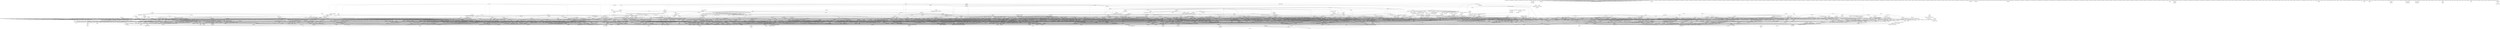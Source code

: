 digraph "Call graph: built-in.bc" {
	label="Call graph: built-in.bc";

	Node0x1136b50 [shape=record,label="{__traceiter_sched_kthread_stop}"];
	Node0x1136c00 [shape=record,label="{__SCT__tp_func_sched_kthread_stop}"];
	Node0x1136ce0 [shape=record,label="{__probestub_sched_kthread_stop}"];
	Node0x1136d60 [shape=record,label="{__traceiter_sched_kthread_stop_ret}"];
	Node0x12b2e90 [shape=record,label="{trace_event_reg}"];
	Node0x12b2f10 [shape=record,label="{trace_event_raw_init}"];
	Node0x12b2930 [shape=record,label="{trace_event_get_offsets_ipi_handler}"];
	Node0x12b2be0 [shape=record,label="{bpf_prog_array_valid}"];
	Node0x12b2d10 [shape=record,label="{hlist_empty}"];
	Node0x12b2d90 [shape=record,label="{perf_trace_buf_alloc}"];
	Node0x12b2e10 [shape=record,label="{perf_trace_run_bpf_submit}"];
	Node0x12b2880 [shape=record,label="{__trace_trigger_soft_disabled}"];
	Node0x12b29b0 [shape=record,label="{trace_event_buffer_reserve}"];
	Node0x12b2ae0 [shape=record,label="{trace_event_buffer_commit}"];
	Node0x12b30b0 [shape=record,label="{trace_raw_output_ipi_send_cpumask}"];
	Node0x12b30b0 -> Node0x12b2570;
	Node0x12b30b0 -> Node0x12b3160;
	Node0x12b30b0 -> Node0x12b25f0;
	Node0x12b30b0 -> Node0x12b2670;
	Node0x12b3160 [shape=record,label="{trace_print_bitmask_seq}"];
	Node0x12b31e0 [shape=record,label="{trace_event_raw_event_ipi_send_cpumask}"];
	Node0x12b31e0 -> Node0x12b2880;
	Node0x12b31e0 -> Node0x12b3290;
	Node0x12b31e0 -> Node0x12b29b0;
	Node0x12b31e0 -> Node0x12b2ae0;
	Node0x12b33c0 [shape=record,label="{perf_trace_ipi_send_cpumask}"];
	Node0x12b33c0 -> Node0x12b3290;
	Node0x12b33c0 -> Node0x12b2be0;
	Node0x12b33c0 -> Node0x12b2d10;
	Node0x12b33c0 -> Node0x12b2d90;
	Node0x12b33c0 -> Node0x1106e50;
	Node0x12b33c0 -> Node0x12b2e10;
	Node0x12b3290 [shape=record,label="{trace_event_get_offsets_ipi_send_cpumask}"];
	Node0x12b3640 [shape=record,label="{trace_raw_output_ipi_send_cpu}"];
	Node0x12b3640 -> Node0x12b2570;
	Node0x12b3640 -> Node0x12b25f0;
	Node0x12b3640 -> Node0x12b2670;
	Node0x12b36c0 [shape=record,label="{trace_event_raw_event_ipi_send_cpu}"];
	Node0x12b36c0 -> Node0x12b2880;
	Node0x12b36c0 -> Node0x12b3740;
	Node0x12b36c0 -> Node0x12b29b0;
	Node0x12b36c0 -> Node0x12b2ae0;
	Node0x12b3870 [shape=record,label="{perf_trace_ipi_send_cpu}"];
	Node0x12b3870 -> Node0x12b3740;
	Node0x12b3870 -> Node0x12b2be0;
	Node0x12b3870 -> Node0x12b2d10;
	Node0x12b3870 -> Node0x12b2d90;
	Node0x12b3870 -> Node0x1106e50;
	Node0x12b3870 -> Node0x12b2e10;
	Node0x12b3740 [shape=record,label="{trace_event_get_offsets_ipi_send_cpu}"];
	Node0x12b3af0 [shape=record,label="{trace_raw_output_ipi_raise}"];
	Node0x12b3af0 -> Node0x12b2570;
	Node0x12b3af0 -> Node0x12b3160;
	Node0x12b3af0 -> Node0x12b25f0;
	Node0x12b3af0 -> Node0x12b2670;
	Node0x12b3b70 [shape=record,label="{trace_event_raw_event_ipi_raise}"];
	Node0x12b3b70 -> Node0x12b2880;
	Node0x12b3b70 -> Node0x12b3bf0;
	Node0x12b3b70 -> Node0x12b29b0;
	Node0x12b3b70 -> Node0x12b2ae0;
	Node0x12b3d20 [shape=record,label="{perf_trace_ipi_raise}"];
	Node0x12b3d20 -> Node0x12b3bf0;
	Node0x12b3d20 -> Node0x12b2be0;
	Node0x12b3d20 -> Node0x12b2d10;
	Node0x12b3d20 -> Node0x12b2d90;
	Node0x12b3d20 -> Node0x1106e50;
	Node0x12b3d20 -> Node0x12b2e10;
	Node0x12b3bf0 [shape=record,label="{trace_event_get_offsets_ipi_raise}"];
	Node0x12b3fa0 [shape=record,label="{trace_raw_output_sched_wake_idle_without_ipi}"];
	Node0x12b3fa0 -> Node0x12b2570;
	Node0x12b3fa0 -> Node0x12b25f0;
	Node0x12b3fa0 -> Node0x12b2670;
	Node0x12b4020 [shape=record,label="{trace_event_raw_event_sched_wake_idle_without_ipi}"];
	Node0x12b4020 -> Node0x12b2880;
	Node0x12b4020 -> Node0x12b40a0;
	Node0x12b4020 -> Node0x12b29b0;
	Node0x12b4020 -> Node0x12b2ae0;
	Node0x12b41d0 [shape=record,label="{perf_trace_sched_wake_idle_without_ipi}"];
	Node0x12b41d0 -> Node0x12b40a0;
	Node0x12b41d0 -> Node0x12b2be0;
	Node0x12b41d0 -> Node0x12b2d10;
	Node0x12b41d0 -> Node0x12b2d90;
	Node0x12b41d0 -> Node0x1106e50;
	Node0x12b41d0 -> Node0x12b2e10;
	Node0x12b40a0 [shape=record,label="{trace_event_get_offsets_sched_wake_idle_without_ipi}"];
	Node0x12b4450 [shape=record,label="{trace_raw_output_sched_numa_pair_template}"];
	Node0x12b4450 -> Node0x12b2570;
	Node0x12b4450 -> Node0x12b25f0;
	Node0x12b4450 -> Node0x12b2670;
	Node0x12b44d0 [shape=record,label="{trace_event_raw_event_sched_numa_pair_template}"];
	Node0x12b44d0 -> Node0x12b2880;
	Node0x12b44d0 -> Node0x12b4550;
	Node0x12b44d0 -> Node0x12b29b0;
	Node0x12b44d0 -> Node0x12c6460;
	Node0x12b44d0 -> Node0x3c373e0;
	Node0x12b44d0 -> Node0x12b47d0;
	Node0x12b44d0 -> Node0x12c5da0;
	Node0x12b44d0 -> Node0x12b2ae0;
	Node0x12b4ae0 [shape=record,label="{perf_trace_sched_numa_pair_template}"];
	Node0x12b4ae0 -> Node0x12b4550;
	Node0x12b4ae0 -> Node0x12b2be0;
	Node0x12b4ae0 -> Node0x12b2d10;
	Node0x12b4ae0 -> Node0x12b2d90;
	Node0x12b4ae0 -> Node0x1106e50;
	Node0x12b4ae0 -> Node0x12c6460;
	Node0x12b4ae0 -> Node0x3c373e0;
	Node0x12b4ae0 -> Node0x12b47d0;
	Node0x12b4ae0 -> Node0x12c5da0;
	Node0x12b4ae0 -> Node0x12b2e10;
	Node0x12b4550 [shape=record,label="{trace_event_get_offsets_sched_numa_pair_template}"];
	Node0x12b47d0 [shape=record,label="{task_numa_group_id}"];
	Node0x12b4df0 [shape=record,label="{trace_raw_output_sched_move_numa}"];
	Node0x12b4df0 -> Node0x12b2570;
	Node0x12b4df0 -> Node0x12b25f0;
	Node0x12b4df0 -> Node0x12b2670;
	Node0x12b4e70 [shape=record,label="{trace_event_raw_event_sched_move_numa}"];
	Node0x12b4e70 -> Node0x12b2880;
	Node0x12b4e70 -> Node0x12b4ef0;
	Node0x12b4e70 -> Node0x12b29b0;
	Node0x12b4e70 -> Node0x12c6460;
	Node0x12b4e70 -> Node0x3c373e0;
	Node0x12b4e70 -> Node0x12b47d0;
	Node0x12b4e70 -> Node0x12c5da0;
	Node0x12b4e70 -> Node0x12b2ae0;
	Node0x12b52b0 [shape=record,label="{perf_trace_sched_move_numa}"];
	Node0x12b52b0 -> Node0x12b4ef0;
	Node0x12b52b0 -> Node0x12b2be0;
	Node0x12b52b0 -> Node0x12b2d10;
	Node0x12b52b0 -> Node0x12b2d90;
	Node0x12b52b0 -> Node0x1106e50;
	Node0x12b52b0 -> Node0x12c6460;
	Node0x12b52b0 -> Node0x3c373e0;
	Node0x12b52b0 -> Node0x12b47d0;
	Node0x12b52b0 -> Node0x12c5da0;
	Node0x12b52b0 -> Node0x12b2e10;
	Node0x12b4ef0 [shape=record,label="{trace_event_get_offsets_sched_move_numa}"];
	Node0x12b55c0 [shape=record,label="{trace_raw_output_sched_pi_setprio}"];
	Node0x12b55c0 -> Node0x12b2570;
	Node0x12b55c0 -> Node0x12b25f0;
	Node0x12b55c0 -> Node0x12b2670;
	Node0x12b5640 [shape=record,label="{trace_event_raw_event_sched_pi_setprio}"];
	Node0x12b5640 -> Node0x12b2880;
	Node0x12b5640 -> Node0x12b56c0;
	Node0x12b5640 -> Node0x12b29b0;
	Node0x12b5640 -> Node0x12b2ae0;
	Node0x12b57f0 [shape=record,label="{perf_trace_sched_pi_setprio}"];
	Node0x12b57f0 -> Node0x12b56c0;
	Node0x12b57f0 -> Node0x12b2be0;
	Node0x12b57f0 -> Node0x12b2d10;
	Node0x12b57f0 -> Node0x12b2d90;
	Node0x12b57f0 -> Node0x1106e50;
	Node0x12b57f0 -> Node0x12b2e10;
	Node0x12b56c0 [shape=record,label="{trace_event_get_offsets_sched_pi_setprio}"];
	Node0x12b5920 [shape=record,label="{trace_raw_output_sched_stat_runtime}"];
	Node0x12b5920 -> Node0x12b2570;
	Node0x12b5920 -> Node0x12b25f0;
	Node0x12b5920 -> Node0x12b2670;
	Node0x12b59a0 [shape=record,label="{trace_event_raw_event_sched_stat_runtime}"];
	Node0x12b59a0 -> Node0x12b2880;
	Node0x12b59a0 -> Node0x12b5a20;
	Node0x12b59a0 -> Node0x12b29b0;
	Node0x12b59a0 -> Node0x12b2ae0;
	Node0x12b5b50 [shape=record,label="{perf_trace_sched_stat_runtime}"];
	Node0x12b5b50 -> Node0x12b5a20;
	Node0x12b5b50 -> Node0x12b2be0;
	Node0x12b5b50 -> Node0x12b2d10;
	Node0x12b5b50 -> Node0x12b2d90;
	Node0x12b5b50 -> Node0x1106e50;
	Node0x12b5b50 -> Node0x12b2e10;
	Node0x12b5a20 [shape=record,label="{trace_event_get_offsets_sched_stat_runtime}"];
	Node0x12b5dd0 [shape=record,label="{trace_raw_output_sched_stat_template}"];
	Node0x12b5dd0 -> Node0x12b2570;
	Node0x12b5dd0 -> Node0x12b25f0;
	Node0x12b5dd0 -> Node0x12b2670;
	Node0x12b5e50 [shape=record,label="{trace_event_raw_event_sched_stat_template}"];
	Node0x12b5e50 -> Node0x12b2880;
	Node0x12b5e50 -> Node0x12b5ed0;
	Node0x12b5e50 -> Node0x12b29b0;
	Node0x12b5e50 -> Node0x12b2ae0;
	Node0x12b6000 [shape=record,label="{perf_trace_sched_stat_template}"];
	Node0x12b6000 -> Node0x12b5ed0;
	Node0x12b6000 -> Node0x12b2be0;
	Node0x12b6000 -> Node0x12b2d10;
	Node0x12b6000 -> Node0x12b2d90;
	Node0x12b6000 -> Node0x1106e50;
	Node0x12b6000 -> Node0x12b2e10;
	Node0x12b5ed0 [shape=record,label="{trace_event_get_offsets_sched_stat_template}"];
	Node0x12b6280 [shape=record,label="{trace_raw_output_sched_process_exec}"];
	Node0x12b6280 -> Node0x12b2570;
	Node0x12b6280 -> Node0x12b25f0;
	Node0x12b6280 -> Node0x12b2670;
	Node0x12b6300 [shape=record,label="{trace_event_raw_event_sched_process_exec}"];
	Node0x12b6300 -> Node0x12b2880;
	Node0x12b6300 -> Node0x12b6380;
	Node0x12b6300 -> Node0x12b29b0;
	Node0x12b6300 -> Node0x12b64b0;
	Node0x12b6300 -> Node0x12b2ae0;
	Node0x12b6680 [shape=record,label="{perf_trace_sched_process_exec}"];
	Node0x12b6680 -> Node0x12b6380;
	Node0x12b6680 -> Node0x12b2be0;
	Node0x12b6680 -> Node0x12b2d10;
	Node0x12b6680 -> Node0x12b2d90;
	Node0x12b6680 -> Node0x1106e50;
	Node0x12b6680 -> Node0x12b64b0;
	Node0x12b6680 -> Node0x12b2e10;
	Node0x3998f40 [shape=record,label="{update_pick_idlest}"];
	Node0x3999250 [shape=record,label="{cpumask_weight.142}"];
	Node0x3999250 -> Node0x3b7e120;
	Node0x39992d0 [shape=record,label="{adjust_numa_imbalance}"];
	Node0x3999870 [shape=record,label="{cpu_load_without}"];
	Node0x3999870 -> Node0x3ba0280;
	Node0x3999870 -> Node0x3b9e860;
	Node0x3999870 -> Node0x3999450;
	Node0x3999870 -> Node0x3992350;
	Node0x39998f0 [shape=record,label="{cpu_util_without}"];
	Node0x39998f0 -> Node0x3b9e860;
	Node0x39998f0 -> Node0x3992b70;
	Node0x3999970 [shape=record,label="{cpu_runnable_without}"];
	Node0x3999970 -> Node0x3ba0280;
	Node0x3999970 -> Node0x3b9e860;
	Node0x3999970 -> Node0x3999ec0;
	Node0x39999f0 [shape=record,label="{task_running_on_cpu}"];
	Node0x39999f0 -> Node0x3b9e860;
	Node0x39999f0 -> Node0x3b9cac0;
	Node0x3999a70 [shape=record,label="{idle_cpu_without}"];
	Node0x3999af0 [shape=record,label="{group_classify}"];
	Node0x3999af0 -> Node0x3999ff0;
	Node0x3999af0 -> Node0x399a070;
	Node0x3999af0 -> Node0x399a150;
	Node0x3999ff0 [shape=record,label="{group_is_overloaded}"];
	Node0x399a070 [shape=record,label="{sg_imbalanced}"];
	Node0x399a150 [shape=record,label="{group_has_capacity}"];
	Node0x3999ec0 [shape=record,label="{cpu_runnable}"];
	Node0x3999ec0 -> Node0x399a280;
	Node0x399a280 [shape=record,label="{cfs_rq_runnable_avg}"];
	Node0x3998c80 [shape=record,label="{bitmap_intersects}"];
	Node0x3998c80 -> Node0x399a300;
	Node0x399a300 [shape=record,label="{__bitmap_intersects}"];
	Node0x3995b10 [shape=record,label="{wake_affine_idle}"];
	Node0x3995b10 -> Node0x3b87710;
	Node0x3995b10 -> Node0x12adaa0;
	Node0x3995b90 [shape=record,label="{wake_affine_weight}"];
	Node0x3995b90 -> Node0x3999450;
	Node0x3995b90 -> Node0x3992350;
	Node0x3995b90 -> Node0x3992bf0;
	Node0x3995890 [shape=record,label="{eenv_task_busy_time}"];
	Node0x3995890 -> Node0x399a570;
	Node0x3995890 -> Node0x3992f00;
	Node0x3995890 -> Node0x399a5f0;
	Node0x3995990 [shape=record,label="{cpumask_empty.143}"];
	Node0x3995990 -> Node0x399a670;
	Node0x3996020 [shape=record,label="{uclamp_rq_is_idle}"];
	Node0x3995a10 [shape=record,label="{eenv_pd_busy_time}"];
	Node0x3995a10 -> Node0x3995fa0;
	Node0x3995a10 -> Node0x3992b70;
	Node0x3995a90 [shape=record,label="{compute_energy}"];
	Node0x3995a90 -> Node0x399a7d0;
	Node0x3995a90 -> Node0x399a850;
	Node0x3995a90 -> Node0x399a8d0;
	Node0x399a7d0 [shape=record,label="{eenv_pd_max_util}"];
	Node0x399a7d0 -> Node0x3995fa0;
	Node0x399a7d0 -> Node0x3992b70;
	Node0x399a850 [shape=record,label="{em_cpu_energy}"];
	Node0x399a8d0 [shape=record,label="{trace_sched_compute_energy_tp}"];
	Node0x399a8d0 -> Node0x3ba0d30;
	Node0x399a670 [shape=record,label="{bitmap_empty.144}"];
	Node0x399a670 -> Node0x3998840;
	Node0x399a570 [shape=record,label="{cpu_util_irq.145}"];
	Node0x399a5f0 [shape=record,label="{scale_irq_capacity.146}"];
	Node0x3b9cd20 [shape=record,label="{newidle_balance}"];
	Node0x3b9cd20 -> Node0x3b9e690;
	Node0x3b9cd20 -> Node0x3ba1190;
	Node0x3b9cd20 -> Node0x399af70;
	Node0x3b9cd20 -> Node0x3991eb0;
	Node0x3b9cd20 -> Node0x3c313b0;
	Node0x3b9cd20 -> Node0x399aff0;
	Node0x3b9cd20 -> Node0x3b9dba0;
	Node0x3b9cd20 -> Node0x399ba10;
	Node0x3b9cd20 -> Node0x12c5ca0;
	Node0x3b9cd20 -> Node0x399b300;
	Node0x3b9cd20 -> Node0x399b990;
	Node0x3b9cd20 -> Node0x3991ba0;
	Node0x3b9cd20 -> Node0x399b380;
	Node0x3b9cd20 -> Node0x399b400;
	Node0x399af70 [shape=record,label="{cpu_active.147}"];
	Node0x399af70 -> Node0x3b9cf80;
	Node0x399af70 -> Node0x3b9d000;
	Node0x399aff0 [shape=record,label="{update_next_balance}"];
	Node0x399aff0 -> Node0x399ba90;
	Node0x399b300 [shape=record,label="{update_blocked_averages}"];
	Node0x399b300 -> Node0x399bb10;
	Node0x399b300 -> Node0x399bbc0;
	Node0x399b300 -> Node0x399bcf0;
	Node0x399b300 -> Node0x399bd70;
	Node0x399b300 -> Node0x399bdf0;
	Node0x399b300 -> Node0x3b9a830;
	Node0x399b300 -> Node0x399be70;
	Node0x399b380 [shape=record,label="{load_balance}"];
	Node0x399b380 -> Node0x399bef0;
	Node0x399b380 -> Node0x3b9d490;
	Node0x399b380 -> Node0x3995910;
	Node0x399b380 -> Node0x399c8d0;
	Node0x399b380 -> Node0x399c0c0;
	Node0x399b380 -> Node0x399c140;
	Node0x399b380 -> Node0x10ed3b0;
	Node0x399b380 -> Node0x399c1c0;
	Node0x399b380 -> Node0x3ba0280;
	Node0x399b380 -> Node0x399c2c0;
	Node0x399b380 -> Node0x3b9d000;
	Node0x399b380 -> Node0x3b9cf80;
	Node0x399b380 -> Node0x399c950;
	Node0x399b380 -> Node0x399bb10;
	Node0x399b380 -> Node0x399c850;
	Node0x399b380 -> Node0x399c240;
	Node0x399b380 -> Node0x3b9ec30;
	Node0x399b380 -> Node0x399c7d0;
	Node0x399b380 -> Node0x3ba0300;
	Node0x12b6380 [shape=record,label="{trace_event_get_offsets_sched_process_exec}"];
	Node0x12b6380 -> Node0x12b6850;
	Node0x12b64b0 [shape=record,label="{strcpy}"];
	Node0x12b6850 [shape=record,label="{strlen}"];
	Node0x12b6930 [shape=record,label="{trace_raw_output_sched_process_fork}"];
	Node0x12b6930 -> Node0x12b2570;
	Node0x12b6930 -> Node0x12b25f0;
	Node0x12b6930 -> Node0x12b2670;
	Node0x12b69e0 [shape=record,label="{trace_event_raw_event_sched_process_fork}"];
	Node0x12b69e0 -> Node0x12b2880;
	Node0x12b69e0 -> Node0x12b6a60;
	Node0x12b69e0 -> Node0x12b29b0;
	Node0x12b69e0 -> Node0x12b2ae0;
	Node0x12b6b90 [shape=record,label="{perf_trace_sched_process_fork}"];
	Node0x12b6b90 -> Node0x12b6a60;
	Node0x12b6b90 -> Node0x12b2be0;
	Node0x12b6b90 -> Node0x12b2d10;
	Node0x12b6b90 -> Node0x12b2d90;
	Node0x12b6b90 -> Node0x1106e50;
	Node0x12b6b90 -> Node0x12b2e10;
	Node0x12b6a60 [shape=record,label="{trace_event_get_offsets_sched_process_fork}"];
	Node0x12b6e10 [shape=record,label="{trace_raw_output_sched_process_wait}"];
	Node0x12b6e10 -> Node0x12b2570;
	Node0x12b6e10 -> Node0x12b25f0;
	Node0x12b6e10 -> Node0x12b2670;
	Node0x3b78170 [shape=record,label="{trace_event_raw_event_sched_process_wait}"];
	Node0x3b78170 -> Node0x12b2880;
	Node0x3b78170 -> Node0x3b781f0;
	Node0x3b78170 -> Node0x12b29b0;
	Node0x3b78170 -> Node0x3b78320;
	Node0x3b78170 -> Node0x12b2ae0;
	Node0x3b784f0 [shape=record,label="{perf_trace_sched_process_wait}"];
	Node0x3b784f0 -> Node0x3b781f0;
	Node0x3b784f0 -> Node0x12b2be0;
	Node0x3b784f0 -> Node0x12b2d10;
	Node0x3b784f0 -> Node0x12b2d90;
	Node0x3b784f0 -> Node0x1106e50;
	Node0x3b784f0 -> Node0x12b2e10;
	Node0x3b784f0 -> Node0x3b78320;
	Node0x3b781f0 [shape=record,label="{trace_event_get_offsets_sched_process_wait}"];
	Node0x3b78320 [shape=record,label="{pid_nr}"];
	Node0x3b78950 [shape=record,label="{trace_raw_output_sched_process_template}"];
	Node0x3b78950 -> Node0x12b2570;
	Node0x3b78950 -> Node0x12b25f0;
	Node0x3b78950 -> Node0x12b2670;
	Node0x10ea170 [shape=record,label="{__probestub_sched_process_exit}"];
	Node0x10ea1f0 [shape=record,label="{__traceiter_sched_wait_task}"];
	Node0x10ea2a0 [shape=record,label="{__SCT__tp_func_sched_wait_task}"];
	Node0x10ea350 [shape=record,label="{__probestub_sched_wait_task}"];
	Node0x10ea3d0 [shape=record,label="{__traceiter_sched_process_wait}"];
	Node0x10ea480 [shape=record,label="{__SCT__tp_func_sched_process_wait}"];
	Node0x10eb970 [shape=record,label="{__probestub_sched_process_wait}"];
	Node0x10eb9f0 [shape=record,label="{__traceiter_sched_process_fork}"];
	Node0x10ebaa0 [shape=record,label="{__SCT__tp_func_sched_process_fork}"];
	Node0x10ebb50 [shape=record,label="{__probestub_sched_process_fork}"];
	Node0x10ebbd0 [shape=record,label="{__traceiter_sched_process_exec}"];
	Node0x10ebc80 [shape=record,label="{__SCT__tp_func_sched_process_exec}"];
	Node0x12c1c50 [shape=record,label="{__traceiter_sched_overutilized_tp}"];
	Node0x12c1d00 [shape=record,label="{__SCT__tp_func_sched_overutilized_tp}"];
	Node0x12c1db0 [shape=record,label="{__probestub_sched_overutilized_tp}"];
	Node0x12c1e30 [shape=record,label="{__traceiter_sched_util_est_cfs_tp}"];
	Node0x12c1ee0 [shape=record,label="{__SCT__tp_func_sched_util_est_cfs_tp}"];
	Node0x12c1f90 [shape=record,label="{__probestub_sched_util_est_cfs_tp}"];
	Node0x12c2010 [shape=record,label="{__traceiter_sched_util_est_se_tp}"];
	Node0x12c20c0 [shape=record,label="{__SCT__tp_func_sched_util_est_se_tp}"];
	Node0x10ebd30 [shape=record,label="{__probestub_sched_process_exec}"];
	Node0x10ebdb0 [shape=record,label="{__traceiter_sched_stat_wait}"];
	Node0x10ebe60 [shape=record,label="{__SCT__tp_func_sched_stat_wait}"];
	Node0x10ebf10 [shape=record,label="{__probestub_sched_stat_wait}"];
	Node0x10ebf90 [shape=record,label="{__traceiter_sched_stat_sleep}"];
	Node0x10ec040 [shape=record,label="{__SCT__tp_func_sched_stat_sleep}"];
	Node0x10ec0f0 [shape=record,label="{__probestub_sched_stat_sleep}"];
	Node0x10ec170 [shape=record,label="{__traceiter_sched_stat_iowait}"];
	Node0x10ec220 [shape=record,label="{__SCT__tp_func_sched_stat_iowait}"];
	Node0x10ec2d0 [shape=record,label="{__probestub_sched_stat_iowait}"];
	Node0x10ec350 [shape=record,label="{__traceiter_sched_stat_blocked}"];
	Node0x10ec400 [shape=record,label="{__SCT__tp_func_sched_stat_blocked}"];
	Node0x10ec4b0 [shape=record,label="{__probestub_sched_stat_blocked}"];
	Node0x10ec530 [shape=record,label="{__traceiter_sched_stat_runtime}"];
	Node0x10ec5e0 [shape=record,label="{__SCT__tp_func_sched_stat_runtime}"];
	Node0x10ec690 [shape=record,label="{__probestub_sched_stat_runtime}"];
	Node0x10ec710 [shape=record,label="{__traceiter_sched_pi_setprio}"];
	Node0x10ec7c0 [shape=record,label="{__SCT__tp_func_sched_pi_setprio}"];
	Node0x10edc80 [shape=record,label="{__probestub_sched_pi_setprio}"];
	Node0x10edd00 [shape=record,label="{__traceiter_sched_move_numa}"];
	Node0x10eddb0 [shape=record,label="{__SCT__tp_func_sched_move_numa}"];
	Node0x10ede60 [shape=record,label="{__probestub_sched_move_numa}"];
	Node0x10edee0 [shape=record,label="{__traceiter_sched_stick_numa}"];
	Node0x10edf90 [shape=record,label="{__SCT__tp_func_sched_stick_numa}"];
	Node0x10ee040 [shape=record,label="{__probestub_sched_stick_numa}"];
	Node0x10ed3b0 [shape=record,label="{stop_one_cpu_nowait}"];
	Node0x12c59e0 [shape=record,label="{llvm.read_register.i64}"];
	Node0x12c5a60 [shape=record,label="{llvm.write_register.i64}"];
	Node0x10ed9a0 [shape=record,label="{_raw_spin_lock_irq}"];
	Node0x10eda80 [shape=record,label="{rq_lock}"];
	Node0x10eda80 -> Node0x10ecda0;
	Node0x10eda80 -> Node0x12c5b40;
	Node0x10edb00 [shape=record,label="{update_rq_clock}"];
	Node0x10edb00 -> Node0x10ec970;
	Node0x10edb00 -> Node0x12c5bc0;
	Node0x10edb00 -> Node0x12c5ca0;
	Node0x10edb00 -> Node0x12c5d20;
	Node0x10edb80 [shape=record,label="{task_cpu}"];
	Node0x12c56e0 [shape=record,label="{task_on_rq_queued}"];
	Node0x12c5760 [shape=record,label="{select_fallback_rq}"];
	Node0x12c5760 -> Node0x12c5da0;
	Node0x12c5760 -> Node0x12c5e20;
	Node0x12c5760 -> Node0x12c5ea0;
	Node0x12c5760 -> Node0x12c5fd0;
	Node0x12c5760 -> Node0x12c64e0;
	Node0x12c5760 -> Node0x12c6460;
	Node0x12c5760 -> Node0x12c6050;
	Node0x12c5760 -> Node0x12c60d0;
	Node0x12c5760 -> Node0x12c63e0;
	Node0x10ee0c0 [shape=record,label="{__traceiter_sched_swap_numa}"];
	Node0x10ee170 [shape=record,label="{__SCT__tp_func_sched_swap_numa}"];
	Node0x10ee220 [shape=record,label="{__probestub_sched_swap_numa}"];
	Node0x10ee2a0 [shape=record,label="{__traceiter_sched_wake_idle_without_ipi}"];
	Node0x10ee350 [shape=record,label="{__SCT__tp_func_sched_wake_idle_without_ipi}"];
	Node0x10ee400 [shape=record,label="{__probestub_sched_wake_idle_without_ipi}"];
	Node0x10ee480 [shape=record,label="{__traceiter_pelt_cfs_tp}"];
	Node0x10eaf60 [shape=record,label="{__SCT__tp_func_pelt_cfs_tp}"];
	Node0x10eb010 [shape=record,label="{__probestub_pelt_cfs_tp}"];
	Node0x10eb090 [shape=record,label="{__traceiter_pelt_rt_tp}"];
	Node0x10eb140 [shape=record,label="{__SCT__tp_func_pelt_rt_tp}"];
	Node0x10eb1f0 [shape=record,label="{__probestub_pelt_rt_tp}"];
	Node0x10eb270 [shape=record,label="{__traceiter_pelt_dl_tp}"];
	Node0x10eb320 [shape=record,label="{__SCT__tp_func_pelt_dl_tp}"];
	Node0x10eb3d0 [shape=record,label="{__probestub_pelt_dl_tp}"];
	Node0x10eb450 [shape=record,label="{__traceiter_pelt_thermal_tp}"];
	Node0x10eb500 [shape=record,label="{__SCT__tp_func_pelt_thermal_tp}"];
	Node0x10eb5b0 [shape=record,label="{__probestub_pelt_thermal_tp}"];
	Node0x10eb630 [shape=record,label="{__traceiter_pelt_irq_tp}"];
	Node0x10eb6e0 [shape=record,label="{__SCT__tp_func_pelt_irq_tp}"];
	Node0x10eb790 [shape=record,label="{__probestub_pelt_irq_tp}"];
	Node0x10eb810 [shape=record,label="{__traceiter_pelt_se_tp}"];
	Node0x10eb8c0 [shape=record,label="{__SCT__tp_func_pelt_se_tp}"];
	Node0x12c7940 [shape=record,label="{enqueue_task}"];
	Node0x12c7940 -> Node0x10edb00;
	Node0x12c7940 -> Node0x12c9550;
	Node0x12c7940 -> Node0x12c95d0;
	Node0x12c7940 -> Node0x12c9650;
	Node0x12c7940 -> Node0x12c96d0;
	Node0x12c7940 -> Node0x12c9750;
	Node0x12c9550 [shape=record,label="{sched_info_enqueue}"];
	Node0x12c9550 -> Node0x12c97d0;
	Node0x12c95d0 [shape=record,label="{psi_enqueue}"];
	Node0x12c9650 [shape=record,label="{uclamp_rq_inc}"];
	Node0x12c96d0 [shape=record,label="{sched_core_enabled}"];
	Node0x12c9750 [shape=record,label="{sched_core_enqueue}"];
	Node0x12c97d0 [shape=record,label="{rq_clock}"];
	Node0x12c97d0 -> Node0x10ec970;
	Node0x12c97d0 -> Node0x12c9880;
	Node0x12c9880 [shape=record,label="{assert_clock_updated}"];
	Node0x12c8f90 [shape=record,label="{mm_cid_is_unset}"];
	Node0x12c90c0 [shape=record,label="{__sched_mm_cid_migrate_from_fetch_cid}"];
	Node0x12c90c0 -> Node0x12c9900;
	Node0x12c90c0 -> Node0x3c30c40;
	Node0x12c90c0 -> Node0x3c30d20;
	Node0x12c9140 [shape=record,label="{__sched_mm_cid_migrate_from_try_steal_cid}"];
	Node0x12c9140 -> Node0x3c30da0;
	Node0x12c9140 -> Node0x12c69b0;
	Node0x12c9140 -> Node0x10ed560;
	Node0x12c9140 -> Node0x3c30d20;
	Node0x12c9140 -> Node0x3c30c40;
	Node0x12c91c0 [shape=record,label="{__mm_cid_put}"];
	Node0x12c91c0 -> Node0x3c312b0;
	Node0x12c91c0 -> Node0x12c69b0;
	Node0x12c91c0 -> Node0x10ed560;
	Node0x12c94d0 [shape=record,label="{mm_cid_snapshot_time}"];
	Node0x12c94d0 -> Node0x12c5bc0;
	Node0x12c94d0 -> Node0x10ec970;
	Node0x3c312b0 [shape=record,label="{mm_cidmask}"];
	Node0x3c312b0 -> Node0x3c31330;
	Node0x3c31330 [shape=record,label="{cpumask_size}"];
	Node0x3c30da0 [shape=record,label="{mm_cid_set_lazy_put}"];
	Node0x3c30c40 [shape=record,label="{class_rcu_constructor}"];
	Node0x3c30c40 -> Node0x3c313b0;
	Node0x12c19f0 [shape=record,label="{__probestub_pelt_se_tp}"];
	Node0x12c1a70 [shape=record,label="{__traceiter_sched_cpu_capacity_tp}"];
	Node0x12c1b20 [shape=record,label="{__SCT__tp_func_sched_cpu_capacity_tp}"];
	Node0x12c1bd0 [shape=record,label="{__probestub_sched_cpu_capacity_tp}"];
	Node0x12c53b0 [shape=record,label="{class_raw_spinlock_irqsave_constructor}"];
	Node0x12c53b0 -> Node0x3c356a0;
	Node0x3bf07b0 [shape=record,label="{list_empty.560}"];
	Node0x3bf0830 [shape=record,label="{__add_wait_queue_entry_tail}"];
	Node0x3bf0830 -> Node0x3bf0d70;
	Node0x3bf0a60 [shape=record,label="{signal_pending.561}"];
	Node0x3bf0a60 -> Node0x3bf0df0;
	Node0x3bf0a60 -> Node0x3bf0ea0;
	Node0x3bf0df0 [shape=record,label="{test_tsk_thread_flag.562}"];
	Node0x3bf0df0 -> Node0x3bf0f20;
	Node0x3bf0ea0 [shape=record,label="{task_sigpending.563}"];
	Node0x3bf0ea0 -> Node0x3bf0df0;
	Node0x3bf0f20 [shape=record,label="{test_ti_thread_flag.564}"];
	Node0x3bf0f20 -> Node0x3be9f40;
	Node0x3bf0f20 -> Node0x3bea020;
	Node0x3bf0d70 [shape=record,label="{list_add_tail.565}"];
	Node0x3bf0d70 -> Node0x3bf1060;
	Node0x3bf1060 [shape=record,label="{__list_add.566}"];
	Node0x3bf1060 -> Node0x3bf10e0;
	Node0x3bf10e0 [shape=record,label="{__list_add_valid.567}"];
	Node0x3bf1190 [shape=record,label="{do_wait_intr}"];
	Node0x3bf1190 -> Node0x3bf07b0;
	Node0x3bf1190 -> Node0x3bf0830;
	Node0x3bf1190 -> Node0x3becc50;
	Node0x3bf1190 -> Node0x3bea020;
	Node0x3bf1190 -> Node0x3c33410;
	Node0x3bf1190 -> Node0x3c37da0;
	Node0x3bf1190 -> Node0x3bf0a60;
	Node0x3bf1190 -> Node0x10ed690;
	Node0x12b0590 [shape=record,label="{prepare_to_wait_event}"];
	Node0x12b0590 -> Node0x3c356a0;
	Node0x12b0590 -> Node0x3bf1580;
	Node0x12b0590 -> Node0x3bf05d0;
	Node0x12b0590 -> Node0x3bf07b0;
	Node0x12b0590 -> Node0x3bf0830;
	Node0x12b0590 -> Node0x3bf1600;
	Node0x12b0590 -> Node0x3c354f0;
	Node0x12b0590 -> Node0x3becc50;
	Node0x12b0590 -> Node0x3bea020;
	Node0x3bf1580 [shape=record,label="{signal_pending_state.570}"];
	Node0x3bf1580 -> Node0x3bf0a60;
	Node0x3bf1580 -> Node0x3bf1910;
	Node0x3bf1600 [shape=record,label="{__add_wait_queue}"];
	Node0x3bf1600 -> Node0x3bf1990;
	Node0x3bf1990 [shape=record,label="{list_add.571}"];
	Node0x3bf1990 -> Node0x3bf1060;
	Node0x3bf1910 [shape=record,label="{__fatal_signal_pending.572}"];
	Node0x3bf1910 -> Node0x3bf1a40;
	Node0x3bf1a40 [shape=record,label="{sigismember.573}"];
	Node0x3bf1af0 [shape=record,label="{init_wait_entry}"];
	Node0x3bf1af0 -> Node0x3bea6e0;
	Node0x3bf1c00 [shape=record,label="{prepare_to_wait_exclusive}"];
	Node0x3bf1c00 -> Node0x3c356a0;
	Node0x3bf1c00 -> Node0x3bf07b0;
	Node0x3bf1c00 -> Node0x3c354f0;
	Node0x3bf1c00 -> Node0x3bf0830;
	Node0x3bf1c00 -> Node0x3becc50;
	Node0x3bf1c00 -> Node0x3bea020;
	Node0x3bf1f70 [shape=record,label="{prepare_to_wait}"];
	Node0x3bf1f70 -> Node0x3c356a0;
	Node0x3bf1f70 -> Node0x3bf07b0;
	Node0x3bf1f70 -> Node0x3bf1600;
	Node0x3bf1f70 -> Node0x3becc50;
	Node0x3bf1f70 -> Node0x3bea020;
	Node0x3bf1f70 -> Node0x3c354f0;
	Node0x3bf1ff0 [shape=record,label="{__wake_up_sync}"];
	Node0x3bf1ff0 -> Node0x3bf2070;
	Node0x3bf2070 [shape=record,label="{__wake_up_sync_key}"];
	Node0x3bf2070 -> Node0x3bf20f0;
	Node0x3bf20f0 [shape=record,label="{__wake_up_common_lock}"];
	Node0x3bf20f0 -> Node0x3c356a0;
	Node0x3bf20f0 -> Node0x3bf21d0;
	Node0x3bf20f0 -> Node0x3c354f0;
	Node0x3bf21d0 [shape=record,label="{__wake_up_common}"];
	Node0x3bf2250 [shape=record,label="{__wake_up_locked_sync_key}"];
	Node0x3bf2250 -> Node0x3bf21d0;
	Node0x3bf2300 [shape=record,label="{__wake_up_locked_key}"];
	Node0x3bf2300 -> Node0x3bf21d0;
	Node0x3bf23b0 [shape=record,label="{__wake_up_locked}"];
	Node0x3bf23b0 -> Node0x3bf21d0;
	Node0x3bf2460 [shape=record,label="{__wake_up}"];
	Node0x3bf2460 -> Node0x3bf20f0;
	Node0x3bf2510 [shape=record,label="{remove_wait_queue}"];
	Node0x3bf2510 -> Node0x3c356a0;
	Node0x3bf2510 -> Node0x3bf25c0;
	Node0x3bf2510 -> Node0x3c354f0;
	Node0x3bf25c0 [shape=record,label="{__remove_wait_queue}"];
	Node0x3bf25c0 -> Node0x3bf26f0;
	Node0x3bf26f0 [shape=record,label="{list_del}"];
	Node0x3bf26f0 -> Node0x3bf02b0;
	Node0x3bf27a0 [shape=record,label="{add_wait_queue_priority}"];
	Node0x3bf27a0 -> Node0x3c356a0;
	Node0x3bf27a0 -> Node0x3bf1600;
	Node0x3bf27a0 -> Node0x3c354f0;
	Node0x3bf2900 [shape=record,label="{add_wait_queue_exclusive}"];
	Node0x3bf2900 -> Node0x3c356a0;
	Node0x3bf2900 -> Node0x3bf0830;
	Node0x3bf2900 -> Node0x3c354f0;
	Node0x3bf2a30 [shape=record,label="{add_wait_queue}"];
	Node0x3bf2a30 -> Node0x3c356a0;
	Node0x3bf2a30 -> Node0x3bf1600;
	Node0x3bf2a30 -> Node0x3c354f0;
	Node0x3bf2b60 [shape=record,label="{__init_waitqueue_head}"];
	Node0x3bf2b60 -> Node0x3bea6e0;
	Node0x3bf2be0 [shape=record,label="{bit_wait_io_timeout}"];
	Node0x3bf2be0 -> Node0x1109c80;
	Node0x3bf2be0 -> Node0x3bf1580;
	Node0x3bf2d40 [shape=record,label="{bit_wait_timeout}"];
	Node0x3bf2d40 -> Node0x1109d30;
	Node0x3bf2d40 -> Node0x3bf1580;
	Node0x3bf2e70 [shape=record,label="{bit_wait_io}"];
	Node0x3bf2e70 -> Node0x3c37ca0;
	Node0x3bf2e70 -> Node0x3bf1580;
	Node0x3bf2fa0 [shape=record,label="{bit_wait}"];
	Node0x3bf2fa0 -> Node0x3c37da0;
	Node0x3bf2fa0 -> Node0x3bf1580;
	Node0x12b0410 [shape=record,label="{wake_up_var}"];
	Node0x12b0410 -> Node0x12b0490;
	Node0x12b0410 -> Node0x3bf30d0;
	Node0x12b0490 [shape=record,label="{__var_waitqueue}"];
	Node0x12b0490 -> Node0x3bf3150;
	Node0x3bf30d0 [shape=record,label="{__wake_up_bit}"];
	Node0x3bf30d0 -> Node0x3bf31d0;
	Node0x3bf30d0 -> Node0x3bf2460;
	Node0x3bf31d0 [shape=record,label="{waitqueue_active}"];
	Node0x3bf31d0 -> Node0x3bf07b0;
	Node0x3bf3150 [shape=record,label="{hash_ptr}"];
	Node0x12b0510 [shape=record,label="{init_wait_var_entry}"];
	Node0x3bf3310 [shape=record,label="{var_wake_function}"];
	Node0x3bf3310 -> Node0x3bf0180;
	Node0x3bf33c0 [shape=record,label="{wake_up_bit}"];
	Node0x3bf33c0 -> Node0x3bf3440;
	Node0x3bf33c0 -> Node0x3bf30d0;
	Node0x3bf3440 [shape=record,label="{bit_waitqueue}"];
	Node0x3bf3550 [shape=record,label="{out_of_line_wait_on_bit_lock}"];
	Node0x3bf3550 -> Node0x3bf3440;
	Node0x3bf3550 -> Node0x3bf3630;
	Node0x3bf3760 [shape=record,label="{wake_bit_function}"];
	Node0x3bf3760 -> Node0x3be9f40;
	Node0x3bf3760 -> Node0x3bea020;
	Node0x3bf3760 -> Node0x3bf0180;
	Node0x3bf3630 [shape=record,label="{__wait_on_bit_lock}"];
	Node0x3bf3630 -> Node0x3bf1c00;
	Node0x3bf3630 -> Node0x3be9f40;
	Node0x3bf3630 -> Node0x3bea020;
	Node0x3bf3630 -> Node0x12b0610;
	Node0x3bf3630 -> Node0x3becc50;
	Node0x3bf3d20 [shape=record,label="{out_of_line_wait_on_bit_timeout}"];
	Node0x3bf3d20 -> Node0x3bf3440;
	Node0x3bf3d20 -> Node0x3bf3da0;
	Node0x3bf3da0 [shape=record,label="{__wait_on_bit}"];
	Node0x3bf3da0 -> Node0x3bf1f70;
	Node0x3bf3da0 -> Node0x3be9f40;
	Node0x3bf3da0 -> Node0x3bea020;
	Node0x3bf3da0 -> Node0x12b0610;
	Node0x3bf4160 [shape=record,label="{out_of_line_wait_on_bit}"];
	Node0x3bf4160 -> Node0x3bf3440;
	Node0x3bf4160 -> Node0x3bf3da0;
	Node0x3bf41e0 [shape=record,label="{finish_swait}"];
	Node0x3bf41e0 -> Node0x3bf04f0;
	Node0x3bf41e0 -> Node0x3c356a0;
	Node0x3bf41e0 -> Node0x3bf05d0;
	Node0x3bf41e0 -> Node0x3c354f0;
	Node0x3bf4310 [shape=record,label="{prepare_to_swait_event}"];
	Node0x3bf4310 -> Node0x3c356a0;
	Node0x3bf4310 -> Node0x3bf1580;
	Node0x3bf4310 -> Node0x3bf05d0;
	Node0x3bf4310 -> Node0x3bf4390;
	Node0x3bf4310 -> Node0x3c354f0;
	Node0x3bf4310 -> Node0x3becc50;
	Node0x3bf4310 -> Node0x3bea020;
	Node0x3bf4390 [shape=record,label="{__prepare_to_swait}"];
	Node0x3bf4390 -> Node0x3bf07b0;
	Node0x3bf4390 -> Node0x3bf0d70;
	Node0x3bf47f0 [shape=record,label="{prepare_to_swait_exclusive}"];
	Node0x3bf47f0 -> Node0x3c356a0;
	Node0x3bf47f0 -> Node0x3bf4390;
	Node0x3bf47f0 -> Node0x3becc50;
	Node0x3bf47f0 -> Node0x3bea020;
	Node0x3bf47f0 -> Node0x3c354f0;
	Node0x3bf4920 [shape=record,label="{swake_up_all}"];
	Node0x3bf4920 -> Node0x10ed9a0;
	Node0x3bf4920 -> Node0x3bf49a0;
	Node0x3bf4920 -> Node0x3bf07b0;
	Node0x3bf4920 -> Node0x3b80fe0;
	Node0x3bf4920 -> Node0x3bf05d0;
	Node0x3bf4920 -> Node0x12c58e0;
	Node0x3bf49a0 [shape=record,label="{list_splice_init}"];
	Node0x3bf49a0 -> Node0x3bf07b0;
	Node0x3bf49a0 -> Node0x3bf4e00;
	Node0x3bf49a0 -> Node0x3bea6e0;
	Node0x3bf4e00 [shape=record,label="{__list_splice}"];
	Node0x3bf4e80 [shape=record,label="{swake_up_one}"];
	Node0x3bf4e80 -> Node0x3c356a0;
	Node0x3bf4e80 -> Node0x3bf4f00;
	Node0x3bf4e80 -> Node0x3c354f0;
	Node0x3bf4f00 [shape=record,label="{swake_up_locked}"];
	Node0x3bf4f00 -> Node0x3bf07b0;
	Node0x3bf4f00 -> Node0x12c5100;
	Node0x3bf4f00 -> Node0x3bf05d0;
	Node0x12b0790 [shape=record,label="{__init_swait_queue_head}"];
	Node0x12b0790 -> Node0x3bea6e0;
	Node0x3bf50e0 [shape=record,label="{completion_done}"];
	Node0x3bf50e0 -> Node0x3c356a0;
	Node0x3bf50e0 -> Node0x3c354f0;
	Node0x3bf5190 [shape=record,label="{try_wait_for_completion}"];
	Node0x3bf5190 -> Node0x3c356a0;
	Node0x3bf5190 -> Node0x3c354f0;
	Node0x3bf5270 [shape=record,label="{wait_for_completion_killable_timeout}"];
	Node0x3bf5270 -> Node0x3bf52f0;
	Node0x3bf52f0 [shape=record,label="{wait_for_common}"];
	Node0x3bf52f0 -> Node0x3bf5370;
	Node0x3bf5370 [shape=record,label="{__wait_for_common}"];
	Node0x3bf5370 -> Node0x3bf5450;
	Node0x3bf5370 -> Node0x10ed9a0;
	Node0x3bf5370 -> Node0x3bf55e0;
	Node0x3bf5370 -> Node0x12c58e0;
	Node0x3bf5370 -> Node0x3bf5660;
	Node0x3bf5450 [shape=record,label="{complete_acquire}"];
	Node0x3bf55e0 [shape=record,label="{do_wait_for_common}"];
	Node0x3bf55e0 -> Node0x3bf5830;
	Node0x3bf55e0 -> Node0x3bf1580;
	Node0x3bf55e0 -> Node0x3bf4390;
	Node0x3bf55e0 -> Node0x10ed9a0;
	Node0x3bf55e0 -> Node0x12c58e0;
	Node0x3bf5660 [shape=record,label="{complete_release}"];
	Node0x3bf5830 [shape=record,label="{__finish_swait}"];
	Node0x3bf5830 -> Node0x3bf07b0;
	Node0x3bf5830 -> Node0x3bf05d0;
	Node0x3bf5b40 [shape=record,label="{wait_for_completion_state}"];
	Node0x3bf5b40 -> Node0x3bf52f0;
	Node0x3bf5bc0 [shape=record,label="{wait_for_completion_killable}"];
	Node0x3bf5bc0 -> Node0x3bf52f0;
	Node0x3bf5c70 [shape=record,label="{wait_for_completion_interruptible_timeout}"];
	Node0x3bf5c70 -> Node0x3bf52f0;
	Node0x3bf5d20 [shape=record,label="{wait_for_completion_interruptible}"];
	Node0x3bf5d20 -> Node0x3bf52f0;
	Node0x3bf5dd0 [shape=record,label="{wait_for_completion_io_timeout}"];
	Node0x3bf5dd0 -> Node0x3bf5e50;
	Node0x3bf5e50 [shape=record,label="{wait_for_common_io}"];
	Node0x3bf5e50 -> Node0x3bf5370;
	Node0x3bf5f30 [shape=record,label="{wait_for_completion_io}"];
	Node0x3bf5f30 -> Node0x3bf5e50;
	Node0x3bf5fe0 [shape=record,label="{wait_for_completion_timeout}"];
	Node0x3bf5fe0 -> Node0x3bf52f0;
	Node0x12b0390 [shape=record,label="{wait_for_completion}"];
	Node0x12b0390 -> Node0x3bf52f0;
	Node0x12b0210 [shape=record,label="{complete_all}"];
	Node0x12b0210 -> Node0x3c356a0;
	Node0x12b0210 -> Node0x3bf60f0;
	Node0x12b0210 -> Node0x3c354f0;
	Node0x3bf60f0 [shape=record,label="{swake_up_all_locked}"];
	Node0x3bf60f0 -> Node0x3bf07b0;
	Node0x3bf60f0 -> Node0x3bf4f00;
	Node0x3bf6220 [shape=record,label="{complete}"];
	Node0x3bf6220 -> Node0x3bf62a0;
	Node0x3bf62a0 [shape=record,label="{complete_with_flags}"];
	Node0x3bf62a0 -> Node0x3c356a0;
	Node0x3bf62a0 -> Node0x3bf4f00;
	Node0x3bf62a0 -> Node0x3c354f0;
	Node0x3bf6460 [shape=record,label="{proc_schedstat_init}"];
	Node0x3bf6460 -> Node0x3bf64e0;
	Node0x3bf64e0 [shape=record,label="{proc_create_seq_private}"];
	Node0x3bf6590 [shape=record,label="{schedstat_start}"];
	Node0x3bf6590 -> Node0x3bf6610;
	Node0x3bf6590 -> Node0x3bea810;
	Node0x3bf66c0 [shape=record,label="{schedstat_stop}"];
	Node0x3bf6740 [shape=record,label="{schedstat_next}"];
	Node0x3bf6740 -> Node0x3bf6590;
	Node0x3bf67c0 [shape=record,label="{show_schedstat}"];
	Node0x3bf67c0 -> Node0x3be5fb0;
	Node0x3bf67c0 -> Node0x3beefe0;
	Node0x3bf67c0 -> Node0x3bf6980;
	Node0x3bf67c0 -> Node0x3c313b0;
	Node0x3bf6980 [shape=record,label="{sched_domain_span.590}"];
	Node0x3bf6610 [shape=record,label="{cpumask_next.594}"];
	Node0x3bf6610 -> Node0x3be57e0;
	Node0x3bf6c90 [shape=record,label="{schedutil_gov_init}"];
	Node0x3bf6c90 -> Node0x3bf6d10;
	Node0x3bf6d10 [shape=record,label="{cpufreq_register_governor}"];
	Node0x3bf6df0 [shape=record,label="{sched_clock_idle_wakeup_event}"];
	Node0x3bf6df0 -> Node0x3bf6e70;
	Node0x3bf6df0 -> Node0x3b844d0;
	Node0x3bf6e70 [shape=record,label="{sched_clock_stable}"];
	Node0x3b844d0 [shape=record,label="{sched_clock_tick}"];
	Node0x3b844d0 -> Node0x3bf6e70;
	Node0x3b844d0 -> Node0x3bf6fd0;
	Node0x3b844d0 -> Node0x3bf6f50;
	Node0x3bf6f50 [shape=record,label="{__scd_stamp}"];
	Node0x3bf6f50 -> Node0x3bf71a0;
	Node0x3bf6f50 -> Node0x12a77f0;
	Node0x3bf6fd0 [shape=record,label="{sched_clock_noinstr}"];
	Node0x3bf71a0 [shape=record,label="{ktime_get_ns}"];
	Node0x3bf71a0 -> Node0x3bf7220;
	Node0x3bf71a0 -> Node0x3bf72d0;
	Node0x12a77f0 [shape=record,label="{sched_clock}"];
	Node0x3bf7220 [shape=record,label="{ktime_get}"];
	Node0x3bf72d0 [shape=record,label="{ktime_to_ns.599}"];
	Node0x3bf73b0 [shape=record,label="{sched_clock_idle_sleep_event}"];
	Node0x3bf73b0 -> Node0x12c5ca0;
	Node0x12c5ca0 [shape=record,label="{sched_clock_cpu}"];
	Node0x12c5ca0 -> Node0x3bf6e70;
	Node0x12c5ca0 -> Node0x12a77f0;
	Node0x12c5ca0 -> Node0x3bf6fd0;
	Node0x12c5ca0 -> Node0x3bf7980;
	Node0x12c5ca0 -> Node0x3bf7670;
	Node0x3bf7670 [shape=record,label="{cpu_sdc}"];
	Node0x3bf7980 [shape=record,label="{sched_clock_remote}"];
	Node0x3bf7980 -> Node0x3bf6fd0;
	Node0x3bf7980 -> Node0x3bea020;
	Node0x3bf7980 -> Node0x3becc50;
	Node0x3bf7a00 [shape=record,label="{local_clock}"];
	Node0x3bf7a00 -> Node0x3bf7a80;
	Node0x3bf7a80 [shape=record,label="{local_clock_noinstr}"];
	Node0x3bf7a80 -> Node0x3bf6fd0;
	Node0x3bf7da0 [shape=record,label="{sched_clock_init_late}"];
	Node0x3bf7da0 -> Node0x3bf7e20;
	Node0x3bf7da0 -> Node0x3bf7ea0;
	Node0x3bf7e20 [shape=record,label="{static_key_slow_inc}"];
	Node0x3bf7ea0 [shape=record,label="{__set_sched_clock_stable}"];
	Node0x3bf7ea0 -> Node0x3bf8150;
	Node0x3bf7ea0 -> Node0x12aef70;
	Node0x3bf7ea0 -> Node0x3c36dd0;
	Node0x3bf8150 [shape=record,label="{tick_dep_clear}"];
	Node0x3bf81d0 [shape=record,label="{clear_sched_clock_stable}"];
	Node0x3bf81d0 -> Node0x3bf8250;
	Node0x3bf81d0 -> Node0x3bf82d0;
	Node0x3bf8250 [shape=record,label="{static_key_count}"];
	Node0x3bf82d0 [shape=record,label="{__clear_sched_clock_stable}"];
	Node0x3bf82d0 -> Node0x3bf6e70;
	Node0x3bf82d0 -> Node0x3bf8380;
	Node0x3bf82d0 -> Node0x3bf8400;
	Node0x3bf8380 [shape=record,label="{tick_dep_set}"];
	Node0x3bf8400 [shape=record,label="{schedule_work}"];
	Node0x3bf8400 -> Node0x3bf8530;
	Node0x3bf8530 [shape=record,label="{queue_work}"];
	Node0x3bf8530 -> Node0x3bf85b0;
	Node0x3bf85b0 [shape=record,label="{queue_work_on}"];
	Node0x3bf8690 [shape=record,label="{__sched_clock_work}"];
	Node0x3bf8690 -> Node0x12af020;
	Node0x3bf8690 -> Node0x3c36dd0;
	Node0x3bf8690 -> Node0x3be57e0;
	Node0x3bf8690 -> Node0x3bf6f50;
	Node0x3bf8bd0 [shape=record,label="{sched_clock_init}"];
	Node0x3bf8bd0 -> Node0x3bf8c50;
	Node0x3bf8bd0 -> Node0x3bf7e20;
	Node0x3bf8c50 [shape=record,label="{__sched_clock_gtod_offset}"];
	Node0x3bf8c50 -> Node0x3bf6f50;
	Node0x3bf8cd0 [shape=record,label="{sched_clock_tick_stable}"];
	Node0x3bf8cd0 -> Node0x3bf6e70;
	Node0x3bf8cd0 -> Node0x3bf8c50;
	Node0x3bf8e60 [shape=record,label="{running_clock}"];
	Node0x3bf8e60 -> Node0x3bf7a00;
	Node0x3bf8ee0 [shape=record,label="{cpuacct_account_field}"];
	Node0x3bf8ee0 -> Node0x3bed010;
	Node0x3bf8ee0 -> Node0x3bed140;
	Node0x3bf9040 [shape=record,label="{__update_stats_wait_start}"];
	Node0x3bf9040 -> Node0x3bf90c0;
	Node0x3bf90c0 [shape=record,label="{rq_clock.610}"];
	Node0x3bf90c0 -> Node0x3bec830;
	Node0x3bf90c0 -> Node0x3bec8e0;
	Node0x3bf9170 [shape=record,label="{__update_stats_wait_end}"];
	Node0x3bf9170 -> Node0x3bf90c0;
	Node0x3bf9170 -> Node0x3bf91f0;
	Node0x3bf9170 -> Node0x3bf92d0;
	Node0x3bf91f0 [shape=record,label="{task_on_rq_migrating.613}"];
	Node0x3bf92d0 [shape=record,label="{trace_sched_stat_wait}"];
	Node0x3bf92d0 -> Node0x3bf9350;
	Node0x3bf9350 [shape=record,label="{cpu_online.614}"];
	Node0x3bf9350 -> Node0x3be9f40;
	Node0x3bf9350 -> Node0x3bea020;
	Node0x3bf9860 [shape=record,label="{__update_stats_enqueue_sleeper}"];
	Node0x3bf9860 -> Node0x3bf90c0;
	Node0x3bf9860 -> Node0x3bf98e0;
	Node0x3bf9860 -> Node0x3bf9960;
	Node0x3bf9860 -> Node0x11099d0;
	Node0x3bf9860 -> Node0x3bf9a90;
	Node0x3bf9860 -> Node0x3bf9b10;
	Node0x3bf9860 -> Node0x3b7d260;
	Node0x3bf98e0 [shape=record,label="{account_scheduler_latency}"];
	Node0x3bf9960 [shape=record,label="{trace_sched_stat_sleep}"];
	Node0x3bf9960 -> Node0x3bf9350;
	Node0x3bf9a90 [shape=record,label="{trace_sched_stat_iowait}"];
	Node0x3bf9a90 -> Node0x3bf9350;
	Node0x3bf9b10 [shape=record,label="{trace_sched_stat_blocked}"];
	Node0x3bf9b10 -> Node0x3bf9350;
	Node0x3bfa5d0 [shape=record,label="{get_avenrun}"];
	Node0x12aa9c0 [shape=record,label="{calc_load_fold_active}"];
	Node0x3bfa650 [shape=record,label="{calc_load_n}"];
	Node0x3bfa650 -> Node0x3bfa6d0;
	Node0x3bfa650 -> Node0x3bfa750;
	Node0x3bfa6d0 [shape=record,label="{fixed_power_int}"];
	Node0x3bfa750 [shape=record,label="{calc_load}"];
	Node0x3bfa7d0 [shape=record,label="{calc_load_nohz_start}"];
	Node0x3bfa7d0 -> Node0x3bfa850;
	Node0x3bfa850 [shape=record,label="{calc_load_nohz_fold}"];
	Node0x3bfa850 -> Node0x12aa9c0;
	Node0x3bfa850 -> Node0x3bfa930;
	Node0x3bfa850 -> Node0x3becc50;
	Node0x3bfa850 -> Node0x3bea020;
	Node0x3bfa930 [shape=record,label="{calc_load_write_idx}"];
	Node0x3bfaa10 [shape=record,label="{calc_load_nohz_remote}"];
	Node0x3bfaa10 -> Node0x3bfa850;
	Node0x3bfaac0 [shape=record,label="{calc_load_nohz_stop}"];
	Node0x3bfab70 [shape=record,label="{calc_global_load}"];
	Node0x3bfab70 -> Node0x3bfabf0;
	Node0x3bfab70 -> Node0x3becc50;
	Node0x3bfab70 -> Node0x3bea020;
	Node0x3bfab70 -> Node0x3be9f40;
	Node0x3bfab70 -> Node0x3bfb080;
	Node0x3bfab70 -> Node0x3bfa750;
	Node0x3bfabf0 [shape=record,label="{calc_load_nohz_read}"];
	Node0x3bfabf0 -> Node0x3bfb100;
	Node0x3bfabf0 -> Node0x3be9f40;
	Node0x3bfabf0 -> Node0x3bea020;
	Node0x3bfabf0 -> Node0x3becc50;
	Node0x3bfb080 [shape=record,label="{calc_global_nohz}"];
	Node0x3bfb080 -> Node0x3be9f40;
	Node0x3bfb080 -> Node0x3bea020;
	Node0x3bfb080 -> Node0x3bfa650;
	Node0x3bfb100 [shape=record,label="{calc_load_read_idx}"];
	Node0x3b84a30 [shape=record,label="{calc_global_load_tick}"];
	Node0x3b84a30 -> Node0x12aa9c0;
	Node0x3b84a30 -> Node0x3becc50;
	Node0x3b84a30 -> Node0x3bea020;
	Node0x3bfb2d0 [shape=record,label="{complete_on_current_cpu}"];
	Node0x3bfb2d0 -> Node0x3bf62a0;
	Node0x12ab570 [shape=record,label="{wait_bit_init}"];
	Node0x12ab570 -> Node0x3bf2b60;
	Node0x3bfb380 [shape=record,label="{__wake_up_on_current_cpu}"];
	Node0x3bfb380 -> Node0x3bf20f0;
	Node0x3bfb430 [shape=record,label="{__wake_up_pollfree}"];
	Node0x3bfb430 -> Node0x3bf2460;
	Node0x3bfb430 -> Node0x3bf31d0;
	Node0x3bfb6e0 [shape=record,label="{cpupri_find}"];
	Node0x3bfb6e0 -> Node0x3bfb760;
	Node0x3bfb760 [shape=record,label="{cpupri_find_fitness}"];
	Node0x3bfb760 -> Node0x3bfb7e0;
	Node0x3bfb760 -> Node0x3bfb6e0;
	Node0x3bfb760 -> Node0x3bfbcf0;
	Node0x3bfb760 -> Node0x3bfb890;
	Node0x3bfb760 -> Node0x3be57e0;
	Node0x3bfb760 -> Node0x3bea020;
	Node0x3bfb760 -> Node0x3becc50;
	Node0x3bfb7e0 [shape=record,label="{convert_prio}"];
	Node0x3bfb890 [shape=record,label="{__cpupri_find}"];
	Node0x3bfb890 -> Node0x3be9f40;
	Node0x3bfb890 -> Node0x3bea020;
	Node0x3bfb890 -> Node0x3beeee0;
	Node0x3bfb890 -> Node0x3bfbd70;
	Node0x3bfb890 -> Node0x3bfbcf0;
	Node0x3bfbcf0 [shape=record,label="{cpumask_empty.631}"];
	Node0x3bfbcf0 -> Node0x3bfbdf0;
	Node0x3bfbdf0 [shape=record,label="{bitmap_empty.632}"];
	Node0x3bfbdf0 -> Node0x3beb790;
	Node0x3bfbd70 [shape=record,label="{cpumask_and.633}"];
	Node0x3bfbd70 -> Node0x3bfbea0;
	Node0x3bfbea0 [shape=record,label="{bitmap_and.634}"];
	Node0x3bfbea0 -> Node0x12b17b0;
	Node0x39ace60 [shape=record,label="{cpupri_set}"];
	Node0x39ace60 -> Node0x3bfb7e0;
	Node0x39ace60 -> Node0x3bea020;
	Node0x39ace60 -> Node0x3becc50;
	Node0x3bfc8a0 [shape=record,label="{cpupri_init}"];
	Node0x3bfc8a0 -> Node0x3becc50;
	Node0x3bfc8a0 -> Node0x3bea020;
	Node0x3bfc8a0 -> Node0x3bfc920;
	Node0x3bfc8a0 -> Node0x3bfc9a0;
	Node0x3bfc8a0 -> Node0x3be57e0;
	Node0x3bfc8a0 -> Node0x3bfca20;
	Node0x3bfc920 [shape=record,label="{zalloc_cpumask_var.637}"];
	Node0x3bfc920 -> Node0x3bfcaa0;
	Node0x3bfc9a0 [shape=record,label="{kcalloc.638}"];
	Node0x3bfc9a0 -> Node0x3bfcb20;
	Node0x3bfca20 [shape=record,label="{free_cpumask_var.639}"];
	Node0x3bfcb20 [shape=record,label="{kmalloc_array.640}"];
	Node0x3bfcb20 -> Node0x3bfcbd0;
	Node0x3bfcb20 -> Node0x3b97510;
	Node0x3bfcb20 -> Node0x3b97610;
	Node0x3bfcb20 -> Node0x3b97590;
	Node0x3bfcbd0 [shape=record,label="{__must_check_overflow.641}"];
	Node0x3bfcaa0 [shape=record,label="{cpumask_clear.642}"];
	Node0x3bfcaa0 -> Node0x3bfcdd0;
	Node0x3bfcdd0 [shape=record,label="{bitmap_zero.643}"];
	Node0x3bfce50 [shape=record,label="{cpupri_cleanup}"];
	Node0x3bfce50 -> Node0x3b7e490;
	Node0x3bfce50 -> Node0x3bfca20;
	Node0x12abe00 [shape=record,label="{rq_attach_root}"];
	Node0x12abe00 -> Node0x3bfcf00;
	Node0x12abe00 -> Node0x3be9f40;
	Node0x12abe00 -> Node0x3bea020;
	Node0x12abe00 -> Node0x12a8630;
	Node0x12abe00 -> Node0x3becc50;
	Node0x12abe00 -> Node0x3c35ac0;
	Node0x12abe00 -> Node0x3bfd640;
	Node0x12abe00 -> Node0x12a8580;
	Node0x3bfcf00 [shape=record,label="{rq_lock_irqsave.646}"];
	Node0x3bfcf00 -> Node0x3bfd6c0;
	Node0x3bfcf00 -> Node0x3bfd740;
	Node0x3bfd640 [shape=record,label="{rq_unlock_irqrestore.647}"];
	Node0x3bfd640 -> Node0x3bfd7c0;
	Node0x3bfd640 -> Node0x3bfd840;
	Node0x3bfd920 [shape=record,label="{free_rootdomain}"];
	Node0x3bfd920 -> Node0x3bfce50;
	Node0x3bfd920 -> Node0x39ccf20;
	Node0x3bfd920 -> Node0x3bfca20;
	Node0x3bfd920 -> Node0x3b7e490;
	Node0x3bfd920 -> Node0x3bfda00;
	Node0x3bfda00 [shape=record,label="{free_pd}"];
	Node0x3bfd7c0 [shape=record,label="{rq_unpin_lock.648}"];
	Node0x3bfd7c0 -> Node0x3bec9c0;
	Node0x3bfd840 [shape=record,label="{raw_spin_rq_unlock_irqrestore.649}"];
	Node0x3bfd840 -> Node0x10ecca0;
	Node0x3bfd6c0 [shape=record,label="{_raw_spin_rq_lock_irqsave.650}"];
	Node0x3bfd6c0 -> Node0x3bfdb10;
	Node0x3bfd740 [shape=record,label="{rq_pin_lock.651}"];
	Node0x3bfdb10 [shape=record,label="{raw_spin_rq_lock.652}"];
	Node0x3bfdb10 -> Node0x10ed710;
	Node0x3bfdb90 [shape=record,label="{sched_get_rd}"];
	Node0x3bfdb90 -> Node0x3becc50;
	Node0x3bfdb90 -> Node0x3bea020;
	Node0x3bfdcf0 [shape=record,label="{sched_put_rd}"];
	Node0x3bfdcf0 -> Node0x3becc50;
	Node0x3bfdcf0 -> Node0x3bea020;
	Node0x3bfdcf0 -> Node0x3c35ac0;
	Node0x12abb00 [shape=record,label="{init_defrootdomain}"];
	Node0x12abb00 -> Node0x3bfde20;
	Node0x12abb00 -> Node0x3becc50;
	Node0x12abb00 -> Node0x3bea020;
	Node0x3bfde20 [shape=record,label="{init_rootdomain}"];
	Node0x3bfde20 -> Node0x3bfc920;
	Node0x3bfde20 -> Node0x3bfca20;
	Node0x3bfde20 -> Node0x39ccf20;
	Node0x3bfde20 -> Node0x3bfc8a0;
	Node0x3bfde20 -> Node0x3be20a0;
	Node0x3bfde20 -> Node0x39ccab0;
	Node0x399c600 [shape=record,label="{group_balance_cpu}"];
	Node0x399c600 -> Node0x3bfe150;
	Node0x399c600 -> Node0x3bea810;
	Node0x3bfe150 [shape=record,label="{group_balance_mask.661}"];
	Node0x3bfe1d0 [shape=record,label="{set_sched_topology}"];
	Node0x3bfe2b0 [shape=record,label="{cpu_smt_mask.663}"];
	Node0x3bfe330 [shape=record,label="{cpu_smt_flags}"];
	Node0x3bfe3b0 [shape=record,label="{cpu_clustergroup_mask}"];
	Node0x3bfe430 [shape=record,label="{cpu_cluster_flags}"];
	Node0x3bfe4b0 [shape=record,label="{cpu_coregroup_mask}"];
	Node0x3bfe560 [shape=record,label="{cpu_core_flags}"];
	Node0x3bfe5e0 [shape=record,label="{cpu_cpu_mask}"];
	Node0x3bfe5e0 -> Node0x3beef60;
	Node0x3bfe5e0 -> Node0x3bfe690;
	Node0x3bfe690 [shape=record,label="{cpumask_of_node.664}"];
	Node0x3bfe710 [shape=record,label="{find_numa_distance}"];
	Node0x3bfe710 -> Node0x3bfe790;
	Node0x3bfe710 -> Node0x3c313b0;
	Node0x3bfe710 -> Node0x3beefe0;
	Node0x3bfe790 [shape=record,label="{__node_distance}"];
	Node0x12aabf0 [shape=record,label="{sched_init_numa}"];
	Node0x12aabf0 -> Node0x3b8d200;
	Node0x12aabf0 -> Node0x3bfcdd0;
	Node0x12aabf0 -> Node0x3b8d2b0;
	Node0x12aabf0 -> Node0x3b8d870;
	Node0x12aabf0 -> Node0x3bfe790;
	Node0x12aabf0 -> Node0x3b8d3e0;
	Node0x12aabf0 -> Node0x3b8d460;
	Node0x12aabf0 -> Node0x3becc50;
	Node0x12aabf0 -> Node0x3bea020;
	Node0x12aabf0 -> Node0x3b8d770;
	Node0x12aabf0 -> Node0x3b8d7f0;
	Node0x12aabf0 -> Node0x3be5300;
	Node0x12aabf0 -> Node0x3b8de80;
	Node0x12aabf0 -> Node0x3b7e120;
	Node0x12aabf0 -> Node0x3bfc9a0;
	Node0x12aabf0 -> Node0x3bfe690;
	Node0x12aabf0 -> Node0x3be57e0;
	Node0x12aabf0 -> Node0x3b8de00;
	Node0x12aabf0 -> Node0x3b8dd80;
	Node0x12c5430 [shape=record,label="{ttwu_runnable}"];
	Node0x12c5430 -> Node0x12ac990;
	Node0x12c5430 -> Node0x12c56e0;
	Node0x12c5430 -> Node0x110a010;
	Node0x12c5430 -> Node0x10edb00;
	Node0x12c5430 -> Node0x12c7490;
	Node0x12c5430 -> Node0x12c5330;
	Node0x12c5430 -> Node0x12aca40;
	Node0x12ac190 [shape=record,label="{ttwu_queue_wakelist}"];
	Node0x12ac190 -> Node0x12acac0;
	Node0x12ac190 -> Node0x12c5ca0;
	Node0x12ac190 -> Node0x12acb40;
	Node0x12ac210 [shape=record,label="{select_task_rq}"];
	Node0x12ac210 -> Node0x10ecb20;
	Node0x12ac210 -> Node0x12acbc0;
	Node0x12ac210 -> Node0x12c5fd0;
	Node0x12ac210 -> Node0x10edb80;
	Node0x12ac210 -> Node0x12c5760;
	Node0x12ac290 [shape=record,label="{delayacct_blkio_end}"];
	Node0x12ac290 -> Node0x12ace40;
	Node0x12c54b0 [shape=record,label="{psi_ttwu_dequeue}"];
	Node0x12c5530 [shape=record,label="{ttwu_queue}"];
	Node0x12c5530 -> Node0x12ac190;
	Node0x12c5530 -> Node0x10eda80;
	Node0x12c5530 -> Node0x10edb00;
	Node0x12c5530 -> Node0x12acf20;
	Node0x12c5530 -> Node0x12c5860;
	Node0x12c55b0 [shape=record,label="{class_raw_spinlock_irqsave_destructor}"];
	Node0x12c55b0 -> Node0x3c354f0;
	Node0x12c5630 [shape=record,label="{ttwu_stat}"];
	Node0x12c5630 -> Node0x3c30d20;
	Node0x12c5630 -> Node0x3c30c40;
	Node0x12c5630 -> Node0x12ad120;
	Node0x12c5630 -> Node0x10ed4b0;
	Node0x12c5630 -> Node0x10ed560;
	Node0x12ac7e0 [shape=record,label="{class_preempt_destructor}"];
	Node0x12ad120 [shape=record,label="{sched_domain_span}"];
	Node0x12acf20 [shape=record,label="{ttwu_do_activate}"];
	Node0x12acf20 -> Node0x10ec970;
	Node0x12acf20 -> Node0x12ac290;
	Node0x12acf20 -> Node0x10edb80;
	Node0x12acf20 -> Node0x12c69b0;
	Node0x12acf20 -> Node0x10ed560;
	Node0x12acf20 -> Node0x12c7410;
	Node0x12acf20 -> Node0x12c7490;
	Node0x12acf20 -> Node0x12c5330;
	Node0x12acf20 -> Node0x12c65e0;
	Node0x12acf20 -> Node0x12ad800;
	Node0x12acf20 -> Node0x12ad780;
	Node0x12acf20 -> Node0x12c97d0;
	Node0x12ad780 [shape=record,label="{rq_repin_lock}"];
	Node0x12ad780 -> Node0x10ed430;
	Node0x12ad800 [shape=record,label="{update_avg}"];
	Node0x12ace40 [shape=record,label="{__delayacct_blkio_end}"];
	Node0x12acbc0 [shape=record,label="{cpumask_first}"];
	Node0x12acbc0 -> Node0x12ad8b0;
	Node0x12ad8b0 [shape=record,label="{find_first_bit}"];
	Node0x12ad8b0 -> Node0x12ad990;
	Node0x12ad990 [shape=record,label="{_find_first_bit}"];
	Node0x12acac0 [shape=record,label="{ttwu_queue_cond}"];
	Node0x12acac0 -> Node0x12c6d70;
	Node0x12acac0 -> Node0x10ed4b0;
	Node0x12acac0 -> Node0x10ed560;
	Node0x12acac0 -> Node0x12adaa0;
	Node0x12acb40 [shape=record,label="{__ttwu_queue_wakelist}"];
	Node0x12acb40 -> Node0x12adb20;
	Node0x12adb20 [shape=record,label="{__smp_call_single_queue}"];
	Node0x12adaa0 [shape=record,label="{cpus_share_cache}"];
	Node0x12ac990 [shape=record,label="{__task_rq_lock}"];
	Node0x12ac990 -> Node0x10edb80;
	Node0x12ac990 -> Node0x10ecda0;
	Node0x12ac990 -> Node0x12c7840;
	Node0x12ac990 -> Node0x12c5b40;
	Node0x12ac990 -> Node0x10ecca0;
	Node0x12aca40 [shape=record,label="{__task_rq_unlock}"];
	Node0x12aca40 -> Node0x12c65e0;
	Node0x12aca40 -> Node0x10ecca0;
	Node0x12ac910 [shape=record,label="{trace_sched_wakeup}"];
	Node0x12ac910 -> Node0x12c6ba0;
	Node0x12ae190 [shape=record,label="{preempt_schedule_notrace}"];
	Node0x12ae190 -> Node0x110c7d0;
	Node0x12ae190 -> Node0x12ae520;
	Node0x12ae190 -> Node0x3c382b0;
	Node0x12ae190 -> Node0x12ae210;
	Node0x12ae190 -> Node0x110c750;
	Node0x12ae210 [shape=record,label="{exception_enter}"];
	Node0x12ae520 [shape=record,label="{exception_exit}"];
	Node0x12aeab0 [shape=record,label="{preempt_schedule}"];
	Node0x12aeab0 -> Node0x110c220;
	Node0x12aeb30 [shape=record,label="{single_task_running}"];
	Node0x12aebb0 [shape=record,label="{sched_core_sysctl_init}"];
	Node0x12aebb0 -> Node0x12aec30;
	Node0x12aec30 [shape=record,label="{__register_sysctl_init}"];
	Node0x12aed10 [shape=record,label="{sysctl_schedstats}"];
	Node0x12aed10 -> Node0x110dfc0;
	Node0x12aed10 -> Node0x12aedc0;
	Node0x12aed10 -> Node0x12aeef0;
	Node0x12aedc0 [shape=record,label="{proc_dointvec_minmax}"];
	Node0x12aeef0 [shape=record,label="{set_schedstats}"];
	Node0x12aeef0 -> Node0x12aef70;
	Node0x12aeef0 -> Node0x12af020;
	Node0x12aef70 [shape=record,label="{static_key_enable}"];
	Node0x12af020 [shape=record,label="{static_key_disable}"];
	Node0x12af0d0 [shape=record,label="{setup_schedstats}"];
	Node0x12af0d0 -> Node0x110b510;
	Node0x12af0d0 -> Node0x12aeef0;
	Node0x12af0d0 -> Node0x3c36dd0;
	Node0x12af290 [shape=record,label="{wake_up_process}"];
	Node0x12af290 -> Node0x12c5100;
	Node0x12af310 [shape=record,label="{kick_process}"];
	Node0x12af310 -> Node0x12c5180;
	Node0x12af310 -> Node0x10edb80;
	Node0x12af310 -> Node0x12af3c0;
	Node0x12af310 -> Node0x12c7f90;
	Node0x12af310 -> Node0x12c8010;
	Node0x12af310 -> Node0x12ac7e0;
	Node0x12af3c0 [shape=record,label="{task_curr}"];
	Node0x12af3c0 -> Node0x10edb80;
	Node0x12af590 [shape=record,label="{set_cpus_allowed_ptr}"];
	Node0x12af590 -> Node0x12af610;
	Node0x12af610 [shape=record,label="{__set_cpus_allowed_ptr}"];
	Node0x12af610 -> Node0x3c352b0;
	Node0x12af610 -> Node0x12af6f0;
	Node0x12af610 -> Node0x12af770;
	Node0x12af6f0 [shape=record,label="{cpumask_and}"];
	Node0x12af6f0 -> Node0x12af7f0;
	Node0x12af770 [shape=record,label="{__set_cpus_allowed_ptr_locked}"];
	Node0x12af770 -> Node0x10edb00;
	Node0x12af770 -> Node0x10ecb20;
	Node0x12af770 -> Node0x110e2a0;
	Node0x12af770 -> Node0x12af950;
	Node0x12af770 -> Node0x3c35440;
	Node0x12af770 -> Node0x10edb80;
	Node0x12af770 -> Node0x10ed4b0;
	Node0x12af770 -> Node0x10ed560;
	Node0x12af770 -> Node0x12afba0;
	Node0x12af770 -> Node0x3c321f0;
	Node0x12af770 -> Node0x12afb20;
	Node0x12af950 [shape=record,label="{cpumask_equal}"];
	Node0x12af950 -> Node0x12b0130;
	Node0x12afb20 [shape=record,label="{cpumask_any_and_distribute}"];
	Node0x12afba0 [shape=record,label="{affine_move_task}"];
	Node0x12afba0 -> Node0x10edb80;
	Node0x12afba0 -> Node0x10ed4b0;
	Node0x12afba0 -> Node0x10ed560;
	Node0x12afba0 -> Node0x10ece20;
	Node0x12afba0 -> Node0x12b0610;
	Node0x12afba0 -> Node0x3c37da0;
	Node0x12afba0 -> Node0x3c37b90;
	Node0x12afba0 -> Node0x12b0590;
	Node0x12afba0 -> Node0x3c35440;
	Node0x12afba0 -> Node0x10ed3b0;
	Node0x12afba0 -> Node0x12b0510;
	Node0x12afba0 -> Node0x12b0490;
	Node0x12afba0 -> Node0x12b0410;
	Node0x12afba0 -> Node0x12b0210;
	Node0x12afba0 -> Node0x12b0290;
	Node0x12afba0 -> Node0x12b0310;
	Node0x12afba0 -> Node0x10ed7c0;
	Node0x12afba0 -> Node0x12c66c0;
	Node0x12afba0 -> Node0x12b0390;
	Node0x12afba0 -> Node0x12c6560;
	Node0x12afba0 -> Node0x12c56e0;
	Node0x12afba0 -> Node0x110a010;
	Node0x12afba0 -> Node0x10ecb20;
	Node0x12afba0 -> Node0x12c5bc0;
	Node0x12b0690 [shape=record,label="{push_cpu_stop}"];
	Node0x12b0690 -> Node0x10ed9a0;
	Node0x12b0690 -> Node0x10ecda0;
	Node0x12b0690 -> Node0x10edb80;
	Node0x12b0690 -> Node0x10ecb20;
	Node0x12b0690 -> Node0x12c5960;
	Node0x12b0690 -> Node0x12c58e0;
	Node0x12b0690 -> Node0x12c7080;
	Node0x12b0690 -> Node0x12c7100;
	Node0x12b0690 -> Node0x12c7410;
	Node0x12b0690 -> Node0x12c79c0;
	Node0x12b0690 -> Node0x12b0710;
	Node0x12b0690 -> Node0x10ecca0;
	Node0x12b0290 [shape=record,label="{refcount_set}"];
	Node0x12b0290 -> Node0x12c69b0;
	Node0x12b0290 -> Node0x10ed560;
	Node0x12b0310 [shape=record,label="{init_completion}"];
	Node0x12b0310 -> Node0x12b0790;
	Node0x12b0810 [shape=record,label="{migration_cpu_stop}"];
	Node0x12b0810 -> Node0x12b0210;
	Node0x12b0810 -> Node0x3c35440;
	Node0x12b0810 -> Node0x12b1340;
	Node0x12b0810 -> Node0x3c33410;
	Node0x12b0810 -> Node0x10eda80;
	Node0x12b0810 -> Node0x10ed3b0;
	Node0x12b0810 -> Node0x10edb80;
	Node0x12b0810 -> Node0x10ed560;
	Node0x12b0810 -> Node0x10ed4b0;
	Node0x12b0810 -> Node0x10ecb20;
	Node0x12b0810 -> Node0x12c57e0;
	Node0x12b0810 -> Node0x10edb00;
	Node0x12b0810 -> Node0x12c56e0;
	Node0x12b1340 [shape=record,label="{flush_smp_call_function_queue}"];
	Node0x12b0710 [shape=record,label="{double_unlock_balance}"];
	Node0x12b0710 -> Node0x10ed430;
	Node0x12b0710 -> Node0x10ecca0;
	Node0x12b0130 [shape=record,label="{bitmap_equal}"];
	Node0x12b0130 -> Node0x12b1680;
	Node0x12b0130 -> Node0x12b1700;
	Node0x12b1680 [shape=record,label="{memcmp}"];
	Node0x12b1700 [shape=record,label="{__bitmap_equal}"];
	Node0x12af7f0 [shape=record,label="{bitmap_and}"];
	Node0x12af7f0 -> Node0x12b17b0;
	Node0x12b17b0 [shape=record,label="{__bitmap_and}"];
	Node0x12b1890 [shape=record,label="{migrate_enable}"];
	Node0x12b1890 -> Node0x12ac7e0;
	Node0x12b1890 -> Node0x12af610;
	Node0x12b1890 -> Node0x12c5180;
	Node0x12b1a50 [shape=record,label="{migrate_disable}"];
	Node0x12b1a50 -> Node0x12c5180;
	Node0x12b1a50 -> Node0x12ac7e0;
	Node0x12b1ad0 [shape=record,label="{trace_raw_output_ipi_handler}"];
	Node0x12b1ad0 -> Node0x12b2570;
	Node0x12b1ad0 -> Node0x12b25f0;
	Node0x12b1ad0 -> Node0x12b2670;
	Node0x12b2570 [shape=record,label="{trace_raw_output_prep}"];
	Node0x12b25f0 [shape=record,label="{trace_event_printf}"];
	Node0x12b2670 [shape=record,label="{trace_handle_return}"];
	Node0x12b2800 [shape=record,label="{trace_event_raw_event_ipi_handler}"];
	Node0x12b2800 -> Node0x12b2880;
	Node0x12b2800 -> Node0x12b2930;
	Node0x12b2800 -> Node0x12b29b0;
	Node0x12b2800 -> Node0x12b2ae0;
	Node0x12b2b60 [shape=record,label="{perf_trace_ipi_handler}"];
	Node0x12b2b60 -> Node0x12b2930;
	Node0x12b2b60 -> Node0x12b2be0;
	Node0x12b2b60 -> Node0x12b2d10;
	Node0x12b2b60 -> Node0x12b2d90;
	Node0x12b2b60 -> Node0x1106e50;
	Node0x12b2b60 -> Node0x12b2e10;
	Node0x1136e10 [shape=record,label="{__SCT__tp_func_sched_kthread_stop_ret}"];
	Node0x1137010 [shape=record,label="{__probestub_sched_kthread_stop_ret}"];
	Node0x10e9940 [shape=record,label="{__traceiter_sched_kthread_work_queue_work}"];
	Node0x10e99f0 [shape=record,label="{__SCT__tp_func_sched_kthread_work_queue_work}"];
	Node0x10e9aa0 [shape=record,label="{__probestub_sched_kthread_work_queue_work}"];
	Node0x10e9b20 [shape=record,label="{__traceiter_sched_kthread_work_execute_start}"];
	Node0x10e9bd0 [shape=record,label="{__SCT__tp_func_sched_kthread_work_execute_start}"];
	Node0x10e9c80 [shape=record,label="{__probestub_sched_kthread_work_execute_start}"];
	Node0x10e9d00 [shape=record,label="{__traceiter_sched_kthread_work_execute_end}"];
	Node0x10eaa40 [shape=record,label="{__SCT__tp_func_sched_switch}"];
	Node0x10e9db0 [shape=record,label="{__SCT__tp_func_sched_kthread_work_execute_end}"];
	Node0x10e9e60 [shape=record,label="{__probestub_sched_kthread_work_execute_end}"];
	Node0x10e9ee0 [shape=record,label="{__traceiter_sched_waking}"];
	Node0x10e9f90 [shape=record,label="{__SCT__tp_func_sched_waking}"];
	Node0x10ea550 [shape=record,label="{__probestub_sched_waking}"];
	Node0x10ea5d0 [shape=record,label="{__traceiter_sched_wakeup}"];
	Node0x10ea680 [shape=record,label="{__SCT__tp_func_sched_wakeup}"];
	Node0x10ea730 [shape=record,label="{__probestub_sched_wakeup}"];
	Node0x10ea7b0 [shape=record,label="{__traceiter_sched_wakeup_new}"];
	Node0x10ea860 [shape=record,label="{__SCT__tp_func_sched_wakeup_new}"];
	Node0x10ea910 [shape=record,label="{__probestub_sched_wakeup_new}"];
	Node0x10ea990 [shape=record,label="{__traceiter_sched_switch}"];
	Node0x10eaaf0 [shape=record,label="{__probestub_sched_switch}"];
	Node0x10eab70 [shape=record,label="{__traceiter_sched_migrate_task}"];
	Node0x10eac20 [shape=record,label="{__SCT__tp_func_sched_migrate_task}"];
	Node0x10eacd0 [shape=record,label="{__probestub_sched_migrate_task}"];
	Node0x10ead50 [shape=record,label="{__traceiter_sched_process_free}"];
	Node0x10eae00 [shape=record,label="{__SCT__tp_func_sched_process_free}"];
	Node0x10eaeb0 [shape=record,label="{__probestub_sched_process_free}"];
	Node0x10ea010 [shape=record,label="{__traceiter_sched_process_exit}"];
	Node0x10ea0c0 [shape=record,label="{__SCT__tp_func_sched_process_exit}"];
	Node0x3b9ecb0 [shape=record,label="{task_dead_fair}"];
	Node0x3b9ecb0 -> Node0x3b9dfa0;
	Node0x3b9ed30 [shape=record,label="{switched_from_fair}"];
	Node0x3b9ed30 -> Node0x3b9edb0;
	Node0x3b9ee60 [shape=record,label="{switched_to_fair}"];
	Node0x3b9ee60 -> Node0x3b9eee0;
	Node0x3b9ee60 -> Node0x3b9cac0;
	Node0x3b9ee60 -> Node0x3b9ef90;
	Node0x3b9f160 [shape=record,label="{prio_changed_fair}"];
	Node0x3b9f160 -> Node0x3b9cac0;
	Node0x3b9f160 -> Node0x3b9ef90;
	Node0x3b9f1e0 [shape=record,label="{get_rr_interval_fair}"];
	Node0x3b9f260 [shape=record,label="{update_curr_fair}"];
	Node0x3b9f260 -> Node0x3b9a960;
	Node0x3b9f260 -> Node0x3b9c190;
	Node0x3b9f2e0 [shape=record,label="{task_change_group_fair}"];
	Node0x3b9f2e0 -> Node0x3b9edb0;
	Node0x3b9f2e0 -> Node0x3b9e860;
	Node0x3b9f2e0 -> Node0x3b9f3c0;
	Node0x3b9f2e0 -> Node0x3b9eee0;
	Node0x3b9edb0 [shape=record,label="{detach_task_cfs_rq}"];
	Node0x3b9edb0 -> Node0x3b9f4f0;
	Node0x3b9e860 [shape=record,label="{task_cpu.7}"];
	Node0x3b9f3c0 [shape=record,label="{set_task_rq.8}"];
	Node0x3b9f3c0 -> Node0x3b9f570;
	Node0x3b9f3c0 -> Node0x3b9f620;
	Node0x3b9eee0 [shape=record,label="{attach_task_cfs_rq}"];
	Node0x3b9eee0 -> Node0x3b9f6a0;
	Node0x3b9f6a0 [shape=record,label="{attach_entity_cfs_rq}"];
	Node0x3b9f6a0 -> Node0x3b9a960;
	Node0x3b9f6a0 -> Node0x3b9ab60;
	Node0x3b9f6a0 -> Node0x3b9f7b0;
	Node0x3b9f6a0 -> Node0x3b9f8e0;
	Node0x3b9f6a0 -> Node0x3b9f960;
	Node0x3b9a960 [shape=record,label="{cfs_rq_of}"];
	Node0x3b9ab60 [shape=record,label="{update_load_avg}"];
	Node0x3b9ab60 -> Node0x3b9fb30;
	Node0x3b9ab60 -> Node0x3b9fbb0;
	Node0x3b9ab60 -> Node0x3b9fc30;
	Node0x3b9ab60 -> Node0x3b9f7b0;
	Node0x3b9ab60 -> Node0x3b9f8e0;
	Node0x3b9ab60 -> Node0x3b9fe00;
	Node0x3b9ab60 -> Node0x3b9fe80;
	Node0x3b9f7b0 [shape=record,label="{attach_entity_load_avg}"];
	Node0x3b9f7b0 -> Node0x3b9ff00;
	Node0x3b9f7b0 -> Node0x3b9ff80;
	Node0x3b9f7b0 -> Node0x3ba0180;
	Node0x3b9f7b0 -> Node0x3ba0000;
	Node0x3b9f7b0 -> Node0x3ba0080;
	Node0x3b9f7b0 -> Node0x3ba0100;
	Node0x3b9f7b0 -> Node0x3b9fe80;
	Node0x3b9f8e0 [shape=record,label="{update_tg_load_avg}"];
	Node0x3b9f8e0 -> Node0x3ba0200;
	Node0x3b9f8e0 -> Node0x3ba0280;
	Node0x3b9f8e0 -> Node0x12c5ca0;
	Node0x3b9f8e0 -> Node0x3ba0300;
	Node0x3b9f8e0 -> Node0x3b9d000;
	Node0x3b9f960 [shape=record,label="{propagate_entity_cfs_rq}"];
	Node0x3b9f960 -> Node0x3b9a960;
	Node0x3b9f960 -> Node0x3b9aae0;
	Node0x3b9f960 -> Node0x3b9b900;
	Node0x3b9f960 -> Node0x3ba04d0;
	Node0x3b9f960 -> Node0x3b9ab60;
	Node0x3b9aae0 [shape=record,label="{cfs_rq_throttled}"];
	Node0x3b9b900 [shape=record,label="{throttled_hierarchy}"];
	Node0x3ba04d0 [shape=record,label="{list_add_leaf_cfs_rq}"];
	Node0x3ba04d0 -> Node0x3ba0200;
	Node0x3ba04d0 -> Node0x3ba0280;
	Node0x3ba04d0 -> Node0x3ba0930;
	Node0x3ba04d0 -> Node0x3ba09b0;
	Node0x3ba0200 [shape=record,label="{rq_of}"];
	Node0x3ba0280 [shape=record,label="{cpu_of.9}"];
	Node0x3ba0930 [shape=record,label="{list_add_tail_rcu}"];
	Node0x3ba0930 -> Node0x3ba0a30;
	Node0x3ba09b0 [shape=record,label="{list_add_rcu.10}"];
	Node0x3ba09b0 -> Node0x3ba0a30;
	Node0x3ba0a30 [shape=record,label="{__list_add_rcu.11}"];
	Node0x3ba0a30 -> Node0x3ba0ae0;
	Node0x3ba0ae0 [shape=record,label="{__list_add_valid.12}"];
	Node0x3ba0300 [shape=record,label="{kasan_check_write.13}"];
	Node0x3b9d000 [shape=record,label="{kcsan_check_access.14}"];
	Node0x3b9ff00 [shape=record,label="{get_pelt_divider}"];
	Node0x3b9ff80 [shape=record,label="{se_weight}"];
	Node0x3ba0000 [shape=record,label="{div_u64}"];
	Node0x3ba0000 -> Node0x3ba0b90;
	Node0x3ba0080 [shape=record,label="{enqueue_load_avg}"];
	Node0x3ba0080 -> Node0x3b9ff80;
	Node0x3ba0100 [shape=record,label="{add_tg_cfs_propagate}"];
	Node0x3b9fe80 [shape=record,label="{cfs_rq_util_change}"];
	Node0x3b9fe80 -> Node0x3ba0200;
	Node0x3b9fe80 -> Node0x3b9a830;
	Node0x3ba0180 [shape=record,label="{trace_pelt_cfs_tp}"];
	Node0x3ba0180 -> Node0x3ba0d30;
	Node0x3ba0d30 [shape=record,label="{cpu_online.15}"];
	Node0x3ba0d30 -> Node0x3b9cf80;
	Node0x3ba0d30 -> Node0x3b9d000;
	Node0x3b9cf80 [shape=record,label="{kasan_check_read.17}"];
	Node0x3b9a830 [shape=record,label="{cpufreq_update_util}"];
	Node0x3b9a830 -> Node0x3ba0280;
	Node0x3b9a830 -> Node0x3ba1190;
	Node0x3ba1190 [shape=record,label="{rq_clock.18}"];
	Node0x3ba1190 -> Node0x3ba12c0;
	Node0x3ba1190 -> Node0x398f5f0;
	Node0x3ba12c0 [shape=record,label="{lockdep_assert_rq_held.19}"];
	Node0x3ba12c0 -> Node0x398f670;
	Node0x398f5f0 [shape=record,label="{assert_clock_updated.20}"];
	Node0x398f670 [shape=record,label="{__rq_lockp.21}"];
	Node0x3ba0b90 [shape=record,label="{div_u64_rem}"];
	Node0x3b9fb30 [shape=record,label="{cfs_rq_clock_pelt}"];
	Node0x3b9fb30 -> Node0x3ba0200;
	Node0x3b9fb30 -> Node0x398f720;
	Node0x3b9fbb0 [shape=record,label="{update_cfs_rq_load_avg}"];
	Node0x3b9fbb0 -> Node0x3b9ff00;
	Node0x3b9fbb0 -> Node0x3c33410;
	Node0x3b9fbb0 -> Node0x10ed690;
	Node0x3b9fbb0 -> Node0x3ba0100;
	Node0x3b9fc30 [shape=record,label="{propagate_entity_load_avg}"];
	Node0x3b9fc30 -> Node0x3b9dda0;
	Node0x3b9fc30 -> Node0x3b9a960;
	Node0x3b9fc30 -> Node0x3ba0100;
	Node0x3b9fc30 -> Node0x398f910;
	Node0x3b9fc30 -> Node0x398f990;
	Node0x3b9fc30 -> Node0x398fb60;
	Node0x3b9fc30 -> Node0x3ba0180;
	Node0x3b9fc30 -> Node0x398fbe0;
	Node0x3b9fe00 [shape=record,label="{detach_entity_load_avg}"];
	Node0x3b9fe00 -> Node0x398fc60;
	Node0x3b9fe00 -> Node0x3ba0100;
	Node0x3b9fe00 -> Node0x3b9fe80;
	Node0x3b9fe00 -> Node0x3ba0180;
	Node0x398fc60 [shape=record,label="{dequeue_load_avg}"];
	Node0x398fc60 -> Node0x3b9ff80;
	Node0x3b9dda0 [shape=record,label="{group_cfs_rq}"];
	Node0x398f910 [shape=record,label="{update_tg_cfs_util}"];
	Node0x398f910 -> Node0x3b9ff00;
	Node0x398f990 [shape=record,label="{update_tg_cfs_runnable}"];
	Node0x398f990 -> Node0x3b9ff00;
	Node0x398fb60 [shape=record,label="{update_tg_cfs_load}"];
	Node0x398fb60 -> Node0x3b9ff00;
	Node0x398fb60 -> Node0x3ba0000;
	Node0x398fb60 -> Node0x3b9ff80;
	Node0x398fbe0 [shape=record,label="{trace_pelt_se_tp}"];
	Node0x398fbe0 -> Node0x3ba0d30;
	Node0x398f720 [shape=record,label="{rq_clock_pelt.22}"];
	Node0x398f720 -> Node0x3ba12c0;
	Node0x398f720 -> Node0x398f5f0;
	Node0x3b9f570 [shape=record,label="{task_group.23}"];
	Node0x3b9f620 [shape=record,label="{set_task_rq_fair}"];
	Node0x3b9f620 -> Node0x3990350;
	Node0x3990350 [shape=record,label="{cfs_rq_last_update_time}"];
	Node0x3b9f4f0 [shape=record,label="{detach_entity_cfs_rq}"];
	Node0x3b9f4f0 -> Node0x3b9a960;
	Node0x3b9f4f0 -> Node0x3b9ab60;
	Node0x3b9f4f0 -> Node0x3b9fe00;
	Node0x3b9f4f0 -> Node0x3b9f8e0;
	Node0x3b9f4f0 -> Node0x3b9f960;
	Node0x3b9c190 [shape=record,label="{update_curr}"];
	Node0x3b9c190 -> Node0x3ba0200;
	Node0x3b9c190 -> Node0x39904e0;
	Node0x3b9c190 -> Node0x3990560;
	Node0x3b9c190 -> Node0x3990bc0;
	Node0x3b9c190 -> Node0x3b9c290;
	Node0x3b9c190 -> Node0x3990730;
	Node0x3b9c190 -> Node0x39907b0;
	Node0x3b9c190 -> Node0x3b9de20;
	Node0x3b9c190 -> Node0x3990ac0;
	Node0x3b9c190 -> Node0x3990b40;
	Node0x39904e0 [shape=record,label="{rq_clock_task.26}"];
	Node0x39904e0 -> Node0x3ba12c0;
	Node0x39904e0 -> Node0x398f5f0;
	Node0x3990560 [shape=record,label="{__schedstats_from_se}"];
	Node0x3990560 -> Node0x3b9de20;
	Node0x3b9c290 [shape=record,label="{calc_delta_fair}"];
	Node0x3b9c290 -> Node0x3990c40;
	Node0x3990730 [shape=record,label="{update_deadline}"];
	Node0x3990730 -> Node0x3b9c290;
	Node0x3990730 -> Node0x3ba0200;
	Node0x3990730 -> Node0x3b9c110;
	Node0x39907b0 [shape=record,label="{update_min_vruntime}"];
	Node0x39907b0 -> Node0x3990d80;
	Node0x39907b0 -> Node0x3990e00;
	Node0x39907b0 -> Node0x3990e80;
	Node0x3b9de20 [shape=record,label="{task_of}"];
	Node0x3990ac0 [shape=record,label="{trace_sched_stat_runtime}"];
	Node0x3990ac0 -> Node0x3ba0d30;
	Node0x3990b40 [shape=record,label="{cgroup_account_cputime}"];
	Node0x3990b40 -> Node0x39912f0;
	Node0x3990b40 -> Node0x3991370;
	Node0x3990b40 -> Node0x39913f0;
	Node0x3990bc0 [shape=record,label="{account_group_exec_runtime}"];
	Node0x3990bc0 -> Node0x3991470;
	Node0x3990bc0 -> Node0x3ba0300;
	Node0x3990bc0 -> Node0x3b9d000;
	Node0x3991470 [shape=record,label="{get_running_cputimer}"];
	Node0x39912f0 [shape=record,label="{task_dfl_cgroup}"];
	Node0x39912f0 -> Node0x39915a0;
	Node0x3991370 [shape=record,label="{cgroup_parent}"];
	Node0x39913f0 [shape=record,label="{__cgroup_account_cputime}"];
	Node0x39915a0 [shape=record,label="{task_css_set}"];
	Node0x3990d80 [shape=record,label="{__pick_first_entity}"];
	Node0x3990e00 [shape=record,label="{min_vruntime}"];
	Node0x3990e80 [shape=record,label="{__update_min_vruntime}"];
	Node0x3990e80 -> Node0x3991650;
	Node0x3991650 [shape=record,label="{avg_vruntime_update}"];
	Node0x3b9c110 [shape=record,label="{clear_buddies}"];
	Node0x3b9c110 -> Node0x3991700;
	Node0x3991700 [shape=record,label="{__clear_buddies_next}"];
	Node0x3991700 -> Node0x3b9a960;
	Node0x3990c40 [shape=record,label="{__calc_delta}"];
	Node0x3990c40 -> Node0x39917e0;
	Node0x3990c40 -> Node0x3991890;
	Node0x39917e0 [shape=record,label="{__update_inv_weight}"];
	Node0x3991890 [shape=record,label="{mul_u32_u32}"];
	Node0x3b9cac0 [shape=record,label="{task_on_rq_queued.27}"];
	Node0x3b9ef90 [shape=record,label="{task_current.28}"];
	Node0x3b9dfa0 [shape=record,label="{remove_entity_load_avg}"];
	Node0x3b9dfa0 -> Node0x3b9a960;
	Node0x3b9dfa0 -> Node0x39919c0;
	Node0x3b9dfa0 -> Node0x3c356a0;
	Node0x3b9dfa0 -> Node0x3c354f0;
	Node0x39919c0 [shape=record,label="{sync_entity_load_avg}"];
	Node0x39919c0 -> Node0x3b9a960;
	Node0x39919c0 -> Node0x3990350;
	Node0x3b9e9e0 [shape=record,label="{rq_lock.29}"];
	Node0x3b9e9e0 -> Node0x3991ba0;
	Node0x3b9e9e0 -> Node0x3991c20;
	Node0x3b9c090 [shape=record,label="{task_cfs_rq}"];
	Node0x3b9ebb0 [shape=record,label="{place_entity}"];
	Node0x3b9ebb0 -> Node0x3991ca0;
	Node0x3b9ebb0 -> Node0x3b9c290;
	Node0x3b9ebb0 -> Node0x3991e30;
	Node0x3b9ec30 [shape=record,label="{rq_unlock.30}"];
	Node0x3b9ec30 -> Node0x3991eb0;
	Node0x3991eb0 [shape=record,label="{rq_unpin_lock.31}"];
	Node0x3991eb0 -> Node0x398f670;
	Node0x3991ca0 [shape=record,label="{avg_vruntime}"];
	Node0x3991ca0 -> Node0x3991f30;
	Node0x3991ca0 -> Node0x3991e30;
	Node0x3991e30 [shape=record,label="{div_s64}"];
	Node0x3991e30 -> Node0x3992040;
	Node0x3992040 [shape=record,label="{div_s64_rem}"];
	Node0x3991f30 [shape=record,label="{entity_key}"];
	Node0x3991ba0 [shape=record,label="{raw_spin_rq_lock.33}"];
	Node0x3991c20 [shape=record,label="{rq_pin_lock.34}"];
	Node0x3b9e480 [shape=record,label="{entity_tick}"];
	Node0x3b9e480 -> Node0x3b9c190;
	Node0x3b9e480 -> Node0x3b9ab60;
	Node0x3b9e480 -> Node0x3b9aef0;
	Node0x3b9e480 -> Node0x3ba0200;
	Node0x3b9e480 -> Node0x12aaa40;
	Node0x3b9e610 [shape=record,label="{task_tick_numa}"];
	Node0x3b9e690 [shape=record,label="{update_misfit_status}"];
	Node0x3b9e690 -> Node0x3ba0280;
	Node0x3b9e690 -> Node0x39922d0;
	Node0x3b9e690 -> Node0x3992350;
	Node0x3b9aff0 [shape=record,label="{update_overutilized_status}"];
	Node0x3b9aff0 -> Node0x39923d0;
	Node0x3b9aff0 -> Node0x3992450;
	Node0x3b9e8e0 [shape=record,label="{task_tick_core}"];
	Node0x39923d0 [shape=record,label="{cpu_overutilized}"];
	Node0x39923d0 -> Node0x39924d0;
	Node0x39923d0 -> Node0x3992660;
	Node0x39923d0 -> Node0x3b87f70;
	Node0x3992450 [shape=record,label="{trace_sched_overutilized_tp}"];
	Node0x3992450 -> Node0x3ba0d30;
	Node0x39924d0 [shape=record,label="{uclamp_rq_get}"];
	Node0x3b87f70 [shape=record,label="{cpu_util_cfs}"];
	Node0x3b87f70 -> Node0x3992b70;
	Node0x3992660 [shape=record,label="{util_fits_cpu}"];
	Node0x3992660 -> Node0x3992bf0;
	Node0x3992660 -> Node0x3992ca0;
	Node0x3992bf0 [shape=record,label="{capacity_of}"];
	Node0x3992ca0 [shape=record,label="{uclamp_is_used.37}"];
	Node0x3992b70 [shape=record,label="{cpu_util}"];
	Node0x3992b70 -> Node0x3b9e860;
	Node0x3992b70 -> Node0x3992d20;
	Node0x3992b70 -> Node0x3992e00;
	Node0x3992b70 -> Node0x3b9cac0;
	Node0x3992d20 [shape=record,label="{task_util}"];
	Node0x3992e00 [shape=record,label="{_task_util_est}"];
	Node0x39922d0 [shape=record,label="{task_fits_cpu}"];
	Node0x39922d0 -> Node0x3992e80;
	Node0x39922d0 -> Node0x3992660;
	Node0x39922d0 -> Node0x3992f00;
	Node0x3992350 [shape=record,label="{task_h_load}"];
	Node0x3992350 -> Node0x3b9c090;
	Node0x3992350 -> Node0x3992f80;
	Node0x3992350 -> Node0x3993000;
	Node0x3992350 -> Node0x3993130;
	Node0x3992f80 [shape=record,label="{update_cfs_rq_h_load}"];
	Node0x3992f80 -> Node0x3ba0200;
	Node0x3992f80 -> Node0x3ba0280;
	Node0x3992f80 -> Node0x3b9a960;
	Node0x3992f80 -> Node0x3993000;
	Node0x3992f80 -> Node0x3b9dda0;
	Node0x3992f80 -> Node0x3993130;
	Node0x3993000 [shape=record,label="{cfs_rq_load_avg}"];
	Node0x3993130 [shape=record,label="{div64_u64.38}"];
	Node0x3992e80 [shape=record,label="{uclamp_eff_value}"];
	Node0x3992f00 [shape=record,label="{task_util_est}"];
	Node0x3992f00 -> Node0x3992d20;
	Node0x3992f00 -> Node0x3992e00;
	Node0x3b9aef0 [shape=record,label="{update_cfs_group}"];
	Node0x3b9aef0 -> Node0x3b9dda0;
	Node0x3b9aef0 -> Node0x3b9b900;
	Node0x3b9aef0 -> Node0x3993410;
	Node0x3b9aef0 -> Node0x3b9a960;
	Node0x3b9aef0 -> Node0x3993490;
	Node0x3993410 [shape=record,label="{calc_group_shares}"];
	Node0x3993410 -> Node0x3b9cf80;
	Node0x3993410 -> Node0x3b9d000;
	Node0x3993490 [shape=record,label="{reweight_entity}"];
	Node0x3993490 -> Node0x3b9c190;
	Node0x3993490 -> Node0x3993660;
	Node0x3993490 -> Node0x3993740;
	Node0x3993490 -> Node0x398fc60;
	Node0x3993490 -> Node0x3991e30;
	Node0x3993490 -> Node0x3993910;
	Node0x3993490 -> Node0x3993990;
	Node0x3993490 -> Node0x3b9ff00;
	Node0x3993490 -> Node0x3b9ff80;
	Node0x3993490 -> Node0x3ba0000;
	Node0x3993490 -> Node0x3ba0080;
	Node0x3993490 -> Node0x3993ca0;
	Node0x3993490 -> Node0x3993d20;
	Node0x3993490 -> Node0x39907b0;
	Node0x3993660 [shape=record,label="{__dequeue_entity}"];
	Node0x3993660 -> Node0x3993da0;
	Node0x3993660 -> Node0x3993e20;
	Node0x3993660 -> Node0x39942b0;
	Node0x3993660 -> Node0x3993ea0;
	Node0x3993660 -> Node0x3994230;
	Node0x3993660 -> Node0x39941b0;
	Node0x3993740 [shape=record,label="{update_load_sub}"];
	Node0x3993910 [shape=record,label="{reweight_eevdf}"];
	Node0x3993910 -> Node0x3991ca0;
	Node0x3993910 -> Node0x3991e30;
	Node0x3993990 [shape=record,label="{update_load_set}"];
	Node0x3993ca0 [shape=record,label="{update_load_add}"];
	Node0x3993d20 [shape=record,label="{__enqueue_entity}"];
	Node0x3993d20 -> Node0x3994330;
	Node0x3993d20 -> Node0x39943b0;
	Node0x3993d20 -> Node0x39944e0;
	Node0x3994330 [shape=record,label="{avg_vruntime_add}"];
	Node0x3994330 -> Node0x3991f30;
	Node0x3994560 [shape=record,label="{__entity_less}"];
	Node0x3994560 -> Node0x39945e0;
	Node0x39943b0 [shape=record,label="{rb_link_node}"];
	Node0x39944e0 [shape=record,label="{rb_insert_augmented_cached}"];
	Node0x39944e0 -> Node0x3994690;
	Node0x3994690 [shape=record,label="{rb_insert_augmented}"];
	Node0x3994690 -> Node0x3994740;
	Node0x3994740 [shape=record,label="{__rb_insert_augmented}"];
	Node0x3994820 [shape=record,label="{min_deadline_cb_propagate}"];
	Node0x3994820 -> Node0x39948a0;
	Node0x3994950 [shape=record,label="{min_deadline_cb_copy}"];
	Node0x39949d0 [shape=record,label="{min_deadline_cb_rotate}"];
	Node0x39949d0 -> Node0x39948a0;
	Node0x39948a0 [shape=record,label="{min_deadline_update}"];
	Node0x39948a0 -> Node0x3994a80;
	Node0x3994a80 [shape=record,label="{__update_min_deadline}"];
	Node0x39945e0 [shape=record,label="{entity_before}"];
	Node0x3993da0 [shape=record,label="{rb_next}"];
	Node0x3993e20 [shape=record,label="{__rb_change_child}"];
	Node0x3993ea0 [shape=record,label="{rb_set_parent}"];
	Node0x39941b0 [shape=record,label="{rb_set_parent_color}"];
	Node0x3994230 [shape=record,label="{__rb_erase_color}"];
	Node0x39942b0 [shape=record,label="{avg_vruntime_sub}"];
	Node0x39942b0 -> Node0x3991f30;
	Node0x3b9e1a0 [shape=record,label="{update_sysctl}"];
	Node0x3b9e1a0 -> Node0x3994b90;
	Node0x3b9e320 [shape=record,label="{unthrottle_offline_cfs_rqs}"];
	Node0x3994b90 [shape=record,label="{get_update_sysctl_factor}"];
	Node0x3994c70 [shape=record,label="{llvm.ctlz.i64}"];
	Node0x3b9e220 [shape=record,label="{update_runtime_enabled}"];
	Node0x3b9df20 [shape=record,label="{task_on_rq_migrating.39}"];
	Node0x3b9e020 [shape=record,label="{migrate_se_pelt_lag}"];
	Node0x3b9e020 -> Node0x3994cf0;
	Node0x3b9e020 -> Node0x3b9a960;
	Node0x3b9e020 -> Node0x3ba0200;
	Node0x3b9e020 -> Node0x3c313b0;
	Node0x3b9e020 -> Node0x3b9dba0;
	Node0x3b9e020 -> Node0x3990350;
	Node0x3b9e020 -> Node0x3ba0280;
	Node0x3b9e020 -> Node0x12c5ca0;
	Node0x3b9e0a0 [shape=record,label="{update_scan_period}"];
	Node0x3994cf0 [shape=record,label="{load_avg_is_decayed}"];
	Node0x3b9dba0 [shape=record,label="{rcu_read_unlock.40}"];
	Node0x3b9dba0 -> Node0x3c31510;
	Node0x3b9dca0 [shape=record,label="{check_cfs_rq_runtime}"];
	Node0x3b9dd20 [shape=record,label="{pick_next_entity}"];
	Node0x3b9dd20 -> Node0x3b9c790;
	Node0x3b9c790 [shape=record,label="{pick_eevdf}"];
	Node0x3b9c790 -> Node0x3995210;
	Node0x3b9c790 -> Node0x3990d80;
	Node0x3b9c790 -> Node0x3c36dd0;
	Node0x3995210 [shape=record,label="{__pick_eevdf}"];
	Node0x3995210 -> Node0x39952c0;
	Node0x39952c0 [shape=record,label="{entity_eligible}"];
	Node0x39952c0 -> Node0x3991f30;
	Node0x3b9ce50 [shape=record,label="{record_wakee}"];
	Node0x3b9d080 [shape=record,label="{sched_energy_enabled}"];
	Node0x3b9d100 [shape=record,label="{find_energy_efficient_cpu}"];
	Node0x3b9d100 -> Node0x3992ca0;
	Node0x3b9d100 -> Node0x3992e80;
	Node0x3b9d100 -> Node0x3b9dba0;
	Node0x3b9d100 -> Node0x3995a90;
	Node0x3b9d100 -> Node0x3995a10;
	Node0x3b9d100 -> Node0x3c313b0;
	Node0x3b9d100 -> Node0x3992660;
	Node0x3b9d100 -> Node0x3b9d490;
	Node0x3b9d100 -> Node0x3b9cf80;
	Node0x3b9d100 -> Node0x3b9d000;
	Node0x3b9d100 -> Node0x39924d0;
	Node0x3b9d100 -> Node0x39919c0;
	Node0x3b9d100 -> Node0x3992f00;
	Node0x3b9d100 -> Node0x3995890;
	Node0x3b9d100 -> Node0x3995910;
	Node0x3b9d100 -> Node0x3995990;
	Node0x3b9d100 -> Node0x3995f20;
	Node0x3b9d100 -> Node0x3995fa0;
	Node0x3b9d100 -> Node0x3996020;
	Node0x3b9d100 -> Node0x3992bf0;
	Node0x3b9d100 -> Node0x3992b70;
	Node0x3b9d180 [shape=record,label="{wake_wide}"];
	Node0x3b9d490 [shape=record,label="{sched_domain_span.132}"];
	Node0x3b9da20 [shape=record,label="{wake_affine}"];
	Node0x3b9da20 -> Node0x3995b10;
	Node0x3b9da20 -> Node0x3995b90;
	Node0x3b9daa0 [shape=record,label="{find_idlest_cpu}"];
	Node0x3b9daa0 -> Node0x3b9d490;
	Node0x3b9daa0 -> Node0x3995c70;
	Node0x3b9daa0 -> Node0x39919c0;
	Node0x3b9daa0 -> Node0x3995cf0;
	Node0x3b9daa0 -> Node0x3995d70;
	Node0x3b9db20 [shape=record,label="{select_idle_sibling}"];
	Node0x3b9db20 -> Node0x39919c0;
	Node0x3b9db20 -> Node0x3992f00;
	Node0x3b9db20 -> Node0x3992e80;
	Node0x3b9db20 -> Node0x3996f50;
	Node0x3b9db20 -> Node0x3b87710;
	Node0x3b9db20 -> Node0x3996d50;
	Node0x3b9db20 -> Node0x3996dd0;
	Node0x3b9db20 -> Node0x12adaa0;
	Node0x3b9db20 -> Node0x3996ed0;
	Node0x3b9db20 -> Node0x3995e70;
	Node0x3b9db20 -> Node0x3995df0;
	Node0x3b9db20 -> Node0x3b80c60;
	Node0x3b9db20 -> Node0x3b9d000;
	Node0x3b9db20 -> Node0x3b9cf80;
	Node0x3b9db20 -> Node0x3996e50;
	Node0x3996d50 [shape=record,label="{sched_idle_cpu}"];
	Node0x3996d50 -> Node0x3b9b700;
	Node0x3996dd0 [shape=record,label="{asym_fits_cpu}"];
	Node0x3996dd0 -> Node0x3992660;
	Node0x3996e50 [shape=record,label="{is_per_cpu_kthread}"];
	Node0x3995df0 [shape=record,label="{select_idle_capacity}"];
	Node0x3995df0 -> Node0x3b9d490;
	Node0x3995df0 -> Node0x3995910;
	Node0x3995df0 -> Node0x3992f00;
	Node0x3995df0 -> Node0x3992e80;
	Node0x3995df0 -> Node0x3997130;
	Node0x3995df0 -> Node0x3997030;
	Node0x3995df0 -> Node0x3992bf0;
	Node0x3995df0 -> Node0x3b87710;
	Node0x3995df0 -> Node0x3996d50;
	Node0x3995df0 -> Node0x3992660;
	Node0x3995df0 -> Node0x39970b0;
	Node0x3995e70 [shape=record,label="{test_idle_cores}"];
	Node0x3996ed0 [shape=record,label="{select_idle_smt}"];
	Node0x3996ed0 -> Node0x39971b0;
	Node0x3996ed0 -> Node0x3997230;
	Node0x3996ed0 -> Node0x3b87710;
	Node0x3996ed0 -> Node0x3996d50;
	Node0x3996f50 [shape=record,label="{select_idle_cpu}"];
	Node0x3996f50 -> Node0x3b9d490;
	Node0x3996f50 -> Node0x3995910;
	Node0x3996f50 -> Node0x3998710;
	Node0x3996f50 -> Node0x3997360;
	Node0x3996f50 -> Node0x3997030;
	Node0x3996f50 -> Node0x3b9cf80;
	Node0x3996f50 -> Node0x3b9d000;
	Node0x3996f50 -> Node0x3997130;
	Node0x3996f50 -> Node0x3998080;
	Node0x3996f50 -> Node0x3998100;
	Node0x3996f50 -> Node0x3998180;
	Node0x3995910 [shape=record,label="{cpumask_and.135}"];
	Node0x3995910 -> Node0x3998790;
	Node0x3997360 [shape=record,label="{sched_group_span}"];
	Node0x3997030 [shape=record,label="{find_next_bit_wrap}"];
	Node0x3997030 -> Node0x3995fa0;
	Node0x3997030 -> Node0x3998840;
	Node0x3998080 [shape=record,label="{select_idle_core}"];
	Node0x3998080 -> Node0x39971b0;
	Node0x3998080 -> Node0x3995fa0;
	Node0x3998080 -> Node0x3b87710;
	Node0x3998080 -> Node0x3996d50;
	Node0x3998080 -> Node0x3b9cf80;
	Node0x3998080 -> Node0x3b9d000;
	Node0x3998080 -> Node0x3998180;
	Node0x3998100 [shape=record,label="{__select_idle_cpu}"];
	Node0x3998100 -> Node0x3b87710;
	Node0x3998100 -> Node0x3996d50;
	Node0x3998100 -> Node0x3998920;
	Node0x3997130 [shape=record,label="{__for_each_wrap}"];
	Node0x3997130 -> Node0x3995fa0;
	Node0x3998180 [shape=record,label="{cpumask_andnot}"];
	Node0x3998180 -> Node0x39989a0;
	Node0x3998710 [shape=record,label="{set_idle_cores}"];
	Node0x39989a0 [shape=record,label="{bitmap_andnot}"];
	Node0x39989a0 -> Node0x3998a20;
	Node0x3998a20 [shape=record,label="{__bitmap_andnot}"];
	Node0x3995fa0 [shape=record,label="{find_next_bit.136}"];
	Node0x3995fa0 -> Node0x3c32170;
	Node0x3998920 [shape=record,label="{sched_cpu_cookie_match}"];
	Node0x39971b0 [shape=record,label="{cpu_smt_mask.137}"];
	Node0x3998840 [shape=record,label="{find_first_bit.138}"];
	Node0x3998840 -> Node0x12ad990;
	Node0x3998790 [shape=record,label="{bitmap_and.139}"];
	Node0x3998790 -> Node0x12b17b0;
	Node0x3997230 [shape=record,label="{find_next_and_bit.140}"];
	Node0x3997230 -> Node0x3b7ca90;
	Node0x39970b0 [shape=record,label="{thermal_load_avg}"];
	Node0x3b9b700 [shape=record,label="{sched_idle_rq}"];
	Node0x3995c70 [shape=record,label="{cpumask_intersects}"];
	Node0x3995c70 -> Node0x3998c80;
	Node0x3995cf0 [shape=record,label="{find_idlest_group}"];
	Node0x3995cf0 -> Node0x3997360;
	Node0x3995cf0 -> Node0x3995c70;
	Node0x3995cf0 -> Node0x3998d90;
	Node0x3995cf0 -> Node0x39992d0;
	Node0x3995cf0 -> Node0x3b9cf80;
	Node0x3995cf0 -> Node0x3b9d000;
	Node0x3995cf0 -> Node0x3998ec0;
	Node0x3995cf0 -> Node0x3998f40;
	Node0x3995cf0 -> Node0x3999250;
	Node0x3995cf0 -> Node0x3995910;
	Node0x3995d70 [shape=record,label="{find_idlest_group_cpu}"];
	Node0x3995d70 -> Node0x3997360;
	Node0x3995d70 -> Node0x3995f20;
	Node0x3995d70 -> Node0x3999450;
	Node0x3995d70 -> Node0x3997230;
	Node0x3995d70 -> Node0x3999350;
	Node0x3995d70 -> Node0x3996d50;
	Node0x3995d70 -> Node0x3b87710;
	Node0x3995d70 -> Node0x39993d0;
	Node0x3995f20 [shape=record,label="{cpumask_first.141}"];
	Node0x3995f20 -> Node0x3998840;
	Node0x3999350 [shape=record,label="{sched_core_cookie_match}"];
	Node0x39993d0 [shape=record,label="{idle_get_state}"];
	Node0x39993d0 -> Node0x3999760;
	Node0x3999450 [shape=record,label="{cpu_load}"];
	Node0x3999450 -> Node0x3993000;
	Node0x3999760 [shape=record,label="{rcu_read_lock_held}"];
	Node0x3998d90 [shape=record,label="{sched_group_cookie_match}"];
	Node0x3998ec0 [shape=record,label="{update_sg_wakeup_stats}"];
	Node0x3998ec0 -> Node0x3997360;
	Node0x3998ec0 -> Node0x3995fa0;
	Node0x3998ec0 -> Node0x3999870;
	Node0x3998ec0 -> Node0x39998f0;
	Node0x3998ec0 -> Node0x3999970;
	Node0x3998ec0 -> Node0x39999f0;
	Node0x3998ec0 -> Node0x3999a70;
	Node0x3998ec0 -> Node0x39922d0;
	Node0x3998ec0 -> Node0x3999af0;
	Node0x12c2170 [shape=record,label="{__probestub_sched_util_est_se_tp}"];
	Node0x12c21f0 [shape=record,label="{__traceiter_sched_update_nr_running_tp}"];
	Node0x12c22a0 [shape=record,label="{__SCT__tp_func_sched_update_nr_running_tp}"];
	Node0x12c2350 [shape=record,label="{__probestub_sched_update_nr_running_tp}"];
	Node0x12c23d0 [shape=record,label="{__traceiter_sched_compute_energy_tp}"];
	Node0x12c2480 [shape=record,label="{__SCT__tp_func_sched_compute_energy_tp}"];
	Node0x12c2530 [shape=record,label="{__probestub_sched_compute_energy_tp}"];
	Node0x12c25b0 [shape=record,label="{__traceiter_ipi_raise}"];
	Node0x12c2660 [shape=record,label="{__SCT__tp_func_ipi_raise}"];
	Node0x12c2710 [shape=record,label="{__probestub_ipi_raise}"];
	Node0x12c2790 [shape=record,label="{__traceiter_ipi_send_cpu}"];
	Node0x12c2840 [shape=record,label="{__SCT__tp_func_ipi_send_cpu}"];
	Node0x12c28f0 [shape=record,label="{__probestub_ipi_send_cpu}"];
	Node0x12c2970 [shape=record,label="{__traceiter_ipi_send_cpumask}"];
	Node0x12c2a20 [shape=record,label="{__SCT__tp_func_ipi_send_cpumask}"];
	Node0x12c2ad0 [shape=record,label="{__probestub_ipi_send_cpumask}"];
	Node0x12c2b50 [shape=record,label="{__traceiter_ipi_entry}"];
	Node0x12c2c00 [shape=record,label="{__SCT__tp_func_ipi_entry}"];
	Node0x12c2cb0 [shape=record,label="{__probestub_ipi_entry}"];
	Node0x12c2d30 [shape=record,label="{__traceiter_ipi_exit}"];
	Node0x12c2de0 [shape=record,label="{__SCT__tp_func_ipi_exit}"];
	Node0x12c2e90 [shape=record,label="{__probestub_ipi_exit}"];
	Node0x10ec840 [shape=record,label="{preempt_schedule_thunk}"];
	Node0x10ec8f0 [shape=record,label="{balance_push}"];
	Node0x10ec8f0 -> Node0x10ec970;
	Node0x10ec8f0 -> Node0x10eca20;
	Node0x10ec8f0 -> Node0x10ecaa0;
	Node0x10ec8f0 -> Node0x10ecb20;
	Node0x10ec8f0 -> Node0x10ecba0;
	Node0x10ec8f0 -> Node0x10ecc20;
	Node0x10ec8f0 -> Node0x10ecca0;
	Node0x10ec8f0 -> Node0x10ecd20;
	Node0x10ec8f0 -> Node0x10ecda0;
	Node0x10ec8f0 -> Node0x10ece20;
	Node0x10ec8f0 -> Node0x10ed3b0;
	Node0x10ec970 [shape=record,label="{lockdep_assert_rq_held}"];
	Node0x10ec970 -> Node0x10ed430;
	Node0x10eca20 [shape=record,label="{cpu_dying}"];
	Node0x10eca20 -> Node0x10ed4b0;
	Node0x10eca20 -> Node0x10ed560;
	Node0x10ecaa0 [shape=record,label="{kthread_is_per_cpu}"];
	Node0x10ecb20 [shape=record,label="{is_migration_disabled}"];
	Node0x10ecba0 [shape=record,label="{rq_has_pinned_tasks}"];
	Node0x10ecc20 [shape=record,label="{rcuwait_active}"];
	Node0x10ecca0 [shape=record,label="{raw_spin_rq_unlock}"];
	Node0x10ecca0 -> Node0x10ed5e0;
	Node0x10ecca0 -> Node0x10ed690;
	Node0x10ecd20 [shape=record,label="{rcuwait_wake_up}"];
	Node0x10ecda0 [shape=record,label="{raw_spin_rq_lock}"];
	Node0x10ecda0 -> Node0x10ed710;
	Node0x10ece20 [shape=record,label="{get_task_struct}"];
	Node0x10ece20 -> Node0x10ed7c0;
	Node0x10ed870 [shape=record,label="{llvm.is.constant.i32}"];
	Node0x10ed8f0 [shape=record,label="{__balance_push_cpu_stop}"];
	Node0x10ed8f0 -> Node0x10ed9a0;
	Node0x10ed8f0 -> Node0x10eda80;
	Node0x10ed8f0 -> Node0x10edb00;
	Node0x10ed8f0 -> Node0x10edb80;
	Node0x10ed8f0 -> Node0x12c56e0;
	Node0x10ed8f0 -> Node0x12c5760;
	Node0x10ed8f0 -> Node0x12c57e0;
	Node0x10ed8f0 -> Node0x12c5860;
	Node0x10ed8f0 -> Node0x12c58e0;
	Node0x10ed8f0 -> Node0x12c5960;
	Node0x3c34070 [shape=record,label="{cpu_cgroup_css_online}"];
	Node0x3c34070 -> Node0x3c33e40;
	Node0x3c34070 -> Node0x3c340f0;
	Node0x3c34220 [shape=record,label="{cpu_cgroup_css_released}"];
	Node0x3c34220 -> Node0x3c33e40;
	Node0x3c34220 -> Node0x3c342a0;
	Node0x3c34320 [shape=record,label="{cpu_cgroup_css_free}"];
	Node0x3c34320 -> Node0x3c33e40;
	Node0x3c34320 -> Node0x3c343a0;
	Node0x3c34480 [shape=record,label="{cpu_extra_stat_show}"];
	Node0x3c34500 [shape=record,label="{cpu_local_stat_show}"];
	Node0x3c34580 [shape=record,label="{cpu_cgroup_attach}"];
	Node0x3c34580 -> Node0x3c34600;
	Node0x3c34580 -> Node0x3c34680;
	Node0x3c34580 -> Node0x3c34760;
	Node0x3c34890 [shape=record,label="{cpu_shares_read_u64}"];
	Node0x3c34890 -> Node0x3c33e40;
	Node0x3c34910 [shape=record,label="{cpu_shares_write_u64}"];
	Node0x3c34910 -> Node0x3c33e40;
	Node0x3c349c0 [shape=record,label="{cpu_idle_read_s64}"];
	Node0x3c349c0 -> Node0x3c33e40;
	Node0x3c34a40 [shape=record,label="{cpu_idle_write_s64}"];
	Node0x3c34a40 -> Node0x3c33e40;
	Node0x3c33e40 [shape=record,label="{css_tg}"];
	Node0x3c34b50 [shape=record,label="{cpu_weight_read_u64}"];
	Node0x3c34b50 -> Node0x3c33e40;
	Node0x3c34bd0 [shape=record,label="{cpu_weight_write_u64}"];
	Node0x3c34bd0 -> Node0x3c33e40;
	Node0x3c34ce0 [shape=record,label="{cpu_weight_nice_read_s64}"];
	Node0x3c34ce0 -> Node0x3c33e40;
	Node0x3c34d60 [shape=record,label="{cpu_weight_nice_write_s64}"];
	Node0x3c34d60 -> Node0x3c34de0;
	Node0x3c34d60 -> Node0x3c33e40;
	Node0x3c34de0 [shape=record,label="{array_index_mask_nospec}"];
	Node0x3c34600 [shape=record,label="{cgroup_taskset_first}"];
	Node0x12c57e0 [shape=record,label="{__migrate_task}"];
	Node0x12c57e0 -> Node0x12c5fd0;
	Node0x12c57e0 -> Node0x12c6560;
	Node0x12c5860 [shape=record,label="{rq_unlock}"];
	Node0x12c5860 -> Node0x12c65e0;
	Node0x12c5860 -> Node0x10ecca0;
	Node0x12c58e0 [shape=record,label="{_raw_spin_unlock_irq}"];
	Node0x12c5960 [shape=record,label="{put_task_struct}"];
	Node0x12c5960 -> Node0x12c66c0;
	Node0x12c5960 -> Node0x12c6770;
	Node0x12c66c0 [shape=record,label="{refcount_dec_and_test}"];
	Node0x12c66c0 -> Node0x12c6850;
	Node0x12c6770 [shape=record,label="{__put_task_struct}"];
	Node0x12c6850 [shape=record,label="{__refcount_dec_and_test}"];
	Node0x12c6850 -> Node0x12c6900;
	Node0x12c6900 [shape=record,label="{__refcount_sub_and_test}"];
	Node0x12c6900 -> Node0x12c69b0;
	Node0x12c6900 -> Node0x10ed560;
	Node0x12c6900 -> Node0x12c6ac0;
	Node0x12c69b0 [shape=record,label="{kasan_check_write}"];
	Node0x10ed560 [shape=record,label="{kcsan_check_access}"];
	Node0x12c6ac0 [shape=record,label="{refcount_warn_saturate}"];
	Node0x12c65e0 [shape=record,label="{rq_unpin_lock}"];
	Node0x12c65e0 -> Node0x10ed430;
	Node0x10ed430 [shape=record,label="{__rq_lockp}"];
	Node0x12c5fd0 [shape=record,label="{is_cpu_allowed}"];
	Node0x12c5fd0 -> Node0x10ed4b0;
	Node0x12c5fd0 -> Node0x10ed560;
	Node0x12c5fd0 -> Node0x10ecb20;
	Node0x12c5fd0 -> Node0x12c6ba0;
	Node0x12c5fd0 -> Node0x12c6d70;
	Node0x12c5fd0 -> Node0x10ecaa0;
	Node0x12c5fd0 -> Node0x10eca20;
	Node0x12c6560 [shape=record,label="{move_queued_task}"];
	Node0x12c6560 -> Node0x10ec970;
	Node0x12c6560 -> Node0x12c7080;
	Node0x12c6560 -> Node0x12c7100;
	Node0x12c6560 -> Node0x12c5860;
	Node0x12c6560 -> Node0x10eda80;
	Node0x12c6560 -> Node0x10edb80;
	Node0x12c6560 -> Node0x12c7490;
	Node0x12c6560 -> Node0x12c7410;
	Node0x12c7080 [shape=record,label="{deactivate_task}"];
	Node0x12c7080 -> Node0x12c7510;
	Node0x12c7100 [shape=record,label="{set_task_cpu}"];
	Node0x12c7100 -> Node0x12c7590;
	Node0x12c7100 -> Node0x10edb80;
	Node0x12c7100 -> Node0x12c7640;
	Node0x12c7100 -> Node0x12c76c0;
	Node0x12c7100 -> Node0x12c7740;
	Node0x12c7100 -> Node0x12c77c0;
	Node0x12c7410 [shape=record,label="{activate_task}"];
	Node0x12c7410 -> Node0x12c7840;
	Node0x12c7410 -> Node0x12c78c0;
	Node0x12c7410 -> Node0x12c7940;
	Node0x12c7490 [shape=record,label="{wakeup_preempt}"];
	Node0x12c7490 -> Node0x12c79c0;
	Node0x12c7490 -> Node0x12c56e0;
	Node0x12c7490 -> Node0x12c7af0;
	Node0x12c7490 -> Node0x12c7b70;
	Node0x12c79c0 [shape=record,label="{resched_curr}"];
	Node0x12c79c0 -> Node0x10ec970;
	Node0x12c79c0 -> Node0x12c7af0;
	Node0x12c79c0 -> Node0x12c5bc0;
	Node0x12c79c0 -> Node0x12c7d40;
	Node0x12c79c0 -> Node0x12c8320;
	Node0x12c79c0 -> Node0x12c7f10;
	Node0x12c79c0 -> Node0x12c7f90;
	Node0x12c79c0 -> Node0x12c8010;
	Node0x12c7af0 [shape=record,label="{test_tsk_need_resched}"];
	Node0x12c7af0 -> Node0x12c83a0;
	Node0x12c7b70 [shape=record,label="{rq_clock_skip_update}"];
	Node0x12c7b70 -> Node0x10ec970;
	Node0x12c83a0 [shape=record,label="{test_tsk_thread_flag}"];
	Node0x12c83a0 -> Node0x12c8450;
	Node0x12c8450 [shape=record,label="{test_ti_thread_flag}"];
	Node0x12c8450 -> Node0x10ed4b0;
	Node0x12c8450 -> Node0x10ed560;
	Node0x12c8530 [shape=record,label="{llvm.is.constant.i64}"];
	Node0x10ed4b0 [shape=record,label="{kasan_check_read}"];
	Node0x12c5bc0 [shape=record,label="{cpu_of}"];
	Node0x12c7d40 [shape=record,label="{set_tsk_need_resched}"];
	Node0x12c7d40 -> Node0x12c85b0;
	Node0x12c7f10 [shape=record,label="{set_nr_and_not_polling}"];
	Node0x12c7f10 -> Node0x12c69b0;
	Node0x12c7f10 -> Node0x10ed560;
	Node0x12c8710 [shape=record,label="{llvm.returnaddress}"];
	Node0x12c7f90 [shape=record,label="{trace_ipi_send_cpu}"];
	Node0x12c7f90 -> Node0x12c6ba0;
	Node0x12c8010 [shape=record,label="{arch_smp_send_reschedule}"];
	Node0x12c8320 [shape=record,label="{trace_sched_wake_idle_without_ipi}"];
	Node0x12c8320 -> Node0x12c6ba0;
	Node0x3c382b0 [shape=record,label="{__schedule}"];
	Node0x3c382b0 -> Node0x3c38770;
	Node0x3c382b0 -> Node0x1104530;
	Node0x3c382b0 -> Node0x3c388a0;
	Node0x3c382b0 -> Node0x10eda80;
	Node0x3c382b0 -> Node0x10edb00;
	Node0x3c382b0 -> Node0x3c38920;
	Node0x3c382b0 -> Node0x12c7080;
	Node0x3c382b0 -> Node0x12c69b0;
	Node0x3c382b0 -> Node0x10ed560;
	Node0x3c382b0 -> Node0x11044b0;
	Node0x3c382b0 -> Node0x3c38c30;
	Node0x3c382b0 -> Node0x3c38cb0;
	Node0x3c382b0 -> Node0x3c38d30;
	Node0x3c382b0 -> Node0x12c65e0;
	Node0x3c382b0 -> Node0x3c38db0;
	Node0x3c382b0 -> Node0x12c56e0;
	Node0x3c382b0 -> Node0x3c38e30;
	Node0x3c382b0 -> Node0x3c38eb0;
	Node0x3c382b0 -> Node0x3c38f30;
	Node0x3c382b0 -> Node0x3c38fb0;
	Node0x3c382b0 -> Node0x3c39030;
	Node0x3c382b0 -> Node0x3c390b0;
	Node0x3c382b0 -> Node0x3c39130;
	Node0x3c382b0 -> Node0x1104230;
	Node0x3c382b0 -> Node0x11042b0;
	Node0x3c382b0 -> Node0x1104330;
	Node0x3c382b0 -> Node0x11043b0;
	Node0x3c382b0 -> Node0x1104430;
	Node0x3c385c0 [shape=record,label="{sched_update_worker}"];
	Node0x3c385c0 -> Node0x1103d60;
	Node0x3c385c0 -> Node0x1103de0;
	Node0x1103d60 [shape=record,label="{wq_worker_running}"];
	Node0x1103de0 [shape=record,label="{io_wq_worker_running}"];
	Node0x3c38770 [shape=record,label="{schedule_debug}"];
	Node0x3c38770 -> Node0x1103ec0;
	Node0x3c38770 -> Node0x1104020;
	Node0x3c38770 -> Node0x1103fa0;
	Node0x3c388a0 [shape=record,label="{rcu_note_context_switch}"];
	Node0x3c38920 [shape=record,label="{signal_pending_state}"];
	Node0x3c38920 -> Node0x11040a0;
	Node0x3c38920 -> Node0x1104150;
	Node0x3c38c30 [shape=record,label="{delayacct_blkio_start}"];
	Node0x3c38c30 -> Node0x1104f80;
	Node0x3c38cb0 [shape=record,label="{pick_next_task}"];
	Node0x3c38cb0 -> Node0x1105000;
	Node0x12c6ba0 [shape=record,label="{cpu_online}"];
	Node0x12c6ba0 -> Node0x10ed4b0;
	Node0x12c6ba0 -> Node0x10ed560;
	Node0x12c85b0 [shape=record,label="{set_tsk_thread_flag}"];
	Node0x12c85b0 -> Node0x12c8e30;
	Node0x12c8e30 [shape=record,label="{set_ti_thread_flag}"];
	Node0x12c8e30 -> Node0x12c69b0;
	Node0x12c8e30 -> Node0x10ed560;
	Node0x12c7840 [shape=record,label="{task_on_rq_migrating}"];
	Node0x12c78c0 [shape=record,label="{sched_mm_cid_migrate_to}"];
	Node0x12c78c0 -> Node0x10ec970;
	Node0x12c78c0 -> Node0x12c5bc0;
	Node0x12c78c0 -> Node0x12c8f90;
	Node0x12c78c0 -> Node0x10ed4b0;
	Node0x12c78c0 -> Node0x10ed560;
	Node0x12c78c0 -> Node0x12c90c0;
	Node0x12c78c0 -> Node0x12c9140;
	Node0x12c78c0 -> Node0x12c94d0;
	Node0x12c78c0 -> Node0x12c91c0;
	Node0x1107140 [shape=record,label="{sync_core_before_usermode}"];
	Node0x1107140 -> Node0x11074b0;
	Node0x11074b0 [shape=record,label="{sync_core}"];
	Node0x11074b0 -> Node0x1107710;
	Node0x11074b0 -> Node0x11075e0;
	Node0x11075e0 [shape=record,label="{serialize}"];
	Node0x1107710 [shape=record,label="{iret_to_self}"];
	Node0x1106f50 [shape=record,label="{tick_nohz_full_enabled}"];
	Node0x1107000 [shape=record,label="{__tick_nohz_task_switch}"];
	Node0x1106d70 [shape=record,label="{__perf_event_task_sched_in}"];
	Node0x1106e50 [shape=record,label="{perf_fetch_caller_regs}"];
	Node0x1106ed0 [shape=record,label="{___perf_sw_event}"];
	Node0x1107820 [shape=record,label="{llvm.frameaddress.p0i8}"];
	Node0x11058a0 [shape=record,label="{smp_mb__after_mmgrab}"];
	Node0x11059b0 [shape=record,label="{mm_cid_put_lazy}"];
	Node0x11059b0 -> Node0x11078d0;
	Node0x11059b0 -> Node0x12c91c0;
	Node0x11059b0 -> Node0x12c69b0;
	Node0x11059b0 -> Node0x10ed560;
	Node0x11059b0 -> Node0x1107b50;
	Node0x1105a30 [shape=record,label="{mm_cid_get}"];
	Node0x1105a30 -> Node0x10ec970;
	Node0x1105a30 -> Node0x3c312b0;
	Node0x1105a30 -> Node0x12c9900;
	Node0x1105a30 -> Node0x12c94d0;
	Node0x1105a30 -> Node0x11078d0;
	Node0x1105a30 -> Node0x1107e60;
	Node0x1105a30 -> Node0x12c69b0;
	Node0x1105a30 -> Node0x10ed560;
	Node0x1105a30 -> Node0x12c91c0;
	Node0x1105a30 -> Node0x1107b50;
	Node0x11078d0 [shape=record,label="{mm_cid_is_lazy_put}"];
	Node0x11078d0 -> Node0x12c8f90;
	Node0x1107b50 [shape=record,label="{mm_cid_clear_lazy_put}"];
	Node0x1107e60 [shape=record,label="{__mm_cid_get}"];
	Node0x1107e60 -> Node0x1107ee0;
	Node0x1107e60 -> Node0x3c33410;
	Node0x1107e60 -> Node0x12c94d0;
	Node0x1107e60 -> Node0x10ed690;
	Node0x1107ee0 [shape=record,label="{__mm_cid_try_get}"];
	Node0x1107ee0 -> Node0x3c312b0;
	Node0x1107ee0 -> Node0x1108220;
	Node0x1107ee0 -> Node0x12c69b0;
	Node0x1107ee0 -> Node0x10ed560;
	Node0x1108220 [shape=record,label="{cpumask_first_zero}"];
	Node0x1108220 -> Node0x11082a0;
	Node0x11082a0 [shape=record,label="{find_first_zero_bit}"];
	Node0x11082a0 -> Node0x1108350;
	Node0x1108350 [shape=record,label="{_find_first_zero_bit}"];
	Node0x11057c0 [shape=record,label="{mmgrab}"];
	Node0x11057c0 -> Node0x12c69b0;
	Node0x11057c0 -> Node0x10ed560;
	Node0x1105440 [shape=record,label="{kcov_prepare_switch}"];
	Node0x11054c0 [shape=record,label="{sched_info_switch}"];
	Node0x11054c0 -> Node0x1108460;
	Node0x11054c0 -> Node0x11084e0;
	Node0x1105540 [shape=record,label="{perf_event_task_sched_out}"];
	Node0x1105540 -> Node0x1108ad0;
	Node0x1105540 -> Node0x1106e50;
	Node0x1105540 -> Node0x1106ed0;
	Node0x1105540 -> Node0x11087c0;
	Node0x11055c0 [shape=record,label="{rseq_preempt}"];
	Node0x11055c0 -> Node0x12c69b0;
	Node0x11055c0 -> Node0x10ed560;
	Node0x11055c0 -> Node0x3c31b10;
	Node0x1105640 [shape=record,label="{fire_sched_out_preempt_notifiers}"];
	Node0x11056c0 [shape=record,label="{kmap_local_sched_out}"];
	Node0x1105740 [shape=record,label="{prepare_task}"];
	Node0x11087c0 [shape=record,label="{perf_cgroup_from_task}"];
	Node0x1108ad0 [shape=record,label="{__perf_event_task_sched_out}"];
	Node0x1108460 [shape=record,label="{sched_info_depart}"];
	Node0x1108460 -> Node0x12c97d0;
	Node0x1108460 -> Node0x1108b80;
	Node0x1108460 -> Node0x12c9550;
	Node0x11084e0 [shape=record,label="{sched_info_arrive}"];
	Node0x11084e0 -> Node0x12c97d0;
	Node0x11084e0 -> Node0x1108cb0;
	Node0x1108cb0 [shape=record,label="{rq_sched_info_arrive}"];
	Node0x1108b80 [shape=record,label="{rq_sched_info_depart}"];
	Node0x3c30d20 [shape=record,label="{class_rcu_destructor}"];
	Node0x3c30d20 -> Node0x3c31460;
	Node0x3c31460 [shape=record,label="{rcu_read_unlock}"];
	Node0x3c31460 -> Node0x3c31510;
	Node0x3c31510 [shape=record,label="{__rcu_read_unlock}"];
	Node0x3c315f0 [shape=record,label="{llvm.memcpy.p0i8.p0i8.i64}"];
	Node0x3c313b0 [shape=record,label="{__rcu_read_lock}"];
	Node0x12c9900 [shape=record,label="{mm_cid_is_valid}"];
	Node0x12c7590 [shape=record,label="{trace_sched_migrate_task}"];
	Node0x12c7590 -> Node0x12c6ba0;
	Node0x12c7640 [shape=record,label="{rseq_migrate}"];
	Node0x12c7640 -> Node0x12c69b0;
	Node0x12c7640 -> Node0x10ed560;
	Node0x12c7640 -> Node0x3c31b10;
	Node0x12c76c0 [shape=record,label="{sched_mm_cid_migrate_from}"];
	Node0x12c76c0 -> Node0x10edb80;
	Node0x12c7740 [shape=record,label="{perf_event_task_migrate}"];
	Node0x12c77c0 [shape=record,label="{__set_task_cpu}"];
	Node0x12c77c0 -> Node0x3c31bc0;
	Node0x3c31bc0 [shape=record,label="{set_task_rq}"];
	Node0x3c31bc0 -> Node0x3c31c70;
	Node0x3c31c70 [shape=record,label="{task_group}"];
	Node0x3c31b10 [shape=record,label="{rseq_set_notify_resume}"];
	Node0x3c31b10 -> Node0x12c85b0;
	Node0x12c7510 [shape=record,label="{dequeue_task}"];
	Node0x12c7510 -> Node0x12c96d0;
	Node0x12c7510 -> Node0x3c31d80;
	Node0x12c7510 -> Node0x10edb00;
	Node0x12c7510 -> Node0x3c31f10;
	Node0x12c7510 -> Node0x3c31f90;
	Node0x12c7510 -> Node0x3c32010;
	Node0x3c31d80 [shape=record,label="{sched_core_dequeue}"];
	Node0x3c31f10 [shape=record,label="{sched_info_dequeue}"];
	Node0x3c31f10 -> Node0x12c97d0;
	Node0x3c31f10 -> Node0x3c32090;
	Node0x3c31f90 [shape=record,label="{psi_dequeue}"];
	Node0x3c32010 [shape=record,label="{uclamp_rq_dec}"];
	Node0x3c32090 [shape=record,label="{rq_sched_info_dequeue}"];
	Node0x12c6d70 [shape=record,label="{cpu_active}"];
	Node0x12c6d70 -> Node0x10ed4b0;
	Node0x12c6d70 -> Node0x10ed560;
	Node0x12c5da0 [shape=record,label="{cpu_to_node}"];
	Node0x12c5e20 [shape=record,label="{cpumask_of_node}"];
	Node0x12c5ea0 [shape=record,label="{find_next_bit}"];
	Node0x12c5ea0 -> Node0x3c32170;
	Node0x12c6050 [shape=record,label="{cpuset_cpus_allowed_fallback}"];
	Node0x12c60d0 [shape=record,label="{do_set_cpus_allowed}"];
	Node0x12c60d0 -> Node0x3c321f0;
	Node0x12c60d0 -> Node0x3c322a0;
	Node0x12c63e0 [shape=record,label="{__printk_ratelimit}"];
	Node0x12c6460 [shape=record,label="{task_pid_nr}"];
	Node0x12c64e0 [shape=record,label="{_printk_deferred}"];
	Node0x3c321f0 [shape=record,label="{__do_set_cpus_allowed}"];
	Node0x3c321f0 -> Node0x10edb80;
	Node0x3c321f0 -> Node0x12c56e0;
	Node0x3c321f0 -> Node0x3c32440;
	Node0x3c321f0 -> Node0x10ec970;
	Node0x3c321f0 -> Node0x12c7510;
	Node0x3c321f0 -> Node0x3c326c0;
	Node0x3c321f0 -> Node0x12c7940;
	Node0x3c321f0 -> Node0x3c32740;
	Node0x3c322a0 [shape=record,label="{kvfree_call_rcu}"];
	Node0x3c32440 [shape=record,label="{task_current}"];
	Node0x3c326c0 [shape=record,label="{put_prev_task}"];
	Node0x3c32740 [shape=record,label="{set_next_task}"];
	Node0x3c32a80 [shape=record,label="{llvm.cttz.i64}"];
	Node0x3c32170 [shape=record,label="{_find_next_bit}"];
	Node0x12c5d20 [shape=record,label="{update_rq_clock_task}"];
	Node0x12c5d20 -> Node0x3c32b30;
	Node0x3c32b30 [shape=record,label="{update_rq_clock_pelt}"];
	Node0x3c32b30 -> Node0x3c32be0;
	Node0x3c32b30 -> Node0x12c5bc0;
	Node0x3c32b30 -> Node0x3c32d40;
	Node0x3c32be0 [shape=record,label="{_update_idle_rq_clock_pelt}"];
	Node0x3c32be0 -> Node0x3c32dc0;
	Node0x3c32be0 -> Node0x12c97d0;
	Node0x3c32be0 -> Node0x3c32ef0;
	Node0x3c32d40 [shape=record,label="{arch_scale_freq_capacity}"];
	Node0x3c32dc0 [shape=record,label="{rq_clock_task}"];
	Node0x3c32dc0 -> Node0x10ec970;
	Node0x3c32dc0 -> Node0x12c9880;
	Node0x3c32ef0 [shape=record,label="{rq_clock_pelt}"];
	Node0x3c32ef0 -> Node0x10ec970;
	Node0x3c32ef0 -> Node0x12c9880;
	Node0x12c5b40 [shape=record,label="{rq_pin_lock}"];
	Node0x10ed7c0 [shape=record,label="{refcount_inc}"];
	Node0x10ed7c0 -> Node0x3c32fd0;
	Node0x3c32fd0 [shape=record,label="{__refcount_inc}"];
	Node0x3c32fd0 -> Node0x3c33050;
	Node0x3c33050 [shape=record,label="{__refcount_add}"];
	Node0x3c33050 -> Node0x12c69b0;
	Node0x3c33050 -> Node0x10ed560;
	Node0x3c33050 -> Node0x12c6ac0;
	Node0x10ed710 [shape=record,label="{raw_spin_rq_lock_nested}"];
	Node0x10ed710 -> Node0x10ed690;
	Node0x10ed710 -> Node0x10ed430;
	Node0x10ed710 -> Node0x3c33410;
	Node0x10ed710 -> Node0x3c33240;
	Node0x3c33240 [shape=record,label="{sched_core_disabled}"];
	Node0x3c33410 [shape=record,label="{_raw_spin_lock}"];
	Node0x10ed690 [shape=record,label="{_raw_spin_unlock}"];
	Node0x10ed5e0 [shape=record,label="{rq_lockp}"];
	Node0x3c33c60 [shape=record,label="{preempt_schedule_notrace_thunk}"];
	Node0x3c33d10 [shape=record,label="{__static_call_return0}"];
	Node0x3c33dc0 [shape=record,label="{cpu_cgroup_css_alloc}"];
	Node0x3c33dc0 -> Node0x3c33e40;
	Node0x3c33dc0 -> Node0x3c33ef0;
	Node0x3c33dc0 -> Node0x3c33f70;
	Node0x3c33dc0 -> Node0x3c33ff0;
	Node0x110e620 [shape=record,label="{__setscheduler_uclamp}"];
	Node0x110e6a0 [shape=record,label="{check_class_changed}"];
	Node0x110e6a0 -> Node0x110e3a0;
	Node0x110e720 [shape=record,label="{splice_balance_callbacks}"];
	Node0x110e720 -> Node0x1106b50;
	Node0x110e7a0 [shape=record,label="{rt_mutex_adjust_pi}"];
	Node0x110e820 [shape=record,label="{balance_callbacks}"];
	Node0x110e820 -> Node0x12c3d20;
	Node0x110e820 -> Node0x1106bd0;
	Node0x110e820 -> Node0x12c3dd0;
	Node0x12c3d20 [shape=record,label="{_raw_spin_rq_lock_irqsave}"];
	Node0x12c3d20 -> Node0x10ecda0;
	Node0x12c3dd0 [shape=record,label="{raw_spin_rq_unlock_irqrestore}"];
	Node0x12c3dd0 -> Node0x10ecca0;
	Node0x110e150 [shape=record,label="{dl_prio}"];
	Node0x12c3c10 [shape=record,label="{rt_prio}"];
	Node0x12c3b10 [shape=record,label="{normal_prio}"];
	Node0x12c3b10 -> Node0x110e420;
	Node0x12c3b90 [shape=record,label="{set_load_weight}"];
	Node0x12c3b90 -> Node0x110dec0;
	Node0x110dec0 [shape=record,label="{task_has_idle_policy}"];
	Node0x110dec0 -> Node0x110e8a0;
	Node0x110e8a0 [shape=record,label="{idle_policy}"];
	Node0x12c3950 [shape=record,label="{rt_mutex_get_top_task}"];
	Node0x12c39d0 [shape=record,label="{__rt_effective_prio}"];
	Node0x110e070 [shape=record,label="{bitmap_subset}"];
	Node0x110e070 -> Node0x12c4040;
	Node0x12c4040 [shape=record,label="{__bitmap_subset}"];
	Node0x110dd10 [shape=record,label="{is_nice_reduction}"];
	Node0x110dd10 -> Node0x12c4120;
	Node0x110dd10 -> Node0x110de40;
	Node0x110de40 [shape=record,label="{task_rlimit}"];
	Node0x110df40 [shape=record,label="{check_same_owner}"];
	Node0x110df40 -> Node0x3c30c40;
	Node0x110df40 -> Node0x12c4290;
	Node0x110df40 -> Node0x3c30d20;
	Node0x110dfc0 [shape=record,label="{capable}"];
	Node0x12c4290 [shape=record,label="{uid_eq}"];
	Node0x12c4290 -> Node0x12c4510;
	Node0x12c4510 [shape=record,label="{__kuid_val}"];
	Node0x12c4120 [shape=record,label="{nice_to_rlimit}"];
	Node0x12c45c0 [shape=record,label="{sched_set_fifo_low}"];
	Node0x12c45c0 -> Node0x12c4640;
	Node0x12c4640 [shape=record,label="{sched_setscheduler_nocheck}"];
	Node0x12c4640 -> Node0x12c4720;
	Node0x12c4720 [shape=record,label="{_sched_setscheduler}"];
	Node0x12c4720 -> Node0x110d2d0;
	Node0x12c47d0 [shape=record,label="{sched_set_fifo}"];
	Node0x12c47d0 -> Node0x12c4640;
	Node0x12c4930 [shape=record,label="{set_user_nice}"];
	Node0x12c4930 -> Node0x110dc90;
	Node0x12c4930 -> Node0x3c34fd0;
	Node0x12c4930 -> Node0x10edb00;
	Node0x12c4930 -> Node0x12c4a60;
	Node0x12c4930 -> Node0x12c4ae0;
	Node0x12c4930 -> Node0x12c56e0;
	Node0x12c4930 -> Node0x3c32440;
	Node0x12c4930 -> Node0x12c7510;
	Node0x12c4930 -> Node0x3c326c0;
	Node0x12c4930 -> Node0x12c3b90;
	Node0x12c4930 -> Node0x12c4f40;
	Node0x12c4930 -> Node0x12c7940;
	Node0x12c4930 -> Node0x3c32740;
	Node0x12c4930 -> Node0x3c35230;
	Node0x12c4a60 [shape=record,label="{task_has_dl_policy}"];
	Node0x12c4a60 -> Node0x110d4b0;
	Node0x12c4ae0 [shape=record,label="{task_has_rt_policy}"];
	Node0x12c4ae0 -> Node0x110d700;
	Node0x12c4f40 [shape=record,label="{effective_prio}"];
	Node0x12c4f40 -> Node0x12c3b10;
	Node0x12c4f40 -> Node0x12c3c10;
	Node0x12c5020 [shape=record,label="{default_wake_function}"];
	Node0x12c5020 -> Node0x12c5100;
	Node0x12c5100 [shape=record,label="{try_to_wake_up}"];
	Node0x12c5100 -> Node0x12c5180;
	Node0x12c5100 -> Node0x12c5200;
	Node0x12c5100 -> Node0x12c5330;
	Node0x12c5100 -> Node0x12c53b0;
	Node0x12c5100 -> Node0x12ac7e0;
	Node0x12c5100 -> Node0x12c5630;
	Node0x12c5100 -> Node0x12c5430;
	Node0x12c5100 -> Node0x10edb80;
	Node0x12c5100 -> Node0x12c55b0;
	Node0x12c5100 -> Node0x12c5530;
	Node0x12c5100 -> Node0x12ac190;
	Node0x12c5100 -> Node0x12c7100;
	Node0x12c5100 -> Node0x12c54b0;
	Node0x12c5100 -> Node0x12ac210;
	Node0x12c5100 -> Node0x10ed560;
	Node0x12c5100 -> Node0x12ac290;
	Node0x12c5100 -> Node0x12c69b0;
	Node0x3c34680 [shape=record,label="{sched_move_task}"];
	Node0x3c34680 -> Node0x3c34fd0;
	Node0x3c34680 -> Node0x3c35080;
	Node0x3c34680 -> Node0x10edb00;
	Node0x3c34680 -> Node0x3c32440;
	Node0x3c34680 -> Node0x12c56e0;
	Node0x3c34680 -> Node0x12c7510;
	Node0x3c34680 -> Node0x3c326c0;
	Node0x3c34680 -> Node0x3c351b0;
	Node0x3c34680 -> Node0x12c7940;
	Node0x3c34680 -> Node0x3c32740;
	Node0x3c34680 -> Node0x12c79c0;
	Node0x3c34680 -> Node0x3c35230;
	Node0x3c34760 [shape=record,label="{cgroup_taskset_next}"];
	Node0x3c34fd0 [shape=record,label="{class_task_rq_lock_constructor}"];
	Node0x3c34fd0 -> Node0x3c352b0;
	Node0x3c35080 [shape=record,label="{sched_get_task_group}"];
	Node0x3c35080 -> Node0x3c35360;
	Node0x3c351b0 [shape=record,label="{sched_change_group}"];
	Node0x3c351b0 -> Node0x10edb80;
	Node0x3c351b0 -> Node0x3c31bc0;
	Node0x3c35230 [shape=record,label="{class_task_rq_lock_destructor}"];
	Node0x3c35230 -> Node0x3c35440;
	Node0x3c35440 [shape=record,label="{task_rq_unlock}"];
	Node0x3c35440 -> Node0x12c65e0;
	Node0x3c35440 -> Node0x10ecca0;
	Node0x3c35440 -> Node0x3c354f0;
	Node0x3c354f0 [shape=record,label="{_raw_spin_unlock_irqrestore}"];
	Node0x3c35360 [shape=record,label="{autogroup_task_group}"];
	Node0x3c35620 [shape=record,label="{llvm.memset.p0i8.i64}"];
	Node0x3c352b0 [shape=record,label="{task_rq_lock}"];
	Node0x3c352b0 -> Node0x3c356a0;
	Node0x3c352b0 -> Node0x10edb80;
	Node0x3c352b0 -> Node0x10ecda0;
	Node0x3c352b0 -> Node0x12c7840;
	Node0x3c352b0 -> Node0x12c5b40;
	Node0x3c352b0 -> Node0x10ecca0;
	Node0x3c352b0 -> Node0x3c354f0;
	Node0x3c356a0 [shape=record,label="{_raw_spin_lock_irqsave}"];
	Node0x3c343a0 [shape=record,label="{sched_unregister_group}"];
	Node0x3c343a0 -> Node0x3c35ac0;
	Node0x3c35b40 [shape=record,label="{sched_free_group_rcu}"];
	Node0x3c35b40 -> Node0x3c35bc0;
	Node0x3c35ac0 [shape=record,label="{call_rcu}"];
	Node0x3c35bc0 [shape=record,label="{sched_free_group}"];
	Node0x3c35bc0 -> Node0x3c35dd0;
	Node0x3c35bc0 -> Node0x3c35ca0;
	Node0x3c35ca0 [shape=record,label="{autogroup_free}"];
	Node0x3c35dd0 [shape=record,label="{kmem_cache_free}"];
	Node0x3c342a0 [shape=record,label="{sched_release_group}"];
	Node0x3c342a0 -> Node0x3c356a0;
	Node0x3c342a0 -> Node0x3c35e80;
	Node0x3c342a0 -> Node0x3c354f0;
	Node0x3c35e80 [shape=record,label="{list_del_rcu}"];
	Node0x3c35e80 -> Node0x3c35fb0;
	Node0x3c35fb0 [shape=record,label="{__list_del_entry}"];
	Node0x3c35fb0 -> Node0x3c36030;
	Node0x3c35fb0 -> Node0x3c360e0;
	Node0x3c36030 [shape=record,label="{__list_del_entry_valid}"];
	Node0x3c360e0 [shape=record,label="{__list_del}"];
	Node0x3c340f0 [shape=record,label="{sched_online_group}"];
	Node0x3c340f0 -> Node0x3c356a0;
	Node0x3c340f0 -> Node0x3c36160;
	Node0x3c340f0 -> Node0x3c354f0;
	Node0x3c340f0 -> Node0x3c362f0;
	Node0x3c36160 [shape=record,label="{list_add_rcu}"];
	Node0x3c36160 -> Node0x3c36600;
	Node0x3c362f0 [shape=record,label="{INIT_LIST_HEAD}"];
	Node0x3c36600 [shape=record,label="{__list_add_rcu}"];
	Node0x3c36600 -> Node0x3c36680;
	Node0x3c36680 [shape=record,label="{__list_add_valid}"];
	Node0x3c33ef0 [shape=record,label="{sched_create_group}"];
	Node0x3c33ef0 -> Node0x3c36730;
	Node0x3c33ef0 -> Node0x3c33ff0;
	Node0x3c33ef0 -> Node0x3c35bc0;
	Node0x3c33ef0 -> Node0x3c36810;
	Node0x3c33f70 [shape=record,label="{IS_ERR}"];
	Node0x3c33ff0 [shape=record,label="{ERR_PTR}"];
	Node0x3c36730 [shape=record,label="{kmem_cache_alloc}"];
	Node0x3c36810 [shape=record,label="{alloc_uclamp_sched_group}"];
	Node0x3c36890 [shape=record,label="{migration_init}"];
	Node0x3c36890 -> Node0x3c36940;
	Node0x3c36940 [shape=record,label="{sched_cpu_starting}"];
	Node0x3c36940 -> Node0x3c369c0;
	Node0x3c36940 -> Node0x3c36a40;
	Node0x3c36940 -> Node0x3c36b20;
	Node0x3c369c0 [shape=record,label="{sched_core_cpu_starting}"];
	Node0x3c36a40 [shape=record,label="{sched_rq_cpu_starting}"];
	Node0x3c36a40 -> Node0x3c36ba0;
	Node0x3c36b20 [shape=record,label="{sched_tick_start}"];
	Node0x3c36c20 [shape=record,label="{sched_show_task}"];
	Node0x3c36c20 -> Node0x3c36ca0;
	Node0x3c36c20 -> Node0x3c36d50;
	Node0x3c36c20 -> Node0x3c36dd0;
	Node0x3c36c20 -> Node0x3c375e0;
	Node0x3c36c20 -> Node0x3c36f00;
	Node0x3c36c20 -> Node0x3c313b0;
	Node0x3c36c20 -> Node0x3c370d0;
	Node0x3c36c20 -> Node0x12c6460;
	Node0x3c36c20 -> Node0x3c31460;
	Node0x3c36c20 -> Node0x3c37560;
	Node0x3c36c20 -> Node0x3c373e0;
	Node0x3c36c20 -> Node0x3c374e0;
	Node0x3c36c20 -> Node0x3c37460;
	Node0x3c36ca0 [shape=record,label="{try_get_task_stack}"];
	Node0x3c36ca0 -> Node0x3c37660;
	Node0x3c36d50 [shape=record,label="{task_state_to_char}"];
	Node0x3c36d50 -> Node0x3c376e0;
	Node0x3c36d50 -> Node0x3c37790;
	Node0x3c36dd0 [shape=record,label="{_printk}"];
	Node0x3c36f00 [shape=record,label="{stack_not_used}"];
	Node0x3c370d0 [shape=record,label="{pid_alive}"];
	Node0x3c373e0 [shape=record,label="{task_tgid_nr}"];
	Node0x3c37460 [shape=record,label="{print_worker_info}"];
	Node0x3c374e0 [shape=record,label="{print_stop_info}"];
	Node0x3c37560 [shape=record,label="{show_stack}"];
	Node0x3c375e0 [shape=record,label="{put_task_stack}"];
	Node0x3c376e0 [shape=record,label="{task_state_index}"];
	Node0x3c376e0 -> Node0x3c378d0;
	Node0x3c37790 [shape=record,label="{task_index_to_char}"];
	Node0x3c378d0 [shape=record,label="{__task_state_index}"];
	Node0x3c379b0 [shape=record,label="{llvm.ctlz.i32}"];
	Node0x3c37660 [shape=record,label="{refcount_inc_not_zero}"];
	Node0x3c37660 -> Node0x3c37a30;
	Node0x3c37a30 [shape=record,label="{__refcount_inc_not_zero}"];
	Node0x3c37a30 -> Node0x3c37ae0;
	Node0x3c37ae0 [shape=record,label="{__refcount_add_not_zero}"];
	Node0x3c37ae0 -> Node0x3c37b90;
	Node0x3c37ae0 -> Node0x12c69b0;
	Node0x3c37ae0 -> Node0x10ed560;
	Node0x3c37ae0 -> Node0x12c6ac0;
	Node0x3c37b90 [shape=record,label="{refcount_read}"];
	Node0x3c37b90 -> Node0x10ed4b0;
	Node0x3c37b90 -> Node0x10ed560;
	Node0x3c37ca0 [shape=record,label="{io_schedule}"];
	Node0x3c37ca0 -> Node0x3c37d20;
	Node0x3c37ca0 -> Node0x3c37da0;
	Node0x3c37ca0 -> Node0x3c37e80;
	Node0x3c37d20 [shape=record,label="{io_schedule_prepare}"];
	Node0x3c37d20 -> Node0x3c37fb0;
	Node0x3c37da0 [shape=record,label="{schedule}"];
	Node0x3c37da0 -> Node0x3c38030;
	Node0x3c37da0 -> Node0x3c385c0;
	Node0x3c37da0 -> Node0x3c382b0;
	Node0x3c37e80 [shape=record,label="{io_schedule_finish}"];
	Node0x3c38030 [shape=record,label="{sched_submit_work}"];
	Node0x3c38030 -> Node0x3c38640;
	Node0x3c38030 -> Node0x3c386f0;
	Node0x3c38030 -> Node0x3c37fb0;
	Node0x3b789d0 [shape=record,label="{trace_event_raw_event_sched_process_template}"];
	Node0x3b789d0 -> Node0x12b2880;
	Node0x3b789d0 -> Node0x3b78a50;
	Node0x3b789d0 -> Node0x12b29b0;
	Node0x3b789d0 -> Node0x12b2ae0;
	Node0x3b78b80 [shape=record,label="{perf_trace_sched_process_template}"];
	Node0x3b78b80 -> Node0x3b78a50;
	Node0x3b78b80 -> Node0x12b2be0;
	Node0x3b78b80 -> Node0x12b2d10;
	Node0x3b78b80 -> Node0x12b2d90;
	Node0x3b78b80 -> Node0x1106e50;
	Node0x3b78b80 -> Node0x12b2e10;
	Node0x3b78a50 [shape=record,label="{trace_event_get_offsets_sched_process_template}"];
	Node0x3b78cb0 [shape=record,label="{trace_raw_output_sched_migrate_task}"];
	Node0x3b78cb0 -> Node0x12b2570;
	Node0x3b78cb0 -> Node0x12b25f0;
	Node0x3b78cb0 -> Node0x12b2670;
	Node0x3b78d30 [shape=record,label="{trace_event_raw_event_sched_migrate_task}"];
	Node0x3b78d30 -> Node0x12b2880;
	Node0x3b78d30 -> Node0x3b78db0;
	Node0x3b78d30 -> Node0x12b29b0;
	Node0x3b78d30 -> Node0x10edb80;
	Node0x3b78d30 -> Node0x12b2ae0;
	Node0x3b79030 [shape=record,label="{perf_trace_sched_migrate_task}"];
	Node0x3b79030 -> Node0x3b78db0;
	Node0x3b79030 -> Node0x12b2be0;
	Node0x3b79030 -> Node0x12b2d10;
	Node0x3b79030 -> Node0x12b2d90;
	Node0x3b79030 -> Node0x1106e50;
	Node0x3b79030 -> Node0x10edb80;
	Node0x3b79030 -> Node0x12b2e10;
	Node0x3b78db0 [shape=record,label="{trace_event_get_offsets_sched_migrate_task}"];
	Node0x3b79200 [shape=record,label="{trace_raw_output_sched_switch}"];
	Node0x3b79200 -> Node0x12b2570;
	Node0x3b79200 -> Node0x3b79280;
	Node0x3b79200 -> Node0x12b25f0;
	Node0x3b79200 -> Node0x12b2670;
	Node0x3b79280 [shape=record,label="{trace_print_flags_seq}"];
	Node0x3b79300 [shape=record,label="{trace_event_raw_event_sched_switch}"];
	Node0x3b79300 -> Node0x12b2880;
	Node0x3b79300 -> Node0x3b79380;
	Node0x3b79300 -> Node0x12b29b0;
	Node0x3b79300 -> Node0x3b794b0;
	Node0x3b79300 -> Node0x12b2ae0;
	Node0x3b79680 [shape=record,label="{perf_trace_sched_switch}"];
	Node0x3b79680 -> Node0x3b79380;
	Node0x3b79680 -> Node0x12b2be0;
	Node0x3b79680 -> Node0x12b2d10;
	Node0x3b79680 -> Node0x12b2d90;
	Node0x3b79680 -> Node0x1106e50;
	Node0x3b79680 -> Node0x3b794b0;
	Node0x3b79680 -> Node0x12b2e10;
	Node0x3b79380 [shape=record,label="{trace_event_get_offsets_sched_switch}"];
	Node0x3b794b0 [shape=record,label="{__trace_sched_switch_state}"];
	Node0x3b794b0 -> Node0x3c378d0;
	Node0x3b79850 [shape=record,label="{trace_raw_output_sched_wakeup_template}"];
	Node0x3b79850 -> Node0x12b2570;
	Node0x3b79850 -> Node0x12b25f0;
	Node0x3b79850 -> Node0x12b2670;
	Node0x3b79900 [shape=record,label="{trace_event_raw_event_sched_wakeup_template}"];
	Node0x3b79900 -> Node0x12b2880;
	Node0x3b79900 -> Node0x3b79980;
	Node0x3b79900 -> Node0x12b29b0;
	Node0x3b79900 -> Node0x10edb80;
	Node0x3b79900 -> Node0x12b2ae0;
	Node0x3b79c00 [shape=record,label="{perf_trace_sched_wakeup_template}"];
	Node0x3b79c00 -> Node0x3b79980;
	Node0x3b79c00 -> Node0x12b2be0;
	Node0x3b79c00 -> Node0x12b2d10;
	Node0x3b79c00 -> Node0x12b2d90;
	Node0x3b79c00 -> Node0x1106e50;
	Node0x3b79c00 -> Node0x10edb80;
	Node0x3b79c00 -> Node0x12b2e10;
	Node0x3c38d30 [shape=record,label="{clear_tsk_need_resched}"];
	Node0x3c38d30 -> Node0x1105080;
	Node0x3c38db0 [shape=record,label="{migrate_disable_switch}"];
	Node0x3c38db0 -> Node0x1105130;
	Node0x3c38db0 -> Node0x3c321f0;
	Node0x3c38e30 [shape=record,label="{psi_sched_switch}"];
	Node0x3c38eb0 [shape=record,label="{trace_sched_switch}"];
	Node0x3c38eb0 -> Node0x12c6ba0;
	Node0x3c38f30 [shape=record,label="{prepare_task_switch}"];
	Node0x3c38f30 -> Node0x1105440;
	Node0x3c38f30 -> Node0x11054c0;
	Node0x3c38f30 -> Node0x1105540;
	Node0x3c38f30 -> Node0x11055c0;
	Node0x3c38f30 -> Node0x1105640;
	Node0x3c38f30 -> Node0x11056c0;
	Node0x3c38f30 -> Node0x1105740;
	Node0x3c38fb0 [shape=record,label="{enter_lazy_tlb}"];
	Node0x3c39030 [shape=record,label="{mmgrab_lazy_tlb}"];
	Node0x3c39030 -> Node0x11057c0;
	Node0x3c390b0 [shape=record,label="{membarrier_switch_mm}"];
	Node0x3c390b0 -> Node0x10ed4b0;
	Node0x3c390b0 -> Node0x10ed560;
	Node0x3c39130 [shape=record,label="{switch_mm_irqs_off}"];
	Node0x1104230 [shape=record,label="{lru_gen_use_mm}"];
	Node0x11042b0 [shape=record,label="{switch_mm_cid}"];
	Node0x11042b0 -> Node0x11058a0;
	Node0x11042b0 -> Node0x12c94d0;
	Node0x11042b0 -> Node0x11059b0;
	Node0x11042b0 -> Node0x1105a30;
	Node0x1104330 [shape=record,label="{prepare_lock_switch}"];
	Node0x1104330 -> Node0x12c65e0;
	Node0x11043b0 [shape=record,label="{__switch_to_asm}"];
	Node0x1104430 [shape=record,label="{finish_task_switch}"];
	Node0x1104430 -> Node0x1106ad0;
	Node0x1104430 -> Node0x3c375e0;
	Node0x1104430 -> Node0x1106a50;
	Node0x1104430 -> Node0x11069d0;
	Node0x1104430 -> Node0x1106950;
	Node0x1104430 -> Node0x1105db0;
	Node0x1104430 -> Node0x11068d0;
	Node0x1104430 -> Node0x1106850;
	Node0x1104430 -> Node0x11067d0;
	Node0x1104430 -> Node0x1106750;
	Node0x1104430 -> Node0x11061c0;
	Node0x1104430 -> Node0x1106140;
	Node0x1104430 -> Node0x11060c0;
	Node0x11044b0 [shape=record,label="{__balance_callbacks}"];
	Node0x11044b0 -> Node0x1106b50;
	Node0x11044b0 -> Node0x1106bd0;
	Node0x1104530 [shape=record,label="{raw_spin_rq_unlock_irq}"];
	Node0x1104530 -> Node0x10ecca0;
	Node0x1106b50 [shape=record,label="{__splice_balance_callbacks}"];
	Node0x1106b50 -> Node0x10ec970;
	Node0x1106bd0 [shape=record,label="{do_balance_callbacks}"];
	Node0x1106bd0 -> Node0x10ec970;
	Node0x1105db0 [shape=record,label="{__warn_printk}"];
	Node0x11060c0 [shape=record,label="{vtime_task_switch}"];
	Node0x1106140 [shape=record,label="{perf_event_task_sched_in}"];
	Node0x1106140 -> Node0x1106d70;
	Node0x1106140 -> Node0x1106ed0;
	Node0x1106140 -> Node0x1106e50;
	Node0x11061c0 [shape=record,label="{finish_task}"];
	Node0x1106750 [shape=record,label="{tick_nohz_task_switch}"];
	Node0x1106750 -> Node0x1106f50;
	Node0x1106750 -> Node0x1107000;
	Node0x11067d0 [shape=record,label="{finish_lock_switch}"];
	Node0x11067d0 -> Node0x11044b0;
	Node0x11067d0 -> Node0x1104530;
	Node0x1106850 [shape=record,label="{kcov_finish_switch}"];
	Node0x11068d0 [shape=record,label="{kmap_local_sched_in}"];
	Node0x1106950 [shape=record,label="{fire_sched_in_preempt_notifiers}"];
	Node0x11069d0 [shape=record,label="{membarrier_mm_sync_core_before_usermode}"];
	Node0x11069d0 -> Node0x10ed4b0;
	Node0x11069d0 -> Node0x10ed560;
	Node0x11069d0 -> Node0x1107140;
	Node0x1106a50 [shape=record,label="{mmdrop_lazy_tlb_sched}"];
	Node0x1106a50 -> Node0x11071c0;
	Node0x1106ad0 [shape=record,label="{put_task_struct_rcu_user}"];
	Node0x11071c0 [shape=record,label="{mmdrop_sched}"];
	Node0x11071c0 -> Node0x1107270;
	Node0x1107270 [shape=record,label="{mmdrop}"];
	Node0x1107270 -> Node0x12c69b0;
	Node0x1107270 -> Node0x10ed560;
	Node0x1107270 -> Node0x1107400;
	Node0x1107400 [shape=record,label="{__mmdrop}"];
	Node0x3b7ec80 [shape=record,label="{cpuset_cpus_allowed}"];
	Node0x3b7f0e0 [shape=record,label="{cpus_read_unlock}"];
	Node0x3b7f160 [shape=record,label="{free_cpumask_var}"];
	Node0x3b7f210 [shape=record,label="{task_user_cpus}"];
	Node0x3b7f2c0 [shape=record,label="{relax_compatible_cpus_allowed_ptr}"];
	Node0x3b7f2c0 -> Node0x3b7f210;
	Node0x3b7f2c0 -> Node0x3b7f370;
	Node0x3b7f370 [shape=record,label="{__sched_setaffinity}"];
	Node0x3b7f370 -> Node0x3b7ea20;
	Node0x3b7f370 -> Node0x3b7f160;
	Node0x3b7f370 -> Node0x3b7ec80;
	Node0x3b7f370 -> Node0x12af6f0;
	Node0x3b7f370 -> Node0x3b7f540;
	Node0x3b7f370 -> Node0x12af610;
	Node0x3b7f370 -> Node0x3b7df40;
	Node0x3b7f370 -> Node0x110e2a0;
	Node0x3b7f540 [shape=record,label="{dl_task_check_affinity}"];
	Node0x3b7f540 -> Node0x12c4a60;
	Node0x3b7f540 -> Node0x110e220;
	Node0x3b7f540 -> Node0x3c30c40;
	Node0x3b7f540 -> Node0x10edb80;
	Node0x3b7f540 -> Node0x110e2a0;
	Node0x3b7f540 -> Node0x3c30d20;
	Node0x3b7feb0 [shape=record,label="{sched_set_stop_task}"];
	Node0x3b7feb0 -> Node0x12c4640;
	Node0x3b7ff30 [shape=record,label="{sched_ttwu_pending}"];
	Node0x3b7ff30 -> Node0x3b7ffe0;
	Node0x3b7ff30 -> Node0x10edb00;
	Node0x3b7ff30 -> Node0x3b801b0;
	Node0x3b7ff30 -> Node0x12acf20;
	Node0x3b7ff30 -> Node0x12c7100;
	Node0x3b7ff30 -> Node0x12c5bc0;
	Node0x3b7ff30 -> Node0x10edb80;
	Node0x3b7ffe0 [shape=record,label="{rq_lock_irqsave}"];
	Node0x3b7ffe0 -> Node0x12c3d20;
	Node0x3b7ffe0 -> Node0x12c5b40;
	Node0x3b801b0 [shape=record,label="{rq_unlock_irqrestore}"];
	Node0x3b801b0 -> Node0x12c65e0;
	Node0x3b801b0 -> Node0x12c3dd0;
	Node0x3b807a0 [shape=record,label="{call_function_single_prep_ipi}"];
	Node0x3b807a0 -> Node0x3b80820;
	Node0x3b807a0 -> Node0x12c8320;
	Node0x3b80820 [shape=record,label="{set_nr_if_polling}"];
	Node0x3b80820 -> Node0x12c69b0;
	Node0x3b80820 -> Node0x10ed560;
	Node0x3b80960 [shape=record,label="{wake_up_if_idle}"];
	Node0x3b80960 -> Node0x3c30c40;
	Node0x3b80960 -> Node0x3b809e0;
	Node0x3b80960 -> Node0x12c79c0;
	Node0x3b80960 -> Node0x3b80a60;
	Node0x3b80960 -> Node0x3c30d20;
	Node0x3b809e0 [shape=record,label="{class_rq_lock_irqsave_constructor}"];
	Node0x3b809e0 -> Node0x3b7ffe0;
	Node0x3b80a60 [shape=record,label="{class_rq_lock_irqsave_destructor}"];
	Node0x3b80a60 -> Node0x3b801b0;
	Node0x3b80c60 [shape=record,label="{cpus_share_resources}"];
	Node0x3b80ce0 [shape=record,label="{task_call_func}"];
	Node0x3b80ce0 -> Node0x3c356a0;
	Node0x3b80ce0 -> Node0x3b80d90;
	Node0x3b80ce0 -> Node0x12ac990;
	Node0x3b80ce0 -> Node0x12c5860;
	Node0x3b80ce0 -> Node0x3c354f0;
	Node0x3b80d90 [shape=record,label="{__task_needs_rq_lock}"];
	Node0x3b80f60 [shape=record,label="{cpu_curr_snapshot}"];
	Node0x3b80fe0 [shape=record,label="{wake_up_state}"];
	Node0x3b80fe0 -> Node0x12c5100;
	Node0x3b81060 [shape=record,label="{force_schedstat_enabled}"];
	Node0x3b81060 -> Node0x3c36dd0;
	Node0x3b81060 -> Node0x12aef70;
	Node0x3b81220 [shape=record,label="{sched_fork}"];
	Node0x3b81220 -> Node0x3b812a0;
	Node0x3b81220 -> Node0x3b81320;
	Node0x3b81220 -> Node0x12c4a60;
	Node0x3b81220 -> Node0x12c4ae0;
	Node0x3b81220 -> Node0x12c3b90;
	Node0x3b81220 -> Node0x110e150;
	Node0x3b81220 -> Node0x12c3c10;
	Node0x3b81220 -> Node0x3b81620;
	Node0x3b81220 -> Node0x3b815a0;
	Node0x3b812a0 [shape=record,label="{__sched_fork}"];
	Node0x3b812a0 -> Node0x3c362f0;
	Node0x3b812a0 -> Node0x3b816a0;
	Node0x3b812a0 -> Node0x3b81720;
	Node0x3b812a0 -> Node0x3b81820;
	Node0x3b812a0 -> Node0x3b817a0;
	Node0x3b81320 [shape=record,label="{uclamp_fork}"];
	Node0x3b815a0 [shape=record,label="{sched_info_on}"];
	Node0x3b81620 [shape=record,label="{plist_node_init}"];
	Node0x3b81620 -> Node0x3c362f0;
	Node0x3b817a0 [shape=record,label="{init_numa_balancing}"];
	Node0x3b81820 [shape=record,label="{init_sched_mm_cid}"];
	Node0x3b81820 -> Node0x10ed4b0;
	Node0x3b81820 -> Node0x10ed560;
	Node0x3b81820 -> Node0x3b81900;
	Node0x3b81820 -> Node0x3b81980;
	Node0x3b81820 -> Node0x3b81a00;
	Node0x3b81900 [shape=record,label="{_msecs_to_jiffies}"];
	Node0x3b81980 [shape=record,label="{__msecs_to_jiffies}"];
	Node0x3b81bd0 [shape=record,label="{task_mm_cid_work}"];
	Node0x3b81bd0 -> Node0x3b81900;
	Node0x3b81bd0 -> Node0x3b81980;
	Node0x3b81bd0 -> Node0x12c69b0;
	Node0x3b81bd0 -> Node0x10ed560;
	Node0x3b81bd0 -> Node0x3b820e0;
	Node0x3b81bd0 -> Node0x12c5ea0;
	Node0x3b81bd0 -> Node0x3b7dff0;
	Node0x3b81bd0 -> Node0x3b82060;
	Node0x3b81bd0 -> Node0x3c312b0;
	Node0x3b81a00 [shape=record,label="{init_task_work}"];
	Node0x3b82060 [shape=record,label="{sched_mm_cid_remote_clear_old}"];
	Node0x3b82060 -> Node0x3c30c40;
	Node0x3b82060 -> Node0x3c30d20;
	Node0x3b82060 -> Node0x3b82670;
	Node0x3b820e0 [shape=record,label="{sched_mm_cid_remote_clear_weight}"];
	Node0x3b820e0 -> Node0x12c9900;
	Node0x3b820e0 -> Node0x3b82670;
	Node0x3b82670 [shape=record,label="{sched_mm_cid_remote_clear}"];
	Node0x3b82670 -> Node0x12c9900;
	Node0x3b82670 -> Node0x3c30da0;
	Node0x3b82670 -> Node0x12c69b0;
	Node0x3b82670 -> Node0x10ed560;
	Node0x3b82670 -> Node0x12c91c0;
	Node0x3b82670 -> Node0x110a3a0;
	Node0x3b82670 -> Node0x3c30c40;
	Node0x3b82670 -> Node0x3c30d20;
	Node0x3b82670 -> Node0x1109e60;
	Node0x3b82d10 [shape=record,label="{sched_cgroup_fork}"];
	Node0x3b82d10 -> Node0x3c356a0;
	Node0x3b82d10 -> Node0x3c35360;
	Node0x3b82d10 -> Node0x12c7640;
	Node0x3b82d10 -> Node0x12c77c0;
	Node0x3b82d10 -> Node0x3c354f0;
	Node0x3b82d90 [shape=record,label="{sched_post_fork}"];
	Node0x3b82d90 -> Node0x3b82e10;
	Node0x3b82e10 [shape=record,label="{uclamp_post_fork}"];
	Node0x3b82e90 [shape=record,label="{to_ratio}"];
	Node0x3b82e90 -> Node0x3b82f10;
	Node0x3b82f10 [shape=record,label="{div64_u64}"];
	Node0x3b82fc0 [shape=record,label="{wake_up_new_task}"];
	Node0x3b82fc0 -> Node0x3c356a0;
	Node0x3b82fc0 -> Node0x10edb80;
	Node0x3b82fc0 -> Node0x12c7640;
	Node0x3b82fc0 -> Node0x3c35440;
	Node0x3b82fc0 -> Node0x12ac210;
	Node0x3b82fc0 -> Node0x12c77c0;
	Node0x3b82fc0 -> Node0x12ac990;
	Node0x3b82fc0 -> Node0x10edb00;
	Node0x3b82fc0 -> Node0x12c7410;
	Node0x3b82fc0 -> Node0x3b831c0;
	Node0x3b82fc0 -> Node0x12c7490;
	Node0x3b82fc0 -> Node0x12c65e0;
	Node0x3b82fc0 -> Node0x12ad780;
	Node0x3b831c0 [shape=record,label="{trace_sched_wakeup_new}"];
	Node0x3b831c0 -> Node0x12c6ba0;
	Node0x3b834d0 [shape=record,label="{schedule_tail}"];
	Node0x3b834d0 -> Node0x1104430;
	Node0x3b834d0 -> Node0x3b83960;
	Node0x3b834d0 -> Node0x3b838e0;
	Node0x3b834d0 -> Node0x3b835d0;
	Node0x3b834d0 -> Node0x3b83550;
	Node0x3b83550 [shape=record,label="{might_fault}"];
	Node0x3b835d0 [shape=record,label="{task_pid_vnr}"];
	Node0x3b835d0 -> Node0x3b839e0;
	Node0x3b838e0 [shape=record,label="{kmsan_copy_to_user}"];
	Node0x3b83960 [shape=record,label="{calculate_sigpending}"];
	Node0x3b839e0 [shape=record,label="{__task_pid_nr_ns}"];
	Node0x3b83ac0 [shape=record,label="{nr_running}"];
	Node0x3b83ac0 -> Node0x12c5ea0;
	Node0x3b83b70 [shape=record,label="{nr_context_switches_cpu}"];
	Node0x3b83bf0 [shape=record,label="{nr_context_switches}"];
	Node0x3b83bf0 -> Node0x12c5ea0;
	Node0x3b83ca0 [shape=record,label="{nr_iowait_cpu}"];
	Node0x3b83ca0 -> Node0x10ed4b0;
	Node0x3b83ca0 -> Node0x10ed560;
	Node0x3b83d50 [shape=record,label="{nr_iowait}"];
	Node0x3b83d50 -> Node0x12c5ea0;
	Node0x3b83d50 -> Node0x3b83ca0;
	Node0x3b83e30 [shape=record,label="{sched_exec}"];
	Node0x3b83e30 -> Node0x12c53b0;
	Node0x3b83e30 -> Node0x10edb80;
	Node0x3b83e30 -> Node0x3b83f10;
	Node0x3b83e30 -> Node0x12c55b0;
	Node0x3b83e30 -> Node0x12c6d70;
	Node0x3b83f10 [shape=record,label="{stop_one_cpu}"];
	Node0x3b84220 [shape=record,label="{task_sched_runtime}"];
	Node0x3b84220 -> Node0x12c56e0;
	Node0x3b84220 -> Node0x3c352b0;
	Node0x3b84220 -> Node0x3c32440;
	Node0x3b84220 -> Node0x3c35440;
	Node0x3b84220 -> Node0x3b842d0;
	Node0x3b84220 -> Node0x10edb00;
	Node0x3b842d0 [shape=record,label="{prefetch_curr_exec_start}"];
	Node0x3b84350 [shape=record,label="{llvm.prefetch.p0i8}"];
	Node0x3b843d0 [shape=record,label="{scheduler_tick}"];
	Node0x3b843d0 -> Node0x3b7c3b0;
	Node0x3b843d0 -> Node0x3b84450;
	Node0x3b843d0 -> Node0x3b844d0;
	Node0x3b843d0 -> Node0x10eda80;
	Node0x3b843d0 -> Node0x10edb00;
	Node0x3b843d0 -> Node0x12c5bc0;
	Node0x3b843d0 -> Node0x3b846a0;
	Node0x3b843d0 -> Node0x3b84720;
	Node0x3b843d0 -> Node0x3b7c430;
	Node0x3b843d0 -> Node0x3b84a30;
	Node0x3b843d0 -> Node0x3b84ab0;
	Node0x3b843d0 -> Node0x3b84b30;
	Node0x3b843d0 -> Node0x12c5860;
	Node0x3b843d0 -> Node0x3b84bb0;
	Node0x3b843d0 -> Node0x3b84c30;
	Node0x3b84450 [shape=record,label="{arch_scale_freq_tick}"];
	Node0x3b846a0 [shape=record,label="{rq_clock_thermal}"];
	Node0x3b846a0 -> Node0x3c32dc0;
	Node0x3b84720 [shape=record,label="{update_thermal_load_avg}"];
	Node0x3b84ab0 [shape=record,label="{sched_core_tick}"];
	Node0x3b84b30 [shape=record,label="{task_tick_mm_cid}"];
	Node0x3b84b30 -> Node0x3b851f0;
	Node0x3b84bb0 [shape=record,label="{perf_event_task_tick}"];
	Node0x3b84c30 [shape=record,label="{wq_worker_tick}"];
	Node0x1105130 [shape=record,label="{get_cpu_mask}"];
	Node0x1105080 [shape=record,label="{clear_tsk_thread_flag}"];
	Node0x1105080 -> Node0x1108d30;
	Node0x1108d30 [shape=record,label="{clear_ti_thread_flag}"];
	Node0x1108d30 -> Node0x12c69b0;
	Node0x1108d30 -> Node0x10ed560;
	Node0x1105000 [shape=record,label="{__pick_next_task}"];
	Node0x1105000 -> Node0x3c326c0;
	Node0x1105000 -> Node0x1108fa0;
	Node0x1108fa0 [shape=record,label="{put_prev_task_balance}"];
	Node0x1108fa0 -> Node0x3c326c0;
	Node0x1104f80 [shape=record,label="{__delayacct_blkio_start}"];
	Node0x11040a0 [shape=record,label="{signal_pending}"];
	Node0x11040a0 -> Node0x12c83a0;
	Node0x11040a0 -> Node0x1109050;
	Node0x1104150 [shape=record,label="{__fatal_signal_pending}"];
	Node0x1104150 -> Node0x1109130;
	Node0x1109130 [shape=record,label="{sigismember}"];
	Node0x1109050 [shape=record,label="{task_sigpending}"];
	Node0x1109050 -> Node0x12c83a0;
	Node0x1103ec0 [shape=record,label="{__schedule_bug}"];
	Node0x1103ec0 -> Node0x1109210;
	Node0x1103ec0 -> Node0x1109950;
	Node0x1103ec0 -> Node0x3c36dd0;
	Node0x1103ec0 -> Node0x11092f0;
	Node0x1103ec0 -> Node0x11094c0;
	Node0x1103ec0 -> Node0x11098d0;
	Node0x1103ec0 -> Node0x1109540;
	Node0x1103ec0 -> Node0x11095c0;
	Node0x1103fa0 [shape=record,label="{ct_state}"];
	Node0x1104020 [shape=record,label="{profile_hit}"];
	Node0x1104020 -> Node0x11099d0;
	Node0x11099d0 [shape=record,label="{profile_hits}"];
	Node0x1109210 [shape=record,label="{get_preempt_disable_ip}"];
	Node0x11092f0 [shape=record,label="{debug_show_held_locks}"];
	Node0x11094c0 [shape=record,label="{print_modules}"];
	Node0x1109540 [shape=record,label="{print_irqtrace_events}"];
	Node0x11095c0 [shape=record,label="{check_panic_on_warn}"];
	Node0x11098d0 [shape=record,label="{dump_stack}"];
	Node0x1109950 [shape=record,label="{add_taint}"];
	Node0x3c38640 [shape=record,label="{wq_worker_sleeping}"];
	Node0x3c386f0 [shape=record,label="{io_wq_worker_sleeping}"];
	Node0x3c37fb0 [shape=record,label="{blk_flush_plug}"];
	Node0x3c37fb0 -> Node0x1109ba0;
	Node0x1109ba0 [shape=record,label="{__blk_flush_plug}"];
	Node0x1109c80 [shape=record,label="{io_schedule_timeout}"];
	Node0x1109c80 -> Node0x3c37d20;
	Node0x1109c80 -> Node0x1109d30;
	Node0x1109c80 -> Node0x3c37e80;
	Node0x1109d30 [shape=record,label="{schedule_timeout}"];
	Node0x1109db0 [shape=record,label="{yield_to}"];
	Node0x1109db0 -> Node0x1109e60;
	Node0x1109db0 -> Node0x3c37da0;
	Node0x1109db0 -> Node0x10edb80;
	Node0x1109db0 -> Node0x1109f90;
	Node0x1109db0 -> Node0x110a3a0;
	Node0x1109db0 -> Node0x110a010;
	Node0x1109db0 -> Node0x110a320;
	Node0x1109db0 -> Node0x12c79c0;
	Node0x1109e60 [shape=record,label="{class_irqsave_constructor}"];
	Node0x1109f90 [shape=record,label="{class_double_rq_lock_constructor}"];
	Node0x1109f90 -> Node0x110a420;
	Node0x110a010 [shape=record,label="{task_on_cpu}"];
	Node0x110a320 [shape=record,label="{class_double_rq_lock_destructor}"];
	Node0x110a320 -> Node0x110a4a0;
	Node0x110a3a0 [shape=record,label="{class_irqsave_destructor}"];
	Node0x110a4a0 [shape=record,label="{double_rq_unlock}"];
	Node0x110a4a0 -> Node0x10ed430;
	Node0x110a4a0 -> Node0x10ecca0;
	Node0x110a420 [shape=record,label="{double_rq_lock}"];
	Node0x110a420 -> Node0x110a610;
	Node0x110a420 -> Node0x10ecda0;
	Node0x110a420 -> Node0x10ed430;
	Node0x110a420 -> Node0x110a740;
	Node0x110a420 -> Node0x10ed710;
	Node0x110a610 [shape=record,label="{rq_order_less}"];
	Node0x110a740 [shape=record,label="{double_rq_clock_clear_update}"];
	Node0x110a7c0 [shape=record,label="{yield}"];
	Node0x110a7c0 -> Node0x12c69b0;
	Node0x110a7c0 -> Node0x10ed560;
	Node0x110a7c0 -> Node0x110a840;
	Node0x110a840 [shape=record,label="{do_sched_yield}"];
	Node0x110a840 -> Node0x110aa10;
	Node0x110a840 -> Node0x3c37da0;
	Node0x110a840 -> Node0x110abe0;
	Node0x110aa10 [shape=record,label="{this_rq_lock_irq}"];
	Node0x110aa10 -> Node0x10eda80;
	Node0x110abe0 [shape=record,label="{rq_unlock_irq}"];
	Node0x110abe0 -> Node0x12c65e0;
	Node0x110abe0 -> Node0x1104530;
	Node0x110aef0 [shape=record,label="{preempt_model_full}"];
	Node0x110b080 [shape=record,label="{preempt_model_voluntary}"];
	Node0x110b1b0 [shape=record,label="{preempt_model_none}"];
	Node0x110b2e0 [shape=record,label="{setup_preempt_mode}"];
	Node0x110b2e0 -> Node0x110b360;
	Node0x110b2e0 -> Node0x3c36dd0;
	Node0x110b2e0 -> Node0x110b3e0;
	Node0x110b360 [shape=record,label="{sched_dynamic_mode}"];
	Node0x110b360 -> Node0x110b510;
	Node0x110b3e0 [shape=record,label="{sched_dynamic_update}"];
	Node0x110b3e0 -> Node0x110b640;
	Node0x110b3e0 -> Node0x110b6c0;
	Node0x110b3e0 -> Node0x110b740;
	Node0x110b640 [shape=record,label="{mutex_lock}"];
	Node0x110b6c0 [shape=record,label="{__sched_dynamic_update}"];
	Node0x110b6c0 -> Node0x110b870;
	Node0x110b6c0 -> Node0x3c36dd0;
	Node0x110b740 [shape=record,label="{mutex_unlock}"];
	Node0x110c170 [shape=record,label="{__cond_resched}"];
	Node0x110c170 -> Node0x110c220;
	Node0x110c2a0 [shape=record,label="{__SCT__cond_resched}"];
	Node0x110b870 [shape=record,label="{__static_call_update}"];
	Node0x110c350 [shape=record,label="{__SCT__might_resched}"];
	Node0x110c400 [shape=record,label="{__SCT__preempt_schedule}"];
	Node0x110c4b0 [shape=record,label="{__SCT__preempt_schedule_notrace}"];
	Node0x110c560 [shape=record,label="{raw_irqentry_exit_cond_resched}"];
	Node0x110c610 [shape=record,label="{__SCT__irqentry_exit_cond_resched}"];
	Node0x110c220 [shape=record,label="{preempt_schedule_common}"];
	Node0x110c220 -> Node0x110c7d0;
	Node0x110c220 -> Node0x3c382b0;
	Node0x110c220 -> Node0x110c750;
	Node0x110c750 [shape=record,label="{preempt_latency_start}"];
	Node0x110c7d0 [shape=record,label="{preempt_latency_stop}"];
	Node0x110b510 [shape=record,label="{strcmp}"];
	Node0x110c850 [shape=record,label="{__cond_resched_rwlock_write}"];
	Node0x110c850 -> Node0x110c900;
	Node0x110c850 -> Node0x110c980;
	Node0x110c850 -> Node0x110ca00;
	Node0x110c900 [shape=record,label="{rwlock_needbreak}"];
	Node0x110c900 -> Node0x110ca80;
	Node0x110c980 [shape=record,label="{_raw_write_unlock}"];
	Node0x110ca00 [shape=record,label="{_raw_write_lock}"];
	Node0x110ca80 [shape=record,label="{queued_rwlock_is_contended}"];
	Node0x110ca80 -> Node0x10ed4b0;
	Node0x110ca80 -> Node0x10ed560;
	Node0x110cb90 [shape=record,label="{__cond_resched_rwlock_read}"];
	Node0x110cb90 -> Node0x110c900;
	Node0x110cb90 -> Node0x110cc70;
	Node0x110cb90 -> Node0x110ce40;
	Node0x110cc70 [shape=record,label="{_raw_read_unlock}"];
	Node0x110ce40 [shape=record,label="{_raw_read_lock}"];
	Node0x110cef0 [shape=record,label="{__cond_resched_lock}"];
	Node0x110cef0 -> Node0x110cfa0;
	Node0x110cef0 -> Node0x10ed690;
	Node0x110cef0 -> Node0x3c33410;
	Node0x110cfa0 [shape=record,label="{spin_needbreak}"];
	Node0x110cfa0 -> Node0x10ed4b0;
	Node0x110cfa0 -> Node0x10ed560;
	Node0x110d170 [shape=record,label="{sched_set_normal}"];
	Node0x110d170 -> Node0x110d1f0;
	Node0x110d1f0 [shape=record,label="{sched_setattr_nocheck}"];
	Node0x110d1f0 -> Node0x110d2d0;
	Node0x110d2d0 [shape=record,label="{__sched_setscheduler}"];
	Node0x110d2d0 -> Node0x110e320;
	Node0x110d2d0 -> Node0x3c35440;
	Node0x110d2d0 -> Node0x110d430;
	Node0x110d2d0 -> Node0x110d4b0;
	Node0x110d2d0 -> Node0x110d680;
	Node0x110d2d0 -> Node0x110d700;
	Node0x110d2d0 -> Node0x110d780;
	Node0x110d2d0 -> Node0x110d800;
	Node0x110d2d0 -> Node0x110db10;
	Node0x110d2d0 -> Node0x110e820;
	Node0x110d2d0 -> Node0x110e7a0;
	Node0x110d2d0 -> Node0x110db90;
	Node0x110d2d0 -> Node0x3c352b0;
	Node0x110d2d0 -> Node0x10edb00;
	Node0x110d2d0 -> Node0x110dc10;
	Node0x110d2d0 -> Node0x110dc90;
	Node0x110d2d0 -> Node0x110e720;
	Node0x110d2d0 -> Node0x110e6a0;
	Node0x110d2d0 -> Node0x3c32740;
	Node0x110d2d0 -> Node0x110e220;
	Node0x110d2d0 -> Node0x12c7940;
	Node0x110d2d0 -> Node0x110e2a0;
	Node0x110d2d0 -> Node0x110e620;
	Node0x110d2d0 -> Node0x110e5a0;
	Node0x110d2d0 -> Node0x110e520;
	Node0x110d2d0 -> Node0x110e3a0;
	Node0x110d2d0 -> Node0x3c326c0;
	Node0x110d2d0 -> Node0x110e420;
	Node0x110d2d0 -> Node0x110e4a0;
	Node0x110d2d0 -> Node0x12c56e0;
	Node0x110d2d0 -> Node0x3c32440;
	Node0x110d2d0 -> Node0x12c7510;
	Node0x110d430 [shape=record,label="{valid_policy}"];
	Node0x110d430 -> Node0x110e8a0;
	Node0x110d430 -> Node0x110dc10;
	Node0x110d430 -> Node0x110d700;
	Node0x110d430 -> Node0x110d4b0;
	Node0x110d4b0 [shape=record,label="{dl_policy}"];
	Node0x110d700 [shape=record,label="{rt_policy}"];
	Node0x110d780 [shape=record,label="{user_check_sched_setscheduler}"];
	Node0x110d780 -> Node0x110dc10;
	Node0x110d780 -> Node0x110dc90;
	Node0x110d780 -> Node0x110dd10;
	Node0x110d780 -> Node0x110d700;
	Node0x110d780 -> Node0x110de40;
	Node0x110d780 -> Node0x110d4b0;
	Node0x110d780 -> Node0x110dec0;
	Node0x110d780 -> Node0x110e8a0;
	Node0x110d780 -> Node0x110dfc0;
	Node0x110d780 -> Node0x110df40;
	Node0x110d800 [shape=record,label="{security_task_setscheduler}"];
	Node0x110db10 [shape=record,label="{uclamp_validate}"];
	Node0x110db90 [shape=record,label="{cpuset_lock}"];
	Node0x110dc10 [shape=record,label="{fair_policy}"];
	Node0x110dc90 [shape=record,label="{task_nice}"];
	Node0x110e220 [shape=record,label="{dl_bandwidth_enabled}"];
	Node0x110e2a0 [shape=record,label="{cpumask_subset}"];
	Node0x110e2a0 -> Node0x110e070;
	Node0x110e320 [shape=record,label="{cpuset_unlock}"];
	Node0x110e3a0 [shape=record,label="{dl_task}"];
	Node0x110e3a0 -> Node0x110e150;
	Node0x110e420 [shape=record,label="{__normal_prio}"];
	Node0x110e420 -> Node0x110d4b0;
	Node0x110e420 -> Node0x110d700;
	Node0x110e4a0 [shape=record,label="{rt_effective_prio}"];
	Node0x110e4a0 -> Node0x12c3950;
	Node0x110e4a0 -> Node0x12c39d0;
	Node0x110e520 [shape=record,label="{__setscheduler_params}"];
	Node0x110e520 -> Node0x110d4b0;
	Node0x110e520 -> Node0x110dc10;
	Node0x110e520 -> Node0x12c3b10;
	Node0x110e520 -> Node0x12c3b90;
	Node0x110e5a0 [shape=record,label="{__setscheduler_prio}"];
	Node0x110e5a0 -> Node0x110e150;
	Node0x110e5a0 -> Node0x12c3c10;
	Node0x12a7710 [shape=record,label="{init_idle}"];
	Node0x12a7710 -> Node0x1105130;
	Node0x12a7710 -> Node0x3b812a0;
	Node0x12a7710 -> Node0x3c356a0;
	Node0x12a7710 -> Node0x10ecda0;
	Node0x12a7710 -> Node0x12a77f0;
	Node0x12a7710 -> Node0x12a79c0;
	Node0x12a7710 -> Node0x3b7dec0;
	Node0x12a7710 -> Node0x3c313b0;
	Node0x12a7710 -> Node0x12c77c0;
	Node0x12a7710 -> Node0x3c31460;
	Node0x12a7710 -> Node0x10ecca0;
	Node0x12a7710 -> Node0x3c354f0;
	Node0x12a7710 -> Node0x12a7cd0;
	Node0x12a7710 -> Node0x12a7d50;
	Node0x12a7710 -> Node0x12a7dd0;
	Node0x12a79c0 [shape=record,label="{kthread_set_per_cpu}"];
	Node0x12a7cd0 [shape=record,label="{ftrace_graph_init_idle_task}"];
	Node0x12a7d50 [shape=record,label="{vtime_init_idle}"];
	Node0x12a7dd0 [shape=record,label="{sprintf}"];
	Node0x12a7e80 [shape=record,label="{cpuset_cpumask_can_shrink}"];
	Node0x12a7e80 -> Node0x12a7f00;
	Node0x12a7e80 -> Node0x12a7fb0;
	Node0x12a7f00 [shape=record,label="{cpumask_empty}"];
	Node0x12a7f00 -> Node0x12a8030;
	Node0x12a8030 [shape=record,label="{bitmap_empty}"];
	Node0x12a8030 -> Node0x12ad8b0;
	Node0x12a80e0 [shape=record,label="{task_can_attach}"];
	Node0x12a8160 [shape=record,label="{idle_task_exit}"];
	Node0x12a8160 -> Node0x12a8500;
	Node0x12a8160 -> Node0x12c6ba0;
	Node0x12a8500 [shape=record,label="{switch_mm}"];
	Node0x12a8580 [shape=record,label="{set_rq_online}"];
	Node0x12a8580 -> Node0x12c69b0;
	Node0x12a8580 -> Node0x10ed560;
	Node0x12a8630 [shape=record,label="{set_rq_offline}"];
	Node0x12a8630 -> Node0x10edb00;
	Node0x12a8630 -> Node0x12c69b0;
	Node0x12a8630 -> Node0x10ed560;
	Node0x12a8800 [shape=record,label="{sched_cpu_activate}"];
	Node0x12a8800 -> Node0x12a8880;
	Node0x12a8800 -> Node0x12a8900;
	Node0x12a8800 -> Node0x3b7dff0;
	Node0x12a8800 -> Node0x12a8980;
	Node0x12a8800 -> Node0x12a8a00;
	Node0x12a8800 -> Node0x12a8bd0;
	Node0x12a8800 -> Node0x12a8c50;
	Node0x12a8800 -> Node0x12a8cd0;
	Node0x12a8800 -> Node0x3b7ffe0;
	Node0x12a8800 -> Node0x10ed4b0;
	Node0x12a8800 -> Node0x10ed560;
	Node0x12a8800 -> Node0x3b801b0;
	Node0x12a8800 -> Node0x12a8580;
	Node0x12a8880 [shape=record,label="{balance_push_set}"];
	Node0x12a8880 -> Node0x3b7ffe0;
	Node0x12a8880 -> Node0x3b801b0;
	Node0x12a8900 [shape=record,label="{cpu_smt_mask}"];
	Node0x12a8980 [shape=record,label="{static_key_slow_inc_cpuslocked}"];
	Node0x12a8a00 [shape=record,label="{set_cpu_active}"];
	Node0x12a8a00 -> Node0x12c69b0;
	Node0x12a8a00 -> Node0x10ed560;
	Node0x12a8cd0 [shape=record,label="{cpuset_cpu_active}"];
	Node0x12a8cd0 -> Node0x12a9160;
	Node0x12a8cd0 -> Node0x12a91e0;
	Node0x12a8cd0 -> Node0x12a9260;
	Node0x12a91e0 [shape=record,label="{cpuset_force_rebuild}"];
	Node0x12a9260 [shape=record,label="{cpuset_update_active_cpus}"];
	Node0x12a9310 [shape=record,label="{sched_cpu_deactivate}"];
	Node0x12a9310 -> Node0x12a8a00;
	Node0x12a9310 -> Node0x12a8880;
	Node0x12a9310 -> Node0x12a9470;
	Node0x12a9310 -> Node0x3b7ffe0;
	Node0x12a9310 -> Node0x10ed4b0;
	Node0x12a9310 -> Node0x10ed560;
	Node0x12a9310 -> Node0x12a9f60;
	Node0x12a9310 -> Node0x12a8bd0;
	Node0x12a9310 -> Node0x12a9ee0;
	Node0x12a9310 -> Node0x12a8630;
	Node0x12a9310 -> Node0x3b801b0;
	Node0x12a9310 -> Node0x12a8900;
	Node0x12a9310 -> Node0x3b7dff0;
	Node0x12a9310 -> Node0x12a98d0;
	Node0x12a9310 -> Node0x12a9950;
	Node0x12a9470 [shape=record,label="{synchronize_rcu}"];
	Node0x12a98d0 [shape=record,label="{static_key_slow_dec_cpuslocked}"];
	Node0x12a9950 [shape=record,label="{sched_core_cpu_deactivate}"];
	Node0x12a9ee0 [shape=record,label="{cpuset_cpu_inactive}"];
	Node0x12a9ee0 -> Node0x12aa010;
	Node0x12a9ee0 -> Node0x12a9260;
	Node0x12a9ee0 -> Node0x12a9160;
	Node0x12aa0c0 [shape=record,label="{sched_cpu_wait_empty}"];
	Node0x12aa0c0 -> Node0x12aa140;
	Node0x12aa140 [shape=record,label="{balance_hotplug_wait}"];
	Node0x12aa140 -> Node0x12aa1f0;
	Node0x12aa140 -> Node0x12aa320;
	Node0x12aa140 -> Node0x12c69b0;
	Node0x12aa140 -> Node0x10ed560;
	Node0x12aa140 -> Node0x3c37da0;
	Node0x12aa140 -> Node0x10ecba0;
	Node0x12aa140 -> Node0x3c38920;
	Node0x12aa1f0 [shape=record,label="{prepare_to_rcuwait}"];
	Node0x12aa320 [shape=record,label="{finish_rcuwait}"];
	Node0x12aa3a0 [shape=record,label="{sched_cpu_dying}"];
	Node0x12aa3a0 -> Node0x12aa420;
	Node0x12aa3a0 -> Node0x3b7ffe0;
	Node0x12aa3a0 -> Node0x10ecba0;
	Node0x12aa3a0 -> Node0x1105db0;
	Node0x12aa3a0 -> Node0x12aa940;
	Node0x12aa3a0 -> Node0x12aa8c0;
	Node0x12aa3a0 -> Node0x3c36ba0;
	Node0x12aa3a0 -> Node0x12aa840;
	Node0x12aa3a0 -> Node0x12aa7c0;
	Node0x12aa3a0 -> Node0x3b801b0;
	Node0x12aa420 [shape=record,label="{sched_tick_stop}"];
	Node0x12aa7c0 [shape=record,label="{dump_rq_tasks}"];
	Node0x12aa7c0 -> Node0x12c5bc0;
	Node0x12aa7c0 -> Node0x10ec970;
	Node0x12aa7c0 -> Node0x3c36dd0;
	Node0x12aa7c0 -> Node0x10edb80;
	Node0x12aa7c0 -> Node0x12c56e0;
	Node0x12aa840 [shape=record,label="{calc_load_migrate}"];
	Node0x12aa840 -> Node0x12aa9c0;
	Node0x12aa840 -> Node0x12c69b0;
	Node0x12aa840 -> Node0x10ed560;
	Node0x12aa8c0 [shape=record,label="{hrtick_clear}"];
	Node0x12aa8c0 -> Node0x12aaa40;
	Node0x12aa8c0 -> Node0x12aaac0;
	Node0x12aa940 [shape=record,label="{sched_core_cpu_dying}"];
	Node0x12aaa40 [shape=record,label="{hrtimer_active}"];
	Node0x12aaac0 [shape=record,label="{hrtimer_cancel}"];
	Node0x12aab70 [shape=record,label="{sched_init_smp}"];
	Node0x12aab70 -> Node0x12aabf0;
	Node0x12aab70 -> Node0x110b640;
	Node0x12aab70 -> Node0x12aad00;
	Node0x12aab70 -> Node0x110b740;
	Node0x12aab70 -> Node0x3b7c4b0;
	Node0x12aab70 -> Node0x12af590;
	Node0x12aab70 -> Node0x12ab310;
	Node0x12aab70 -> Node0x12ab290;
	Node0x12aab70 -> Node0x12ab210;
	Node0x12ab390 [shape=record,label="{in_sched_functions}"];
	Node0x12ab390 -> Node0x12ab410;
	Node0x12ab410 [shape=record,label="{in_lock_functions}"];
	Node0x12ab4c0 [shape=record,label="{sched_init}"];
	Node0x12ab4c0 -> Node0x3b97490;
	Node0x12ab4c0 -> Node0x3b97410;
	Node0x12ab4c0 -> Node0x3b97390;
	Node0x12ab4c0 -> Node0x12ab570;
	Node0x12ab4c0 -> Node0x12ab5f0;
	Node0x12ab4c0 -> Node0x12ab670;
	Node0x12ab4c0 -> Node0x12ab6f0;
	Node0x12ab4c0 -> Node0x12ab770;
	Node0x12ab4c0 -> Node0x12aba80;
	Node0x12ab4c0 -> Node0x12abb00;
	Node0x12ab4c0 -> Node0x12abb80;
	Node0x12ab4c0 -> Node0x12abc00;
	Node0x12ab4c0 -> Node0x3c362f0;
	Node0x12ab4c0 -> Node0x3b97310;
	Node0x12ab4c0 -> Node0x12abc80;
	Node0x12ab4c0 -> Node0x12c5ea0;
	Node0x12ab4c0 -> Node0x12a8880;
	Node0x12ab4c0 -> Node0x12abd00;
	Node0x12ab4c0 -> Node0x12abd80;
	Node0x12ab4c0 -> Node0x3b97290;
	Node0x12ab4c0 -> Node0x12a7710;
	Node0x12ab4c0 -> Node0x3b97210;
	Node0x12ab4c0 -> Node0x12abe00;
	Node0x12ab4c0 -> Node0x12c69b0;
	Node0x12ab4c0 -> Node0x10ed560;
	Node0x12ab4c0 -> Node0x12abe80;
	Node0x12ab4c0 -> Node0x3b97720;
	Node0x12ab4c0 -> Node0x3c38fb0;
	Node0x12ab4c0 -> Node0x3c39030;
	Node0x12ab4c0 -> Node0x12c5da0;
	Node0x12ab4c0 -> Node0x3b977a0;
	Node0x12ab4c0 -> Node0x12c3b90;
	Node0x12ab5f0 [shape=record,label="{kzalloc}"];
	Node0x12ab5f0 -> Node0x3b97510;
	Node0x12ab5f0 -> Node0x3b97610;
	Node0x12ab5f0 -> Node0x3b97590;
	Node0x12ab6f0 [shape=record,label="{global_rt_period}"];
	Node0x12ab770 [shape=record,label="{global_rt_runtime}"];
	Node0x12abb80 [shape=record,label="{kmem_cache_create}"];
	Node0x12abc00 [shape=record,label="{list_add}"];
	Node0x12abc00 -> Node0x3b97690;
	Node0x12abc80 [shape=record,label="{autogroup_init}"];
	Node0x3b98260 [shape=record,label="{nohz_csd_func}"];
	Node0x3b98260 -> Node0x12c5bc0;
	Node0x3b98260 -> Node0x12c69b0;
	Node0x3b98260 -> Node0x10ed560;
	Node0x3b98260 -> Node0x3b98460;
	Node0x3b98260 -> Node0x3b7c430;
	Node0x12abe80 [shape=record,label="{rcuwait_init}"];
	Node0x3b97720 [shape=record,label="{hrtick_rq_init}"];
	Node0x3b97720 -> Node0x3b984e0;
	Node0x3b977a0 [shape=record,label="{zalloc_cpumask_var_node}"];
	Node0x3b977a0 -> Node0x3b8b740;
	Node0x3b97210 [shape=record,label="{set_kthread_struct}"];
	Node0x3b97290 [shape=record,label="{idle_thread_set_boot_cpu}"];
	Node0x3b97390 [shape=record,label="{psi_init}"];
	Node0x3b97410 [shape=record,label="{init_uclamp}"];
	Node0x3b97490 [shape=record,label="{preempt_dynamic_init}"];
	Node0x3b97490 -> Node0x110b3e0;
	Node0x3b98620 [shape=record,label="{__hrtick_start}"];
	Node0x3b98620 -> Node0x10eda80;
	Node0x3b98620 -> Node0x3b7bad0;
	Node0x3b98620 -> Node0x12c5860;
	Node0x3b984e0 [shape=record,label="{hrtimer_init}"];
	Node0x3b986d0 [shape=record,label="{hrtick}"];
	Node0x3b986d0 -> Node0x12c5bc0;
	Node0x3b986d0 -> Node0x12c5860;
	Node0x3b986d0 -> Node0x10edb00;
	Node0x3b986d0 -> Node0x10eda80;
	Node0x3b98460 [shape=record,label="{raise_softirq_irqoff}"];
	Node0x3b97690 [shape=record,label="{__list_add}"];
	Node0x3b97690 -> Node0x3c36680;
	Node0x3b97510 [shape=record,label="{kmalloc_large}"];
	Node0x3b97590 [shape=record,label="{kmalloc_trace}"];
	Node0x3b97610 [shape=record,label="{__kmalloc}"];
	Node0x3b98b80 [shape=record,label="{normalize_rt_tasks}"];
	Node0x3b98b80 -> Node0x110ce40;
	Node0x3b98b80 -> Node0x110cc70;
	Node0x3b98b80 -> Node0x110d2d0;
	Node0x3b98b80 -> Node0x110e3a0;
	Node0x3b98b80 -> Node0x3b98c30;
	Node0x3b98b80 -> Node0x110dc90;
	Node0x3b98b80 -> Node0x12c4930;
	Node0x3b98c30 [shape=record,label="{rt_task}"];
	Node0x3b98c30 -> Node0x12c3c10;
	Node0x3b98f40 [shape=record,label="{sched_destroy_group}"];
	Node0x3b98f40 -> Node0x3c35ac0;
	Node0x12c5180 [shape=record,label="{class_preempt_constructor}"];
	Node0x12c5200 [shape=record,label="{trace_sched_waking}"];
	Node0x12c5200 -> Node0x12c6ba0;
	Node0x12c5330 [shape=record,label="{ttwu_do_wakeup}"];
	Node0x12c5330 -> Node0x12ac910;
	Node0x3bea020 [shape=record,label="{kcsan_check_access.456}"];
	Node0x3be9180 [shape=record,label="{cpufreq_driver_adjust_perf}"];
	Node0x3be8b00 [shape=record,label="{sugov_next_freq_shared}"];
	Node0x3be8b00 -> Node0x3be57e0;
	Node0x3be8b00 -> Node0x3be9660;
	Node0x3be8b00 -> Node0x3be96e0;
	Node0x3be8b00 -> Node0x3be9200;
	Node0x3be8710 [shape=record,label="{cpumask_weight.457}"];
	Node0x3be8710 -> Node0x3b7e120;
	Node0x3be7d30 [shape=record,label="{gov_attr_set_put}"];
	Node0x3be75a0 [shape=record,label="{sugov_clear_global_tunables}"];
	Node0x3be75a0 -> Node0x3be6dc0;
	Node0x3be7b30 [shape=record,label="{sugov_kthread_stop}"];
	Node0x3be7b30 -> Node0x3bea300;
	Node0x3be7b30 -> Node0x3bea3b0;
	Node0x3be7b30 -> Node0x3bea490;
	Node0x3be7bb0 [shape=record,label="{sugov_policy_free}"];
	Node0x3be7bb0 -> Node0x3b7e490;
	Node0x3be7c30 [shape=record,label="{cpufreq_disable_fast_switch}"];
	Node0x3be74a0 [shape=record,label="{sugov_eas_rebuild_sd}"];
	Node0x3bea300 [shape=record,label="{kthread_flush_worker}"];
	Node0x3bea3b0 [shape=record,label="{kthread_stop}"];
	Node0x3bea490 [shape=record,label="{mutex_destroy}"];
	Node0x3be6dc0 [shape=record,label="{have_governor_per_policy}"];
	Node0x3be6c10 [shape=record,label="{cpufreq_enable_fast_switch}"];
	Node0x3be6cc0 [shape=record,label="{sugov_policy_alloc}"];
	Node0x3be6cc0 -> Node0x3be5300;
	Node0x3be6d40 [shape=record,label="{sugov_kthread_create}"];
	Node0x3be6d40 -> Node0x3bea6e0;
	Node0x3be6d40 -> Node0x3bea790;
	Node0x3be6d40 -> Node0x3bea810;
	Node0x3be6d40 -> Node0x3bea940;
	Node0x3be6d40 -> Node0x3bea9c0;
	Node0x3be6d40 -> Node0x3beab90;
	Node0x3be6d40 -> Node0x3c36dd0;
	Node0x3be6d40 -> Node0x12af290;
	Node0x3be6d40 -> Node0x110d1f0;
	Node0x3be6d40 -> Node0x3bea3b0;
	Node0x3be6d40 -> Node0x3beafa0;
	Node0x3be6d40 -> Node0x3beaea0;
	Node0x3be6d40 -> Node0x3beaf20;
	Node0x3be6f90 [shape=record,label="{gov_attr_set_get}"];
	Node0x3be72a0 [shape=record,label="{sugov_tunables_alloc}"];
	Node0x3be72a0 -> Node0x3be5300;
	Node0x3be72a0 -> Node0x3beb050;
	Node0x3be72a0 -> Node0x3be6dc0;
	Node0x3be7320 [shape=record,label="{cpufreq_policy_transition_delay_us}"];
	Node0x3be73a0 [shape=record,label="{get_governor_parent_kobj}"];
	Node0x3be7420 [shape=record,label="{kobject_init_and_add}"];
	Node0x3be7520 [shape=record,label="{kobject_put}"];
	Node0x3beb160 [shape=record,label="{sugov_tunables_free}"];
	Node0x3beb160 -> Node0x3beb1e0;
	Node0x3beb160 -> Node0x3beb290;
	Node0x3beb160 -> Node0x3b7e490;
	Node0x3beb3c0 [shape=record,label="{rate_limit_us_show}"];
	Node0x3beb3c0 -> Node0x3beb290;
	Node0x3beb3c0 -> Node0x12a7dd0;
	Node0x3beb440 [shape=record,label="{rate_limit_us_store}"];
	Node0x3beb440 -> Node0x3beb290;
	Node0x3beb440 -> Node0x3beb4c0;
	Node0x3beb290 [shape=record,label="{to_sugov_tunables}"];
	Node0x3beb4c0 [shape=record,label="{kstrtouint}"];
	Node0x3beb1e0 [shape=record,label="{to_gov_attr_set}"];
	Node0x3beb050 [shape=record,label="{gov_attr_set_init}"];
	Node0x3bea6e0 [shape=record,label="{INIT_LIST_HEAD.463}"];
	Node0x3beb5d0 [shape=record,label="{sugov_work}"];
	Node0x3beb5d0 -> Node0x3c356a0;
	Node0x3beb5d0 -> Node0x3c354f0;
	Node0x3beb5d0 -> Node0x110b640;
	Node0x3beb5d0 -> Node0x3be85d0;
	Node0x3beb5d0 -> Node0x110b740;
	Node0x3bea790 [shape=record,label="{__kthread_init_worker}"];
	Node0x3bea810 [shape=record,label="{cpumask_first.465}"];
	Node0x3bea810 -> Node0x3beb790;
	Node0x3beb840 [shape=record,label="{kthread_worker_fn}"];
	Node0x3bea940 [shape=record,label="{kthread_create_on_node}"];
	Node0x3bea9c0 [shape=record,label="{IS_ERR.467}"];
	Node0x3beab90 [shape=record,label="{PTR_ERR}"];
	Node0x3beaea0 [shape=record,label="{kthread_bind_mask}"];
	Node0x3beb950 [shape=record,label="{sugov_irq_work}"];
	Node0x3beb950 -> Node0x3beb9d0;
	Node0x3beaf20 [shape=record,label="{init_irq_work}"];
	Node0x3beafa0 [shape=record,label="{__mutex_init}"];
	Node0x3beb9d0 [shape=record,label="{kthread_queue_work}"];
	Node0x3beb790 [shape=record,label="{find_first_bit.471}"];
	Node0x3beb790 -> Node0x12ad990;
	Node0x3bebb10 [shape=record,label="{enqueue_task_stop}"];
	Node0x3bebb10 -> Node0x3bebb90;
	Node0x3bebc10 [shape=record,label="{dequeue_task_stop}"];
	Node0x3bebc10 -> Node0x3bebc90;
	Node0x3bebd40 [shape=record,label="{yield_task_stop}"];
	Node0x3bebe50 [shape=record,label="{wakeup_preempt_stop}"];
	Node0x3bebed0 [shape=record,label="{pick_next_task_stop}"];
	Node0x3bebed0 -> Node0x3bebf50;
	Node0x3bebed0 -> Node0x3bebfd0;
	Node0x3bec0b0 [shape=record,label="{put_prev_task_stop}"];
	Node0x3bec0b0 -> Node0x3bec130;
	Node0x3bec0b0 -> Node0x3bec210;
	Node0x3bebfd0 [shape=record,label="{set_next_task_stop}"];
	Node0x3bebfd0 -> Node0x3bec130;
	Node0x3bec290 [shape=record,label="{balance_stop}"];
	Node0x3bec290 -> Node0x3bec310;
	Node0x3bec3c0 [shape=record,label="{select_task_rq_stop}"];
	Node0x3bec3c0 -> Node0x3bec440;
	Node0x3bebf50 [shape=record,label="{pick_task_stop}"];
	Node0x3bebf50 -> Node0x3bec310;
	Node0x3bec520 [shape=record,label="{task_tick_stop}"];
	Node0x3bec5a0 [shape=record,label="{switched_to_stop}"];
	Node0x3bec650 [shape=record,label="{prio_changed_stop}"];
	Node0x3bec730 [shape=record,label="{update_curr_stop}"];
	Node0x3bec310 [shape=record,label="{sched_stop_runnable.479}"];
	Node0x3bec310 -> Node0x3bec7b0;
	Node0x3bec7b0 [shape=record,label="{task_on_rq_queued.480}"];
	Node0x3bec440 [shape=record,label="{task_cpu.481}"];
	Node0x3bec130 [shape=record,label="{rq_clock_task.482}"];
	Node0x3bec130 -> Node0x3bec830;
	Node0x3bec130 -> Node0x3bec8e0;
	Node0x3bec830 [shape=record,label="{lockdep_assert_rq_held.483}"];
	Node0x3bec830 -> Node0x3bec9c0;
	Node0x3bec8e0 [shape=record,label="{assert_clock_updated.484}"];
	Node0x3bec9c0 [shape=record,label="{__rq_lockp.485}"];
	Node0x3bec210 [shape=record,label="{update_current_exec_runtime.486}"];
	Node0x3bec210 -> Node0x3beca40;
	Node0x3bec210 -> Node0x3becaf0;
	Node0x3beca40 [shape=record,label="{account_group_exec_runtime.487}"];
	Node0x3beca40 -> Node0x3becbd0;
	Node0x3beca40 -> Node0x3becc50;
	Node0x3beca40 -> Node0x3bea020;
	Node0x3becaf0 [shape=record,label="{cgroup_account_cputime.488}"];
	Node0x3becaf0 -> Node0x3becde0;
	Node0x3becaf0 -> Node0x3bece60;
	Node0x3becaf0 -> Node0x3becee0;
	Node0x3becde0 [shape=record,label="{cpuacct_charge}"];
	Node0x3becde0 -> Node0x3bec440;
	Node0x3becde0 -> Node0x3bec830;
	Node0x3becde0 -> Node0x3bed010;
	Node0x3becde0 -> Node0x3bed140;
	Node0x3bece60 [shape=record,label="{task_dfl_cgroup.491}"];
	Node0x3bece60 -> Node0x3bed1c0;
	Node0x3becee0 [shape=record,label="{cgroup_parent.492}"];
	Node0x3bed1c0 [shape=record,label="{task_css_set.493}"];
	Node0x3bed010 [shape=record,label="{task_ca}"];
	Node0x3bed010 -> Node0x3bed240;
	Node0x3bed010 -> Node0x3be55b0;
	Node0x3bed140 [shape=record,label="{parent_ca}"];
	Node0x3bed140 -> Node0x3be55b0;
	Node0x3bed240 [shape=record,label="{task_css}"];
	Node0x3becbd0 [shape=record,label="{get_running_cputimer.494}"];
	Node0x3becc50 [shape=record,label="{kasan_check_write.495}"];
	Node0x3bebc90 [shape=record,label="{sub_nr_running.496}"];
	Node0x3bebc90 -> Node0x3bed2f0;
	Node0x3bebc90 -> Node0x3b993b0;
	Node0x3bebc90 -> Node0x3bed400;
	Node0x3bed2f0 [shape=record,label="{trace_sched_update_nr_running_tp_enabled.497}"];
	Node0x3bed400 [shape=record,label="{sched_update_tick_dependency.498}"];
	Node0x3bebb90 [shape=record,label="{add_nr_running.499}"];
	Node0x3bebb90 -> Node0x3bed2f0;
	Node0x3bebb90 -> Node0x3b993b0;
	Node0x3bebb90 -> Node0x3bed400;
	Node0x3bed610 [shape=record,label="{housekeeping_isolcpus_setup}"];
	Node0x3bed610 -> Node0x3bed690;
	Node0x3bed610 -> Node0x3bed910;
	Node0x3bed610 -> Node0x3c36dd0;
	Node0x3bed690 [shape=record,label="{strncmp}"];
	Node0x3bed910 [shape=record,label="{housekeeping_setup}"];
	Node0x3bed910 -> Node0x3c36dd0;
	Node0x3bed910 -> Node0x3bed9c0;
	Node0x3bed910 -> Node0x3beda40;
	Node0x3bed910 -> Node0x3bee630;
	Node0x3bed910 -> Node0x3bee5b0;
	Node0x3bed910 -> Node0x3bedc10;
	Node0x3bed910 -> Node0x3bedc90;
	Node0x3bed910 -> Node0x3becc50;
	Node0x3bed910 -> Node0x3bea020;
	Node0x3bed910 -> Node0x3bee4b0;
	Node0x3bed910 -> Node0x3be57e0;
	Node0x3bed910 -> Node0x3bee530;
	Node0x3bed9c0 [shape=record,label="{alloc_bootmem_cpumask_var}"];
	Node0x3beda40 [shape=record,label="{cpulist_parse}"];
	Node0x3beda40 -> Node0x3bee6b0;
	Node0x3bedc10 [shape=record,label="{cpumask_andnot.533}"];
	Node0x3bedc10 -> Node0x3bee730;
	Node0x3bedc90 [shape=record,label="{cpumask_intersects.534}"];
	Node0x3bedc90 -> Node0x3bee7e0;
	Node0x3bee4b0 [shape=record,label="{housekeeping_setup_type}"];
	Node0x3bee4b0 -> Node0x3bed9c0;
	Node0x3bee4b0 -> Node0x3bee8c0;
	Node0x3bee530 [shape=record,label="{cpumask_equal.536}"];
	Node0x3bee530 -> Node0x3bee940;
	Node0x3bee5b0 [shape=record,label="{tick_nohz_full_setup}"];
	Node0x3bee630 [shape=record,label="{free_bootmem_cpumask_var}"];
	Node0x3bee940 [shape=record,label="{bitmap_equal.538}"];
	Node0x3bee940 -> Node0x12b1680;
	Node0x3bee940 -> Node0x12b1700;
	Node0x3bee8c0 [shape=record,label="{cpumask_copy.539}"];
	Node0x3bee8c0 -> Node0x3beea50;
	Node0x3beea50 [shape=record,label="{bitmap_copy.540}"];
	Node0x3bee7e0 [shape=record,label="{bitmap_intersects.541}"];
	Node0x3bee7e0 -> Node0x399a300;
	Node0x3bee730 [shape=record,label="{bitmap_andnot.542}"];
	Node0x3bee730 -> Node0x3998a20;
	Node0x3bee6b0 [shape=record,label="{bitmap_parselist}"];
	Node0x3beeb60 [shape=record,label="{housekeeping_nohz_full_setup}"];
	Node0x3beeb60 -> Node0x3bed910;
	Node0x3b7ca10 [shape=record,label="{housekeeping_test_cpu}"];
	Node0x3b7ca10 -> Node0x3be9f40;
	Node0x3b7ca10 -> Node0x3bea020;
	Node0x3beeca0 [shape=record,label="{housekeeping_affine}"];
	Node0x3beeca0 -> Node0x12af590;
	Node0x3b7c4b0 [shape=record,label="{housekeeping_cpumask}"];
	Node0x3b7c700 [shape=record,label="{housekeeping_any_cpu}"];
	Node0x3b7c700 -> Node0x3beeee0;
	Node0x3b7c700 -> Node0x3beedb0;
	Node0x3beedb0 [shape=record,label="{sched_numa_find_closest}"];
	Node0x3beedb0 -> Node0x3beef60;
	Node0x3beedb0 -> Node0x3c313b0;
	Node0x3beedb0 -> Node0x3beeee0;
	Node0x3beedb0 -> Node0x3beefe0;
	Node0x3beeee0 [shape=record,label="{cpumask_first_and.549}"];
	Node0x3beeee0 -> Node0x3bef060;
	Node0x3bef060 [shape=record,label="{find_first_and_bit.550}"];
	Node0x3bef060 -> Node0x3be3520;
	Node0x3beef60 [shape=record,label="{cpu_to_node.551}"];
	Node0x3beefe0 [shape=record,label="{rcu_read_unlock.552}"];
	Node0x3beefe0 -> Node0x3c31510;
	Node0x3bef110 [shape=record,label="{housekeeping_enabled}"];
	Node0x3bef190 [shape=record,label="{sched_numa_hop_mask}"];
	Node0x3bef190 -> Node0x3be54b0;
	Node0x3bef2a0 [shape=record,label="{sched_numa_find_nth_cpu}"];
	Node0x3bef2a0 -> Node0x3bef320;
	Node0x3bef2a0 -> Node0x3c313b0;
	Node0x3bef2a0 -> Node0x3bef400;
	Node0x3bef2a0 -> Node0x3bef530;
	Node0x3bef2a0 -> Node0x3bef5b0;
	Node0x3bef2a0 -> Node0x3bef780;
	Node0x3bef2a0 -> Node0x3beefe0;
	Node0x3bef320 [shape=record,label="{cpumask_nth_and}"];
	Node0x3bef320 -> Node0x3bef800;
	Node0x3bef400 [shape=record,label="{numa_nearest_node}"];
	Node0x3bef8b0 [shape=record,label="{hop_cmp}"];
	Node0x3bef8b0 -> Node0x3bef930;
	Node0x3bef530 [shape=record,label="{bsearch}"];
	Node0x3bef5b0 [shape=record,label="{fns}"];
	Node0x3bef5b0 -> Node0x3becc50;
	Node0x3bef5b0 -> Node0x3bea020;
	Node0x3bef780 [shape=record,label="{__find_nth_and_andnot_bit}"];
	Node0x3bef930 [shape=record,label="{cpumask_weight_and}"];
	Node0x3bef930 -> Node0x3befaa0;
	Node0x3befaa0 [shape=record,label="{__bitmap_weight_and}"];
	Node0x3bef800 [shape=record,label="{find_nth_and_bit}"];
	Node0x3bef800 -> Node0x3bef5b0;
	Node0x3bef800 -> Node0x3befb50;
	Node0x3befb50 [shape=record,label="{__find_nth_and_bit}"];
	Node0x3befc30 [shape=record,label="{setup_relax_domain_level}"];
	Node0x3befc30 -> Node0x39a58b0;
	Node0x3befc30 -> Node0x3c36dd0;
	Node0x3befd40 [shape=record,label="{woken_wake_function}"];
	Node0x3befd40 -> Node0x12c5020;
	Node0x3befe20 [shape=record,label="{wait_woken}"];
	Node0x3befe20 -> Node0x3becc50;
	Node0x3befe20 -> Node0x3bea020;
	Node0x3befe20 -> Node0x1109d30;
	Node0x3befe20 -> Node0x3beffb0;
	Node0x3beffb0 [shape=record,label="{kthread_should_stop_or_park}"];
	Node0x3bf0180 [shape=record,label="{autoremove_wake_function}"];
	Node0x3bf0180 -> Node0x12c5020;
	Node0x3bf0180 -> Node0x3bf0230;
	Node0x3bf0230 [shape=record,label="{list_del_init_careful}"];
	Node0x3bf0230 -> Node0x3bf02b0;
	Node0x3bf02b0 [shape=record,label="{__list_del_entry.554}"];
	Node0x3bf02b0 -> Node0x3bf0390;
	Node0x3bf02b0 -> Node0x3bf0410;
	Node0x3bf0390 [shape=record,label="{__list_del_entry_valid.555}"];
	Node0x3bf0410 [shape=record,label="{__list_del.556}"];
	Node0x12b0610 [shape=record,label="{finish_wait}"];
	Node0x12b0610 -> Node0x3bf04f0;
	Node0x12b0610 -> Node0x3c356a0;
	Node0x12b0610 -> Node0x3bf05d0;
	Node0x12b0610 -> Node0x3c354f0;
	Node0x3bf04f0 [shape=record,label="{list_empty_careful}"];
	Node0x3bf04f0 -> Node0x3bf0650;
	Node0x3bf05d0 [shape=record,label="{list_del_init.559}"];
	Node0x3bf05d0 -> Node0x3bf02b0;
	Node0x3bf05d0 -> Node0x3bea6e0;
	Node0x3bf0650 [shape=record,label="{list_is_head}"];
	Node0x3bf0730 [shape=record,label="{do_wait_intr_irq}"];
	Node0x3bf0730 -> Node0x3bf07b0;
	Node0x3bf0730 -> Node0x3bf0830;
	Node0x3bf0730 -> Node0x3becc50;
	Node0x3bf0730 -> Node0x3bea020;
	Node0x3bf0730 -> Node0x10ed9a0;
	Node0x3bf0730 -> Node0x3c37da0;
	Node0x3bf0730 -> Node0x3bf0a60;
	Node0x3bf0730 -> Node0x12c58e0;
	Node0x3b79980 [shape=record,label="{trace_event_get_offsets_sched_wakeup_template}"];
	Node0x3b79dd0 [shape=record,label="{trace_raw_output_sched_kthread_work_execute_end}"];
	Node0x3b79dd0 -> Node0x12b2570;
	Node0x3b79dd0 -> Node0x12b25f0;
	Node0x3b79dd0 -> Node0x12b2670;
	Node0x3b79e50 [shape=record,label="{trace_event_raw_event_sched_kthread_work_execute_end}"];
	Node0x3b79e50 -> Node0x12b2880;
	Node0x3b79e50 -> Node0x3b79ed0;
	Node0x3b79e50 -> Node0x12b29b0;
	Node0x3b79e50 -> Node0x12b2ae0;
	Node0x3b7a000 [shape=record,label="{perf_trace_sched_kthread_work_execute_end}"];
	Node0x3b7a000 -> Node0x3b79ed0;
	Node0x3b7a000 -> Node0x12b2be0;
	Node0x3b7a000 -> Node0x12b2d10;
	Node0x3b7a000 -> Node0x12b2d90;
	Node0x3b7a000 -> Node0x1106e50;
	Node0x3b7a000 -> Node0x12b2e10;
	Node0x3b79ed0 [shape=record,label="{trace_event_get_offsets_sched_kthread_work_execute_end}"];
	Node0x3b7a280 [shape=record,label="{trace_raw_output_sched_kthread_work_execute_start}"];
	Node0x3b7a280 -> Node0x12b2570;
	Node0x3b7a280 -> Node0x12b25f0;
	Node0x3b7a280 -> Node0x12b2670;
	Node0x3b7a300 [shape=record,label="{trace_event_raw_event_sched_kthread_work_execute_start}"];
	Node0x3b7a300 -> Node0x12b2880;
	Node0x3b7a300 -> Node0x3b7a380;
	Node0x3b7a300 -> Node0x12b29b0;
	Node0x3b7a300 -> Node0x12b2ae0;
	Node0x3b7a4b0 [shape=record,label="{perf_trace_sched_kthread_work_execute_start}"];
	Node0x3b7a4b0 -> Node0x3b7a380;
	Node0x3b7a4b0 -> Node0x12b2be0;
	Node0x3b7a4b0 -> Node0x12b2d10;
	Node0x3b7a4b0 -> Node0x12b2d90;
	Node0x3b7a4b0 -> Node0x1106e50;
	Node0x3b7a4b0 -> Node0x12b2e10;
	Node0x3b7a380 [shape=record,label="{trace_event_get_offsets_sched_kthread_work_execute_start}"];
	Node0x3b7a730 [shape=record,label="{trace_raw_output_sched_kthread_work_queue_work}"];
	Node0x3b7a730 -> Node0x12b2570;
	Node0x3b7a730 -> Node0x12b25f0;
	Node0x3b7a730 -> Node0x12b2670;
	Node0x3b7a7b0 [shape=record,label="{trace_event_raw_event_sched_kthread_work_queue_work}"];
	Node0x3b7a7b0 -> Node0x12b2880;
	Node0x3b7a7b0 -> Node0x3b7a830;
	Node0x3b7a7b0 -> Node0x12b29b0;
	Node0x3b7a7b0 -> Node0x12b2ae0;
	Node0x3b7a960 [shape=record,label="{perf_trace_sched_kthread_work_queue_work}"];
	Node0x3b7a960 -> Node0x3b7a830;
	Node0x3b7a960 -> Node0x12b2be0;
	Node0x3b7a960 -> Node0x12b2d10;
	Node0x3b7a960 -> Node0x12b2d90;
	Node0x3b7a960 -> Node0x1106e50;
	Node0x3b7a960 -> Node0x12b2e10;
	Node0x3b7a830 [shape=record,label="{trace_event_get_offsets_sched_kthread_work_queue_work}"];
	Node0x3b7abe0 [shape=record,label="{trace_raw_output_sched_kthread_stop_ret}"];
	Node0x3b7abe0 -> Node0x12b2570;
	Node0x3b7abe0 -> Node0x12b25f0;
	Node0x3b7abe0 -> Node0x12b2670;
	Node0x3b7ac60 [shape=record,label="{trace_event_raw_event_sched_kthread_stop_ret}"];
	Node0x3b7ac60 -> Node0x12b2880;
	Node0x3b7ac60 -> Node0x3b7ace0;
	Node0x3b7ac60 -> Node0x12b29b0;
	Node0x3b7ac60 -> Node0x12b2ae0;
	Node0x3b7ae10 [shape=record,label="{perf_trace_sched_kthread_stop_ret}"];
	Node0x3b7ae10 -> Node0x3b7ace0;
	Node0x3b7ae10 -> Node0x12b2be0;
	Node0x3b7ae10 -> Node0x12b2d10;
	Node0x3b7ae10 -> Node0x12b2d90;
	Node0x3b7ae10 -> Node0x1106e50;
	Node0x3b7ae10 -> Node0x12b2e10;
	Node0x3b7ace0 [shape=record,label="{trace_event_get_offsets_sched_kthread_stop_ret}"];
	Node0x3b7b090 [shape=record,label="{trace_raw_output_sched_kthread_stop}"];
	Node0x3b7b090 -> Node0x12b2570;
	Node0x3b7b090 -> Node0x12b25f0;
	Node0x3b7b090 -> Node0x12b2670;
	Node0x3b7b110 [shape=record,label="{trace_event_raw_event_sched_kthread_stop}"];
	Node0x3b7b110 -> Node0x12b2880;
	Node0x3b7b110 -> Node0x3b7b190;
	Node0x3b7b110 -> Node0x12b29b0;
	Node0x3b7b110 -> Node0x12b2ae0;
	Node0x3b7b2c0 [shape=record,label="{perf_trace_sched_kthread_stop}"];
	Node0x3b7b2c0 -> Node0x3b7b190;
	Node0x3b7b2c0 -> Node0x12b2be0;
	Node0x3b7b2c0 -> Node0x12b2d10;
	Node0x3b7b2c0 -> Node0x12b2d90;
	Node0x3b7b2c0 -> Node0x1106e50;
	Node0x3b7b2c0 -> Node0x12b2e10;
	Node0x3b7b190 [shape=record,label="{trace_event_get_offsets_sched_kthread_stop}"];
	Node0x3b7b540 [shape=record,label="{raw_spin_rq_trylock}"];
	Node0x3b7b540 -> Node0x10ed690;
	Node0x3b7b540 -> Node0x10ed430;
	Node0x3b7b540 -> Node0x3b7b710;
	Node0x3b7b540 -> Node0x3c33240;
	Node0x3b7b710 [shape=record,label="{_raw_spin_trylock}"];
	Node0x3b7ba20 [shape=record,label="{hrtick_start}"];
	Node0x3b7ba20 -> Node0x3b7bb50;
	Node0x3b7ba20 -> Node0x3b7bad0;
	Node0x3b7ba20 -> Node0x12c5bc0;
	Node0x3b7bad0 [shape=record,label="{__hrtick_restart}"];
	Node0x3b7bad0 -> Node0x3b7bbd0;
	Node0x3b7bb50 [shape=record,label="{smp_call_function_single_async}"];
	Node0x3b7bbd0 [shape=record,label="{hrtimer_start}"];
	Node0x3b7bbd0 -> Node0x3b7bc80;
	Node0x3b7bc80 [shape=record,label="{hrtimer_start_range_ns}"];
	Node0x3b7bd60 [shape=record,label="{wake_q_add}"];
	Node0x3b7bd60 -> Node0x3b7bde0;
	Node0x3b7bd60 -> Node0x10ece20;
	Node0x3b7bde0 [shape=record,label="{__wake_q_add}"];
	Node0x3b7bde0 -> Node0x12c69b0;
	Node0x3b7bde0 -> Node0x10ed560;
	Node0x3b7bef0 [shape=record,label="{wake_q_add_safe}"];
	Node0x3b7bef0 -> Node0x3b7bde0;
	Node0x3b7bef0 -> Node0x12c5960;
	Node0x3b7bf70 [shape=record,label="{wake_up_q}"];
	Node0x3b7bf70 -> Node0x12af290;
	Node0x3b7bf70 -> Node0x12c5960;
	Node0x3b7c050 [shape=record,label="{resched_cpu}"];
	Node0x3b7c050 -> Node0x12c3d20;
	Node0x3b7c050 -> Node0x12c6ba0;
	Node0x3b7c050 -> Node0x12c79c0;
	Node0x3b7c050 -> Node0x12c3dd0;
	Node0x3b7c330 [shape=record,label="{get_nohz_timer_target}"];
	Node0x3b7c330 -> Node0x3b7c3b0;
	Node0x3b7c330 -> Node0x3b7c430;
	Node0x3b7c330 -> Node0x3b7c4b0;
	Node0x3b7c330 -> Node0x3c30c40;
	Node0x3b7c330 -> Node0x12ad120;
	Node0x3b7c330 -> Node0x3b7c680;
	Node0x3b7c330 -> Node0x3c30d20;
	Node0x3b7c330 -> Node0x3b7c700;
	Node0x3b7c3b0 [shape=record,label="{housekeeping_cpu}"];
	Node0x3b7c3b0 -> Node0x3b7ca10;
	Node0x3b7c430 [shape=record,label="{idle_cpu}"];
	Node0x3b7c680 [shape=record,label="{find_next_and_bit}"];
	Node0x3b7c680 -> Node0x3b7ca90;
	Node0x3b7ca90 [shape=record,label="{_find_next_and_bit}"];
	Node0x3b7cb70 [shape=record,label="{wake_up_nohz_cpu}"];
	Node0x3b7cb70 -> Node0x3b7cbf0;
	Node0x3b7cb70 -> Node0x3b7cca0;
	Node0x3b7cbf0 [shape=record,label="{wake_up_full_nohz_cpu}"];
	Node0x3b7cbf0 -> Node0x12c6ba0;
	Node0x3b7cbf0 -> Node0x3b7cd80;
	Node0x3b7cbf0 -> Node0x3b7ce60;
	Node0x3b7cbf0 -> Node0x3b7cee0;
	Node0x3b7cca0 [shape=record,label="{wake_up_idle_cpu}"];
	Node0x3b7cca0 -> Node0x12c7f10;
	Node0x3b7cca0 -> Node0x12c7f90;
	Node0x3b7cca0 -> Node0x12c8010;
	Node0x3b7cca0 -> Node0x12c8320;
	Node0x3b7cd80 [shape=record,label="{tick_nohz_full_cpu}"];
	Node0x3b7ce60 [shape=record,label="{tick_nohz_tick_stopped}"];
	Node0x3b7cee0 [shape=record,label="{tick_nohz_full_kick_cpu}"];
	Node0x3b7d0b0 [shape=record,label="{walk_tg_tree_from}"];
	Node0x3b7d160 [shape=record,label="{tg_nop}"];
	Node0x3b7d1e0 [shape=record,label="{sched_task_on_rq}"];
	Node0x3b7d1e0 -> Node0x12c56e0;
	Node0x3b7d260 [shape=record,label="{get_wchan}"];
	Node0x3b7d260 -> Node0x10ed9a0;
	Node0x3b7d260 -> Node0x12c58e0;
	Node0x3b7d260 -> Node0x3b7d370;
	Node0x3b7d370 [shape=record,label="{__get_wchan}"];
	Node0x3b7d540 [shape=record,label="{wait_task_inactive}"];
	Node0x3b7d540 -> Node0x10edb80;
	Node0x3b7d540 -> Node0x110a010;
	Node0x3b7d540 -> Node0x3b7d5f0;
	Node0x3b7d540 -> Node0x3b7d670;
	Node0x3b7d540 -> Node0x3c352b0;
	Node0x3b7d540 -> Node0x3b7d840;
	Node0x3b7d540 -> Node0x3b7db50;
	Node0x3b7d540 -> Node0x12c56e0;
	Node0x3b7d540 -> Node0x3c35440;
	Node0x3b7d540 -> Node0x10ed560;
	Node0x3b7d540 -> Node0x12c69b0;
	Node0x3b7d5f0 [shape=record,label="{class_raw_spinlock_irq_constructor}"];
	Node0x3b7d5f0 -> Node0x10ed9a0;
	Node0x3b7d670 [shape=record,label="{class_raw_spinlock_irq_destructor}"];
	Node0x3b7d670 -> Node0x12c58e0;
	Node0x3b7d840 [shape=record,label="{trace_sched_wait_task}"];
	Node0x3b7d840 -> Node0x12c6ba0;
	Node0x3b7db50 [shape=record,label="{schedule_hrtimeout}"];
	Node0x3b7dec0 [shape=record,label="{set_cpus_allowed_common}"];
	Node0x3b7dec0 -> Node0x3b7df40;
	Node0x3b7dec0 -> Node0x3b7dff0;
	Node0x3b7df40 [shape=record,label="{cpumask_copy}"];
	Node0x3b7df40 -> Node0x3b7e070;
	Node0x3b7dff0 [shape=record,label="{cpumask_weight}"];
	Node0x3b7dff0 -> Node0x3b7e120;
	Node0x3b7e120 [shape=record,label="{__bitmap_weight}"];
	Node0x3b7e070 [shape=record,label="{bitmap_copy}"];
	Node0x3b7e200 [shape=record,label="{dup_user_cpus_ptr}"];
	Node0x3b7e200 -> Node0x3b7e280;
	Node0x3b7e200 -> Node0x3b7e330;
	Node0x3b7e200 -> Node0x3b7e410;
	Node0x3b7e200 -> Node0x3c356a0;
	Node0x3b7e200 -> Node0x3b7df40;
	Node0x3b7e200 -> Node0x3c354f0;
	Node0x3b7e200 -> Node0x3b7e490;
	Node0x3b7e280 [shape=record,label="{__kcsan_disable_current}"];
	Node0x3b7e330 [shape=record,label="{__kcsan_enable_current}"];
	Node0x3b7e410 [shape=record,label="{alloc_user_cpus_ptr}"];
	Node0x3b7e410 -> Node0x3c31330;
	Node0x3b7e410 -> Node0x3b7e510;
	Node0x3b7e410 -> Node0x3b7e760;
	Node0x3b7e410 -> Node0x3b7e590;
	Node0x3b7e490 [shape=record,label="{kfree}"];
	Node0x3b7e510 [shape=record,label="{kmalloc_large_node}"];
	Node0x3b7e590 [shape=record,label="{kmalloc_node_trace}"];
	Node0x3b7e760 [shape=record,label="{__kmalloc_node}"];
	Node0x3b7e870 [shape=record,label="{release_user_cpus_ptr}"];
	Node0x3b7e870 -> Node0x3b7e8f0;
	Node0x3b7e870 -> Node0x3b7e490;
	Node0x3b7e8f0 [shape=record,label="{clear_user_cpus_ptr}"];
	Node0x3b7e9a0 [shape=record,label="{force_compatible_cpus_allowed_ptr}"];
	Node0x3b7e9a0 -> Node0x3b7ea20;
	Node0x3b7e9a0 -> Node0x3b7eaa0;
	Node0x3b7e9a0 -> Node0x3b7eb80;
	Node0x3b7e9a0 -> Node0x3b7ec00;
	Node0x3b7e9a0 -> Node0x3b7ec80;
	Node0x3b7e9a0 -> Node0x12c63e0;
	Node0x3b7e9a0 -> Node0x12c6460;
	Node0x3b7e9a0 -> Node0x12c64e0;
	Node0x3b7e9a0 -> Node0x12af590;
	Node0x3b7e9a0 -> Node0x3b7f160;
	Node0x3b7e9a0 -> Node0x3b7f0e0;
	Node0x3b7ea20 [shape=record,label="{alloc_cpumask_var}"];
	Node0x3b7eaa0 [shape=record,label="{cpus_read_lock}"];
	Node0x3b7eb80 [shape=record,label="{cpumask_available}"];
	Node0x3b7ec00 [shape=record,label="{restrict_cpus_allowed_ptr}"];
	Node0x3b7ec00 -> Node0x3c352b0;
	Node0x3b7ec00 -> Node0x12c4a60;
	Node0x3b7ec00 -> Node0x110e220;
	Node0x3b7ec00 -> Node0x3b7f210;
	Node0x3b7ec00 -> Node0x12af6f0;
	Node0x3b7ec00 -> Node0x12af770;
	Node0x3b7ec00 -> Node0x3c35440;
	Node0x39ae780 [shape=record,label="{do_start_rt_bandwidth}"];
	Node0x39ae780 -> Node0x3c33410;
	Node0x39ae780 -> Node0x39af290;
	Node0x39ae780 -> Node0x39af310;
	Node0x39ae780 -> Node0x39af390;
	Node0x39ae780 -> Node0x10ed690;
	Node0x39af290 [shape=record,label="{ns_to_ktime}"];
	Node0x39af310 [shape=record,label="{hrtimer_forward_now}"];
	Node0x39af310 -> Node0x39af410;
	Node0x39af390 [shape=record,label="{hrtimer_start_expires}"];
	Node0x39af390 -> Node0x39af490;
	Node0x39af390 -> Node0x39af510;
	Node0x39af390 -> Node0x39af5f0;
	Node0x39af390 -> Node0x3b7bc80;
	Node0x39af490 [shape=record,label="{hrtimer_get_softexpires}"];
	Node0x39af510 [shape=record,label="{hrtimer_get_expires}"];
	Node0x39af5f0 [shape=record,label="{ktime_to_ns}"];
	Node0x39af410 [shape=record,label="{hrtimer_forward}"];
	Node0x39aeda0 [shape=record,label="{rt_rq_throttled}"];
	Node0x39aee80 [shape=record,label="{sched_rt_period}"];
	Node0x39aee80 -> Node0x39af5f0;
	Node0x39aef00 [shape=record,label="{balance_runtime}"];
	Node0x39aef80 [shape=record,label="{sched_rt_rq_dequeue}"];
	Node0x39aef80 -> Node0x39af6a0;
	Node0x39af6a0 [shape=record,label="{dequeue_top_rt_rq}"];
	Node0x39af6a0 -> Node0x39af750;
	Node0x39af6a0 -> Node0x39afa00;
	Node0x39af750 [shape=record,label="{rq_of_rt_rq}"];
	Node0x39afa00 [shape=record,label="{sub_nr_running.253}"];
	Node0x39afa00 -> Node0x39afa80;
	Node0x39afa00 -> Node0x39afb00;
	Node0x39afa80 [shape=record,label="{trace_sched_update_nr_running_tp_enabled.254}"];
	Node0x39afb00 [shape=record,label="{sched_update_tick_dependency.255}"];
	Node0x39aecf0 [shape=record,label="{rq_of_rt_se}"];
	Node0x39aecf0 -> Node0x39afb80;
	Node0x39aecf0 -> Node0x39aa790;
	Node0x39afb80 [shape=record,label="{rt_task_of}"];
	Node0x39aebf0 [shape=record,label="{account_group_exec_runtime.256}"];
	Node0x39aebf0 -> Node0x39afc30;
	Node0x39aebf0 -> Node0x39afcb0;
	Node0x39aebf0 -> Node0x39ad340;
	Node0x39aec70 [shape=record,label="{cgroup_account_cputime.257}"];
	Node0x39aec70 -> Node0x39afe40;
	Node0x39aec70 -> Node0x39afec0;
	Node0x39afe40 [shape=record,label="{task_dfl_cgroup.258}"];
	Node0x39afe40 -> Node0x39afff0;
	Node0x39afec0 [shape=record,label="{cgroup_parent.259}"];
	Node0x39afff0 [shape=record,label="{task_css_set.260}"];
	Node0x39afc30 [shape=record,label="{get_running_cputimer.261}"];
	Node0x39afcb0 [shape=record,label="{kasan_check_write.262}"];
	Node0x39ad340 [shape=record,label="{kcsan_check_access.263}"];
	Node0x39addd0 [shape=record,label="{cpu_online.264}"];
	Node0x39addd0 -> Node0x39ad2c0;
	Node0x39addd0 -> Node0x39ad340;
	Node0x39ad2c0 [shape=record,label="{kasan_check_read.266}"];
	Node0x39ae800 [shape=record,label="{lockdep_assert_rq_held.267}"];
	Node0x39ae800 -> Node0x39b0150;
	Node0x39ae880 [shape=record,label="{assert_clock_updated.268}"];
	Node0x39b0150 [shape=record,label="{__rq_lockp.269}"];
	Node0x39ad820 [shape=record,label="{task_on_rq_queued.270}"];
	Node0x39ab080 [shape=record,label="{task_current.271}"];
	Node0x39adaa0 [shape=record,label="{rt_queue_pull_task}"];
	Node0x39adaa0 -> Node0x39b01d0;
	Node0x39ac110 [shape=record,label="{pull_rt_task}"];
	Node0x39ac110 -> Node0x39b0280;
	Node0x39ac110 -> Node0x39ad2c0;
	Node0x39ac110 -> Node0x39ad340;
	Node0x39ac110 -> Node0x39aabe0;
	Node0x39ac110 -> Node0x39b0530;
	Node0x39ac110 -> Node0x39b05b0;
	Node0x39ac110 -> Node0x39ad190;
	Node0x39ac110 -> Node0x39b0630;
	Node0x39ac110 -> Node0x10ed3b0;
	Node0x39ac110 -> Node0x39ad8a0;
	Node0x39ac110 -> Node0x39b0e50;
	Node0x39ac110 -> Node0x39ad820;
	Node0x39ac110 -> Node0x39ad510;
	Node0x39b01d0 [shape=record,label="{queue_balance_callback}"];
	Node0x39b01d0 -> Node0x39ae800;
	Node0x39b0280 [shape=record,label="{rt_overloaded}"];
	Node0x39b0280 -> Node0x39ad2c0;
	Node0x39b0280 -> Node0x39ad340;
	Node0x39b0530 [shape=record,label="{tell_cpu_to_push}"];
	Node0x39b0530 -> Node0x39afcb0;
	Node0x39b0530 -> Node0x39ad340;
	Node0x39b0530 -> Node0x39b09d0;
	Node0x39b0530 -> Node0x3c33410;
	Node0x39b0530 -> Node0x39b0a50;
	Node0x39b0530 -> Node0x10ed690;
	Node0x39b0530 -> Node0x39b0ad0;
	Node0x39b0530 -> Node0x39b0b50;
	Node0x39b05b0 [shape=record,label="{find_next_bit.272}"];
	Node0x39b05b0 -> Node0x3c32170;
	Node0x39ad190 [shape=record,label="{double_lock_balance}"];
	Node0x39ad190 -> Node0x39b0bd0;
	Node0x39b0630 [shape=record,label="{pick_highest_pushable_task}"];
	Node0x39b0630 -> Node0x39b0c50;
	Node0x39b0630 -> Node0x39b0d00;
	Node0x39ad510 [shape=record,label="{is_migration_disabled.273}"];
	Node0x39b0e50 [shape=record,label="{get_push_task}"];
	Node0x39b0e50 -> Node0x39ae800;
	Node0x39b0e50 -> Node0x39b18a0;
	Node0x39ad8a0 [shape=record,label="{double_unlock_balance.274}"];
	Node0x39ad8a0 -> Node0x39b0150;
	Node0x39b18a0 [shape=record,label="{get_task_struct.275}"];
	Node0x39b18a0 -> Node0x39b19e0;
	Node0x39b19e0 [shape=record,label="{refcount_inc.276}"];
	Node0x39b19e0 -> Node0x39b1a60;
	Node0x39b1a60 [shape=record,label="{__refcount_inc.277}"];
	Node0x39b1a60 -> Node0x39b1ae0;
	Node0x39b1ae0 [shape=record,label="{__refcount_add.278}"];
	Node0x39b1ae0 -> Node0x39afcb0;
	Node0x39b1ae0 -> Node0x39ad340;
	Node0x39b1ae0 -> Node0x12c6ac0;
	Node0x39b0c50 [shape=record,label="{has_pushable_tasks}"];
	Node0x39b0c50 -> Node0x39b1c70;
	Node0x39b0d00 [shape=record,label="{pick_rt_task}"];
	Node0x39b0d00 -> Node0x39ac9b0;
	Node0x39b0d00 -> Node0x39ad2c0;
	Node0x39b0d00 -> Node0x39ad340;
	Node0x39ac9b0 [shape=record,label="{task_on_cpu.279}"];
	Node0x39b1c70 [shape=record,label="{plist_head_empty}"];
	Node0x39b1c70 -> Node0x39b1d20;
	Node0x39b1d20 [shape=record,label="{list_empty.280}"];
	Node0x39b0bd0 [shape=record,label="{_double_lock_balance}"];
	Node0x39b09d0 [shape=record,label="{rto_start_trylock}"];
	Node0x39b09d0 -> Node0x39afcb0;
	Node0x39b09d0 -> Node0x39ad340;
	Node0x39b0a50 [shape=record,label="{rto_next_cpu}"];
	Node0x39b0a50 -> Node0x39b1ee0;
	Node0x39b0a50 -> Node0x39ad2c0;
	Node0x39b0a50 -> Node0x39ad340;
	Node0x39b0ad0 [shape=record,label="{rto_start_unlock}"];
	Node0x39b0ad0 -> Node0x39afcb0;
	Node0x39b0ad0 -> Node0x39ad340;
	Node0x39b0b50 [shape=record,label="{irq_work_queue_on}"];
	Node0x39b1ee0 [shape=record,label="{cpumask_next}"];
	Node0x39b1ee0 -> Node0x39b05b0;
	Node0x39aba70 [shape=record,label="{rq_clock_pelt.281}"];
	Node0x39aba70 -> Node0x39ae800;
	Node0x39aba70 -> Node0x39ae880;
	Node0x39abaf0 [shape=record,label="{update_rt_rq_load_avg}"];
	Node0x39abaf0 -> Node0x39b2120;
	Node0x39abaf0 -> Node0x39b2580;
	Node0x39abaf0 -> Node0x39b2500;
	Node0x39abaf0 -> Node0x39b22b0;
	Node0x39abaf0 -> Node0x39b2330;
	Node0x39abf10 [shape=record,label="{rt_queue_push_tasks}"];
	Node0x39abf10 -> Node0x39b0c50;
	Node0x39abf10 -> Node0x39b01d0;
	Node0x39add50 [shape=record,label="{cpu_of.284}"];
	Node0x39acb10 [shape=record,label="{push_rt_tasks}"];
	Node0x39acb10 -> Node0x39b2600;
	Node0x39b2600 [shape=record,label="{push_rt_task}"];
	Node0x39b2600 -> Node0x39b2680;
	Node0x39b2600 -> Node0x39ad510;
	Node0x39b2600 -> Node0x39ac660;
	Node0x39b2600 -> Node0x39b0e50;
	Node0x39b2600 -> Node0x39b3080;
	Node0x39b2600 -> Node0x39ad8a0;
	Node0x39b2600 -> Node0x39ad110;
	Node0x39b2600 -> Node0x39b18a0;
	Node0x39b2600 -> Node0x39aabe0;
	Node0x39b2600 -> Node0x10ed3b0;
	Node0x39b2680 [shape=record,label="{pick_next_pushable_task}"];
	Node0x39b2680 -> Node0x39b0c50;
	Node0x39b2680 -> Node0x39b3100;
	Node0x39b2680 -> Node0x39aa790;
	Node0x39b2680 -> Node0x39ac560;
	Node0x39b2680 -> Node0x39ab080;
	Node0x39b2680 -> Node0x39ad820;
	Node0x39ac660 [shape=record,label="{find_lowest_rq}"];
	Node0x39ac660 -> Node0x39b39a0;
	Node0x39ac660 -> Node0x39aa790;
	Node0x39ac660 -> Node0x39ac830;
	Node0x39ac660 -> Node0x12afb20;
	Node0x39ac660 -> Node0x39b3410;
	Node0x39ac660 -> Node0x39ad340;
	Node0x39ac660 -> Node0x39ad2c0;
	Node0x39ac660 -> Node0x3c313b0;
	Node0x39b3080 [shape=record,label="{put_task_struct.285}"];
	Node0x39b3080 -> Node0x39b3a20;
	Node0x39b3a20 [shape=record,label="{refcount_dec_and_test.286}"];
	Node0x39b3a20 -> Node0x39b3aa0;
	Node0x39b3aa0 [shape=record,label="{__refcount_dec_and_test.287}"];
	Node0x39b3aa0 -> Node0x39b3b20;
	Node0x39b3b20 [shape=record,label="{__refcount_sub_and_test.288}"];
	Node0x39b3b20 -> Node0x39afcb0;
	Node0x39b3b20 -> Node0x39ad340;
	Node0x39b3b20 -> Node0x12c6ac0;
	Node0x39ac5e0 [shape=record,label="{rt_task_fits_capacity}"];
	Node0x39b3410 [shape=record,label="{sched_domain_span.290}"];
	Node0x39ac830 [shape=record,label="{rcu_read_unlock.291}"];
	Node0x39ac830 -> Node0x3c31510;
	Node0x39b39a0 [shape=record,label="{cpumask_any_distribute}"];
	Node0x39b3100 [shape=record,label="{plist_first}"];
	Node0x39ac560 [shape=record,label="{rt_task.292}"];
	Node0x39ac560 -> Node0x39b3c90;
	Node0x39b3c90 [shape=record,label="{rt_prio.293}"];
	Node0x39b2120 [shape=record,label="{decay_load}"];
	Node0x39b22b0 [shape=record,label="{__accumulate_pelt_segments}"];
	Node0x39b22b0 -> Node0x39b2120;
	Node0x39b2330 [shape=record,label="{get_pelt_divider.294}"];
	Node0x39b2500 [shape=record,label="{div_u64.295}"];
	Node0x39b2500 -> Node0x39b3d70;
	Node0x39b2580 [shape=record,label="{trace_pelt_rt_tp}"];
	Node0x39b2580 -> Node0x39addd0;
	Node0x39b3d70 [shape=record,label="{div_u64_rem.296}"];
	Node0x39ad9a0 [shape=record,label="{watchdog}"];
	Node0x39ad9a0 -> Node0x39b3fd0;
	Node0x39ad9a0 -> Node0x39b4050;
	Node0x39ad9a0 -> Node0x39b40d0;
	Node0x39ab400 [shape=record,label="{requeue_task_rt}"];
	Node0x39ab400 -> Node0x39aadf0;
	Node0x39ab400 -> Node0x39b4150;
	Node0x39b4150 [shape=record,label="{requeue_rt_entity}"];
	Node0x39b4150 -> Node0x39ab8e0;
	Node0x39b4150 -> Node0x39b41d0;
	Node0x39b4150 -> Node0x39b42b0;
	Node0x39b4150 -> Node0x39b43e0;
	Node0x39ab8e0 [shape=record,label="{on_rt_rq}"];
	Node0x39b41d0 [shape=record,label="{rt_se_prio}"];
	Node0x39b41d0 -> Node0x39afb80;
	Node0x39b42b0 [shape=record,label="{list_move.297}"];
	Node0x39b42b0 -> Node0x39b4460;
	Node0x39b42b0 -> Node0x39b4510;
	Node0x39b43e0 [shape=record,label="{list_move_tail}"];
	Node0x39b43e0 -> Node0x39b4460;
	Node0x39b43e0 -> Node0x39b4590;
	Node0x39b4460 [shape=record,label="{__list_del_entry.298}"];
	Node0x39b4460 -> Node0x39b4670;
	Node0x39b4460 -> Node0x39b46f0;
	Node0x39b4590 [shape=record,label="{list_add_tail}"];
	Node0x39b4590 -> Node0x39b47d0;
	Node0x39b47d0 [shape=record,label="{__list_add.299}"];
	Node0x39b47d0 -> Node0x39b4850;
	Node0x39b4850 [shape=record,label="{__list_add_valid.300}"];
	Node0x39b4670 [shape=record,label="{__list_del_entry_valid.301}"];
	Node0x39b46f0 [shape=record,label="{__list_del.302}"];
	Node0x39b4510 [shape=record,label="{list_add.303}"];
	Node0x39b4510 -> Node0x39b47d0;
	Node0x39b3fd0 [shape=record,label="{task_rlimit.304}"];
	Node0x39b4050 [shape=record,label="{task_rlimit_max}"];
	Node0x39b40d0 [shape=record,label="{posix_cputimers_rt_watchdog}"];
	Node0x39acf60 [shape=record,label="{rt_clear_overload}"];
	Node0x39acf60 -> Node0x39afcb0;
	Node0x39acf60 -> Node0x39ad340;
	Node0x39acfe0 [shape=record,label="{__disable_runtime}"];
	Node0x39acfe0 -> Node0x39ae700;
	Node0x39acfe0 -> Node0x3c33410;
	Node0x39acfe0 -> Node0x39b4ed0;
	Node0x39acfe0 -> Node0x10ed690;
	Node0x39acfe0 -> Node0x39b05b0;
	Node0x39acfe0 -> Node0x39b4bc0;
	Node0x39b4bc0 [shape=record,label="{sched_rt_period_rt_rq}"];
	Node0x39b4ed0 [shape=record,label="{sched_rt_rq_enqueue}"];
	Node0x39b4ed0 -> Node0x39af750;
	Node0x39b4ed0 -> Node0x39b4f50;
	Node0x39b4f50 [shape=record,label="{enqueue_top_rt_rq}"];
	Node0x39b4f50 -> Node0x39af750;
	Node0x39b4f50 -> Node0x39b5100;
	Node0x39b4f50 -> Node0x39aeda0;
	Node0x39b4f50 -> Node0x39b5080;
	Node0x39b5080 [shape=record,label="{add_nr_running.305}"];
	Node0x39b5080 -> Node0x39afa80;
	Node0x39b5080 -> Node0x39afb00;
	Node0x39b5100 [shape=record,label="{cpufreq_update_util.306}"];
	Node0x39b5100 -> Node0x39add50;
	Node0x39b5100 -> Node0x39b5180;
	Node0x39b5180 [shape=record,label="{rq_clock.307}"];
	Node0x39b5180 -> Node0x39ae800;
	Node0x39b5180 -> Node0x39ae880;
	Node0x39acd60 [shape=record,label="{rt_set_overload}"];
	Node0x39acd60 -> Node0x39afcb0;
	Node0x39acd60 -> Node0x39ad340;
	Node0x39acde0 [shape=record,label="{__enable_runtime}"];
	Node0x39acde0 -> Node0x39ae700;
	Node0x39acde0 -> Node0x3c33410;
	Node0x39acde0 -> Node0x10ed690;
	Node0x39ab530 [shape=record,label="{test_tsk_need_resched.308}"];
	Node0x39ab530 -> Node0x39b5660;
	Node0x39aca90 [shape=record,label="{dl_task.309}"];
	Node0x39aca90 -> Node0x39b56e0;
	Node0x39b56e0 [shape=record,label="{dl_prio.310}"];
	Node0x39b5660 [shape=record,label="{test_tsk_thread_flag.311}"];
	Node0x39b5660 -> Node0x39b5790;
	Node0x39b5790 [shape=record,label="{test_ti_thread_flag.312}"];
	Node0x39b5790 -> Node0x39ad2c0;
	Node0x39b5790 -> Node0x39ad340;
	Node0x39ac460 [shape=record,label="{sched_rt_runnable}"];
	Node0x39ac8b0 [shape=record,label="{_pick_next_task_rt}"];
	Node0x39ac8b0 -> Node0x39b5870;
	Node0x39ac8b0 -> Node0x39b58f0;
	Node0x39ac8b0 -> Node0x39afb80;
	Node0x39b5870 [shape=record,label="{pick_next_rt_entity}"];
	Node0x39b5870 -> Node0x39b5a20;
	Node0x39b5870 -> Node0x39b1d20;
	Node0x39b58f0 [shape=record,label="{group_rt_rq}"];
	Node0x39b5a20 [shape=record,label="{sched_find_first_bit}"];
	Node0x39ac010 [shape=record,label="{need_pull_rt_task}"];
	Node0x39ac090 [shape=record,label="{rq_unpin_lock.313}"];
	Node0x39ac090 -> Node0x39b0150;
	Node0x39ac190 [shape=record,label="{rq_repin_lock.314}"];
	Node0x39ac190 -> Node0x39b0150;
	Node0x39ac360 [shape=record,label="{sched_stop_runnable}"];
	Node0x39ac360 -> Node0x39ad820;
	Node0x39ac3e0 [shape=record,label="{sched_dl_runnable}"];
	Node0x39abd40 [shape=record,label="{update_stats_wait_end_rt}"];
	Node0x39abd40 -> Node0x39afb80;
	Node0x39abd40 -> Node0x39b5c40;
	Node0x39abd40 -> Node0x39af750;
	Node0x39ab300 [shape=record,label="{dequeue_pushable_task}"];
	Node0x39ab300 -> Node0x39b5ec0;
	Node0x39ab300 -> Node0x39b0c50;
	Node0x39ab300 -> Node0x39b3100;
	Node0x39ab300 -> Node0x39acf60;
	Node0x39b5ec0 [shape=record,label="{plist_del}"];
	Node0x39b5c40 [shape=record,label="{__schedstats_from_rt_se}"];
	Node0x39b5c40 -> Node0x39afb80;
	Node0x39aaed0 [shape=record,label="{update_stats_wait_start_rt}"];
	Node0x39aaed0 -> Node0x39afb80;
	Node0x39aaed0 -> Node0x39b5c40;
	Node0x39aaed0 -> Node0x39af750;
	Node0x39ab100 [shape=record,label="{enqueue_pushable_task}"];
	Node0x39ab100 -> Node0x39b5ec0;
	Node0x39ab100 -> Node0x39b61a0;
	Node0x39ab100 -> Node0x39b6220;
	Node0x39ab100 -> Node0x39acd60;
	Node0x39b61a0 [shape=record,label="{plist_node_init.315}"];
	Node0x39b61a0 -> Node0x39b62a0;
	Node0x39b6220 [shape=record,label="{plist_add}"];
	Node0x3b851f0 [shape=record,label="{task_work_add}"];
	Node0x3b85330 [shape=record,label="{do_task_dead}"];
	Node0x3b85330 -> Node0x3c356a0;
	Node0x3b85330 -> Node0x3c382b0;
	Node0x3b85330 -> Node0x3c354f0;
	Node0x3b853e0 [shape=record,label="{schedule_idle}"];
	Node0x3b853e0 -> Node0x3c382b0;
	Node0x3b85460 [shape=record,label="{schedule_preempt_disabled}"];
	Node0x3b85460 -> Node0x3c37da0;
	Node0x3b858c0 [shape=record,label="{preempt_schedule_irq}"];
	Node0x3b858c0 -> Node0x12ae520;
	Node0x3b858c0 -> Node0x3c382b0;
	Node0x3b858c0 -> Node0x12ae210;
	Node0x3b860e0 [shape=record,label="{rt_mutex_pre_schedule}"];
	Node0x3b860e0 -> Node0x3c38030;
	Node0x3b86160 [shape=record,label="{rt_mutex_schedule}"];
	Node0x3b86160 -> Node0x3c382b0;
	Node0x3b86240 [shape=record,label="{rt_mutex_post_schedule}"];
	Node0x3b86240 -> Node0x3c385c0;
	Node0x3b862c0 [shape=record,label="{rt_mutex_setprio}"];
	Node0x3b862c0 -> Node0x12c39d0;
	Node0x3b862c0 -> Node0x110e150;
	Node0x3b862c0 -> Node0x12ac990;
	Node0x3b862c0 -> Node0x10edb00;
	Node0x3b862c0 -> Node0x10ecca0;
	Node0x3b862c0 -> Node0x11044b0;
	Node0x3b862c0 -> Node0x12c65e0;
	Node0x3b862c0 -> Node0x110e6a0;
	Node0x3b862c0 -> Node0x3c32740;
	Node0x3b862c0 -> Node0x12c7940;
	Node0x3b862c0 -> Node0x3b86630;
	Node0x3b862c0 -> Node0x12c56e0;
	Node0x3b862c0 -> Node0x3c32440;
	Node0x3b862c0 -> Node0x12c7510;
	Node0x3b862c0 -> Node0x3c326c0;
	Node0x3b862c0 -> Node0x110e5a0;
	Node0x3b862c0 -> Node0x12c3c10;
	Node0x3b862c0 -> Node0x3b86bc0;
	Node0x3b86630 [shape=record,label="{trace_sched_pi_setprio}"];
	Node0x3b86630 -> Node0x12c6ba0;
	Node0x3b86bc0 [shape=record,label="{dl_entity_preempt}"];
	Node0x3b86bc0 -> Node0x3b866b0;
	Node0x3b86bc0 -> Node0x3b86730;
	Node0x3b866b0 [shape=record,label="{dl_entity_is_special}"];
	Node0x3b86730 [shape=record,label="{dl_time_before}"];
	Node0x3b867b0 [shape=record,label="{can_nice}"];
	Node0x3b867b0 -> Node0x110dd10;
	Node0x3b867b0 -> Node0x110dfc0;
	Node0x3b86890 [shape=record,label="{__x64_sys_nice}"];
	Node0x3b86890 -> Node0x3b86910;
	Node0x3b86910 [shape=record,label="{__se_sys_nice}"];
	Node0x3b86910 -> Node0x3b86990;
	Node0x3b86990 [shape=record,label="{__do_sys_nice}"];
	Node0x3b86990 -> Node0x110dc90;
	Node0x3b86990 -> Node0x12c4930;
	Node0x3b86990 -> Node0x3b867b0;
	Node0x3b86990 -> Node0x3b86ad0;
	Node0x3b86ad0 [shape=record,label="{security_task_setnice}"];
	Node0x3b87610 [shape=record,label="{__ia32_sys_nice}"];
	Node0x3b87610 -> Node0x3b86910;
	Node0x3b87690 [shape=record,label="{task_prio}"];
	Node0x3b87710 [shape=record,label="{available_idle_cpu}"];
	Node0x3b87710 -> Node0x3b7c430;
	Node0x3b87710 -> Node0x3b877c0;
	Node0x3b877c0 [shape=record,label="{vcpu_is_preempted}"];
	Node0x3b87840 [shape=record,label="{idle_task}"];
	Node0x3b878c0 [shape=record,label="{effective_cpu_util}"];
	Node0x3b878c0 -> Node0x3b87940;
	Node0x3b878c0 -> Node0x3b879c0;
	Node0x3b878c0 -> Node0x3b87aa0;
	Node0x3b878c0 -> Node0x3b87b20;
	Node0x3b878c0 -> Node0x3b87ba0;
	Node0x3b878c0 -> Node0x3b87d70;
	Node0x3b878c0 -> Node0x3b87df0;
	Node0x3b878c0 -> Node0x3b87e70;
	Node0x3b87940 [shape=record,label="{uclamp_is_used}"];
	Node0x3b879c0 [shape=record,label="{rt_rq_is_runnable}"];
	Node0x3b87aa0 [shape=record,label="{cpu_util_irq}"];
	Node0x3b87b20 [shape=record,label="{cpu_util_rt}"];
	Node0x3b87ba0 [shape=record,label="{uclamp_rq_util_with}"];
	Node0x3b87d70 [shape=record,label="{cpu_util_dl}"];
	Node0x3b87df0 [shape=record,label="{scale_irq_capacity}"];
	Node0x3b87e70 [shape=record,label="{cpu_bw_dl}"];
	Node0x3b87ef0 [shape=record,label="{sched_cpu_util}"];
	Node0x3b87ef0 -> Node0x3b87f70;
	Node0x3b87ef0 -> Node0x3b878c0;
	Node0x3b87ff0 [shape=record,label="{sched_setscheduler}"];
	Node0x3b87ff0 -> Node0x12c4720;
	Node0x3b88070 [shape=record,label="{sched_setattr}"];
	Node0x3b88070 -> Node0x110d2d0;
	Node0x3b88120 [shape=record,label="{__x64_sys_sched_setscheduler}"];
	Node0x3b88120 -> Node0x3b881a0;
	Node0x3b881a0 [shape=record,label="{__se_sys_sched_setscheduler}"];
	Node0x3b881a0 -> Node0x3b88250;
	Node0x3b88250 [shape=record,label="{__do_sys_sched_setscheduler}"];
	Node0x3b88250 -> Node0x3b88300;
	Node0x3b88300 [shape=record,label="{do_sched_setscheduler}"];
	Node0x3b88300 -> Node0x3b883b0;
	Node0x3b88300 -> Node0x3b88460;
	Node0x3b88300 -> Node0x3b88540;
	Node0x3b88300 -> Node0x3b88b20;
	Node0x3b88300 -> Node0x3b87ff0;
	Node0x3b88300 -> Node0x3b88710;
	Node0x3b88300 -> Node0x3b88790;
	Node0x3b88300 -> Node0x3b88810;
	Node0x3b88ba0 [shape=record,label="{llvm.objectsize.i64.p0i8}"];
	Node0x3b883b0 [shape=record,label="{copy_overflow}"];
	Node0x3b883b0 -> Node0x3b88c20;
	Node0x3b88460 [shape=record,label="{__bad_copy_from}"];
	Node0x3b88540 [shape=record,label="{__bad_copy_to}"];
	Node0x3b88710 [shape=record,label="{check_object_size}"];
	Node0x3b88790 [shape=record,label="{_copy_from_user}"];
	Node0x3b88810 [shape=record,label="{class_find_get_task_constructor}"];
	Node0x3b88810 -> Node0x3b88d30;
	Node0x3b88b20 [shape=record,label="{class_find_get_task_destructor}"];
	Node0x3b88b20 -> Node0x12c5960;
	Node0x3b88d30 [shape=record,label="{find_get_task}"];
	Node0x3b88d30 -> Node0x3c30c40;
	Node0x3b88d30 -> Node0x3b88e40;
	Node0x3b88d30 -> Node0x10ece20;
	Node0x3b88d30 -> Node0x3c30d20;
	Node0x3b88e40 [shape=record,label="{find_process_by_pid}"];
	Node0x3b88e40 -> Node0x3b88ec0;
	Node0x3b88ec0 [shape=record,label="{find_task_by_vpid}"];
	Node0x3b88c20 [shape=record,label="{__copy_overflow}"];
	Node0x3b88f70 [shape=record,label="{__ia32_sys_sched_setscheduler}"];
	Node0x3b88f70 -> Node0x3b881a0;
	Node0x3b89020 [shape=record,label="{__x64_sys_sched_setparam}"];
	Node0x3b89020 -> Node0x3b890a0;
	Node0x3b890a0 [shape=record,label="{__se_sys_sched_setparam}"];
	Node0x3b890a0 -> Node0x3b89150;
	Node0x3b89150 [shape=record,label="{__do_sys_sched_setparam}"];
	Node0x3b89150 -> Node0x3b88300;
	Node0x3b89230 [shape=record,label="{__ia32_sys_sched_setparam}"];
	Node0x3b89230 -> Node0x3b890a0;
	Node0x3b892e0 [shape=record,label="{__x64_sys_sched_setattr}"];
	Node0x3b892e0 -> Node0x3b89360;
	Node0x3b89360 [shape=record,label="{__se_sys_sched_setattr}"];
	Node0x3b89360 -> Node0x3b89410;
	Node0x3b89410 [shape=record,label="{__do_sys_sched_setattr}"];
	Node0x3b89410 -> Node0x3b894c0;
	Node0x3b89410 -> Node0x3b88810;
	Node0x3b89410 -> Node0x3b895d0;
	Node0x3b89410 -> Node0x3b88070;
	Node0x3b89410 -> Node0x3b88b20;
	Node0x3b894c0 [shape=record,label="{sched_copy_attr}"];
	Node0x3b894c0 -> Node0x3b83550;
	Node0x3b894c0 -> Node0x3b89700;
	Node0x3b894c0 -> Node0x3b838e0;
	Node0x3b894c0 -> Node0x3b88790;
	Node0x3b894c0 -> Node0x3b88710;
	Node0x3b894c0 -> Node0x3b898d0;
	Node0x3b894c0 -> Node0x3b883b0;
	Node0x3b894c0 -> Node0x3b88460;
	Node0x3b894c0 -> Node0x3b88540;
	Node0x3b895d0 [shape=record,label="{get_params}"];
	Node0x3b895d0 -> Node0x12c4a60;
	Node0x3b895d0 -> Node0x12c4ae0;
	Node0x3b895d0 -> Node0x110dc90;
	Node0x3b89700 [shape=record,label="{kmsan_unpoison_memory}"];
	Node0x3b898d0 [shape=record,label="{check_zeroed_user}"];
	Node0x3b8a0f0 [shape=record,label="{__ia32_sys_sched_setattr}"];
	Node0x3b8a0f0 -> Node0x3b89360;
	Node0x3b8a1a0 [shape=record,label="{__x64_sys_sched_getscheduler}"];
	Node0x3b8a1a0 -> Node0x3b8a220;
	Node0x3b8a220 [shape=record,label="{__se_sys_sched_getscheduler}"];
	Node0x3b8a220 -> Node0x3b8a2d0;
	Node0x3b8a2d0 [shape=record,label="{__do_sys_sched_getscheduler}"];
	Node0x3b8a2d0 -> Node0x3c30c40;
	Node0x3b8a2d0 -> Node0x3b88e40;
	Node0x3b8a2d0 -> Node0x3b8a3b0;
	Node0x3b8a2d0 -> Node0x3c30d20;
	Node0x3b8a3b0 [shape=record,label="{security_task_getscheduler}"];
	Node0x3b8a4e0 [shape=record,label="{__ia32_sys_sched_getscheduler}"];
	Node0x3b8a4e0 -> Node0x3b8a220;
	Node0x3b8a590 [shape=record,label="{__x64_sys_sched_getparam}"];
	Node0x3b8a590 -> Node0x3b8a610;
	Node0x3b8a610 [shape=record,label="{__se_sys_sched_getparam}"];
	Node0x3b8a610 -> Node0x3b8a6c0;
	Node0x3b8a6c0 [shape=record,label="{__do_sys_sched_getparam}"];
	Node0x3b8a6c0 -> Node0x3c30c40;
	Node0x3b8a6c0 -> Node0x3b88e40;
	Node0x3b8a6c0 -> Node0x3b8a3b0;
	Node0x3b8a6c0 -> Node0x12c4ae0;
	Node0x3b8a6c0 -> Node0x3c30d20;
	Node0x3b8a6c0 -> Node0x3b883b0;
	Node0x3b8a6c0 -> Node0x3b88460;
	Node0x3b8a6c0 -> Node0x3b88540;
	Node0x3b8a6c0 -> Node0x3b8a850;
	Node0x3b8a6c0 -> Node0x3b88710;
	Node0x3b8a850 [shape=record,label="{_copy_to_user}"];
	Node0x3b8a8d0 [shape=record,label="{__ia32_sys_sched_getparam}"];
	Node0x3b8a8d0 -> Node0x3b8a610;
	Node0x3b8a980 [shape=record,label="{__x64_sys_sched_getattr}"];
	Node0x3b8a980 -> Node0x3b8aa00;
	Node0x3b8aa00 [shape=record,label="{__se_sys_sched_getattr}"];
	Node0x3b8aa00 -> Node0x3b8aab0;
	Node0x3b8aab0 [shape=record,label="{__do_sys_sched_getattr}"];
	Node0x3b8aab0 -> Node0x3c30c40;
	Node0x3b8aab0 -> Node0x3b88e40;
	Node0x3b8aab0 -> Node0x3b8a3b0;
	Node0x3b8aab0 -> Node0x3b895d0;
	Node0x3b8aab0 -> Node0x3c30d20;
	Node0x3b8aab0 -> Node0x3b8ab90;
	Node0x3b8ab90 [shape=record,label="{sched_attr_copy_to_user}"];
	Node0x3b8ab90 -> Node0x3b8ac10;
	Node0x3b8ab90 -> Node0x3b883b0;
	Node0x3b8ab90 -> Node0x3b88460;
	Node0x3b8ab90 -> Node0x3b88540;
	Node0x3b8ab90 -> Node0x3b8a850;
	Node0x3b8ab90 -> Node0x3b88710;
	Node0x3b8ac10 [shape=record,label="{__access_ok}"];
	Node0x3b8b070 [shape=record,label="{__ia32_sys_sched_getattr}"];
	Node0x3b8b070 -> Node0x3b8aa00;
	Node0x3b8b0f0 [shape=record,label="{sched_setaffinity}"];
	Node0x3b8b0f0 -> Node0x3b88810;
	Node0x3b8b0f0 -> Node0x110df40;
	Node0x3b8b0f0 -> Node0x3c30c40;
	Node0x3b8b0f0 -> Node0x3b8b1a0;
	Node0x3b8b0f0 -> Node0x3c30d20;
	Node0x3b8b0f0 -> Node0x110d800;
	Node0x3b8b0f0 -> Node0x3b7e410;
	Node0x3b8b0f0 -> Node0x3b7df40;
	Node0x3b8b0f0 -> Node0x3b7f370;
	Node0x3b8b0f0 -> Node0x3b7e490;
	Node0x3b8b0f0 -> Node0x3b88b20;
	Node0x3b8b1a0 [shape=record,label="{ns_capable}"];
	Node0x3b8b4b0 [shape=record,label="{__x64_sys_sched_setaffinity}"];
	Node0x3b8b4b0 -> Node0x3b8b530;
	Node0x3b8b530 [shape=record,label="{__se_sys_sched_setaffinity}"];
	Node0x3b8b530 -> Node0x3b8b5e0;
	Node0x3b8b5e0 [shape=record,label="{__do_sys_sched_setaffinity}"];
	Node0x3b8b5e0 -> Node0x3b7ea20;
	Node0x3b8b5e0 -> Node0x3b8b6c0;
	Node0x3b8b5e0 -> Node0x3b8b0f0;
	Node0x3b8b5e0 -> Node0x3b7f160;
	Node0x3b8b6c0 [shape=record,label="{get_user_cpu_mask}"];
	Node0x3b8b6c0 -> Node0x3c31330;
	Node0x3b8b6c0 -> Node0x3b8b740;
	Node0x3b8b6c0 -> Node0x3b88790;
	Node0x3b8b6c0 -> Node0x3b88710;
	Node0x3b8b6c0 -> Node0x3b883b0;
	Node0x3b8b6c0 -> Node0x3b88460;
	Node0x3b8b6c0 -> Node0x3b88540;
	Node0x3b8b740 [shape=record,label="{cpumask_clear}"];
	Node0x3b8b740 -> Node0x3b8bb00;
	Node0x3b8bb00 [shape=record,label="{bitmap_zero}"];
	Node0x3b8bb80 [shape=record,label="{__ia32_sys_sched_setaffinity}"];
	Node0x3b8bb80 -> Node0x3b8b530;
	Node0x3b8bc30 [shape=record,label="{sched_getaffinity}"];
	Node0x3b8bc30 -> Node0x3c30c40;
	Node0x3b8bc30 -> Node0x3b88e40;
	Node0x3b8bc30 -> Node0x3b8a3b0;
	Node0x3b8bc30 -> Node0x12c53b0;
	Node0x3b8bc30 -> Node0x12af6f0;
	Node0x3b8bc30 -> Node0x12c55b0;
	Node0x3b8bc30 -> Node0x3c30d20;
	Node0x3b8bce0 [shape=record,label="{__x64_sys_sched_getaffinity}"];
	Node0x3b8bce0 -> Node0x3b8bd60;
	Node0x3b8bd60 [shape=record,label="{__se_sys_sched_getaffinity}"];
	Node0x3b8bd60 -> Node0x3b8bde0;
	Node0x3b8bde0 [shape=record,label="{__do_sys_sched_getaffinity}"];
	Node0x3b8bde0 -> Node0x3b8be90;
	Node0x3b8bde0 -> Node0x3b8bc30;
	Node0x3b8bde0 -> Node0x3c31330;
	Node0x3b8bde0 -> Node0x3b883b0;
	Node0x3b8bde0 -> Node0x3b88460;
	Node0x3b8bde0 -> Node0x3b88540;
	Node0x3b8bde0 -> Node0x3b7f160;
	Node0x3b8bde0 -> Node0x3b8a850;
	Node0x3b8bde0 -> Node0x3b88710;
	Node0x3b8be90 [shape=record,label="{zalloc_cpumask_var}"];
	Node0x3b8be90 -> Node0x3b8b740;
	Node0x3b8c320 [shape=record,label="{__ia32_sys_sched_getaffinity}"];
	Node0x3b8c320 -> Node0x3b8bd60;
	Node0x3b8c3d0 [shape=record,label="{sched_dynamic_klp_enable}"];
	Node0x3b8c3d0 -> Node0x110b640;
	Node0x3b8c3d0 -> Node0x110b870;
	Node0x3b8c3d0 -> Node0x110b740;
	Node0x3b8c480 [shape=record,label="{klp_cond_resched}"];
	Node0x3b8c480 -> Node0x3b8c500;
	Node0x3b8c480 -> Node0x110c170;
	Node0x3b8c500 [shape=record,label="{__klp_sched_try_switch}"];
	Node0x3b8c580 [shape=record,label="{sched_dynamic_klp_disable}"];
	Node0x3b8c580 -> Node0x110b640;
	Node0x3b8c580 -> Node0x110b6c0;
	Node0x3b8c580 -> Node0x110b740;
	Node0x3b8c710 [shape=record,label="{__x64_sys_sched_get_priority_max}"];
	Node0x3b8c710 -> Node0x3b8c790;
	Node0x3b8c790 [shape=record,label="{__se_sys_sched_get_priority_max}"];
	Node0x3b8c790 -> Node0x3b8c810;
	Node0x3b8c810 [shape=record,label="{__do_sys_sched_get_priority_max}"];
	Node0x3b8c8c0 [shape=record,label="{__ia32_sys_sched_get_priority_max}"];
	Node0x3b8c8c0 -> Node0x3b8c790;
	Node0x3b8c970 [shape=record,label="{__x64_sys_sched_get_priority_min}"];
	Node0x3b8c970 -> Node0x3b8c9f0;
	Node0x3b8c9f0 [shape=record,label="{__se_sys_sched_get_priority_min}"];
	Node0x3b8c9f0 -> Node0x3b8caa0;
	Node0x3b8caa0 [shape=record,label="{__do_sys_sched_get_priority_min}"];
	Node0x3b8cb50 [shape=record,label="{__ia32_sys_sched_get_priority_min}"];
	Node0x3b8cb50 -> Node0x3b8c9f0;
	Node0x3b8cc00 [shape=record,label="{__x64_sys_sched_rr_get_interval}"];
	Node0x3b8cc00 -> Node0x3b8cc80;
	Node0x3b8cc80 [shape=record,label="{__se_sys_sched_rr_get_interval}"];
	Node0x3b8cc80 -> Node0x3b8cd30;
	Node0x3b8cd30 [shape=record,label="{__do_sys_sched_rr_get_interval}"];
	Node0x3b8cd30 -> Node0x3b8cde0;
	Node0x3b8cd30 -> Node0x3b8ce90;
	Node0x3b8cde0 [shape=record,label="{sched_rr_get_interval}"];
	Node0x3b8cde0 -> Node0x3c30c40;
	Node0x3b8cde0 -> Node0x3b88e40;
	Node0x3b8cde0 -> Node0x3b8a3b0;
	Node0x3b8cde0 -> Node0x3c34fd0;
	Node0x3b8cde0 -> Node0x3c35230;
	Node0x3b8cde0 -> Node0x3c30d20;
	Node0x3b8cde0 -> Node0x3b8d020;
	Node0x3b8ce90 [shape=record,label="{put_timespec64}"];
	Node0x3b8d020 [shape=record,label="{jiffies_to_timespec64}"];
	Node0x3b8d0d0 [shape=record,label="{__ia32_sys_sched_rr_get_interval}"];
	Node0x3b8d0d0 -> Node0x3b8cc80;
	Node0x3b8d180 [shape=record,label="{__x64_sys_sched_rr_get_interval_time32}"];
	Node0x3b8d180 -> Node0x12a6ef0;
	Node0x12a6ef0 [shape=record,label="{__se_sys_sched_rr_get_interval_time32}"];
	Node0x12a6ef0 -> Node0x12a6fa0;
	Node0x12a6fa0 [shape=record,label="{__do_sys_sched_rr_get_interval_time32}"];
	Node0x12a6fa0 -> Node0x3b8cde0;
	Node0x12a6fa0 -> Node0x12a7080;
	Node0x12a7080 [shape=record,label="{put_old_timespec32}"];
	Node0x12a7100 [shape=record,label="{__ia32_sys_sched_rr_get_interval_time32}"];
	Node0x12a7100 -> Node0x12a6ef0;
	Node0x12a71b0 [shape=record,label="{show_state_filter}"];
	Node0x12a71b0 -> Node0x3c313b0;
	Node0x12a71b0 -> Node0x12a7260;
	Node0x12a71b0 -> Node0x12a7340;
	Node0x12a71b0 -> Node0x12a73c0;
	Node0x12a71b0 -> Node0x3c36c20;
	Node0x12a71b0 -> Node0x3c31460;
	Node0x12a71b0 -> Node0x12a7590;
	Node0x12a7260 [shape=record,label="{touch_nmi_watchdog}"];
	Node0x12a7260 -> Node0x12a7610;
	Node0x12a7260 -> Node0x12a7690;
	Node0x12a7340 [shape=record,label="{touch_all_softlockup_watchdogs}"];
	Node0x12a73c0 [shape=record,label="{state_filter_match}"];
	Node0x12a7590 [shape=record,label="{debug_show_all_locks}"];
	Node0x12a7610 [shape=record,label="{arch_touch_nmi_watchdog}"];
	Node0x12a7690 [shape=record,label="{touch_softlockup_watchdog}"];
	Node0x39ba970 [shape=record,label="{dl_task_is_earliest_deadline}"];
	Node0x39ba970 -> Node0x39bc9e0;
	Node0x39bf950 [shape=record,label="{pick_dl_task}"];
	Node0x39bf950 -> Node0x39ac9b0;
	Node0x39bf950 -> Node0x39ad2c0;
	Node0x39bf950 -> Node0x39ad340;
	Node0x39b89d0 [shape=record,label="{hrtimer_try_to_cancel}"];
	Node0x39bc500 [shape=record,label="{inc_dl_tasks_cs}"];
	Node0x39b8d20 [shape=record,label="{add_rq_bw}"];
	Node0x39b8d20 -> Node0x39bcbb0;
	Node0x39b8d20 -> Node0x39bfb70;
	Node0x39ba210 [shape=record,label="{deadline_queue_push_tasks}"];
	Node0x39ba210 -> Node0x39bdfb0;
	Node0x39ba210 -> Node0x39b01d0;
	Node0x39b9cf0 [shape=record,label="{update_dl_rq_load_avg}"];
	Node0x39b9cf0 -> Node0x39b2120;
	Node0x39b9cf0 -> Node0x39bfd60;
	Node0x39b9cf0 -> Node0x39b2500;
	Node0x39b9cf0 -> Node0x39b22b0;
	Node0x39b9cf0 -> Node0x39b2330;
	Node0x39bfd60 [shape=record,label="{trace_pelt_dl_tp}"];
	Node0x39bfd60 -> Node0x39addd0;
	Node0x39baf90 [shape=record,label="{push_dl_tasks}"];
	Node0x39baf90 -> Node0x39c09c0;
	Node0x39c09c0 [shape=record,label="{push_dl_task}"];
	Node0x39c09c0 -> Node0x39c0a40;
	Node0x39c09c0 -> Node0x39aca90;
	Node0x39c09c0 -> Node0x39bc9e0;
	Node0x39c09c0 -> Node0x39ad510;
	Node0x39c09c0 -> Node0x39b3080;
	Node0x39c09c0 -> Node0x39ad8a0;
	Node0x39c09c0 -> Node0x39bbc70;
	Node0x39c09c0 -> Node0x39b18a0;
	Node0x39c0a40 [shape=record,label="{pick_next_pushable_dl_task}"];
	Node0x39c0a40 -> Node0x39bdfb0;
	Node0x39c0a40 -> Node0x39aa790;
	Node0x39c0a40 -> Node0x39aca90;
	Node0x39c0a40 -> Node0x39ad820;
	Node0x39c0a40 -> Node0x39ab080;
	Node0x39bfb70 [shape=record,label="{__add_rq_bw}"];
	Node0x39bfb70 -> Node0x39bdd50;
	Node0x39bfb70 -> Node0x39ae800;
	Node0x39b95b0 [shape=record,label="{task_non_contending}"];
	Node0x39b95b0 -> Node0x39b9130;
	Node0x39b95b0 -> Node0x39bdd50;
	Node0x39b95b0 -> Node0x39bcbb0;
	Node0x39b95b0 -> Node0x39bdab0;
	Node0x39b95b0 -> Node0x39af290;
	Node0x39b95b0 -> Node0x39c17a0;
	Node0x39b95b0 -> Node0x39b5180;
	Node0x39b95b0 -> Node0x12aaa40;
	Node0x39b95b0 -> Node0x39aca90;
	Node0x39b95b0 -> Node0x39b94b0;
	Node0x39b95b0 -> Node0x39b18a0;
	Node0x39b95b0 -> Node0x39aa790;
	Node0x39b95b0 -> Node0x39bb3b0;
	Node0x39b95b0 -> Node0x39b9530;
	Node0x39b95b0 -> Node0x3c33410;
	Node0x39b95b0 -> Node0x39c1d30;
	Node0x39b95b0 -> Node0x39bb6c0;
	Node0x39b95b0 -> Node0x39bb740;
	Node0x39b95b0 -> Node0x10ed690;
	Node0x39bc230 [shape=record,label="{dec_dl_tasks_cs}"];
	Node0x39b94b0 [shape=record,label="{sub_running_bw}"];
	Node0x39b94b0 -> Node0x39bcbb0;
	Node0x39b94b0 -> Node0x39c1de0;
	Node0x39b9530 [shape=record,label="{sub_rq_bw}"];
	Node0x39b9530 -> Node0x39bcbb0;
	Node0x39b9530 -> Node0x39c1e60;
	Node0x39c1e60 [shape=record,label="{__sub_rq_bw}"];
	Node0x39c1e60 -> Node0x39bdd50;
	Node0x39c1e60 -> Node0x39ae800;
	Node0x39c1de0 [shape=record,label="{__sub_running_bw}"];
	Node0x39c1de0 -> Node0x39bdd50;
	Node0x39c1de0 -> Node0x39ae800;
	Node0x39c1de0 -> Node0x39b5100;
	Node0x39c17a0 [shape=record,label="{div64_s64}"];
	Node0x39bb3b0 [shape=record,label="{dl_bw_of}"];
	Node0x39bb6c0 [shape=record,label="{dl_bw_cpus}"];
	Node0x39bb6c0 -> Node0x39c2000;
	Node0x39bb6c0 -> Node0x39c2080;
	Node0x39bb6c0 -> Node0x39c2100;
	Node0x39bb740 [shape=record,label="{__dl_sub}"];
	Node0x39bb740 -> Node0x39c2230;
	Node0x39c1d30 [shape=record,label="{__dl_clear_params}"];
	Node0x39c2230 [shape=record,label="{__dl_update}"];
	Node0x39c2230 -> Node0x39c2100;
	Node0x39c2100 [shape=record,label="{find_next_and_bit.339}"];
	Node0x39c2100 -> Node0x3b7ca90;
	Node0x39c2000 [shape=record,label="{cpumask_subset.340}"];
	Node0x39c2000 -> Node0x39c2310;
	Node0x39c2080 [shape=record,label="{cpumask_weight.341}"];
	Node0x39c2080 -> Node0x3b7e120;
	Node0x39c2310 [shape=record,label="{bitmap_subset.342}"];
	Node0x39c2310 -> Node0x12c4040;
	Node0x39b9fc0 [shape=record,label="{hrtick_enabled_dl}"];
	Node0x39ba190 [shape=record,label="{start_hrtick_dl}"];
	Node0x39ba8f0 [shape=record,label="{find_later_rq}"];
	Node0x39ba8f0 -> Node0x39b39a0;
	Node0x39ba8f0 -> Node0x39aa790;
	Node0x39ba8f0 -> Node0x39ac830;
	Node0x39ba8f0 -> Node0x39c2590;
	Node0x39ba8f0 -> Node0x39ad2c0;
	Node0x39ba8f0 -> Node0x39ad340;
	Node0x39ba8f0 -> Node0x12afb20;
	Node0x39ba8f0 -> Node0x39b3410;
	Node0x39ba8f0 -> Node0x3c313b0;
	Node0x39c2590 [shape=record,label="{cpudl_find}"];
	Node0x39c2590 -> Node0x39c2b20;
	Node0x39c2590 -> Node0x39b05b0;
	Node0x39c2590 -> Node0x39ba720;
	Node0x39c2590 -> Node0x39afcb0;
	Node0x39c2590 -> Node0x39ad340;
	Node0x39c2590 -> Node0x39bc9e0;
	Node0x39c2590 -> Node0x39ad2c0;
	Node0x39c2590 -> Node0x39aa790;
	Node0x39c2590 -> Node0x39c2ba0;
	Node0x39c2590 -> Node0x39be930;
	Node0x39c2590 -> Node0x39c2c20;
	Node0x39c2b20 [shape=record,label="{cpumask_and.343}"];
	Node0x39c2b20 -> Node0x39c31b0;
	Node0x39ba720 [shape=record,label="{dl_task_fits_capacity}"];
	Node0x39c2ba0 [shape=record,label="{cpumask_empty.344}"];
	Node0x39c2ba0 -> Node0x39c3230;
	Node0x39c2c20 [shape=record,label="{cpudl_maximum}"];
	Node0x39c3230 [shape=record,label="{bitmap_empty.345}"];
	Node0x39c3230 -> Node0x39c32e0;
	Node0x39c32e0 [shape=record,label="{find_first_bit.346}"];
	Node0x39c32e0 -> Node0x12ad990;
	Node0x39c31b0 [shape=record,label="{bitmap_and.347}"];
	Node0x39c31b0 -> Node0x12b17b0;
	Node0x39bbb40 [shape=record,label="{cpudl_clear_freecpu}"];
	Node0x39bbb40 -> Node0x39afcb0;
	Node0x39bbb40 -> Node0x39ad340;
	Node0x39bb840 [shape=record,label="{dl_set_overload}"];
	Node0x39bb840 -> Node0x39afcb0;
	Node0x39bb840 -> Node0x39ad340;
	Node0x39bb8c0 [shape=record,label="{cpudl_set_freecpu}"];
	Node0x39bb8c0 -> Node0x39afcb0;
	Node0x39bb8c0 -> Node0x39ad340;
	Node0x39bb330 [shape=record,label="{cpumask_intersects.348}"];
	Node0x39bb330 -> Node0x39c3500;
	Node0x39c3500 [shape=record,label="{bitmap_intersects.349}"];
	Node0x39c3500 -> Node0x399a300;
	Node0x39b97b0 [shape=record,label="{dl_entity_preempt.350}"];
	Node0x39b97b0 -> Node0x39bcbb0;
	Node0x39b97b0 -> Node0x39bc9e0;
	Node0x39bacc0 [shape=record,label="{rq_lock.351}"];
	Node0x39bacc0 -> Node0x39aabe0;
	Node0x39bacc0 -> Node0x39c35e0;
	Node0x39bae90 [shape=record,label="{rq_unlock.352}"];
	Node0x39bae90 -> Node0x39ac090;
	Node0x39c35e0 [shape=record,label="{rq_pin_lock.353}"];
	Node0x39ba9f0 [shape=record,label="{pick_next_dl_entity}"];
	Node0x39ba5a0 [shape=record,label="{need_pull_dl_task}"];
	Node0x39ba5a0 -> Node0x39aca90;
	Node0x39b9ec0 [shape=record,label="{update_stats_wait_end_dl}"];
	Node0x39b9ec0 -> Node0x39c3750;
	Node0x39b9ec0 -> Node0x39bdd50;
	Node0x39b9ec0 -> Node0x39babc0;
	Node0x39c3750 [shape=record,label="{__schedstats_from_dl_se}"];
	Node0x39c3750 -> Node0x39babc0;
	Node0x39b91b0 [shape=record,label="{update_stats_wait_start_dl}"];
	Node0x39b91b0 -> Node0x39c3750;
	Node0x39b91b0 -> Node0x39bdd50;
	Node0x39b91b0 -> Node0x39babc0;
	Node0x39b92b0 [shape=record,label="{enqueue_pushable_dl_task}"];
	Node0x39b92b0 -> Node0x39bb840;
	Node0x39b92b0 -> Node0x39c3d80;
	Node0x39b92b0 -> Node0x39c3bb0;
	Node0x39c3e00 [shape=record,label="{__pushable_less}"];
	Node0x39c3e00 -> Node0x39b97b0;
	Node0x39c3bb0 [shape=record,label="{rb_link_node.354}"];
	Node0x39c3d80 [shape=record,label="{rb_insert_color_cached}"];
	Node0x39c3d80 -> Node0x39c3e80;
	Node0x39c3e80 [shape=record,label="{rb_insert_color}"];
	Node0x39b98e0 [shape=record,label="{check_preempt_equal_dl}"];
	Node0x39b98e0 -> Node0x39c2590;
	Node0x39b96b0 [shape=record,label="{rq_clock_skip_update.355}"];
	Node0x39b96b0 -> Node0x39ae800;
	Node0x39b8a50 [shape=record,label="{task_pid_nr.356}"];
	Node0x39b8c20 [shape=record,label="{dl_is_implicit}"];
	Node0x39b8ca0 [shape=record,label="{dl_check_constrained_dl}"];
	Node0x39b8ca0 -> Node0x39babc0;
	Node0x39b8ca0 -> Node0x39b9130;
	Node0x39b8ca0 -> Node0x39bdd50;
	Node0x39b8ca0 -> Node0x39b5180;
	Node0x39b8ca0 -> Node0x39bc9e0;
	Node0x39b8ca0 -> Node0x39bd040;
	Node0x39b8ca0 -> Node0x39bd800;
	Node0x39b8ca0 -> Node0x39b8920;
	Node0x39b8da0 [shape=record,label="{add_running_bw}"];
	Node0x39b8da0 -> Node0x39bcbb0;
	Node0x39b8da0 -> Node0x39c41c0;
	Node0x39b90b0 [shape=record,label="{task_contending}"];
	Node0x39b90b0 -> Node0x39b9130;
	Node0x39b90b0 -> Node0x39b8d20;
	Node0x39b90b0 -> Node0x39b89d0;
	Node0x39b90b0 -> Node0x39babc0;
	Node0x39b90b0 -> Node0x39b3080;
	Node0x39b90b0 -> Node0x39b8da0;
	Node0x39b9230 [shape=record,label="{enqueue_dl_entity}"];
	Node0x39b9230 -> Node0x39b9b60;
	Node0x39b9230 -> Node0x39c4880;
	Node0x39b9230 -> Node0x39c4800;
	Node0x39b9230 -> Node0x39b9130;
	Node0x39b9230 -> Node0x39c43f0;
	Node0x39b9230 -> Node0x39b90b0;
	Node0x39b9230 -> Node0x39c4470;
	Node0x39b9230 -> Node0x39c44f0;
	Node0x39b9230 -> Node0x39bc9e0;
	Node0x39b9230 -> Node0x39bdd50;
	Node0x39b9230 -> Node0x39b5180;
	Node0x39c43f0 [shape=record,label="{update_stats_enqueue_dl}"];
	Node0x39c43f0 -> Node0x39c4900;
	Node0x39c4470 [shape=record,label="{update_dl_entity}"];
	Node0x39c4470 -> Node0x39b9130;
	Node0x39c4470 -> Node0x39bdd50;
	Node0x39c4470 -> Node0x39b5180;
	Node0x39c4470 -> Node0x39bc9e0;
	Node0x39c4470 -> Node0x39c4d70;
	Node0x39c4470 -> Node0x39c49e0;
	Node0x39c4470 -> Node0x39b8c20;
	Node0x39c4470 -> Node0x39c4cf0;
	Node0x39c4470 -> Node0x39b8920;
	Node0x39c44f0 [shape=record,label="{replenish_dl_entity}"];
	Node0x39c44f0 -> Node0x39b9130;
	Node0x39c44f0 -> Node0x39bdd50;
	Node0x39c44f0 -> Node0x39bd750;
	Node0x39c44f0 -> Node0x39c4d70;
	Node0x39c44f0 -> Node0x12c64e0;
	Node0x39c44f0 -> Node0x39bc9e0;
	Node0x39c44f0 -> Node0x39b5180;
	Node0x39c4800 [shape=record,label="{setup_new_dl_entity}"];
	Node0x39c4800 -> Node0x39b9130;
	Node0x39c4800 -> Node0x39bdd50;
	Node0x39c4800 -> Node0x39b8920;
	Node0x39c4800 -> Node0x39c4d70;
	Node0x39c4800 -> Node0x39bc9e0;
	Node0x39c4800 -> Node0x39b5180;
	Node0x39c4880 [shape=record,label="{__enqueue_dl_entity}"];
	Node0x39c4880 -> Node0x39b9130;
	Node0x39c4880 -> Node0x39c5310;
	Node0x39c4880 -> Node0x39c3d80;
	Node0x39c4880 -> Node0x39c3bb0;
	Node0x39c5390 [shape=record,label="{__dl_less}"];
	Node0x39c5390 -> Node0x39bc9e0;
	Node0x39c5310 [shape=record,label="{inc_dl_tasks}"];
	Node0x39c5310 -> Node0x39babc0;
	Node0x39c5310 -> Node0x39b56e0;
	Node0x39c5310 -> Node0x39c5590;
	Node0x39c5310 -> Node0x39b5080;
	Node0x39c5310 -> Node0x39bdd50;
	Node0x39c5590 [shape=record,label="{inc_dl_deadline}"];
	Node0x39c5590 -> Node0x39bdd50;
	Node0x39c5590 -> Node0x39bc9e0;
	Node0x39c5590 -> Node0x39ace60;
	Node0x39c5590 -> Node0x39bb940;
	Node0x39c4d70 [shape=record,label="{replenish_dl_new_period}"];
	Node0x39c4d70 -> Node0x39b5180;
	Node0x39c4d70 -> Node0x39bd750;
	Node0x39c49e0 [shape=record,label="{dl_entity_overflow}"];
	Node0x39c49e0 -> Node0x39bd750;
	Node0x39c49e0 -> Node0x39bc9e0;
	Node0x39c4cf0 [shape=record,label="{update_dl_revised_wakeup}"];
	Node0x39c4cf0 -> Node0x39b5180;
	Node0x39c4cf0 -> Node0x39bc9e0;
	Node0x39c4900 [shape=record,label="{update_stats_enqueue_sleeper_dl}"];
	Node0x39c4900 -> Node0x39c3750;
	Node0x39c4900 -> Node0x39bdd50;
	Node0x39c4900 -> Node0x39babc0;
	Node0x39c41c0 [shape=record,label="{__add_running_bw}"];
	Node0x39c41c0 -> Node0x39bdd50;
	Node0x39c41c0 -> Node0x39ae800;
	Node0x39c41c0 -> Node0x39b5100;
	Node0x39c5ac0 [shape=record,label="{sched_dl_sysctl_init}"];
	Node0x39c5ac0 -> Node0x12aec30;
	Node0x39c5b40 [shape=record,label="{proc_douintvec_minmax}"];
	Node0x39c5bf0 [shape=record,label="{task_cputime_adjusted}"];
	Node0x39c5bf0 -> Node0x39c5c70;
	Node0x39c5bf0 -> Node0x39c5d20;
	Node0x39c5c70 [shape=record,label="{task_cputime}"];
	Node0x39c5d20 [shape=record,label="{cputime_adjust}"];
	Node0x39c5d20 -> Node0x3c356a0;
	Node0x39c5d20 -> Node0x39c5e50;
	Node0x39c5d20 -> Node0x3c354f0;
	Node0x39c5e50 [shape=record,label="{mul_u64_u64_div_u64}"];
	Node0x39c5f80 [shape=record,label="{sched_rt_sysctl_init}"];
	Node0x39c5f80 -> Node0x12aec30;
	Node0x39c6030 [shape=record,label="{sched_rt_handler}"];
	Node0x39c6030 -> Node0x110b640;
	Node0x39c6030 -> Node0x12aedc0;
	Node0x39c6030 -> Node0x39c60e0;
	Node0x39c6030 -> Node0x39c6210;
	Node0x39c6030 -> Node0x39c6290;
	Node0x39c6030 -> Node0x39c6460;
	Node0x39c6030 -> Node0x39c64e0;
	Node0x39c6030 -> Node0x110b740;
	Node0x39c6560 [shape=record,label="{sched_rr_handler}"];
	Node0x39c6560 -> Node0x110b640;
	Node0x39c6560 -> Node0x39c65e0;
	Node0x39c6560 -> Node0x39c6660;
	Node0x39c6560 -> Node0x3b81980;
	Node0x39c6560 -> Node0x39c66e0;
	Node0x39c6560 -> Node0x110b740;
	Node0x39c65e0 [shape=record,label="{proc_dointvec}"];
	Node0x39c6660 [shape=record,label="{_msecs_to_jiffies.368}"];
	Node0x39c66e0 [shape=record,label="{jiffies_to_msecs}"];
	Node0x39c60e0 [shape=record,label="{sched_rt_global_validate}"];
	Node0x39c6210 [shape=record,label="{sched_dl_global_validate}"];
	Node0x39c6210 -> Node0x39c68e0;
	Node0x39c6210 -> Node0x39c6990;
	Node0x39c6210 -> Node0x3b82e90;
	Node0x39c6210 -> Node0x39b05b0;
	Node0x39c6210 -> Node0x39c6a10;
	Node0x39c6210 -> Node0x39c6be0;
	Node0x39c6210 -> Node0x39bb3b0;
	Node0x39c6210 -> Node0x39bb6c0;
	Node0x39c6210 -> Node0x3c356a0;
	Node0x39c6210 -> Node0x3c354f0;
	Node0x39c6210 -> Node0x39c6ef0;
	Node0x39c6290 [shape=record,label="{sched_rt_global_constraints}"];
	Node0x39c6290 -> Node0x3c356a0;
	Node0x39c6290 -> Node0x39b05b0;
	Node0x39c6290 -> Node0x3c33410;
	Node0x39c6290 -> Node0x39c68e0;
	Node0x39c6290 -> Node0x10ed690;
	Node0x39c6290 -> Node0x3c354f0;
	Node0x39c6460 [shape=record,label="{sched_rt_do_global}"];
	Node0x39c6460 -> Node0x3c356a0;
	Node0x39c6460 -> Node0x39c68e0;
	Node0x39c6460 -> Node0x39c6990;
	Node0x39c6460 -> Node0x39af290;
	Node0x39c6460 -> Node0x3c354f0;
	Node0x39c64e0 [shape=record,label="{sched_dl_do_global}"];
	Node0x39c64e0 -> Node0x39c68e0;
	Node0x39c64e0 -> Node0x39c6990;
	Node0x39c64e0 -> Node0x39c74a0;
	Node0x39c64e0 -> Node0x3b82e90;
	Node0x39c64e0 -> Node0x39b05b0;
	Node0x39c64e0 -> Node0x39c6a10;
	Node0x39c64e0 -> Node0x39c6be0;
	Node0x39c64e0 -> Node0x39c6ef0;
	Node0x39c64e0 -> Node0x39bb3b0;
	Node0x39c64e0 -> Node0x3c356a0;
	Node0x39c64e0 -> Node0x3c354f0;
	Node0x39c68e0 [shape=record,label="{global_rt_runtime.369}"];
	Node0x39c6990 [shape=record,label="{global_rt_period.370}"];
	Node0x39c6a10 [shape=record,label="{rcu_read_lock_sched}"];
	Node0x39c6be0 [shape=record,label="{dl_bw_visited}"];
	Node0x39c6ef0 [shape=record,label="{rcu_read_unlock_sched}"];
	Node0x39c74a0 [shape=record,label="{init_dl_rq_bw_ratio}"];
	Node0x39c74a0 -> Node0x39c68e0;
	Node0x39c74a0 -> Node0x3b82e90;
	Node0x39c74a0 -> Node0x39c6990;
	Node0x39c7680 [shape=record,label="{play_idle_precise}"];
	Node0x39c7680 -> Node0x39c7ff0;
	Node0x39c7680 -> Node0x39c80f0;
	Node0x39c7680 -> Node0x39bdab0;
	Node0x39c7680 -> Node0x39af290;
	Node0x39c7680 -> Node0x39c8070;
	Node0x39c7ff0 [shape=record,label="{cpuidle_use_deepest_state}"];
	Node0x39c8070 [shape=record,label="{hrtimer_init_on_stack}"];
	Node0x39c8070 -> Node0x3b984e0;
	Node0x39c7b10 [shape=record,label="{idle_inject_timer_fn}"];
	Node0x39c7b10 -> Node0x39c7bc0;
	Node0x39c80f0 [shape=record,label="{do_idle}"];
	Node0x39c80f0 -> Node0x39a6940;
	Node0x39c80f0 -> Node0x39c93d0;
	Node0x39c80f0 -> Node0x39c9350;
	Node0x39c80f0 -> Node0x3b853e0;
	Node0x39c80f0 -> Node0x39c7ca0;
	Node0x39c80f0 -> Node0x12b1340;
	Node0x39c80f0 -> Node0x39c92d0;
	Node0x39c80f0 -> Node0x39c9250;
	Node0x39c80f0 -> Node0x39c91d0;
	Node0x39c80f0 -> Node0x39addd0;
	Node0x39c80f0 -> Node0x39c7d20;
	Node0x39c80f0 -> Node0x39c7da0;
	Node0x39c80f0 -> Node0x39c7e20;
	Node0x39c80f0 -> Node0x39c7ea0;
	Node0x39c80f0 -> Node0x39c7f20;
	Node0x39c80f0 -> Node0x39c8b40;
	Node0x39c80f0 -> Node0x39c90d0;
	Node0x39c80f0 -> Node0x39c9150;
	Node0x39c7ca0 [shape=record,label="{tick_nohz_idle_enter}"];
	Node0x39c7d20 [shape=record,label="{tick_nohz_idle_stop_tick}"];
	Node0x39c7da0 [shape=record,label="{cpuhp_report_idle_dead}"];
	Node0x39c7e20 [shape=record,label="{arch_cpu_idle_dead}"];
	Node0x39c7ea0 [shape=record,label="{arch_cpu_idle_enter}"];
	Node0x39c7f20 [shape=record,label="{rcu_nocb_flush_deferred_wakeup}"];
	Node0x39c8b40 [shape=record,label="{tick_check_broadcast_expired}"];
	Node0x39c90d0 [shape=record,label="{tick_nohz_idle_restart_tick}"];
	Node0x39c9150 [shape=record,label="{cpu_idle_poll}"];
	Node0x39c9150 -> Node0x39c9540;
	Node0x39c9150 -> Node0x39c97c0;
	Node0x39c9150 -> Node0x39c95c0;
	Node0x39c9150 -> Node0x39c9740;
	Node0x39c9150 -> Node0x39c9640;
	Node0x39c9150 -> Node0x39c96c0;
	Node0x39c9150 -> Node0x39c8b40;
	Node0x39c91d0 [shape=record,label="{cpuidle_idle_call}"];
	Node0x39c91d0 -> Node0x39c9d50;
	Node0x39c91d0 -> Node0x39c9dd0;
	Node0x39c91d0 -> Node0x39ca760;
	Node0x39c91d0 -> Node0x39ca0d0;
	Node0x39c91d0 -> Node0x39c9e50;
	Node0x39c91d0 -> Node0x39c7d20;
	Node0x39c91d0 -> Node0x39c9ed0;
	Node0x39c91d0 -> Node0x39c9f50;
	Node0x39c91d0 -> Node0x39ca6e0;
	Node0x39c91d0 -> Node0x39c9fd0;
	Node0x39c91d0 -> Node0x3b7ce60;
	Node0x39c91d0 -> Node0x39ca050;
	Node0x39c91d0 -> Node0x39ca150;
	Node0x39c9250 [shape=record,label="{arch_cpu_idle_exit}"];
	Node0x39c92d0 [shape=record,label="{tick_nohz_idle_exit}"];
	Node0x39c9350 [shape=record,label="{klp_patch_pending}"];
	Node0x39c93d0 [shape=record,label="{klp_update_patch_state}"];
	Node0x39c9d50 [shape=record,label="{cpuidle_get_device}"];
	Node0x39c9dd0 [shape=record,label="{cpuidle_get_cpu_driver}"];
	Node0x39c9e50 [shape=record,label="{cpuidle_not_available}"];
	Node0x39c9ed0 [shape=record,label="{default_idle_call}"];
	Node0x39c9ed0 -> Node0x39c9540;
	Node0x39c9ed0 -> Node0x39c97c0;
	Node0x39c9ed0 -> Node0x39c9740;
	Node0x39c9ed0 -> Node0x39ca8a0;
	Node0x39c9ed0 -> Node0x39c96c0;
	Node0x39c9ed0 -> Node0x39c9640;
	Node0x39c9ed0 -> Node0x39c95c0;
	Node0x39c9f50 [shape=record,label="{idle_should_enter_s2idle}"];
	Node0x39c9fd0 [shape=record,label="{call_cpuidle_s2idle}"];
	Node0x39c9fd0 -> Node0x39cae30;
	Node0x39ca050 [shape=record,label="{cpuidle_find_deepest_state}"];
	Node0x39ca0d0 [shape=record,label="{call_cpuidle}"];
	Node0x39ca0d0 -> Node0x39cb030;
	Node0x39ca150 [shape=record,label="{cpuidle_select}"];
	Node0x39ca6e0 [shape=record,label="{tick_nohz_idle_retain_tick}"];
	Node0x39ca760 [shape=record,label="{cpuidle_reflect}"];
	Node0x39cb030 [shape=record,label="{cpuidle_enter}"];
	Node0x39cae30 [shape=record,label="{cpuidle_enter_s2idle}"];
	Node0x39c9540 [shape=record,label="{trace_cpu_idle}"];
	Node0x39c9540 -> Node0x39addd0;
	Node0x3b98ff0 [shape=record,label="{sched_unregister_group_rcu}"];
	Node0x3b98ff0 -> Node0x3c343a0;
	Node0x3b990a0 [shape=record,label="{dump_cpu_task}"];
	Node0x3b990a0 -> Node0x3c36c20;
	Node0x3b990a0 -> Node0x3b99150;
	Node0x3b990a0 -> Node0x3b991d0;
	Node0x3b990a0 -> Node0x3b99250;
	Node0x3b990a0 -> Node0x3c36dd0;
	Node0x3b99150 [shape=record,label="{get_irq_regs}"];
	Node0x3b991d0 [shape=record,label="{show_regs}"];
	Node0x3b99250 [shape=record,label="{trigger_single_cpu_backtrace}"];
	Node0x3b99250 -> Node0x1105130;
	Node0x3b99250 -> Node0x3b99330;
	Node0x3b99330 [shape=record,label="{arch_trigger_cpumask_backtrace}"];
	Node0x3b993b0 [shape=record,label="{call_trace_sched_update_nr_running}"];
	Node0x3b993b0 -> Node0x3b99430;
	Node0x3b99430 [shape=record,label="{trace_sched_update_nr_running_tp}"];
	Node0x3b99430 -> Node0x12c6ba0;
	Node0x3b99950 [shape=record,label="{sched_mm_cid_exit_signals}"];
	Node0x3b99950 -> Node0x3b80a60;
	Node0x3b99950 -> Node0x3b99c60;
	Node0x3b99950 -> Node0x3b809e0;
	Node0x3b99c60 [shape=record,label="{mm_cid_put}"];
	Node0x3b99c60 -> Node0x3b99ce0;
	Node0x3b99c60 -> Node0x1107b50;
	Node0x3b99c60 -> Node0x12c91c0;
	Node0x3b99ce0 [shape=record,label="{mm_cid_pcpu_unset}"];
	Node0x3b99ce0 -> Node0x12c8f90;
	Node0x3b99ce0 -> Node0x10ed560;
	Node0x3b99ce0 -> Node0x12c69b0;
	Node0x3b99e10 [shape=record,label="{sched_mm_cid_before_execve}"];
	Node0x3b99e10 -> Node0x3b80a60;
	Node0x3b99e10 -> Node0x3b99c60;
	Node0x3b99e10 -> Node0x3b809e0;
	Node0x3b9a270 [shape=record,label="{sched_mm_cid_after_execve}"];
	Node0x3b9a270 -> Node0x3c31b10;
	Node0x3b9a270 -> Node0x1105a30;
	Node0x3b9a270 -> Node0x3b80a60;
	Node0x3b9a270 -> Node0x3b809e0;
	Node0x3b9a580 [shape=record,label="{sched_mm_cid_fork}"];
	Node0x3b9a600 [shape=record,label="{__do_sys_sched_yield}"];
	Node0x3b9a600 -> Node0x110a840;
	Node0x3b9a680 [shape=record,label="{enqueue_task_fair}"];
	Node0x3b9a680 -> Node0x3b9a700;
	Node0x3b9a680 -> Node0x3b9a7b0;
	Node0x3b9a680 -> Node0x3b9a830;
	Node0x3b9a680 -> Node0x3b9a960;
	Node0x3b9a680 -> Node0x3b9a9e0;
	Node0x3b9a680 -> Node0x3b9aa60;
	Node0x3b9a680 -> Node0x3b9aae0;
	Node0x3b9a680 -> Node0x3b9b0f0;
	Node0x3b9a680 -> Node0x3b9ab60;
	Node0x3b9a680 -> Node0x3b9ae70;
	Node0x3b9a680 -> Node0x3b9aef0;
	Node0x3b9a680 -> Node0x3b9b070;
	Node0x3b9a680 -> Node0x3b9aff0;
	Node0x3b9a680 -> Node0x3b9af70;
	Node0x3b9b680 [shape=record,label="{dequeue_task_fair}"];
	Node0x3b9b680 -> Node0x3b9a700;
	Node0x3b9b680 -> Node0x3b9b700;
	Node0x3b9b680 -> Node0x3b9b780;
	Node0x3b9b680 -> Node0x3b9a960;
	Node0x3b9b680 -> Node0x3b9b800;
	Node0x3b9b680 -> Node0x3b9aa60;
	Node0x3b9b680 -> Node0x3b9aae0;
	Node0x3b9b680 -> Node0x3b9b880;
	Node0x3b9b680 -> Node0x3b9b900;
	Node0x3b9b680 -> Node0x3b9b980;
	Node0x3b9b680 -> Node0x3b9b0f0;
	Node0x3b9b680 -> Node0x3b9ab60;
	Node0x3b9b680 -> Node0x3b9ae70;
	Node0x3b9b680 -> Node0x3b9aef0;
	Node0x3b9b680 -> Node0x3b9bf90;
	Node0x3b9b680 -> Node0x3b9ba00;
	Node0x3b9c010 [shape=record,label="{yield_task_fair}"];
	Node0x3b9c010 -> Node0x3b9c090;
	Node0x3b9c010 -> Node0x3b9c110;
	Node0x3b9c010 -> Node0x3b9c190;
	Node0x3b9c010 -> Node0x3b9c210;
	Node0x3b9c010 -> Node0x3b9c290;
	Node0x3b9c310 [shape=record,label="{yield_to_task_fair}"];
	Node0x3b9c310 -> Node0x3b9a960;
	Node0x3b9c310 -> Node0x3b9b900;
	Node0x3b9c310 -> Node0x3b9b980;
	Node0x3b9c310 -> Node0x3b9c010;
	Node0x3b9c390 [shape=record,label="{check_preempt_wakeup_fair}"];
	Node0x3b9c390 -> Node0x3b9c090;
	Node0x3b9c390 -> Node0x3b9a960;
	Node0x3b9c390 -> Node0x3b9b900;
	Node0x3b9c390 -> Node0x3b9c4c0;
	Node0x3b9c390 -> Node0x3b9a700;
	Node0x3b9c390 -> Node0x3b9c690;
	Node0x3b9c390 -> Node0x3b9c790;
	Node0x3b9c390 -> Node0x3b9c190;
	Node0x3b9c390 -> Node0x3b9c710;
	Node0x3b9c810 [shape=record,label="{__pick_next_task_fair}"];
	Node0x3b9c810 -> Node0x3b9c890;
	Node0x3b9c910 [shape=record,label="{put_prev_task_fair}"];
	Node0x3b9c910 -> Node0x3b9a960;
	Node0x3b9c910 -> Node0x3b9c9c0;
	Node0x3b9ca40 [shape=record,label="{set_next_task_fair}"];
	Node0x3b9ca40 -> Node0x3b9cac0;
	Node0x3b9ca40 -> Node0x3b9cb40;
	Node0x3b9ca40 -> Node0x3b9a960;
	Node0x3b9ca40 -> Node0x3b9cc20;
	Node0x3b9cca0 [shape=record,label="{balance_fair}"];
	Node0x3b9cca0 -> Node0x3b9cd20;
	Node0x3b9cda0 [shape=record,label="{select_task_rq_fair}"];
	Node0x3b9cda0 -> Node0x3b9dba0;
	Node0x3b9cda0 -> Node0x3b9ce50;
	Node0x3b9cda0 -> Node0x3b9cf80;
	Node0x3b9cda0 -> Node0x3b9d000;
	Node0x3b9cda0 -> Node0x3b9db20;
	Node0x3b9cda0 -> Node0x3b9d080;
	Node0x3b9cda0 -> Node0x3b9d100;
	Node0x3b9cda0 -> Node0x3b9d180;
	Node0x3b9cda0 -> Node0x3b9daa0;
	Node0x3b9cda0 -> Node0x3b9da20;
	Node0x3b9cda0 -> Node0x3b9d490;
	Node0x3b9cda0 -> Node0x3c313b0;
	Node0x3b9dc20 [shape=record,label="{pick_task_fair}"];
	Node0x3b9dc20 -> Node0x3b9c190;
	Node0x3b9dc20 -> Node0x3b9dca0;
	Node0x3b9dc20 -> Node0x3b9dd20;
	Node0x3b9dc20 -> Node0x3b9dda0;
	Node0x3b9dc20 -> Node0x3b9de20;
	Node0x3b9dea0 [shape=record,label="{migrate_task_rq_fair}"];
	Node0x3b9dea0 -> Node0x3b9df20;
	Node0x3b9dea0 -> Node0x3b9dfa0;
	Node0x3b9dea0 -> Node0x3b9e020;
	Node0x3b9dea0 -> Node0x3b9e0a0;
	Node0x3b9e120 [shape=record,label="{rq_online_fair}"];
	Node0x3b9e120 -> Node0x3b9e1a0;
	Node0x3b9e120 -> Node0x3b9e220;
	Node0x3b9e2a0 [shape=record,label="{rq_offline_fair}"];
	Node0x3b9e2a0 -> Node0x3b9e1a0;
	Node0x3b9e2a0 -> Node0x3b9e320;
	Node0x3b9e400 [shape=record,label="{task_tick_fair}"];
	Node0x3b9e400 -> Node0x3b9a960;
	Node0x3b9e400 -> Node0x3b9e480;
	Node0x3b9e400 -> Node0x3b9e610;
	Node0x3b9e400 -> Node0x3b9e690;
	Node0x3b9e400 -> Node0x3b9e860;
	Node0x3b9e400 -> Node0x3b9aff0;
	Node0x3b9e400 -> Node0x3b9e8e0;
	Node0x3b9e960 [shape=record,label="{task_fork_fair}"];
	Node0x3b9e960 -> Node0x3b9e9e0;
	Node0x3b9e960 -> Node0x3b9ec30;
	Node0x3b9e960 -> Node0x3b9ebb0;
	Node0x3b9e960 -> Node0x3b9c090;
	Node0x3b9e960 -> Node0x3b9c190;
	Node0x3b8d200 [shape=record,label="{bitmap_alloc}"];
	Node0x3b8d2b0 [shape=record,label="{__first_node}"];
	Node0x3b8d2b0 -> Node0x3beb790;
	Node0x3b8d3e0 [shape=record,label="{sched_numa_warn}"];
	Node0x3b8d3e0 -> Node0x3c36dd0;
	Node0x3b8d3e0 -> Node0x3bfe790;
	Node0x3b8d3e0 -> Node0x3b8d950;
	Node0x3b8d460 [shape=record,label="{bitmap_free}"];
	Node0x3b8d770 [shape=record,label="{__bitmap_set}"];
	Node0x3b8d7f0 [shape=record,label="{__next_node}"];
	Node0x3b8d7f0 -> Node0x3be57e0;
	Node0x3b8dd80 [shape=record,label="{cpumask_size.668}"];
	Node0x3b8de00 [shape=record,label="{sched_debug}"];
	Node0x3b8de80 [shape=record,label="{cpumask_or}"];
	Node0x3b8de80 -> Node0x3b8da30;
	Node0x3b8dae0 [shape=record,label="{sd_numa_mask}"];
	Node0x3b8dae0 -> Node0x3beef60;
	Node0x3b8db90 [shape=record,label="{cpu_numa_flags}"];
	Node0x3b8d870 [shape=record,label="{init_numa_topology_type}"];
	Node0x3b8d870 -> Node0x3b8d2b0;
	Node0x3b8d870 -> Node0x3c36dd0;
	Node0x3b8d870 -> Node0x3bfe790;
	Node0x3b8d870 -> Node0x3b8d7f0;
	Node0x3b8da30 [shape=record,label="{bitmap_or}"];
	Node0x3b8da30 -> Node0x3b8eba0;
	Node0x3b8eba0 [shape=record,label="{__bitmap_or}"];
	Node0x3b8d950 [shape=record,label="{node_state}"];
	Node0x3b8d950 -> Node0x3be9f40;
	Node0x3b8d950 -> Node0x3bea020;
	Node0x12a8bd0 [shape=record,label="{sched_update_numa}"];
	Node0x12a8bd0 -> Node0x3beef60;
	Node0x12a8bd0 -> Node0x3bfe690;
	Node0x12a8bd0 -> Node0x3be8710;
	Node0x12a8bd0 -> Node0x3b8ed30;
	Node0x12a8bd0 -> Node0x12aabf0;
	Node0x3b8ed30 [shape=record,label="{sched_reset_numa}"];
	Node0x3b8ed30 -> Node0x3b7e490;
	Node0x3b8ed30 -> Node0x12a9470;
	Node0x3b8ed30 -> Node0x3b8d7f0;
	Node0x3b8ed30 -> Node0x3b8d2b0;
	Node0x12a8c50 [shape=record,label="{sched_domains_numa_masks_set}"];
	Node0x12a8c50 -> Node0x3beef60;
	Node0x12a8c50 -> Node0x3b8d950;
	Node0x12a8c50 -> Node0x3bfe790;
	Node0x12a8c50 -> Node0x3becc50;
	Node0x12a8c50 -> Node0x3bea020;
	Node0x12a9f60 [shape=record,label="{sched_domains_numa_masks_clear}"];
	Node0x12a9f60 -> Node0x3becc50;
	Node0x12a9f60 -> Node0x3bea020;
	Node0x3b8f190 [shape=record,label="{arch_update_cpu_topology}"];
	Node0x3b8f210 [shape=record,label="{alloc_sched_domains}"];
	Node0x3b8f210 -> Node0x3bfcb20;
	Node0x3b8f210 -> Node0x3b8f290;
	Node0x3b8f210 -> Node0x3b8f310;
	Node0x3b8f290 [shape=record,label="{alloc_cpumask_var.683}"];
	Node0x3b8f310 [shape=record,label="{free_sched_domains}"];
	Node0x3b8f310 -> Node0x3bfca20;
	Node0x3b8f310 -> Node0x3b7e490;
	Node0x12aad00 [shape=record,label="{sched_init_domains}"];
	Node0x12aad00 -> Node0x3bfc920;
	Node0x12aad00 -> Node0x3b8f720;
	Node0x12aad00 -> Node0x3bfbd70;
	Node0x12aad00 -> Node0x3b8f190;
	Node0x12aad00 -> Node0x3b8f550;
	Node0x12aad00 -> Node0x3b8f210;
	Node0x12aad00 -> Node0x3b7c4b0;
	Node0x3b8f550 [shape=record,label="{asym_cpu_capacity_scan}"];
	Node0x3b8f550 -> Node0x3bfcaa0;
	Node0x3b8f550 -> Node0x3b7c4b0;
	Node0x3b8f550 -> Node0x3b8fa30;
	Node0x3b8f550 -> Node0x3b8fab0;
	Node0x3b8f550 -> Node0x3bfbcf0;
	Node0x3b8f550 -> Node0x3bf26f0;
	Node0x3b8f550 -> Node0x3b7e490;
	Node0x3b8f550 -> Node0x3b8fb30;
	Node0x3b8f720 [shape=record,label="{build_sched_domains}"];
	Node0x3b8f720 -> Node0x3bfbcf0;
	Node0x3b8f720 -> Node0x3b90920;
	Node0x3b8f720 -> Node0x3c36dd0;
	Node0x3b8f720 -> Node0x3b8fe40;
	Node0x3b8f720 -> Node0x3be57e0;
	Node0x3b8f720 -> Node0x3b8fec0;
	Node0x3b8f720 -> Node0x12a8980;
	Node0x3b8f720 -> Node0x3beefe0;
	Node0x3b8f720 -> Node0x3b908a0;
	Node0x3b8f720 -> Node0x3b901d0;
	Node0x3b8f720 -> Node0x3bf6980;
	Node0x3b8f720 -> Node0x3bee530;
	Node0x3b8f720 -> Node0x3b90820;
	Node0x3b8f720 -> Node0x3c313b0;
	Node0x3b8f720 -> Node0x3be8710;
	Node0x3b8f720 -> Node0x3b90250;
	Node0x3b8f720 -> Node0x3b8dc40;
	Node0x3b8f720 -> Node0x3b907a0;
	Node0x3b8f720 -> Node0x3be9f40;
	Node0x3b8f720 -> Node0x3bea020;
	Node0x3b8f720 -> Node0x3b8dcc0;
	Node0x3b8fe40 [shape=record,label="{__visit_domain_allocation_hell}"];
	Node0x3b8fe40 -> Node0x3b902d0;
	Node0x3b8fe40 -> Node0x3be53b0;
	Node0x3b8fe40 -> Node0x3b90350;
	Node0x3b8fec0 [shape=record,label="{topology_span_sane}"];
	Node0x3b8fec0 -> Node0x3be57e0;
	Node0x3b8fec0 -> Node0x3bedc90;
	Node0x3b8fec0 -> Node0x3bee530;
	Node0x3b901d0 [shape=record,label="{build_sched_domain}"];
	Node0x3b901d0 -> Node0x3b90480;
	Node0x3b901d0 -> Node0x3bf6980;
	Node0x3b901d0 -> Node0x3b906d0;
	Node0x3b901d0 -> Node0x3b90500;
	Node0x3b901d0 -> Node0x3c36dd0;
	Node0x3b901d0 -> Node0x3b8de80;
	Node0x3b90250 [shape=record,label="{build_overlap_sched_groups}"];
	Node0x3b90250 -> Node0x3bf6980;
	Node0x3b90250 -> Node0x3bfcaa0;
	Node0x3b90250 -> Node0x3b90750;
	Node0x3b90250 -> Node0x3be9f40;
	Node0x3b90250 -> Node0x3bea020;
	Node0x3b90250 -> Node0x3b91dd0;
	Node0x3b90250 -> Node0x3b91d50;
	Node0x3b90250 -> Node0x3b917c0;
	Node0x3b90250 -> Node0x3b8de80;
	Node0x3b90250 -> Node0x3b91740;
	Node0x3b90250 -> Node0x3b90500;
	Node0x3b90250 -> Node0x3b91640;
	Node0x3b90250 -> Node0x3b916c0;
	Node0x3b8dc40 [shape=record,label="{build_sched_groups}"];
	Node0x3b8dc40 -> Node0x3bf6980;
	Node0x3b8dc40 -> Node0x3bfcaa0;
	Node0x3b8dc40 -> Node0x3b90750;
	Node0x3b8dc40 -> Node0x3be9f40;
	Node0x3b8dc40 -> Node0x3bea020;
	Node0x3b8dc40 -> Node0x3b91e50;
	Node0x3b8dc40 -> Node0x3b91740;
	Node0x3b8dc40 -> Node0x3b8de80;
	Node0x3b8dc40 -> Node0x3b91d50;
	Node0x3b8dcc0 [shape=record,label="{claim_allocations}"];
	Node0x3b8dcc0 -> Node0x3bea020;
	Node0x3b8dcc0 -> Node0x3be9f40;
	Node0x3b907a0 [shape=record,label="{init_sched_groups_capacity}"];
	Node0x3b907a0 -> Node0x39a0400;
	Node0x3b907a0 -> Node0x399c600;
	Node0x3b907a0 -> Node0x3b91740;
	Node0x3b907a0 -> Node0x3be8710;
	Node0x3b907a0 -> Node0x3b923f0;
	Node0x3b907a0 -> Node0x3bee8c0;
	Node0x3b907a0 -> Node0x3be57e0;
	Node0x3b907a0 -> Node0x3bfe2b0;
	Node0x3b907a0 -> Node0x3bedc10;
	Node0x3b90820 [shape=record,label="{cpu_attach_domain}"];
	Node0x3b90820 -> Node0x3b92470;
	Node0x3b90820 -> Node0x3b924f0;
	Node0x3b90820 -> Node0x3b92570;
	Node0x3b90820 -> Node0x3b926f0;
	Node0x3b90820 -> Node0x12abe00;
	Node0x3b90820 -> Node0x3b925f0;
	Node0x3b90820 -> Node0x3b92670;
	Node0x3b908a0 [shape=record,label="{lowest_flag_domain}"];
	Node0x3b90920 [shape=record,label="{__free_domain_allocs}"];
	Node0x3b90920 -> Node0x3be9f40;
	Node0x3b90920 -> Node0x3bea020;
	Node0x3b90920 -> Node0x3bfd920;
	Node0x3b90920 -> Node0x3be5430;
	Node0x3b90920 -> Node0x3b92a00;
	Node0x3b92a00 [shape=record,label="{__sdt_free}"];
	Node0x3b92a00 -> Node0x3be57e0;
	Node0x3b92a00 -> Node0x3b91dd0;
	Node0x3b92a00 -> Node0x3b7e490;
	Node0x3b92a00 -> Node0x3be5430;
	Node0x3b91dd0 [shape=record,label="{free_sched_groups}"];
	Node0x3b91dd0 -> Node0x3becc50;
	Node0x3b91dd0 -> Node0x3bea020;
	Node0x3b91dd0 -> Node0x3b7e490;
	Node0x3b92470 [shape=record,label="{sd_parent_degenerate}"];
	Node0x3b92470 -> Node0x3b92570;
	Node0x3b92470 -> Node0x3bf6980;
	Node0x3b92470 -> Node0x3bee530;
	Node0x3b924f0 [shape=record,label="{destroy_sched_domain}"];
	Node0x3b924f0 -> Node0x3b91dd0;
	Node0x3b924f0 -> Node0x3becc50;
	Node0x3b924f0 -> Node0x3bea020;
	Node0x3b924f0 -> Node0x3b7e490;
	Node0x3b92570 [shape=record,label="{sd_degenerate}"];
	Node0x3b92570 -> Node0x3bf6980;
	Node0x3b92570 -> Node0x3be8710;
	Node0x3b925f0 [shape=record,label="{dirty_sched_domain_sysctl}"];
	Node0x3b92670 [shape=record,label="{destroy_sched_domains}"];
	Node0x3b92670 -> Node0x3c35ac0;
	Node0x3b926f0 [shape=record,label="{update_top_cache_domain}"];
	Node0x3b926f0 -> Node0x3b93060;
	Node0x3b926f0 -> Node0x3bf6980;
	Node0x3b926f0 -> Node0x3bea810;
	Node0x3b926f0 -> Node0x3be8710;
	Node0x3b926f0 -> Node0x3b908a0;
	Node0x3b93060 [shape=record,label="{highest_flag_domain}"];
	Node0x3b93550 [shape=record,label="{destroy_sched_domains_rcu}"];
	Node0x3b93550 -> Node0x3b924f0;
	Node0x3b91740 [shape=record,label="{sched_group_span.687}"];
	Node0x3b923f0 [shape=record,label="{sched_asym_prefer.688}"];
	Node0x3b923f0 -> Node0x399fd00;
	Node0x3b90750 [shape=record,label="{find_next_bit_wrap.689}"];
	Node0x3b90750 -> Node0x3be57e0;
	Node0x3b90750 -> Node0x3beb790;
	Node0x3b91e50 [shape=record,label="{get_group}"];
	Node0x3b91e50 -> Node0x3bf6980;
	Node0x3b91e50 -> Node0x3bea810;
	Node0x3b91e50 -> Node0x3becc50;
	Node0x3b91e50 -> Node0x3bea020;
	Node0x3b91e50 -> Node0x3be8710;
	Node0x3b91e50 -> Node0x3b91740;
	Node0x3b91e50 -> Node0x3bfe150;
	Node0x3b91e50 -> Node0x3bee8c0;
	Node0x3b91d50 [shape=record,label="{__for_each_wrap.690}"];
	Node0x3b91d50 -> Node0x3be57e0;
	Node0x3b90500 [shape=record,label="{cpumask_subset.691}"];
	Node0x3b90500 -> Node0x3b93e60;
	Node0x3b91640 [shape=record,label="{find_descended_sibling}"];
	Node0x3b91640 -> Node0x3bf6980;
	Node0x3b91640 -> Node0x3bee530;
	Node0x3b91640 -> Node0x3b90500;
	Node0x3b916c0 [shape=record,label="{build_group_from_child_sched_domain}"];
	Node0x3b916c0 -> Node0x3b8dd80;
	Node0x3b916c0 -> Node0x3beef60;
	Node0x3b916c0 -> Node0x3b93f70;
	Node0x3b916c0 -> Node0x3b91740;
	Node0x3b916c0 -> Node0x3bf6980;
	Node0x3b916c0 -> Node0x3bee8c0;
	Node0x3b916c0 -> Node0x3bea020;
	Node0x3b916c0 -> Node0x3becc50;
	Node0x3b917c0 [shape=record,label="{init_overlap_sched_group}"];
	Node0x3b917c0 -> Node0x3b94140;
	Node0x3b917c0 -> Node0x3bea810;
	Node0x3b917c0 -> Node0x3becc50;
	Node0x3b917c0 -> Node0x3bea020;
	Node0x3b917c0 -> Node0x3bfe150;
	Node0x3b917c0 -> Node0x3bee8c0;
	Node0x3b917c0 -> Node0x3be8710;
	Node0x3b917c0 -> Node0x3bee530;
	Node0x3b917c0 -> Node0x3b91740;
	Node0x3b94140 [shape=record,label="{build_balance_mask}"];
	Node0x3b94140 -> Node0x3b91740;
	Node0x3b94140 -> Node0x3bfcaa0;
	Node0x3b94140 -> Node0x3be57e0;
	Node0x3b94140 -> Node0x3bf6980;
	Node0x3b94140 -> Node0x3bee530;
	Node0x3b94140 -> Node0x3becc50;
	Node0x3b94140 -> Node0x3bea020;
	Node0x3b94140 -> Node0x3bfbcf0;
	Node0x3b93f70 [shape=record,label="{kzalloc_node.692}"];
	Node0x3b93f70 -> Node0x3b7e510;
	Node0x3b93f70 -> Node0x3b7e760;
	Node0x3b93f70 -> Node0x3b7e590;
	Node0x3b93e60 [shape=record,label="{bitmap_subset.693}"];
	Node0x3b93e60 -> Node0x12c4040;
	Node0x3b90480 [shape=record,label="{sd_init}"];
	Node0x3b90480 -> Node0x3be8710;
	Node0x3b90480 -> Node0x3bea020;
	Node0x3b90480 -> Node0x3becc50;
	Node0x3b90480 -> Node0x1105db0;
	Node0x3b90480 -> Node0x3b94af0;
	Node0x3b90480 -> Node0x3bea810;
	Node0x3b90480 -> Node0x3bfbd70;
	Node0x3b90480 -> Node0x3bf6980;
	Node0x3b906d0 [shape=record,label="{set_domain_attribute}"];
	Node0x3b94af0 [shape=record,label="{asym_cpu_capacity_classify}"];
	Node0x3b94af0 -> Node0x3bedc90;
	Node0x3b94af0 -> Node0x3bf07b0;
	Node0x3b902d0 [shape=record,label="{__sdt_alloc}"];
	Node0x3b902d0 -> Node0x3be53b0;
	Node0x3b902d0 -> Node0x3b93f70;
	Node0x3b902d0 -> Node0x3beef60;
	Node0x3b902d0 -> Node0x3b8dd80;
	Node0x3b902d0 -> Node0x3be57e0;
	Node0x3b90350 [shape=record,label="{alloc_rootdomain}"];
	Node0x3b90350 -> Node0x3be5300;
	Node0x3b90350 -> Node0x3bfde20;
	Node0x3b90350 -> Node0x3b7e490;
	Node0x3b8fa30 [shape=record,label="{find_next_and_bit.697}"];
	Node0x3b8fa30 -> Node0x3b7ca90;
	Node0x3b8fab0 [shape=record,label="{asym_cpu_capacity_update_data}"];
	Node0x3b8fab0 -> Node0x3b8dd80;
	Node0x3b8fab0 -> Node0x3be5300;
	Node0x3b8fab0 -> Node0x1105db0;
	Node0x3b8fab0 -> Node0x3bea020;
	Node0x3b8fab0 -> Node0x3becc50;
	Node0x3b8fab0 -> Node0x3bf1990;
	Node0x3b8fb30 [shape=record,label="{list_is_singular}"];
	Node0x3b8fb30 -> Node0x3bf07b0;
	Node0x3b95570 [shape=record,label="{partition_sched_domains_locked}"];
	Node0x3b95570 -> Node0x3b8f190;
	Node0x3b95570 -> Node0x3b8f550;
	Node0x3b95570 -> Node0x3b95ec0;
	Node0x3b95570 -> Node0x3b7e490;
	Node0x3b95570 -> Node0x3b8f210;
	Node0x3b95570 -> Node0x3b7c4b0;
	Node0x3b95570 -> Node0x3bfbd70;
	Node0x3b95570 -> Node0x3bee530;
	Node0x3b95570 -> Node0x3b958b0;
	Node0x3b95570 -> Node0x3bea810;
	Node0x3b95570 -> Node0x3b8f310;
	Node0x3b95570 -> Node0x3b95930;
	Node0x3b95570 -> Node0x3b8f720;
	Node0x399b400 [shape=record,label="{update_newidle_cost}"];
	Node0x399b990 [shape=record,label="{nohz_newidle_balance}"];
	Node0x399b990 -> Node0x399c340;
	Node0x399b990 -> Node0x3ba0300;
	Node0x399b990 -> Node0x3b9d000;
	Node0x399ba10 [shape=record,label="{rq_repin_lock.148}"];
	Node0x399ba10 -> Node0x398f670;
	Node0x399c340 [shape=record,label="{housekeeping_cpu.149}"];
	Node0x399c340 -> Node0x3b7ca10;
	Node0x399bef0 [shape=record,label="{group_balance_mask}"];
	Node0x399c0c0 [shape=record,label="{should_we_balance}"];
	Node0x399c0c0 -> Node0x3b9cf80;
	Node0x399c0c0 -> Node0x3b9d000;
	Node0x399c0c0 -> Node0x399c600;
	Node0x399c0c0 -> Node0x399bef0;
	Node0x399c0c0 -> Node0x399c500;
	Node0x399c0c0 -> Node0x3997230;
	Node0x399c0c0 -> Node0x3b7c430;
	Node0x399c0c0 -> Node0x399c580;
	Node0x399c0c0 -> Node0x39971b0;
	Node0x399c0c0 -> Node0x3998180;
	Node0x399c140 [shape=record,label="{find_busiest_group}"];
	Node0x399c140 -> Node0x399c680;
	Node0x399c140 -> Node0x399c700;
	Node0x399c140 -> Node0x3b9d080;
	Node0x399c140 -> Node0x399d3a0;
	Node0x399c140 -> Node0x399d420;
	Node0x399c140 -> Node0x399d4a0;
	Node0x399c1c0 [shape=record,label="{find_busiest_queue}"];
	Node0x399c1c0 -> Node0x3997360;
	Node0x399c1c0 -> Node0x3997230;
	Node0x399c1c0 -> Node0x399d520;
	Node0x399c1c0 -> Node0x3992bf0;
	Node0x399c1c0 -> Node0x399db00;
	Node0x399c1c0 -> Node0x399d6f0;
	Node0x399c1c0 -> Node0x399d770;
	Node0x399c1c0 -> Node0x3999450;
	Node0x399c1c0 -> Node0x399d7f0;
	Node0x399bb10 [shape=record,label="{rq_lock_irqsave.150}"];
	Node0x399bb10 -> Node0x399c950;
	Node0x399bb10 -> Node0x3991c20;
	Node0x399c240 [shape=record,label="{detach_tasks}"];
	Node0x399c240 -> Node0x3ba12c0;
	Node0x399c240 -> Node0x399db80;
	Node0x399c240 -> Node0x399dc60;
	Node0x399c240 -> Node0x3992350;
	Node0x399c240 -> Node0x3992f00;
	Node0x399c240 -> Node0x39922d0;
	Node0x399c240 -> Node0x399dce0;
	Node0x399c240 -> Node0x399dd60;
	Node0x399c240 -> Node0x3b9cb40;
	Node0x399c7d0 [shape=record,label="{attach_tasks}"];
	Node0x399c7d0 -> Node0x3b9e9e0;
	Node0x399c7d0 -> Node0x399db80;
	Node0x399c7d0 -> Node0x399e070;
	Node0x399c7d0 -> Node0x399e0f0;
	Node0x399c7d0 -> Node0x3b9ec30;
	Node0x399c850 [shape=record,label="{cpumask_subset.151}"];
	Node0x399c850 -> Node0x399e170;
	Node0x399c8d0 [shape=record,label="{need_active_balance}"];
	Node0x399c8d0 -> Node0x399e1f0;
	Node0x399c8d0 -> Node0x399e2a0;
	Node0x399c8d0 -> Node0x399d7f0;
	Node0x399c8d0 -> Node0x3992bf0;
	Node0x399c950 [shape=record,label="{_raw_spin_rq_lock_irqsave.152}"];
	Node0x399c950 -> Node0x3991ba0;
	Node0x399c2c0 [shape=record,label="{raw_spin_rq_unlock_irqrestore.153}"];
	Node0x399e470 [shape=record,label="{active_load_balance_cpu_stop}"];
	Node0x399e470 -> Node0x3ba0280;
	Node0x399e470 -> Node0x399e4f0;
	Node0x399e470 -> Node0x399af70;
	Node0x399e470 -> Node0x399eff0;
	Node0x399e470 -> Node0x3b9ec30;
	Node0x399e470 -> Node0x3b9dba0;
	Node0x399e470 -> Node0x399ea60;
	Node0x399e470 -> Node0x3c313b0;
	Node0x399e470 -> Node0x3b9d490;
	Node0x399e470 -> Node0x3b9cf80;
	Node0x399e470 -> Node0x3b9d000;
	Node0x399e4f0 [shape=record,label="{rq_lock_irq}"];
	Node0x399e4f0 -> Node0x399f070;
	Node0x399e4f0 -> Node0x3991c20;
	Node0x399ea60 [shape=record,label="{detach_one_task}"];
	Node0x399ea60 -> Node0x3ba12c0;
	Node0x399ea60 -> Node0x399dc60;
	Node0x399ea60 -> Node0x399dce0;
	Node0x399eff0 [shape=record,label="{attach_one_task}"];
	Node0x399eff0 -> Node0x3b9e9e0;
	Node0x399eff0 -> Node0x399e0f0;
	Node0x399eff0 -> Node0x3b9ec30;
	Node0x399e0f0 [shape=record,label="{attach_task}"];
	Node0x399e0f0 -> Node0x3ba12c0;
	Node0x399e0f0 -> Node0x3b9e860;
	Node0x399dc60 [shape=record,label="{can_migrate_task}"];
	Node0x399dc60 -> Node0x3ba12c0;
	Node0x399dc60 -> Node0x3b9f570;
	Node0x399dc60 -> Node0x399f2b0;
	Node0x399dc60 -> Node0x3b9cf80;
	Node0x399dc60 -> Node0x3b9d000;
	Node0x399dc60 -> Node0x399f580;
	Node0x399dc60 -> Node0x399f500;
	Node0x399dc60 -> Node0x3997230;
	Node0x399dc60 -> Node0x399f480;
	Node0x399dce0 [shape=record,label="{detach_task}"];
	Node0x399dce0 -> Node0x3ba12c0;
	Node0x399f2b0 [shape=record,label="{throttled_lb_pair}"];
	Node0x399f480 [shape=record,label="{task_on_cpu.154}"];
	Node0x399f500 [shape=record,label="{migrate_degrades_locality}"];
	Node0x399f580 [shape=record,label="{task_hot}"];
	Node0x399f580 -> Node0x3ba12c0;
	Node0x399f580 -> Node0x3b9a700;
	Node0x399f580 -> Node0x3b9a960;
	Node0x399f580 -> Node0x3999350;
	Node0x399f580 -> Node0x39904e0;
	Node0x3b9a700 [shape=record,label="{task_has_idle_policy.155}"];
	Node0x3b9a700 -> Node0x399fbc0;
	Node0x399fbc0 [shape=record,label="{idle_policy.156}"];
	Node0x399f070 [shape=record,label="{raw_spin_rq_lock_irq}"];
	Node0x399f070 -> Node0x3991ba0;
	Node0x399e1f0 [shape=record,label="{asym_active_balance}"];
	Node0x399e1f0 -> Node0x399d6f0;
	Node0x399e1f0 -> Node0x399d770;
	Node0x399e2a0 [shape=record,label="{imbalanced_active_balance}"];
	Node0x399d7f0 [shape=record,label="{check_cpu_capacity}"];
	Node0x399d7f0 -> Node0x3ba0280;
	Node0x399d6f0 [shape=record,label="{sched_use_asym_prio}"];
	Node0x399d6f0 -> Node0x399c580;
	Node0x399d770 [shape=record,label="{sched_asym_prefer}"];
	Node0x399d770 -> Node0x399fd00;
	Node0x399fd00 [shape=record,label="{arch_asym_cpu_priority}"];
	Node0x399c580 [shape=record,label="{is_core_idle}"];
	Node0x399c580 -> Node0x39971b0;
	Node0x399c580 -> Node0x3995fa0;
	Node0x399c580 -> Node0x3b7c430;
	Node0x399e170 [shape=record,label="{bitmap_subset.157}"];
	Node0x399e170 -> Node0x12c4040;
	Node0x399db80 [shape=record,label="{list_empty}"];
	Node0x399e070 [shape=record,label="{list_del_init}"];
	Node0x399e070 -> Node0x399fef0;
	Node0x399e070 -> Node0x399ffa0;
	Node0x399fef0 [shape=record,label="{__list_del_entry.158}"];
	Node0x399fef0 -> Node0x39a0020;
	Node0x399fef0 -> Node0x39a00a0;
	Node0x399ffa0 [shape=record,label="{INIT_LIST_HEAD.159}"];
	Node0x39a0020 [shape=record,label="{__list_del_entry_valid.160}"];
	Node0x39a00a0 [shape=record,label="{__list_del.161}"];
	Node0x399dd60 [shape=record,label="{list_add.162}"];
	Node0x399dd60 -> Node0x39a0180;
	Node0x3b9cb40 [shape=record,label="{list_move}"];
	Node0x3b9cb40 -> Node0x399fef0;
	Node0x3b9cb40 -> Node0x399dd60;
	Node0x39a0180 [shape=record,label="{__list_add.163}"];
	Node0x39a0180 -> Node0x3ba0ae0;
	Node0x399d520 [shape=record,label="{fbq_classify_rq}"];
	Node0x399db00 [shape=record,label="{cpu_util_cfs_boost}"];
	Node0x399db00 -> Node0x3992b70;
	Node0x399c680 [shape=record,label="{init_sd_lb_stats}"];
	Node0x399c700 [shape=record,label="{update_sd_lb_stats}"];
	Node0x399c700 -> Node0x3997360;
	Node0x399c700 -> Node0x3b9cf80;
	Node0x399c700 -> Node0x3b9d000;
	Node0x399c700 -> Node0x39a0400;
	Node0x399c700 -> Node0x39a05d0;
	Node0x399c700 -> Node0x39a0650;
	Node0x399c700 -> Node0x39a06d0;
	Node0x399c700 -> Node0x3992450;
	Node0x399c700 -> Node0x39a0750;
	Node0x399d3a0 [shape=record,label="{sibling_imbalance}"];
	Node0x399d420 [shape=record,label="{smt_vs_nonsmt_groups}"];
	Node0x399d4a0 [shape=record,label="{calculate_imbalance}"];
	Node0x399d4a0 -> Node0x399d3a0;
	Node0x399d4a0 -> Node0x39992d0;
	Node0x39a0400 [shape=record,label="{update_group_capacity}"];
	Node0x39a0400 -> Node0x39a07d0;
	Node0x39a0400 -> Node0x3b81980;
	Node0x39a0400 -> Node0x39a08b0;
	Node0x39a0400 -> Node0x3997360;
	Node0x39a0400 -> Node0x3995fa0;
	Node0x39a0400 -> Node0x3992bf0;
	Node0x39a05d0 [shape=record,label="{update_sg_lb_stats}"];
	Node0x39a05d0 -> Node0x3997360;
	Node0x39a05d0 -> Node0x3997230;
	Node0x39a05d0 -> Node0x3999450;
	Node0x39a05d0 -> Node0x3b87f70;
	Node0x39a05d0 -> Node0x3999ec0;
	Node0x39a05d0 -> Node0x39923d0;
	Node0x39a05d0 -> Node0x3b7c430;
	Node0x39a05d0 -> Node0x39a0a80;
	Node0x39a05d0 -> Node0x39a0b00;
	Node0x39a05d0 -> Node0x39a0e10;
	Node0x39a05d0 -> Node0x3999af0;
	Node0x39a0650 [shape=record,label="{update_sd_pick_busiest}"];
	Node0x39a0650 -> Node0x3992bf0;
	Node0x39a0650 -> Node0x399d770;
	Node0x39a0650 -> Node0x399d420;
	Node0x39a06d0 [shape=record,label="{fbq_classify_group}"];
	Node0x39a0750 [shape=record,label="{update_idle_cpu_scan}"];
	Node0x39a0a80 [shape=record,label="{sched_reduced_capacity}"];
	Node0x39a0a80 -> Node0x399d7f0;
	Node0x39a0b00 [shape=record,label="{sched_asym}"];
	Node0x39a0b00 -> Node0x399d6f0;
	Node0x39a0b00 -> Node0x399d770;
	Node0x39a0e10 [shape=record,label="{smt_balance}"];
	Node0x39a07d0 [shape=record,label="{_msecs_to_jiffies.164}"];
	Node0x39a08b0 [shape=record,label="{update_cpu_capacity}"];
	Node0x39a08b0 -> Node0x39a0ec0;
	Node0x39a08b0 -> Node0x39a0f40;
	Node0x39a0ec0 [shape=record,label="{scale_rt_capacity}"];
	Node0x39a0ec0 -> Node0x399a570;
	Node0x39a0ec0 -> Node0x39970b0;
	Node0x39a0ec0 -> Node0x399a5f0;
	Node0x39a0f40 [shape=record,label="{trace_sched_cpu_capacity_tp}"];
	Node0x39a0f40 -> Node0x3ba0d30;
	Node0x399c500 [shape=record,label="{cpumask_copy.165}"];
	Node0x399c500 -> Node0x39a1470;
	Node0x39a1470 [shape=record,label="{bitmap_copy.166}"];
	Node0x399bbc0 [shape=record,label="{update_blocked_load_tick}"];
	Node0x399bcf0 [shape=record,label="{__update_blocked_others}"];
	Node0x399bcf0 -> Node0x398f720;
	Node0x399bcf0 -> Node0x3ba0280;
	Node0x399bcf0 -> Node0x39a16a0;
	Node0x399bcf0 -> Node0x39a1520;
	Node0x399bcf0 -> Node0x39a15a0;
	Node0x399bcf0 -> Node0x39a1620;
	Node0x399bd70 [shape=record,label="{__update_blocked_fair}"];
	Node0x399bd70 -> Node0x3ba0280;
	Node0x399bd70 -> Node0x3b9fb30;
	Node0x399bd70 -> Node0x3b9fbb0;
	Node0x399bd70 -> Node0x3b9f8e0;
	Node0x399bd70 -> Node0x39a1720;
	Node0x399bd70 -> Node0x39a18f0;
	Node0x399bd70 -> Node0x3b9a960;
	Node0x399bd70 -> Node0x3b9ab60;
	Node0x399bd70 -> Node0x39a1970;
	Node0x399bd70 -> Node0x39a1c80;
	Node0x399bd70 -> Node0x39a1d00;
	Node0x399bdf0 [shape=record,label="{update_blocked_load_status}"];
	Node0x399be70 [shape=record,label="{rq_unlock_irqrestore.167}"];
	Node0x399be70 -> Node0x3991eb0;
	Node0x399be70 -> Node0x399c2c0;
	Node0x39a1720 [shape=record,label="{update_idle_cfs_rq_clock_pelt}"];
	Node0x39a18f0 [shape=record,label="{skip_blocked_update}"];
	Node0x39a18f0 -> Node0x3b9dda0;
	Node0x39a1970 [shape=record,label="{cfs_rq_is_decayed}"];
	Node0x39a1970 -> Node0x3994cf0;
	Node0x39a1970 -> Node0x39a1db0;
	Node0x39a1c80 [shape=record,label="{list_del_leaf_cfs_rq}"];
	Node0x39a1c80 -> Node0x3ba0200;
	Node0x39a1c80 -> Node0x39a1e90;
	Node0x39a1d00 [shape=record,label="{cfs_rq_has_blocked}"];
	Node0x39a1e90 [shape=record,label="{list_del_rcu.168}"];
	Node0x39a1e90 -> Node0x399fef0;
	Node0x39a1db0 [shape=record,label="{child_cfs_rq_on_list}"];
	Node0x39a1db0 -> Node0x3ba0200;
	Node0x39a1520 [shape=record,label="{rq_clock_thermal.169}"];
	Node0x39a1520 -> Node0x39904e0;
	Node0x39a15a0 [shape=record,label="{update_thermal_load_avg.170}"];
	Node0x39a1620 [shape=record,label="{update_irq_load_avg}"];
	Node0x39a16a0 [shape=record,label="{others_have_blocked}"];
	Node0x39a16a0 -> Node0x39970b0;
	Node0x399ba90 [shape=record,label="{get_sd_balance_interval}"];
	Node0x399ba90 -> Node0x39a07d0;
	Node0x399ba90 -> Node0x3b81980;
	Node0x3b9cc20 [shape=record,label="{set_next_entity}"];
	Node0x3b9cc20 -> Node0x3b9c110;
	Node0x3b9cc20 -> Node0x39a2090;
	Node0x3b9cc20 -> Node0x3993660;
	Node0x3b9cc20 -> Node0x3b9ab60;
	Node0x3b9cc20 -> Node0x39a2170;
	Node0x3b9cc20 -> Node0x3ba0200;
	Node0x3b9cc20 -> Node0x3990560;
	Node0x39a2090 [shape=record,label="{update_stats_wait_end_fair}"];
	Node0x39a2090 -> Node0x3990560;
	Node0x39a2090 -> Node0x3b9de20;
	Node0x39a2090 -> Node0x3ba0200;
	Node0x39a2170 [shape=record,label="{update_stats_curr_start}"];
	Node0x39a2170 -> Node0x3ba0200;
	Node0x39a2170 -> Node0x39904e0;
	Node0x3b9c9c0 [shape=record,label="{put_prev_entity}"];
	Node0x3b9c9c0 -> Node0x3b9c190;
	Node0x3b9c9c0 -> Node0x3b9dca0;
	Node0x3b9c9c0 -> Node0x39a23a0;
	Node0x3b9c9c0 -> Node0x3993d20;
	Node0x3b9c9c0 -> Node0x3b9ab60;
	Node0x39a23a0 [shape=record,label="{update_stats_wait_start_fair}"];
	Node0x39a23a0 -> Node0x3990560;
	Node0x39a23a0 -> Node0x3b9de20;
	Node0x39a23a0 -> Node0x3ba0200;
	Node0x3b9c890 [shape=record,label="{pick_next_task_fair}"];
	Node0x3b9c890 -> Node0x39a26c0;
	Node0x3b9c890 -> Node0x3b9c190;
	Node0x3b9c890 -> Node0x3b9dca0;
	Node0x3b9c890 -> Node0x3b9dd20;
	Node0x3b9c890 -> Node0x3b9dda0;
	Node0x3b9c890 -> Node0x3b9de20;
	Node0x3b9c890 -> Node0x39a2890;
	Node0x3b9c890 -> Node0x3b9a960;
	Node0x3b9c890 -> Node0x3b9c9c0;
	Node0x3b9c890 -> Node0x3b9b880;
	Node0x3b9c890 -> Node0x39a32b0;
	Node0x3b9c890 -> Node0x3b9cc20;
	Node0x3b9c890 -> Node0x3b9cd20;
	Node0x3b9c890 -> Node0x39a3230;
	Node0x3b9c890 -> Node0x3b9e690;
	Node0x3b9c890 -> Node0x39a2ba0;
	Node0x3b9c890 -> Node0x39a31b0;
	Node0x3b9c890 -> Node0x39a3130;
	Node0x3b9c890 -> Node0x3b9cb40;
	Node0x39a26c0 [shape=record,label="{sched_fair_runnable}"];
	Node0x39a2890 [shape=record,label="{is_same_group}"];
	Node0x3b9b880 [shape=record,label="{parent_entity}"];
	Node0x39a2ba0 [shape=record,label="{put_prev_task.175}"];
	Node0x39a3130 [shape=record,label="{hrtick_enabled_fair}"];
	Node0x39a31b0 [shape=record,label="{hrtick_start_fair}"];
	Node0x39a31b0 -> Node0x3b9e860;
	Node0x39a31b0 -> Node0x3b9ef90;
	Node0x39a3230 [shape=record,label="{sched_fair_update_stop_tick}"];
	Node0x39a32b0 [shape=record,label="{update_idle_rq_clock_pelt}"];
	Node0x39a32b0 -> Node0x39904e0;
	Node0x39a32b0 -> Node0x39a33e0;
	Node0x39a33e0 [shape=record,label="{_update_idle_rq_clock_pelt.176}"];
	Node0x39a33e0 -> Node0x39904e0;
	Node0x39a33e0 -> Node0x3ba1190;
	Node0x39a33e0 -> Node0x398f720;
	Node0x3b9c4c0 [shape=record,label="{test_tsk_need_resched.178}"];
	Node0x3b9c4c0 -> Node0x39a3570;
	Node0x3b9c690 [shape=record,label="{find_matching_se}"];
	Node0x3b9c690 -> Node0x3b9b880;
	Node0x3b9c690 -> Node0x39a2890;
	Node0x3b9c710 [shape=record,label="{se_is_idle}"];
	Node0x3b9c710 -> Node0x3b9de20;
	Node0x3b9c710 -> Node0x3b9a700;
	Node0x3b9c710 -> Node0x3b9dda0;
	Node0x3b9c710 -> Node0x3b9aa60;
	Node0x3b9aa60 [shape=record,label="{cfs_rq_is_idle}"];
	Node0x39a3570 [shape=record,label="{test_tsk_thread_flag.179}"];
	Node0x39a3570 -> Node0x39a36d0;
	Node0x39a36d0 [shape=record,label="{test_ti_thread_flag.180}"];
	Node0x39a36d0 -> Node0x3b9cf80;
	Node0x39a36d0 -> Node0x3b9d000;
	Node0x3b9b980 [shape=record,label="{set_next_buddy}"];
	Node0x3b9b980 -> Node0x3b9c710;
	Node0x3b9b980 -> Node0x3b9a960;
	Node0x3b9c210 [shape=record,label="{rq_clock_skip_update.181}"];
	Node0x3b9c210 -> Node0x3ba12c0;
	Node0x3b9b780 [shape=record,label="{util_est_dequeue}"];
	Node0x3b9b780 -> Node0x3992e00;
	Node0x3b9b780 -> Node0x39a3860;
	Node0x3b9b800 [shape=record,label="{dequeue_entity}"];
	Node0x3b9b800 -> Node0x3b9de20;
	Node0x3b9b800 -> Node0x3b9df20;
	Node0x3b9b800 -> Node0x3b9c190;
	Node0x3b9b800 -> Node0x3b9ab60;
	Node0x3b9b800 -> Node0x3b9ae70;
	Node0x3b9b800 -> Node0x39a3ba0;
	Node0x3b9b800 -> Node0x3b9c110;
	Node0x3b9b800 -> Node0x39a3c20;
	Node0x3b9b800 -> Node0x3993660;
	Node0x3b9b800 -> Node0x39a3ca0;
	Node0x3b9b800 -> Node0x3b9aef0;
	Node0x3b9b800 -> Node0x39907b0;
	Node0x3b9b800 -> Node0x39a1720;
	Node0x3b9ae70 [shape=record,label="{se_update_runnable}"];
	Node0x3b9ba00 [shape=record,label="{sub_nr_running}"];
	Node0x3b9ba00 -> Node0x39a3d20;
	Node0x3b9ba00 -> Node0x39a3da0;
	Node0x3b9bf90 [shape=record,label="{util_est_update}"];
	Node0x3b9bf90 -> Node0x3992d20;
	Node0x3b9bf90 -> Node0x39a3e20;
	Node0x3b9bf90 -> Node0x39a3f50;
	Node0x3b9bf90 -> Node0x3ba0280;
	Node0x3b9bf90 -> Node0x3ba0200;
	Node0x3b9b0f0 [shape=record,label="{hrtick_update}"];
	Node0x3b9b0f0 -> Node0x39a3130;
	Node0x3b9b0f0 -> Node0x39a31b0;
	Node0x39a3e20 [shape=record,label="{within_margin}"];
	Node0x39a3f50 [shape=record,label="{trace_sched_util_est_se_tp}"];
	Node0x39a3f50 -> Node0x3ba0d30;
	Node0x39a3d20 [shape=record,label="{trace_sched_update_nr_running_tp_enabled}"];
	Node0x39a3da0 [shape=record,label="{sched_update_tick_dependency}"];
	Node0x39a3ba0 [shape=record,label="{update_stats_dequeue_fair}"];
	Node0x39a3ba0 -> Node0x39a2090;
	Node0x39a3ba0 -> Node0x3b9de20;
	Node0x39a3ba0 -> Node0x3ba0200;
	Node0x39a3ba0 -> Node0x3ba1190;
	Node0x39a3c20 [shape=record,label="{update_entity_lag}"];
	Node0x39a3c20 -> Node0x3991ca0;
	Node0x39a3c20 -> Node0x3b9c290;
	Node0x39a3ca0 [shape=record,label="{account_entity_dequeue}"];
	Node0x39a3ca0 -> Node0x3993740;
	Node0x39a3ca0 -> Node0x3ba0200;
	Node0x39a3ca0 -> Node0x3b9de20;
	Node0x39a3ca0 -> Node0x39a44a0;
	Node0x39a3ca0 -> Node0x399e070;
	Node0x39a3ca0 -> Node0x3b9c710;
	Node0x39a44a0 [shape=record,label="{account_numa_dequeue}"];
	Node0x39a3860 [shape=record,label="{trace_sched_util_est_cfs_tp}"];
	Node0x39a3860 -> Node0x3ba0d30;
	Node0x3b9a7b0 [shape=record,label="{util_est_enqueue}"];
	Node0x3b9a7b0 -> Node0x3992e00;
	Node0x3b9a7b0 -> Node0x39a3860;
	Node0x3b9a9e0 [shape=record,label="{enqueue_entity}"];
	Node0x3b9a9e0 -> Node0x3b9ebb0;
	Node0x3b9a9e0 -> Node0x3b9c190;
	Node0x3b9a9e0 -> Node0x3b9ab60;
	Node0x3b9a9e0 -> Node0x3b9ae70;
	Node0x3b9a9e0 -> Node0x3b9aef0;
	Node0x3b9a9e0 -> Node0x3ba04d0;
	Node0x3b9a9e0 -> Node0x39a4ab0;
	Node0x3b9a9e0 -> Node0x39a4b30;
	Node0x3b9a9e0 -> Node0x39a4bb0;
	Node0x3b9a9e0 -> Node0x3993d20;
	Node0x3b9a9e0 -> Node0x39a4ec0;
	Node0x3b9a9e0 -> Node0x3b9b900;
	Node0x3b9af70 [shape=record,label="{add_nr_running}"];
	Node0x3b9af70 -> Node0x39a3d20;
	Node0x3b9af70 -> Node0x39a3da0;
	Node0x3b9b070 [shape=record,label="{assert_list_leaf_cfs_rq}"];
	Node0x39a4ab0 [shape=record,label="{account_entity_enqueue}"];
	Node0x39a4ab0 -> Node0x3993ca0;
	Node0x39a4ab0 -> Node0x3ba0200;
	Node0x39a4ab0 -> Node0x3b9de20;
	Node0x39a4ab0 -> Node0x39a4ff0;
	Node0x39a4ab0 -> Node0x399dd60;
	Node0x39a4ab0 -> Node0x3b9c710;
	Node0x39a4b30 [shape=record,label="{check_schedstat_required}"];
	Node0x39a4b30 -> Node0x39a5070;
	Node0x39a4b30 -> Node0x39a50f0;
	Node0x39a4b30 -> Node0x39a5170;
	Node0x39a4b30 -> Node0x39a51f0;
	Node0x39a4b30 -> Node0x39a53c0;
	Node0x39a4b30 -> Node0x12c64e0;
	Node0x39a4bb0 [shape=record,label="{update_stats_enqueue_fair}"];
	Node0x39a4bb0 -> Node0x39a23a0;
	Node0x39a4bb0 -> Node0x39a5440;
	Node0x39a4ec0 [shape=record,label="{check_enqueue_throttle}"];
	Node0x39a5440 [shape=record,label="{update_stats_enqueue_sleeper_fair}"];
	Node0x39a5440 -> Node0x3990560;
	Node0x39a5440 -> Node0x3b9de20;
	Node0x39a5440 -> Node0x3ba0200;
	Node0x39a5070 [shape=record,label="{trace_sched_stat_wait_enabled}"];
	Node0x39a50f0 [shape=record,label="{trace_sched_stat_sleep_enabled}"];
	Node0x39a5170 [shape=record,label="{trace_sched_stat_iowait_enabled}"];
	Node0x39a51f0 [shape=record,label="{trace_sched_stat_blocked_enabled}"];
	Node0x39a53c0 [shape=record,label="{trace_sched_stat_runtime_enabled}"];
	Node0x39a4ff0 [shape=record,label="{account_numa_enqueue}"];
	Node0x39a5780 [shape=record,label="{sched_fair_sysctl_init}"];
	Node0x39a5780 -> Node0x12aec30;
	Node0x39a5830 [shape=record,label="{setup_sched_thermal_decay_shift}"];
	Node0x39a5830 -> Node0x39a58b0;
	Node0x39a5830 -> Node0x3c36dd0;
	Node0x39a58b0 [shape=record,label="{kstrtoint}"];
	Node0x12ab210 [shape=record,label="{sched_init_granularity}"];
	Node0x12ab210 -> Node0x3b9e1a0;
	Node0x39a5990 [shape=record,label="{init_entity_runnable_average}"];
	Node0x39a5a10 [shape=record,label="{post_init_entity_util_avg}"];
	Node0x39a5a10 -> Node0x3b9a960;
	Node0x39a5a10 -> Node0x3ba0200;
	Node0x39a5a10 -> Node0x3ba0280;
	Node0x39a5a10 -> Node0x3b9fb30;
	Node0x39a5b20 [shape=record,label="{reweight_task}"];
	Node0x39a5b20 -> Node0x3b9a960;
	Node0x39a5b20 -> Node0x3993490;
	Node0x12ab670 [shape=record,label="{init_cfs_bandwidth}"];
	Node0x39a5ba0 [shape=record,label="{cfs_task_bw_constrained}"];
	Node0x39a5c20 [shape=record,label="{__update_idle_core}"];
	Node0x39a5c20 -> Node0x3ba0280;
	Node0x39a5c20 -> Node0x3c313b0;
	Node0x39a5c20 -> Node0x3995e70;
	Node0x39a5c20 -> Node0x39971b0;
	Node0x39a5c20 -> Node0x3995fa0;
	Node0x39a5c20 -> Node0x3b87710;
	Node0x39a5c20 -> Node0x3998710;
	Node0x39a5c20 -> Node0x3b9dba0;
	Node0x3c36ba0 [shape=record,label="{update_max_interval}"];
	Node0x39a5f00 [shape=record,label="{nohz_balance_exit_idle}"];
	Node0x39a5f00 -> Node0x3ba0300;
	Node0x39a5f00 -> Node0x3b9d000;
	Node0x39a5f00 -> Node0x39a60d0;
	Node0x39a60d0 [shape=record,label="{set_cpu_sd_state_busy}"];
	Node0x39a60d0 -> Node0x3c313b0;
	Node0x39a60d0 -> Node0x3ba0300;
	Node0x39a60d0 -> Node0x3b9d000;
	Node0x39a60d0 -> Node0x3b9dba0;
	Node0x39a63e0 [shape=record,label="{nohz_balance_enter_idle}"];
	Node0x39a63e0 -> Node0x399af70;
	Node0x39a63e0 -> Node0x399c340;
	Node0x39a63e0 -> Node0x39a6460;
	Node0x39a63e0 -> Node0x3ba0300;
	Node0x39a63e0 -> Node0x3b9d000;
	Node0x39a63e0 -> Node0x39a68c0;
	Node0x39a6460 [shape=record,label="{on_null_domain}"];
	Node0x39a68c0 [shape=record,label="{set_cpu_sd_state_idle}"];
	Node0x39a68c0 -> Node0x3c313b0;
	Node0x39a68c0 -> Node0x3ba0300;
	Node0x39a68c0 -> Node0x3b9d000;
	Node0x39a68c0 -> Node0x3b9dba0;
	Node0x39a6940 [shape=record,label="{nohz_run_idle_balance}"];
	Node0x39a6940 -> Node0x3ba0300;
	Node0x39a6940 -> Node0x3b9d000;
	Node0x39a6940 -> Node0x39a6b10;
	Node0x39a6b10 [shape=record,label="{_nohz_idle_balance}"];
	Node0x39a6b10 -> Node0x3997030;
	Node0x39a6b10 -> Node0x3b7c430;
	Node0x39a6b10 -> Node0x3b81980;
	Node0x39a6b10 -> Node0x39a07d0;
	Node0x39a6b10 -> Node0x39a6ce0;
	Node0x39a6b10 -> Node0x399bb10;
	Node0x39a6b10 -> Node0x3997130;
	Node0x39a6b10 -> Node0x399be70;
	Node0x39a6b10 -> Node0x39a6ff0;
	Node0x39a6ce0 [shape=record,label="{update_nohz_stats}"];
	Node0x39a6ce0 -> Node0x3b9cf80;
	Node0x39a6ce0 -> Node0x3b9d000;
	Node0x39a6ce0 -> Node0x399b300;
	Node0x39a6ff0 [shape=record,label="{rebalance_domains}"];
	Node0x39a6ff0 -> Node0x3996d50;
	Node0x39a6ff0 -> Node0x3c313b0;
	Node0x39a6ff0 -> Node0x399b400;
	Node0x39a6ff0 -> Node0x399ba90;
	Node0x39a6ff0 -> Node0x3b7b710;
	Node0x39a6ff0 -> Node0x399b380;
	Node0x39a6ff0 -> Node0x3b7c430;
	Node0x39a6ff0 -> Node0x3b9dba0;
	Node0x39a6ff0 -> Node0x10ed690;
	Node0x39a73b0 [shape=record,label="{trigger_load_balance}"];
	Node0x39a73b0 -> Node0x39a6460;
	Node0x39a73b0 -> Node0x3ba0280;
	Node0x39a73b0 -> Node0x399af70;
	Node0x39a73b0 -> Node0x39a7430;
	Node0x39a73b0 -> Node0x39a74b0;
	Node0x39a7430 [shape=record,label="{raise_softirq}"];
	Node0x39a74b0 [shape=record,label="{nohz_balancer_kick}"];
	Node0x39a74b0 -> Node0x39a5f00;
	Node0x39a74b0 -> Node0x3b9cf80;
	Node0x39a74b0 -> Node0x3b9d000;
	Node0x39a74b0 -> Node0x3c313b0;
	Node0x39a74b0 -> Node0x399d7f0;
	Node0x39a74b0 -> Node0x3b9d490;
	Node0x39a74b0 -> Node0x3997230;
	Node0x39a74b0 -> Node0x399d6f0;
	Node0x39a74b0 -> Node0x399d770;
	Node0x39a74b0 -> Node0x39a7940;
	Node0x39a74b0 -> Node0x39a79c0;
	Node0x39a74b0 -> Node0x3b9dba0;
	Node0x39a7940 [shape=record,label="{check_misfit_status}"];
	Node0x39a7940 -> Node0x399d7f0;
	Node0x39a79c0 [shape=record,label="{kick_ilb}"];
	Node0x39a79c0 -> Node0x39a7a40;
	Node0x39a79c0 -> Node0x3ba0300;
	Node0x39a79c0 -> Node0x3b9d000;
	Node0x39a79c0 -> Node0x3b7bb50;
	Node0x39a7a40 [shape=record,label="{find_new_ilb}"];
	Node0x39a7a40 -> Node0x3b7c4b0;
	Node0x39a7a40 -> Node0x3997230;
	Node0x39a7a40 -> Node0x3b7c430;
	Node0x39a7af0 [shape=record,label="{init_cfs_rq}"];
	Node0x39a7b70 [shape=record,label="{free_fair_sched_group}"];
	Node0x39a7b70 -> Node0x3995fa0;
	Node0x39a7b70 -> Node0x3b7e490;
	Node0x39a7df0 [shape=record,label="{alloc_fair_sched_group}"];
	Node0x39a7df0 -> Node0x39a7e70;
	Node0x39a7df0 -> Node0x3b7e490;
	Node0x39a7df0 -> Node0x39a7ef0;
	Node0x39a7df0 -> Node0x39a5990;
	Node0x39a7df0 -> Node0x12ab670;
	Node0x39a7df0 -> Node0x3995fa0;
	Node0x39a7df0 -> Node0x39a80c0;
	Node0x39a7df0 -> Node0x39a8140;
	Node0x39a7df0 -> Node0x39a8450;
	Node0x39a7df0 -> Node0x39a7af0;
	Node0x39a7e70 [shape=record,label="{kcalloc}"];
	Node0x39a7e70 -> Node0x39a84d0;
	Node0x39a7ef0 [shape=record,label="{tg_cfs_bandwidth}"];
	Node0x39a80c0 [shape=record,label="{cpu_to_node.209}"];
	Node0x39a8140 [shape=record,label="{kzalloc_node}"];
	Node0x39a8140 -> Node0x3b7e510;
	Node0x39a8140 -> Node0x3b7e760;
	Node0x39a8140 -> Node0x3b7e590;
	Node0x39a8450 [shape=record,label="{init_tg_cfs_entry}"];
	Node0x39a8450 -> Node0x39a8580;
	Node0x39a8450 -> Node0x3993990;
	Node0x39a8580 [shape=record,label="{init_cfs_rq_runtime}"];
	Node0x39a84d0 [shape=record,label="{kmalloc_array}"];
	Node0x39a84d0 -> Node0x39a8600;
	Node0x39a84d0 -> Node0x3b97510;
	Node0x39a84d0 -> Node0x3b97610;
	Node0x39a84d0 -> Node0x3b97590;
	Node0x39a8830 [shape=record,label="{llvm.umul.with.overflow.i64}"];
	Node0x39a8600 [shape=record,label="{__must_check_overflow}"];
	Node0x39a88b0 [shape=record,label="{online_fair_sched_group}"];
	Node0x39a88b0 -> Node0x3995fa0;
	Node0x39a88b0 -> Node0x399e4f0;
	Node0x39a88b0 -> Node0x3b9f6a0;
	Node0x39a88b0 -> Node0x39a8930;
	Node0x39a88b0 -> Node0x39a8b00;
	Node0x39a8930 [shape=record,label="{sync_throttle}"];
	Node0x39a8b00 [shape=record,label="{rq_unlock_irq.215}"];
	Node0x39a8b00 -> Node0x3991eb0;
	Node0x39a8b00 -> Node0x39a8b80;
	Node0x39a8b80 [shape=record,label="{raw_spin_rq_unlock_irq.216}"];
	Node0x39a8c60 [shape=record,label="{unregister_fair_sched_group}"];
	Node0x39a8c60 -> Node0x39a7ef0;
	Node0x39a8c60 -> Node0x39a8ce0;
	Node0x39a8c60 -> Node0x3995fa0;
	Node0x39a8c60 -> Node0x3b9dfa0;
	Node0x39a8c60 -> Node0x399c950;
	Node0x39a8c60 -> Node0x39a1c80;
	Node0x39a8c60 -> Node0x399c2c0;
	Node0x39a8ce0 [shape=record,label="{destroy_cfs_bandwidth}"];
	Node0x39a8f10 [shape=record,label="{sched_group_set_shares}"];
	Node0x39a8f10 -> Node0x110b640;
	Node0x39a8f10 -> Node0x39a8f90;
	Node0x39a8f10 -> Node0x39a9010;
	Node0x39a8f10 -> Node0x110b740;
	Node0x39a8f90 [shape=record,label="{tg_is_idle}"];
	Node0x39a9010 [shape=record,label="{__sched_group_set_shares}"];
	Node0x39a9010 -> Node0x3995fa0;
	Node0x39a9010 -> Node0x399bb10;
	Node0x39a9010 -> Node0x3b9a960;
	Node0x39a9010 -> Node0x3b9ab60;
	Node0x39a9010 -> Node0x3b9aef0;
	Node0x39a9010 -> Node0x399be70;
	Node0x39a9290 [shape=record,label="{sched_group_set_idle}"];
	Node0x39a9290 -> Node0x110b640;
	Node0x39a9290 -> Node0x110b740;
	Node0x39a9290 -> Node0x3995fa0;
	Node0x39a9290 -> Node0x3b9aa60;
	Node0x39a9290 -> Node0x399bb10;
	Node0x39a9290 -> Node0x39a9010;
	Node0x39a9290 -> Node0x39a8f90;
	Node0x39a9290 -> Node0x399be70;
	Node0x39a9290 -> Node0x3b9a960;
	Node0x3b97310 [shape=record,label="{init_sched_fair_class}"];
	Node0x3b97310 -> Node0x3995fa0;
	Node0x3b97310 -> Node0x39a80c0;
	Node0x3b97310 -> Node0x39a9c00;
	Node0x3b97310 -> Node0x39a9d00;
	Node0x3b97310 -> Node0x39a9c80;
	Node0x39a9c00 [shape=record,label="{zalloc_cpumask_var_node.225}"];
	Node0x39a9c00 -> Node0x39a9d80;
	Node0x39a9e00 [shape=record,label="{run_rebalance_domains}"];
	Node0x39a9e00 -> Node0x39a9eb0;
	Node0x39a9e00 -> Node0x399b300;
	Node0x39a9e00 -> Node0x39a6ff0;
	Node0x39a9c80 [shape=record,label="{open_softirq}"];
	Node0x39a9d00 [shape=record,label="{zalloc_cpumask_var.226}"];
	Node0x39a9d00 -> Node0x39a9d80;
	Node0x39a9d80 [shape=record,label="{cpumask_clear.227}"];
	Node0x39a9d80 -> Node0x39a9f60;
	Node0x39a9f60 [shape=record,label="{bitmap_zero.228}"];
	Node0x39a9eb0 [shape=record,label="{nohz_idle_balance}"];
	Node0x39a9eb0 -> Node0x39a6b10;
	Node0x39aa040 [shape=record,label="{dequeue_task_idle}"];
	Node0x39aa040 -> Node0x39aa0c0;
	Node0x39aa040 -> Node0x3c36dd0;
	Node0x39aa040 -> Node0x11098d0;
	Node0x39aa040 -> Node0x39aa220;
	Node0x39aa2a0 [shape=record,label="{wakeup_preempt_idle}"];
	Node0x39aa320 [shape=record,label="{pick_next_task_idle}"];
	Node0x39aa320 -> Node0x39aa3a0;
	Node0x39aa450 [shape=record,label="{put_prev_task_idle}"];
	Node0x39aa3a0 [shape=record,label="{set_next_task_idle}"];
	Node0x39aa3a0 -> Node0x39aa4d0;
	Node0x39aa580 [shape=record,label="{balance_idle}"];
	Node0x39aa710 [shape=record,label="{select_task_rq_idle}"];
	Node0x39aa710 -> Node0x39aa790;
	Node0x39aa810 [shape=record,label="{pick_task_idle}"];
	Node0x39aa890 [shape=record,label="{task_tick_idle}"];
	Node0x39aa910 [shape=record,label="{switched_to_idle}"];
	Node0x39aa9c0 [shape=record,label="{prio_changed_idle}"];
	Node0x39aaaa0 [shape=record,label="{update_curr_idle}"];
	Node0x39aa790 [shape=record,label="{task_cpu.234}"];
	Node0x39aa4d0 [shape=record,label="{update_idle_core}"];
	Node0x39aa0c0 [shape=record,label="{raw_spin_rq_unlock_irq.235}"];
	Node0x39aa220 [shape=record,label="{raw_spin_rq_lock_irq.237}"];
	Node0x39aa220 -> Node0x39aabe0;
	Node0x39aabe0 [shape=record,label="{raw_spin_rq_lock.238}"];
	Node0x39aacc0 [shape=record,label="{enqueue_task_rt}"];
	Node0x39aacc0 -> Node0x39aad40;
	Node0x39aacc0 -> Node0x39aadf0;
	Node0x39aacc0 -> Node0x39aaed0;
	Node0x39aacc0 -> Node0x39ab000;
	Node0x39aacc0 -> Node0x39ab080;
	Node0x39aacc0 -> Node0x39ab100;
	Node0x39ab180 [shape=record,label="{dequeue_task_rt}"];
	Node0x39ab180 -> Node0x39ab200;
	Node0x39ab180 -> Node0x39ab280;
	Node0x39ab180 -> Node0x39ab300;
	Node0x39ab380 [shape=record,label="{yield_task_rt}"];
	Node0x39ab380 -> Node0x39ab400;
	Node0x39ab480 [shape=record,label="{wakeup_preempt_rt}"];
	Node0x39ab480 -> Node0x39ab530;
	Node0x39ab480 -> Node0x39ab5b0;
	Node0x39ab6e0 [shape=record,label="{pick_next_task_rt}"];
	Node0x39ab6e0 -> Node0x39ab760;
	Node0x39ab6e0 -> Node0x39ab7e0;
	Node0x39ab860 [shape=record,label="{put_prev_task_rt}"];
	Node0x39ab860 -> Node0x39ab8e0;
	Node0x39ab860 -> Node0x39aaed0;
	Node0x39ab860 -> Node0x39ab200;
	Node0x39ab860 -> Node0x39aba70;
	Node0x39ab860 -> Node0x39abaf0;
	Node0x39ab860 -> Node0x39ab100;
	Node0x39ab7e0 [shape=record,label="{set_next_task_rt}"];
	Node0x39ab7e0 -> Node0x39abcc0;
	Node0x39ab7e0 -> Node0x39ab8e0;
	Node0x39ab7e0 -> Node0x39abd40;
	Node0x39ab7e0 -> Node0x39ab300;
	Node0x39ab7e0 -> Node0x39aba70;
	Node0x39ab7e0 -> Node0x39abaf0;
	Node0x39ab7e0 -> Node0x39abf10;
	Node0x39abf90 [shape=record,label="{balance_rt}"];
	Node0x39abf90 -> Node0x39ab8e0;
	Node0x39abf90 -> Node0x39ac010;
	Node0x39abf90 -> Node0x39ac090;
	Node0x39abf90 -> Node0x39ac110;
	Node0x39abf90 -> Node0x39ac190;
	Node0x39abf90 -> Node0x39ac360;
	Node0x39abf90 -> Node0x39ac3e0;
	Node0x39abf90 -> Node0x39ac460;
	Node0x39ac4e0 [shape=record,label="{select_task_rq_rt}"];
	Node0x39ac4e0 -> Node0x3c313b0;
	Node0x39ac4e0 -> Node0x39ac560;
	Node0x39ac4e0 -> Node0x39ac5e0;
	Node0x39ac4e0 -> Node0x39ac660;
	Node0x39ac4e0 -> Node0x39ac830;
	Node0x39ab760 [shape=record,label="{pick_task_rt}"];
	Node0x39ab760 -> Node0x39ac460;
	Node0x39ab760 -> Node0x39ac8b0;
	Node0x39ac930 [shape=record,label="{task_woken_rt}"];
	Node0x39ac930 -> Node0x39ac9b0;
	Node0x39ac930 -> Node0x39ab530;
	Node0x39ac930 -> Node0x39aca90;
	Node0x39ac930 -> Node0x39ac560;
	Node0x39ac930 -> Node0x39acb10;
	Node0x39acce0 [shape=record,label="{rq_online_rt}"];
	Node0x39acce0 -> Node0x39acd60;
	Node0x39acce0 -> Node0x39acde0;
	Node0x39acce0 -> Node0x39ace60;
	Node0x39acee0 [shape=record,label="{rq_offline_rt}"];
	Node0x39acee0 -> Node0x39acf60;
	Node0x39acee0 -> Node0x39acfe0;
	Node0x39acee0 -> Node0x39ace60;
	Node0x39ad110 [shape=record,label="{find_lock_lowest_rq}"];
	Node0x39ad110 -> Node0x39ac660;
	Node0x39ad110 -> Node0x39ad190;
	Node0x39ad110 -> Node0x39aa790;
	Node0x39ad110 -> Node0x39ad2c0;
	Node0x39ad110 -> Node0x39ad340;
	Node0x39ad110 -> Node0x39ac9b0;
	Node0x39ad110 -> Node0x39ac560;
	Node0x39ad110 -> Node0x39ad510;
	Node0x39ad110 -> Node0x39ad820;
	Node0x39ad110 -> Node0x39ad8a0;
	Node0x39ad920 [shape=record,label="{task_tick_rt}"];
	Node0x39ad920 -> Node0x39ab200;
	Node0x39ad920 -> Node0x39aba70;
	Node0x39ad920 -> Node0x39abaf0;
	Node0x39ad920 -> Node0x39ad9a0;
	Node0x39ad920 -> Node0x39ab400;
	Node0x39ada20 [shape=record,label="{switched_from_rt}"];
	Node0x39ada20 -> Node0x39ad820;
	Node0x39ada20 -> Node0x39adaa0;
	Node0x39adb20 [shape=record,label="{switched_to_rt}"];
	Node0x39adb20 -> Node0x39ab080;
	Node0x39adb20 -> Node0x39aba70;
	Node0x39adb20 -> Node0x39abaf0;
	Node0x39adb20 -> Node0x39ad820;
	Node0x39adb20 -> Node0x39abf10;
	Node0x39adb20 -> Node0x39add50;
	Node0x39adb20 -> Node0x39addd0;
	Node0x39ade50 [shape=record,label="{prio_changed_rt}"];
	Node0x39ade50 -> Node0x39ad820;
	Node0x39ade50 -> Node0x39ab080;
	Node0x39ade50 -> Node0x39adaa0;
	Node0x39ae020 [shape=record,label="{get_rr_interval_rt}"];
	Node0x39ab200 [shape=record,label="{update_curr_rt}"];
	Node0x39ab200 -> Node0x39abcc0;
	Node0x39ab200 -> Node0x39ae0a0;
	Node0x39ab200 -> Node0x39ae120;
	Node0x39ab200 -> Node0x39ae1a0;
	Node0x39ab200 -> Node0x39aadf0;
	Node0x39ab200 -> Node0x39ae370;
	Node0x39ab200 -> Node0x3c33410;
	Node0x39ab200 -> Node0x39ae3f0;
	Node0x39ab200 -> Node0x39ae780;
	Node0x39ab200 -> Node0x10ed690;
	Node0x39ab200 -> Node0x39ae700;
	Node0x39abcc0 [shape=record,label="{rq_clock_task.247}"];
	Node0x39abcc0 -> Node0x39ae800;
	Node0x39abcc0 -> Node0x39ae880;
	Node0x39ae0a0 [shape=record,label="{trace_sched_stat_runtime.248}"];
	Node0x39ae0a0 -> Node0x39addd0;
	Node0x39ae120 [shape=record,label="{update_current_exec_runtime}"];
	Node0x39ae120 -> Node0x39aebf0;
	Node0x39ae120 -> Node0x39aec70;
	Node0x39ae1a0 [shape=record,label="{rt_bandwidth_enabled}"];
	Node0x39aadf0 [shape=record,label="{rt_rq_of_se}"];
	Node0x39aadf0 -> Node0x39aecf0;
	Node0x39ae370 [shape=record,label="{sched_rt_runtime}"];
	Node0x39ae3f0 [shape=record,label="{sched_rt_runtime_exceeded}"];
	Node0x39ae3f0 -> Node0x39ae370;
	Node0x39ae3f0 -> Node0x39aeda0;
	Node0x39ae3f0 -> Node0x39aee80;
	Node0x39ae3f0 -> Node0x39aef00;
	Node0x39ae3f0 -> Node0x39aef80;
	Node0x39ae3f0 -> Node0x39ae700;
	Node0x39ae3f0 -> Node0x12c64e0;
	Node0x39ae700 [shape=record,label="{sched_rt_bandwidth}"];
	Node0x39b62a0 [shape=record,label="{INIT_LIST_HEAD.316}"];
	Node0x39ab5b0 [shape=record,label="{check_preempt_equal_prio}"];
	Node0x39ab5b0 -> Node0x39ab400;
	Node0x39ab280 [shape=record,label="{dequeue_rt_entity}"];
	Node0x39ab280 -> Node0x39aecf0;
	Node0x39ab280 -> Node0x39aadf0;
	Node0x39ab280 -> Node0x39b6460;
	Node0x39ab280 -> Node0x39b6590;
	Node0x39ab280 -> Node0x39b58f0;
	Node0x39ab280 -> Node0x39b6760;
	Node0x39ab280 -> Node0x39b4f50;
	Node0x39b6460 [shape=record,label="{update_stats_dequeue_rt}"];
	Node0x39b6460 -> Node0x39afb80;
	Node0x39b6460 -> Node0x39af750;
	Node0x39b6460 -> Node0x39b5180;
	Node0x39b6590 [shape=record,label="{dequeue_rt_stack}"];
	Node0x39b6590 -> Node0x39aadf0;
	Node0x39b6590 -> Node0x39ab8e0;
	Node0x39b6590 -> Node0x39b6930;
	Node0x39b6590 -> Node0x39af6a0;
	Node0x39b6760 [shape=record,label="{__enqueue_rt_entity}"];
	Node0x39b6760 -> Node0x39aadf0;
	Node0x39b6760 -> Node0x39b58f0;
	Node0x39b6760 -> Node0x39b41d0;
	Node0x39b6760 -> Node0x39aeda0;
	Node0x39b6760 -> Node0x39b6b00;
	Node0x39b6760 -> Node0x39b6cd0;
	Node0x39b6760 -> Node0x39b6fe0;
	Node0x39b6760 -> Node0x39ad340;
	Node0x39b6760 -> Node0x39b4510;
	Node0x39b6760 -> Node0x39b4590;
	Node0x39b6760 -> Node0x39afcb0;
	Node0x39b6b00 [shape=record,label="{__delist_rt_entity}"];
	Node0x39b6b00 -> Node0x39b7060;
	Node0x39b6b00 -> Node0x39b41d0;
	Node0x39b6b00 -> Node0x39b1d20;
	Node0x39b6b00 -> Node0x39afcb0;
	Node0x39b6b00 -> Node0x39ad340;
	Node0x39b6cd0 [shape=record,label="{move_entity}"];
	Node0x39b6fe0 [shape=record,label="{inc_rt_tasks}"];
	Node0x39b6fe0 -> Node0x39b41d0;
	Node0x39b6fe0 -> Node0x39b3c90;
	Node0x39b6fe0 -> Node0x39b73b0;
	Node0x39b6fe0 -> Node0x39b7330;
	Node0x39b6fe0 -> Node0x39b7230;
	Node0x39b6fe0 -> Node0x39b72b0;
	Node0x39b7230 [shape=record,label="{rt_se_nr_running}"];
	Node0x39b7230 -> Node0x39b58f0;
	Node0x39b72b0 [shape=record,label="{rt_se_rr_nr_running}"];
	Node0x39b72b0 -> Node0x39b58f0;
	Node0x39b72b0 -> Node0x39afb80;
	Node0x39b7330 [shape=record,label="{inc_rt_prio}"];
	Node0x39b7330 -> Node0x39b76f0;
	Node0x39b73b0 [shape=record,label="{inc_rt_group}"];
	Node0x39b73b0 -> Node0x39b7770;
	Node0x39b7770 [shape=record,label="{start_rt_bandwidth}"];
	Node0x39b7770 -> Node0x39ae1a0;
	Node0x39b7770 -> Node0x39ae780;
	Node0x39b76f0 [shape=record,label="{inc_rt_prio_smp}"];
	Node0x39b76f0 -> Node0x39af750;
	Node0x39b76f0 -> Node0x39ace60;
	Node0x39b7060 [shape=record,label="{list_del_init.317}"];
	Node0x39b7060 -> Node0x39b4460;
	Node0x39b7060 -> Node0x39b62a0;
	Node0x39b6930 [shape=record,label="{__dequeue_rt_entity}"];
	Node0x39b6930 -> Node0x39aadf0;
	Node0x39b6930 -> Node0x39b6cd0;
	Node0x39b6930 -> Node0x39b79d0;
	Node0x39b6930 -> Node0x39b6b00;
	Node0x39b79d0 [shape=record,label="{dec_rt_tasks}"];
	Node0x39b79d0 -> Node0x39b41d0;
	Node0x39b79d0 -> Node0x39b3c90;
	Node0x39b79d0 -> Node0x39b7eb0;
	Node0x39b79d0 -> Node0x39b7e30;
	Node0x39b79d0 -> Node0x39b72b0;
	Node0x39b79d0 -> Node0x39b7230;
	Node0x39b7e30 [shape=record,label="{dec_rt_prio}"];
	Node0x39b7e30 -> Node0x39b7f30;
	Node0x39b7e30 -> Node0x39b5a20;
	Node0x39b7eb0 [shape=record,label="{dec_rt_group}"];
	Node0x39b7f30 [shape=record,label="{dec_rt_prio_smp}"];
	Node0x39b7f30 -> Node0x39af750;
	Node0x39b7f30 -> Node0x39ace60;
	Node0x39aad40 [shape=record,label="{check_schedstat_required.318}"];
	Node0x39aad40 -> Node0x39b7fb0;
	Node0x39aad40 -> Node0x39b8090;
	Node0x39aad40 -> Node0x39b8110;
	Node0x39aad40 -> Node0x39b8190;
	Node0x39aad40 -> Node0x39b8360;
	Node0x39aad40 -> Node0x12c64e0;
	Node0x39ab000 [shape=record,label="{enqueue_rt_entity}"];
	Node0x39ab000 -> Node0x39aecf0;
	Node0x39ab000 -> Node0x39aadf0;
	Node0x39ab000 -> Node0x39b83e0;
	Node0x39ab000 -> Node0x39b6590;
	Node0x39ab000 -> Node0x39b6760;
	Node0x39ab000 -> Node0x39b4f50;
	Node0x39b83e0 [shape=record,label="{update_stats_enqueue_rt}"];
	Node0x39b83e0 -> Node0x39b85b0;
	Node0x39b85b0 [shape=record,label="{update_stats_enqueue_sleeper_rt}"];
	Node0x39b85b0 -> Node0x39afb80;
	Node0x39b85b0 -> Node0x39b5c40;
	Node0x39b85b0 -> Node0x39af750;
	Node0x39b7fb0 [shape=record,label="{trace_sched_stat_wait_enabled.319}"];
	Node0x39b8090 [shape=record,label="{trace_sched_stat_sleep_enabled.320}"];
	Node0x39b8110 [shape=record,label="{trace_sched_stat_iowait_enabled.321}"];
	Node0x39b8190 [shape=record,label="{trace_sched_stat_blocked_enabled.322}"];
	Node0x39b8360 [shape=record,label="{trace_sched_stat_runtime_enabled.323}"];
	Node0x39b88a0 [shape=record,label="{enqueue_task_dl}"];
	Node0x39b88a0 -> Node0x39b8920;
	Node0x39b88a0 -> Node0x39b89d0;
	Node0x39b88a0 -> Node0x39b56e0;
	Node0x39b88a0 -> Node0x39b8a50;
	Node0x39b88a0 -> Node0x12c64e0;
	Node0x39b88a0 -> Node0x39b8c20;
	Node0x39b88a0 -> Node0x39b8ca0;
	Node0x39b88a0 -> Node0x39b8d20;
	Node0x39b88a0 -> Node0x39b8da0;
	Node0x39b88a0 -> Node0x39b90b0;
	Node0x39b88a0 -> Node0x39aad40;
	Node0x39b88a0 -> Node0x39b9130;
	Node0x39b88a0 -> Node0x39b91b0;
	Node0x39b88a0 -> Node0x39b9230;
	Node0x39b88a0 -> Node0x39ab080;
	Node0x39b88a0 -> Node0x39b92b0;
	Node0x39b9330 [shape=record,label="{dequeue_task_dl}"];
	Node0x39b9330 -> Node0x39b93b0;
	Node0x39b9330 -> Node0x39b9430;
	Node0x39b9330 -> Node0x39b94b0;
	Node0x39b9330 -> Node0x39b9530;
	Node0x39b9330 -> Node0x39b95b0;
	Node0x39b9630 [shape=record,label="{yield_task_dl}"];
	Node0x39b9630 -> Node0x39b93b0;
	Node0x39b9630 -> Node0x39b96b0;
	Node0x39b9730 [shape=record,label="{wakeup_preempt_dl}"];
	Node0x39b9730 -> Node0x39b97b0;
	Node0x39b9730 -> Node0x39ab530;
	Node0x39b9730 -> Node0x39b98e0;
	Node0x39b9960 [shape=record,label="{pick_next_task_dl}"];
	Node0x39b9960 -> Node0x39b99e0;
	Node0x39b9960 -> Node0x39b9a60;
	Node0x39b9ae0 [shape=record,label="{put_prev_task_dl}"];
	Node0x39b9ae0 -> Node0x39b9b60;
	Node0x39b9ae0 -> Node0x39b91b0;
	Node0x39b9ae0 -> Node0x39b93b0;
	Node0x39b9ae0 -> Node0x39aba70;
	Node0x39b9ae0 -> Node0x39b9cf0;
	Node0x39b9ae0 -> Node0x39b92b0;
	Node0x39b9a60 [shape=record,label="{set_next_task_dl}"];
	Node0x39b9a60 -> Node0x39abcc0;
	Node0x39b9a60 -> Node0x39b9b60;
	Node0x39b9a60 -> Node0x39b9ec0;
	Node0x39b9a60 -> Node0x39b9f40;
	Node0x39b9a60 -> Node0x39b9fc0;
	Node0x39b9a60 -> Node0x39ba190;
	Node0x39b9a60 -> Node0x39aba70;
	Node0x39b9a60 -> Node0x39b9cf0;
	Node0x39b9a60 -> Node0x39ba210;
	Node0x39ba520 [shape=record,label="{balance_dl}"];
	Node0x39ba520 -> Node0x39b9b60;
	Node0x39ba520 -> Node0x39ba5a0;
	Node0x39ba520 -> Node0x39ac090;
	Node0x39ba520 -> Node0x39ba620;
	Node0x39ba520 -> Node0x39ac190;
	Node0x39ba520 -> Node0x39ac360;
	Node0x39ba520 -> Node0x39ac3e0;
	Node0x39ba6a0 [shape=record,label="{select_task_rq_dl}"];
	Node0x39ba6a0 -> Node0x3c313b0;
	Node0x39ba6a0 -> Node0x39aca90;
	Node0x39ba6a0 -> Node0x39b97b0;
	Node0x39ba6a0 -> Node0x39ba720;
	Node0x39ba6a0 -> Node0x39ba8f0;
	Node0x39ba6a0 -> Node0x39ba970;
	Node0x39ba6a0 -> Node0x39ac830;
	Node0x39b99e0 [shape=record,label="{pick_task_dl}"];
	Node0x39b99e0 -> Node0x39ac3e0;
	Node0x39b99e0 -> Node0x39ba9f0;
	Node0x39b99e0 -> Node0x39babc0;
	Node0x39bac40 [shape=record,label="{migrate_task_rq_dl}"];
	Node0x39bac40 -> Node0x39aa790;
	Node0x39bac40 -> Node0x39bacc0;
	Node0x39bac40 -> Node0x39b94b0;
	Node0x39bac40 -> Node0x39b89d0;
	Node0x39bac40 -> Node0x39b3080;
	Node0x39bac40 -> Node0x39b9530;
	Node0x39bac40 -> Node0x39bae90;
	Node0x39baf10 [shape=record,label="{task_woken_dl}"];
	Node0x39baf10 -> Node0x39ac9b0;
	Node0x39baf10 -> Node0x39ab530;
	Node0x39baf10 -> Node0x39aca90;
	Node0x39baf10 -> Node0x39b97b0;
	Node0x39baf10 -> Node0x39baf90;
	Node0x39bb160 [shape=record,label="{set_cpus_allowed_dl}"];
	Node0x39bb160 -> Node0x39aca90;
	Node0x39bb160 -> Node0x10ed690;
	Node0x39bb160 -> Node0x39bb740;
	Node0x39bb160 -> Node0x39aa790;
	Node0x39bb160 -> Node0x39bb330;
	Node0x39bb160 -> Node0x39add50;
	Node0x39bb160 -> Node0x39bb3b0;
	Node0x39bb160 -> Node0x3c33410;
	Node0x39bb160 -> Node0x39bb6c0;
	Node0x39bb7c0 [shape=record,label="{rq_online_dl}"];
	Node0x39bb7c0 -> Node0x39bb840;
	Node0x39bb7c0 -> Node0x39bb8c0;
	Node0x39bb7c0 -> Node0x39bb940;
	Node0x39bb9c0 [shape=record,label="{rq_offline_dl}"];
	Node0x39bb9c0 -> Node0x39bba40;
	Node0x39bb9c0 -> Node0x39bbac0;
	Node0x39bb9c0 -> Node0x39bbb40;
	Node0x39bbc70 [shape=record,label="{find_lock_later_rq}"];
	Node0x39bbc70 -> Node0x39ba8f0;
	Node0x39bbc70 -> Node0x39ba970;
	Node0x39bbc70 -> Node0x39ad190;
	Node0x39bbc70 -> Node0x39aa790;
	Node0x39bbc70 -> Node0x39ad2c0;
	Node0x39bbc70 -> Node0x39ad340;
	Node0x39bbc70 -> Node0x39ac9b0;
	Node0x39bbc70 -> Node0x39aca90;
	Node0x39bbc70 -> Node0x39ad510;
	Node0x39bbc70 -> Node0x39ad820;
	Node0x39bbc70 -> Node0x39ad8a0;
	Node0x39bc030 [shape=record,label="{task_tick_dl}"];
	Node0x39bc030 -> Node0x39b93b0;
	Node0x39bc030 -> Node0x39aba70;
	Node0x39bc030 -> Node0x39b9cf0;
	Node0x39bc030 -> Node0x39b9fc0;
	Node0x39bc030 -> Node0x39bc0b0;
	Node0x39bc030 -> Node0x39ba190;
	Node0x39bc130 [shape=record,label="{task_fork_dl}"];
	Node0x39bc1b0 [shape=record,label="{switched_from_dl}"];
	Node0x39bc1b0 -> Node0x39ad820;
	Node0x39bc1b0 -> Node0x39b95b0;
	Node0x39bc1b0 -> Node0x39bc230;
	Node0x39bc1b0 -> Node0x39bc400;
	Node0x39bc1b0 -> Node0x39b94b0;
	Node0x39bc1b0 -> Node0x39b9530;
	Node0x39bc480 [shape=record,label="{switched_to_dl}"];
	Node0x39bc480 -> Node0x39b89d0;
	Node0x39bc480 -> Node0x39b3080;
	Node0x39bc480 -> Node0x39bc500;
	Node0x39bc480 -> Node0x39ad820;
	Node0x39bc480 -> Node0x39b8d20;
	Node0x39bc480 -> Node0x39ba210;
	Node0x39bc480 -> Node0x39aca90;
	Node0x39bc480 -> Node0x39b9730;
	Node0x39bc480 -> Node0x39aba70;
	Node0x39bc480 -> Node0x39b9cf0;
	Node0x39bc960 [shape=record,label="{prio_changed_dl}"];
	Node0x39bc960 -> Node0x39ad820;
	Node0x39bc960 -> Node0x39bc400;
	Node0x39bc960 -> Node0x39ab080;
	Node0x39bc960 -> Node0x39bc9e0;
	Node0x39bc960 -> Node0x39aca90;
	Node0x39b93b0 [shape=record,label="{update_curr_dl}"];
	Node0x39b93b0 -> Node0x39add50;
	Node0x39b93b0 -> Node0x39aca90;
	Node0x39b93b0 -> Node0x39b9b60;
	Node0x39b93b0 -> Node0x39abcc0;
	Node0x39b93b0 -> Node0x39ae0a0;
	Node0x39b93b0 -> Node0x39ae120;
	Node0x39b93b0 -> Node0x39bcbb0;
	Node0x39b93b0 -> Node0x39bcc30;
	Node0x39b93b0 -> Node0x39bcf40;
	Node0x39b93b0 -> Node0x39bcfc0;
	Node0x39b93b0 -> Node0x10ed690;
	Node0x39b93b0 -> Node0x39b9430;
	Node0x39b93b0 -> Node0x39b8920;
	Node0x39b93b0 -> Node0x39bd040;
	Node0x39b93b0 -> Node0x39b88a0;
	Node0x39b93b0 -> Node0x39bc0b0;
	Node0x39b93b0 -> Node0x39bd5d0;
	Node0x39b93b0 -> Node0x39ae1a0;
	Node0x39b93b0 -> Node0x3c33410;
	Node0x39b9b60 [shape=record,label="{on_dl_rq}"];
	Node0x39bcbb0 [shape=record,label="{dl_entity_is_special.328}"];
	Node0x39bcc30 [shape=record,label="{grub_reclaim}"];
	Node0x39bcf40 [shape=record,label="{arch_scale_freq_capacity.329}"];
	Node0x39bcfc0 [shape=record,label="{dl_runtime_exceeded}"];
	Node0x39b9430 [shape=record,label="{__dequeue_task_dl}"];
	Node0x39b9430 -> Node0x39bd650;
	Node0x39b9430 -> Node0x39bd6d0;
	Node0x39b9430 -> Node0x39b9f40;
	Node0x39b8920 [shape=record,label="{is_dl_boosted}"];
	Node0x39b8920 -> Node0x39bd750;
	Node0x39bd040 [shape=record,label="{start_dl_timer}"];
	Node0x39bd040 -> Node0x39aa790;
	Node0x39bd040 -> Node0x39ae800;
	Node0x39bd040 -> Node0x39bd800;
	Node0x39bd040 -> Node0x39af290;
	Node0x39bd040 -> Node0x39bd930;
	Node0x39bd040 -> Node0x39af5f0;
	Node0x39bd040 -> Node0x39b5180;
	Node0x39bd040 -> Node0x39bd9b0;
	Node0x39bd040 -> Node0x39bda30;
	Node0x39bd040 -> Node0x39b18a0;
	Node0x39bd040 -> Node0x39bdab0;
	Node0x39bc0b0 [shape=record,label="{is_leftmost}"];
	Node0x39bd5d0 [shape=record,label="{sched_rt_bandwidth_account}"];
	Node0x39bd5d0 -> Node0x39ae700;
	Node0x39bd5d0 -> Node0x12aaa40;
	Node0x39bd800 [shape=record,label="{dl_next_period}"];
	Node0x39bd930 [shape=record,label="{hrtimer_cb_get_time}"];
	Node0x39bd9b0 [shape=record,label="{ktime_us_delta}"];
	Node0x39bd9b0 -> Node0x39bdb30;
	Node0x39bda30 [shape=record,label="{hrtimer_is_queued}"];
	Node0x39bdab0 [shape=record,label="{hrtimer_start.330}"];
	Node0x39bdab0 -> Node0x3b7bc80;
	Node0x39bdb30 [shape=record,label="{ktime_to_us}"];
	Node0x39bdb30 -> Node0x39bdc10;
	Node0x39bdc10 [shape=record,label="{ktime_divns}"];
	Node0x39bd750 [shape=record,label="{pi_of}"];
	Node0x39bd650 [shape=record,label="{update_stats_dequeue_dl}"];
	Node0x39bd650 -> Node0x39babc0;
	Node0x39bd650 -> Node0x39bdd50;
	Node0x39bd650 -> Node0x39b5180;
	Node0x39bd6d0 [shape=record,label="{dequeue_dl_entity}"];
	Node0x39bd6d0 -> Node0x39bde80;
	Node0x39b9f40 [shape=record,label="{dequeue_pushable_dl_task}"];
	Node0x39b9f40 -> Node0x39bdf00;
	Node0x39b9f40 -> Node0x39bdfb0;
	Node0x39b9f40 -> Node0x39bba40;
	Node0x39bdf00 [shape=record,label="{rb_erase_cached}"];
	Node0x39bdf00 -> Node0x3993da0;
	Node0x39bdf00 -> Node0x39be030;
	Node0x39bdfb0 [shape=record,label="{has_pushable_dl_tasks}"];
	Node0x39bba40 [shape=record,label="{dl_clear_overload}"];
	Node0x39bba40 -> Node0x39afcb0;
	Node0x39bba40 -> Node0x39ad340;
	Node0x39be030 [shape=record,label="{rb_erase}"];
	Node0x39bde80 [shape=record,label="{__dequeue_dl_entity}"];
	Node0x39bde80 -> Node0x39b9130;
	Node0x39bde80 -> Node0x39bdf00;
	Node0x39bde80 -> Node0x39be340;
	Node0x39b9130 [shape=record,label="{dl_rq_of_se}"];
	Node0x39b9130 -> Node0x39babc0;
	Node0x39b9130 -> Node0x39aa790;
	Node0x39be340 [shape=record,label="{dec_dl_tasks}"];
	Node0x39be340 -> Node0x39babc0;
	Node0x39be340 -> Node0x39b56e0;
	Node0x39be340 -> Node0x39be8b0;
	Node0x39be340 -> Node0x39afa00;
	Node0x39be340 -> Node0x39bdd50;
	Node0x39babc0 [shape=record,label="{dl_task_of}"];
	Node0x39bdd50 [shape=record,label="{rq_of_dl_rq}"];
	Node0x39be8b0 [shape=record,label="{dec_dl_deadline}"];
	Node0x39be8b0 -> Node0x39bdd50;
	Node0x39be8b0 -> Node0x39bbac0;
	Node0x39be8b0 -> Node0x39ace60;
	Node0x39be8b0 -> Node0x39bb940;
	Node0x39bbac0 [shape=record,label="{cpudl_clear}"];
	Node0x39bbac0 -> Node0x39be930;
	Node0x39bbac0 -> Node0x3c354f0;
	Node0x39bbac0 -> Node0x39ad340;
	Node0x39bbac0 -> Node0x3c356a0;
	Node0x39bbac0 -> Node0x39bea60;
	Node0x39bbac0 -> Node0x39afcb0;
	Node0x39bb940 [shape=record,label="{cpudl_set}"];
	Node0x39bb940 -> Node0x39be930;
	Node0x39bb940 -> Node0x3c354f0;
	Node0x39bb940 -> Node0x39bea60;
	Node0x39bb940 -> Node0x3c356a0;
	Node0x39bb940 -> Node0x39bed70;
	Node0x39bb940 -> Node0x39afcb0;
	Node0x39bb940 -> Node0x39ad340;
	Node0x39be930 [shape=record,label="{cpu_present}"];
	Node0x39be930 -> Node0x39ad2c0;
	Node0x39be930 -> Node0x39ad340;
	Node0x39bed70 [shape=record,label="{cpudl_heapify_up}"];
	Node0x39bed70 -> Node0x39bf080;
	Node0x39bed70 -> Node0x39bc9e0;
	Node0x39bea60 [shape=record,label="{cpudl_heapify}"];
	Node0x39bea60 -> Node0x39bf080;
	Node0x39bea60 -> Node0x39bc9e0;
	Node0x39bea60 -> Node0x39bed70;
	Node0x39bea60 -> Node0x39bf210;
	Node0x39bf080 [shape=record,label="{parent}"];
	Node0x39bc9e0 [shape=record,label="{dl_time_before.334}"];
	Node0x39bf210 [shape=record,label="{cpudl_heapify_down}"];
	Node0x39bf210 -> Node0x39bf290;
	Node0x39bf210 -> Node0x39bc9e0;
	Node0x39bf210 -> Node0x39bf310;
	Node0x39bf290 [shape=record,label="{left_child}"];
	Node0x39bf310 [shape=record,label="{right_child}"];
	Node0x39bc400 [shape=record,label="{deadline_queue_pull_task}"];
	Node0x39bc400 -> Node0x39b01d0;
	Node0x39ba620 [shape=record,label="{pull_dl_task}"];
	Node0x39ba620 -> Node0x39bf440;
	Node0x39ba620 -> Node0x39b05b0;
	Node0x39ba620 -> Node0x39bc9e0;
	Node0x39ba620 -> Node0x39ad190;
	Node0x39ba620 -> Node0x39bf640;
	Node0x39ba620 -> Node0x39aabe0;
	Node0x39ba620 -> Node0x39ba970;
	Node0x39ba620 -> Node0x10ed3b0;
	Node0x39ba620 -> Node0x39ad8a0;
	Node0x39ba620 -> Node0x39b0e50;
	Node0x39ba620 -> Node0x39ad820;
	Node0x39ba620 -> Node0x39ad510;
	Node0x39bf440 [shape=record,label="{dl_overloaded}"];
	Node0x39bf440 -> Node0x39ad2c0;
	Node0x39bf440 -> Node0x39ad340;
	Node0x39bf640 [shape=record,label="{pick_earliest_pushable_dl_task}"];
	Node0x39bf640 -> Node0x39bdfb0;
	Node0x39bf640 -> Node0x39bf950;
	Node0x39bf640 -> Node0x3993da0;
	Node0x39c95c0 [shape=record,label="{lockdep_hardirqs_on_prepare}"];
	Node0x39c9640 [shape=record,label="{ct_idle_enter}"];
	Node0x39c96c0 [shape=record,label="{lockdep_hardirqs_on}"];
	Node0x39ca8a0 [shape=record,label="{arch_cpu_idle}"];
	Node0x39c9740 [shape=record,label="{lockdep_hardirqs_off}"];
	Node0x39c97c0 [shape=record,label="{ct_idle_exit}"];
	Node0x39cb320 [shape=record,label="{__SCT__tp_func_cpu_idle}"];
	Node0x39c7bc0 [shape=record,label="{set_tsk_need_resched.372}"];
	Node0x39c7bc0 -> Node0x39cb3d0;
	Node0x39cb3d0 [shape=record,label="{set_tsk_thread_flag.373}"];
	Node0x39cb3d0 -> Node0x39cb480;
	Node0x39cb480 [shape=record,label="{set_ti_thread_flag.374}"];
	Node0x39cb480 -> Node0x39afcb0;
	Node0x39cb480 -> Node0x39ad340;
	Node0x39cb560 [shape=record,label="{sched_idle_set_state}"];
	Node0x39cb560 -> Node0x39cb5e0;
	Node0x39cb5e0 [shape=record,label="{idle_set_state}"];
	Node0x39cb660 [shape=record,label="{cpu_idle_poll_ctrl}"];
	Node0x39cb7f0 [shape=record,label="{arch_cpu_idle_prepare}"];
	Node0x39cb870 [shape=record,label="{cpu_in_idle}"];
	Node0x39cb8f0 [shape=record,label="{cpu_startup_entry}"];
	Node0x39cb8f0 -> Node0x39cb7f0;
	Node0x39cb8f0 -> Node0x39cb970;
	Node0x39cb8f0 -> Node0x39c80f0;
	Node0x39cb970 [shape=record,label="{cpuhp_online_idle}"];
	Node0x12aba80 [shape=record,label="{init_rt_bandwidth}"];
	Node0x12aba80 -> Node0x39af290;
	Node0x12aba80 -> Node0x3b984e0;
	Node0x39cbad0 [shape=record,label="{sched_rt_period_timer}"];
	Node0x39cbad0 -> Node0x3c33410;
	Node0x39cbad0 -> Node0x39af310;
	Node0x39cbad0 -> Node0x10ed690;
	Node0x39cbad0 -> Node0x39cbc60;
	Node0x39cbc60 [shape=record,label="{do_sched_rt_period_timer}"];
	Node0x39cbc60 -> Node0x39cbce0;
	Node0x39cbc60 -> Node0x39b05b0;
	Node0x39cbc60 -> Node0x39b4bc0;
	Node0x39cbc60 -> Node0x39af750;
	Node0x39cbc60 -> Node0x3c33410;
	Node0x39cbc60 -> Node0x10ed690;
	Node0x39cbc60 -> Node0x39bacc0;
	Node0x39cbc60 -> Node0x39ae1a0;
	Node0x39cbc60 -> Node0x39aef00;
	Node0x39cbc60 -> Node0x39cc140;
	Node0x39cbc60 -> Node0x39bae90;
	Node0x39cbc60 -> Node0x39aeda0;
	Node0x39cbc60 -> Node0x39b4ed0;
	Node0x39cbce0 [shape=record,label="{sched_rt_period_mask}"];
	Node0x39cc140 [shape=record,label="{rq_clock_cancel_skipupdate}"];
	Node0x39cc140 -> Node0x39ae800;
	Node0x12abd00 [shape=record,label="{init_rt_rq}"];
	Node0x12abd00 -> Node0x39b62a0;
	Node0x12abd00 -> Node0x39afcb0;
	Node0x12abd00 -> Node0x39ad340;
	Node0x12abd00 -> Node0x39cc1f0;
	Node0x39cc1f0 [shape=record,label="{plist_head_init}"];
	Node0x39cc1f0 -> Node0x39b62a0;
	Node0x39cc270 [shape=record,label="{unregister_rt_sched_group}"];
	Node0x39cc2f0 [shape=record,label="{free_rt_sched_group}"];
	Node0x39cc370 [shape=record,label="{alloc_rt_sched_group}"];
	Node0x39cc3f0 [shape=record,label="{rto_push_irq_work_func}"];
	Node0x39cc3f0 -> Node0x39b0c50;
	Node0x39cc3f0 -> Node0x39aabe0;
	Node0x39cc3f0 -> Node0x39b2600;
	Node0x39cc3f0 -> Node0x39b0b50;
	Node0x39cc3f0 -> Node0x3c33410;
	Node0x39cc3f0 -> Node0x39b0a50;
	Node0x39cc3f0 -> Node0x10ed690;
	Node0x12ab290 [shape=record,label="{init_sched_rt_class}"];
	Node0x12ab290 -> Node0x39b05b0;
	Node0x12ab290 -> Node0x39cc880;
	Node0x12ab290 -> Node0x39cc900;
	Node0x39cc880 [shape=record,label="{cpu_to_node.387}"];
	Node0x39cc900 [shape=record,label="{zalloc_cpumask_var_node.388}"];
	Node0x39cc900 -> Node0x39cc980;
	Node0x39cc980 [shape=record,label="{cpumask_clear.389}"];
	Node0x39cc980 -> Node0x39cca00;
	Node0x39cca00 [shape=record,label="{bitmap_zero.390}"];
	Node0x39ccab0 [shape=record,label="{cpudl_init}"];
	Node0x39ccab0 -> Node0x39ccb30;
	Node0x39ccab0 -> Node0x39ccbe0;
	Node0x39ccab0 -> Node0x3b7e490;
	Node0x39ccab0 -> Node0x39b05b0;
	Node0x39ccb30 [shape=record,label="{kcalloc.391}"];
	Node0x39ccb30 -> Node0x39ccd10;
	Node0x39ccbe0 [shape=record,label="{zalloc_cpumask_var.392}"];
	Node0x39ccbe0 -> Node0x39cc980;
	Node0x39ccd10 [shape=record,label="{kmalloc_array.393}"];
	Node0x39ccd10 -> Node0x39ccdc0;
	Node0x39ccd10 -> Node0x3b97510;
	Node0x39ccd10 -> Node0x3b97610;
	Node0x39ccd10 -> Node0x3b97590;
	Node0x39ccdc0 [shape=record,label="{__must_check_overflow.394}"];
	Node0x39ccf20 [shape=record,label="{cpudl_cleanup}"];
	Node0x39ccf20 -> Node0x39ccfa0;
	Node0x39ccf20 -> Node0x3b7e490;
	Node0x39ccfa0 [shape=record,label="{free_cpumask_var.396}"];
	Node0x39cd020 [shape=record,label="{__update_load_avg_blocked_se}"];
	Node0x39cd020 -> Node0x39b2120;
	Node0x39cd020 -> Node0x39cd2d0;
	Node0x39cd020 -> Node0x39b2500;
	Node0x39cd020 -> Node0x39b22b0;
	Node0x39cd020 -> Node0x39cd100;
	Node0x39cd020 -> Node0x39b2330;
	Node0x39cd100 [shape=record,label="{se_weight.399}"];
	Node0x39cd2d0 [shape=record,label="{trace_pelt_se_tp.400}"];
	Node0x39cd2d0 -> Node0x39addd0;
	Node0x39cd870 [shape=record,label="{__update_load_avg_se}"];
	Node0x39cd870 -> Node0x39cd8f0;
	Node0x39cd870 -> Node0x39b2120;
	Node0x39cd870 -> Node0x39cd2d0;
	Node0x39cd870 -> Node0x39cdc00;
	Node0x39cd870 -> Node0x39b22b0;
	Node0x39cd870 -> Node0x39cd100;
	Node0x39cd870 -> Node0x39b2330;
	Node0x39cd870 -> Node0x39b2500;
	Node0x39cd8f0 [shape=record,label="{se_runnable}"];
	Node0x39cdc00 [shape=record,label="{cfs_se_util_change}"];
	Node0x39cdc80 [shape=record,label="{__update_load_avg_cfs_rq}"];
	Node0x39cdc80 -> Node0x39b2120;
	Node0x39cdc80 -> Node0x39cdd00;
	Node0x39cdc80 -> Node0x39b2500;
	Node0x39cdc80 -> Node0x39b22b0;
	Node0x39cdc80 -> Node0x39b2330;
	Node0x39cdd00 [shape=record,label="{trace_pelt_cfs_tp.405}"];
	Node0x39cdd00 -> Node0x39addd0;
	Node0x39ce160 [shape=record,label="{account_user_time}"];
	Node0x39ce160 -> Node0x39ce1e0;
	Node0x39ce160 -> Node0x39ce260;
	Node0x39ce160 -> Node0x39ce2e0;
	Node0x39ce160 -> Node0x39ce360;
	Node0x39ce1e0 [shape=record,label="{account_group_user_time}"];
	Node0x39ce1e0 -> Node0x39afc30;
	Node0x39ce1e0 -> Node0x39afcb0;
	Node0x39ce1e0 -> Node0x39ad340;
	Node0x39ce260 [shape=record,label="{task_nice.406}"];
	Node0x39ce2e0 [shape=record,label="{task_group_account_field}"];
	Node0x39ce2e0 -> Node0x39ce540;
	Node0x39ce360 [shape=record,label="{acct_account_cputime}"];
	Node0x39ce540 [shape=record,label="{cgroup_account_cputime_field}"];
	Node0x39ce540 -> Node0x39afe40;
	Node0x39ce540 -> Node0x39afec0;
	Node0x39ce540 -> Node0x39ce6a0;
	Node0x39ce6a0 [shape=record,label="{__cgroup_account_cputime_field}"];
	Node0x39ce720 [shape=record,label="{account_guest_time}"];
	Node0x39ce720 -> Node0x39ce1e0;
	Node0x39ce720 -> Node0x39ce260;
	Node0x39ce720 -> Node0x39ce2e0;
	Node0x39ce880 [shape=record,label="{account_system_index_time}"];
	Node0x39ce880 -> Node0x39ce900;
	Node0x39ce880 -> Node0x39ce2e0;
	Node0x39ce880 -> Node0x39ce360;
	Node0x39ce900 [shape=record,label="{account_group_system_time}"];
	Node0x39ce900 -> Node0x39afc30;
	Node0x39ce900 -> Node0x39afcb0;
	Node0x39ce900 -> Node0x39ad340;
	Node0x39cea30 [shape=record,label="{account_system_time}"];
	Node0x39cea30 -> Node0x39ce720;
	Node0x39cea30 -> Node0x39ce880;
	Node0x39cecb0 [shape=record,label="{account_steal_time}"];
	Node0x39ced30 [shape=record,label="{account_idle_time}"];
	Node0x39ced30 -> Node0x39ad340;
	Node0x39ced30 -> Node0x39ad2c0;
	Node0x39cede0 [shape=record,label="{thread_group_cputime}"];
	Node0x39cede0 -> Node0x39cee60;
	Node0x39cede0 -> Node0x39ac830;
	Node0x39cede0 -> Node0x39cf4f0;
	Node0x39cede0 -> Node0x3c313b0;
	Node0x39cede0 -> Node0x39cf0e0;
	Node0x39cede0 -> Node0x39c5c70;
	Node0x39cede0 -> Node0x39cf160;
	Node0x39cede0 -> Node0x39cf1e0;
	Node0x39cee60 [shape=record,label="{same_thread_group}"];
	Node0x39cf0e0 [shape=record,label="{read_seqbegin_or_lock_irqsave}"];
	Node0x39cf0e0 -> Node0x39cf570;
	Node0x39cf0e0 -> Node0x3be1350;
	Node0x39cf160 [shape=record,label="{read_sum_exec_runtime}"];
	Node0x39cf1e0 [shape=record,label="{need_seqretry}"];
	Node0x39cf1e0 -> Node0x3be13d0;
	Node0x39cf4f0 [shape=record,label="{done_seqretry_irqrestore}"];
	Node0x39cf4f0 -> Node0x3be1450;
	Node0x3be1450 [shape=record,label="{read_sequnlock_excl_irqrestore}"];
	Node0x3be1450 -> Node0x3c354f0;
	Node0x3be13d0 [shape=record,label="{read_seqretry}"];
	Node0x3be13d0 -> Node0x3be1530;
	Node0x3be13d0 -> Node0x3be15e0;
	Node0x3be1530 [shape=record,label="{kcsan_flat_atomic_end}"];
	Node0x3be15e0 [shape=record,label="{do_read_seqcount_retry}"];
	Node0x3be15e0 -> Node0x3be16c0;
	Node0x3be16c0 [shape=record,label="{do___read_seqcount_retry}"];
	Node0x3be16c0 -> Node0x3be17a0;
	Node0x3be17a0 [shape=record,label="{kcsan_atomic_next}"];
	Node0x39cf570 [shape=record,label="{read_seqbegin}"];
	Node0x39cf570 -> Node0x3be17a0;
	Node0x39cf570 -> Node0x3be18b0;
	Node0x3be1350 [shape=record,label="{__read_seqlock_excl_irqsave}"];
	Node0x3be1350 -> Node0x3c356a0;
	Node0x3be18b0 [shape=record,label="{kcsan_flat_atomic_begin}"];
	Node0x3be1930 [shape=record,label="{account_process_tick}"];
	Node0x3be1930 -> Node0x3be19b0;
	Node0x3be1930 -> Node0x39ced30;
	Node0x3be1930 -> Node0x3be1a60;
	Node0x3be1930 -> Node0x39cea30;
	Node0x3be1930 -> Node0x39cecb0;
	Node0x3be1930 -> Node0x39ce160;
	Node0x3be19b0 [shape=record,label="{vtime_accounting_enabled_this_cpu}"];
	Node0x3be1a60 [shape=record,label="{paravirt_steal_clock}"];
	Node0x3be1ec0 [shape=record,label="{__SCT__pv_steal_clock}"];
	Node0x3be1f70 [shape=record,label="{account_idle_ticks}"];
	Node0x3be1f70 -> Node0x39ced30;
	Node0x3be1f70 -> Node0x3be1a60;
	Node0x3be1f70 -> Node0x39cecb0;
	Node0x3be2020 [shape=record,label="{thread_group_cputime_adjusted}"];
	Node0x3be2020 -> Node0x39cede0;
	Node0x3be2020 -> Node0x39c5d20;
	Node0x3be20a0 [shape=record,label="{init_dl_bw}"];
	Node0x3be20a0 -> Node0x39c68e0;
	Node0x3be20a0 -> Node0x39c6990;
	Node0x3be20a0 -> Node0x3b82e90;
	Node0x12abd80 [shape=record,label="{init_dl_rq}"];
	Node0x12abd80 -> Node0x39c74a0;
	Node0x3b816a0 [shape=record,label="{init_dl_task_timer}"];
	Node0x3b816a0 -> Node0x3b984e0;
	Node0x3be21b0 [shape=record,label="{dl_task_timer}"];
	Node0x3be21b0 -> Node0x39babc0;
	Node0x3be21b0 -> Node0x39aca90;
	Node0x3be21b0 -> Node0x39b8920;
	Node0x3be21b0 -> Node0x3b844d0;
	Node0x3be21b0 -> Node0x39b3080;
	Node0x3be21b0 -> Node0x39ad820;
	Node0x3be21b0 -> Node0x39c44f0;
	Node0x3be21b0 -> Node0x39b0150;
	Node0x3be21b0 -> Node0x3be26f0;
	Node0x3be21b0 -> Node0x3be2c80;
	Node0x3be21b0 -> Node0x39b88a0;
	Node0x3be21b0 -> Node0x39ac190;
	Node0x3be21b0 -> Node0x39b9730;
	Node0x3be21b0 -> Node0x39c09c0;
	Node0x3be21b0 -> Node0x39bdfb0;
	Node0x3be21b0 -> Node0x39ac090;
	Node0x3be26f0 [shape=record,label="{dl_task_offline_migration}"];
	Node0x3be26f0 -> Node0x39bbc70;
	Node0x3be26f0 -> Node0x3be2d00;
	Node0x3be26f0 -> Node0x3be2d80;
	Node0x3be26f0 -> Node0x39ad8a0;
	Node0x3be26f0 -> Node0x10ed690;
	Node0x3be26f0 -> Node0x3be2e00;
	Node0x3be26f0 -> Node0x39ad190;
	Node0x3be26f0 -> Node0x39b94b0;
	Node0x3be26f0 -> Node0x39b9530;
	Node0x3be26f0 -> Node0x39b8d20;
	Node0x3be26f0 -> Node0x39b8da0;
	Node0x3be26f0 -> Node0x3be3390;
	Node0x3be26f0 -> Node0x39c2080;
	Node0x3be26f0 -> Node0x3c33410;
	Node0x3be26f0 -> Node0x39bb740;
	Node0x3be2c80 [shape=record,label="{task_rq_unlock.412}"];
	Node0x3be2c80 -> Node0x39ac090;
	Node0x3be2c80 -> Node0x3c354f0;
	Node0x3be2d00 [shape=record,label="{cpumask_first_and}"];
	Node0x3be2d00 -> Node0x3be3410;
	Node0x3be2d80 [shape=record,label="{dl_bandwidth_enabled.413}"];
	Node0x3be2e00 [shape=record,label="{cpumask_first.414}"];
	Node0x3be2e00 -> Node0x39c32e0;
	Node0x3be3390 [shape=record,label="{__dl_add}"];
	Node0x3be3390 -> Node0x39c2230;
	Node0x3be3410 [shape=record,label="{find_first_and_bit}"];
	Node0x3be3410 -> Node0x3be3520;
	Node0x3be3520 [shape=record,label="{_find_first_and_bit}"];
	Node0x3b81720 [shape=record,label="{init_dl_inactive_task_timer}"];
	Node0x3b81720 -> Node0x3b984e0;
	Node0x3be35d0 [shape=record,label="{inactive_task_timer}"];
	Node0x3be35d0 -> Node0x39babc0;
	Node0x3be35d0 -> Node0x3b844d0;
	Node0x3be35d0 -> Node0x39b3080;
	Node0x3be35d0 -> Node0x39aca90;
	Node0x3be35d0 -> Node0x39aa790;
	Node0x3be35d0 -> Node0x39bb3b0;
	Node0x3be35d0 -> Node0x39b9130;
	Node0x3be35d0 -> Node0x39b94b0;
	Node0x3be35d0 -> Node0x3be2c80;
	Node0x3be35d0 -> Node0x39b9530;
	Node0x3be35d0 -> Node0x3c33410;
	Node0x3be35d0 -> Node0x39c1d30;
	Node0x3be35d0 -> Node0x39bb6c0;
	Node0x3be35d0 -> Node0x39bb740;
	Node0x3be35d0 -> Node0x10ed690;
	Node0x12ab310 [shape=record,label="{init_sched_dl_class}"];
	Node0x12ab310 -> Node0x39b05b0;
	Node0x12ab310 -> Node0x39cc880;
	Node0x12ab310 -> Node0x39cc900;
	Node0x3be3ca0 [shape=record,label="{dl_add_task_root_domain}"];
	Node0x3be3ca0 -> Node0x3c356a0;
	Node0x3be3ca0 -> Node0x39aca90;
	Node0x3be3ca0 -> Node0x3c354f0;
	Node0x3be3ca0 -> Node0x3c33410;
	Node0x3be3ca0 -> Node0x39c2080;
	Node0x3be3ca0 -> Node0x3be3390;
	Node0x3be3ca0 -> Node0x10ed690;
	Node0x3be3ca0 -> Node0x3be2c80;
	Node0x3be3dd0 [shape=record,label="{dl_clear_root_domain}"];
	Node0x3be3dd0 -> Node0x3c356a0;
	Node0x3be3dd0 -> Node0x3c354f0;
	Node0x3be3e50 [shape=record,label="{sched_dl_overflow}"];
	Node0x3be3e50 -> Node0x3be3ed0;
	Node0x3be3e50 -> Node0x3b82e90;
	Node0x3be3e50 -> Node0x39aa790;
	Node0x3be3e50 -> Node0x39bb3b0;
	Node0x3be3e50 -> Node0x3be3fb0;
	Node0x3be3e50 -> Node0x3c33410;
	Node0x3be3e50 -> Node0x39bb6c0;
	Node0x3be3e50 -> Node0x3be4030;
	Node0x3be3e50 -> Node0x10ed690;
	Node0x3be3e50 -> Node0x3be48d0;
	Node0x3be3e50 -> Node0x3be4340;
	Node0x3be3e50 -> Node0x12aaa40;
	Node0x3be3e50 -> Node0x39bb740;
	Node0x3be3e50 -> Node0x3be3390;
	Node0x3be3ed0 [shape=record,label="{dl_policy.421}"];
	Node0x3be3fb0 [shape=record,label="{task_has_dl_policy.422}"];
	Node0x3be3fb0 -> Node0x3be3ed0;
	Node0x3be4030 [shape=record,label="{dl_bw_capacity}"];
	Node0x3be4030 -> Node0x39bb6c0;
	Node0x3be4030 -> Node0x3be4980;
	Node0x3be4340 [shape=record,label="{__dl_overflow}"];
	Node0x3be48d0 [shape=record,label="{dl_change_utilization}"];
	Node0x3be48d0 -> Node0x39bfb70;
	Node0x3be48d0 -> Node0x39c1e60;
	Node0x3be48d0 -> Node0x39ad820;
	Node0x3be48d0 -> Node0x39aa790;
	Node0x3be48d0 -> Node0x39b94b0;
	Node0x3be48d0 -> Node0x39b89d0;
	Node0x3be48d0 -> Node0x39b3080;
	Node0x3be4980 [shape=record,label="{__dl_bw_capacity}"];
	Node0x3be4980 -> Node0x39c2100;
	Node0x3be4ab0 [shape=record,label="{__setparam_dl}"];
	Node0x3be4ab0 -> Node0x3b82e90;
	Node0x3be4b60 [shape=record,label="{__getparam_dl}"];
	Node0x110d680 [shape=record,label="{__checkparam_dl}"];
	Node0x3be4be0 [shape=record,label="{dl_param_changed}"];
	Node0x12a7fb0 [shape=record,label="{dl_cpuset_cpumask_can_shrink}"];
	Node0x12a7fb0 -> Node0x39c6a10;
	Node0x12a7fb0 -> Node0x3be2e00;
	Node0x12a7fb0 -> Node0x39bb3b0;
	Node0x12a7fb0 -> Node0x3be4980;
	Node0x12a7fb0 -> Node0x3c356a0;
	Node0x12a7fb0 -> Node0x3be4340;
	Node0x12a7fb0 -> Node0x3c354f0;
	Node0x12a7fb0 -> Node0x39c6ef0;
	Node0x12aa010 [shape=record,label="{dl_bw_check_overflow}"];
	Node0x12aa010 -> Node0x3be4cc0;
	Node0x3be4cc0 [shape=record,label="{dl_bw_manage}"];
	Node0x3be4cc0 -> Node0x39c6a10;
	Node0x3be4cc0 -> Node0x39bb3b0;
	Node0x3be4cc0 -> Node0x3c356a0;
	Node0x3be4cc0 -> Node0x39bb6c0;
	Node0x3be4cc0 -> Node0x39bb740;
	Node0x3be4cc0 -> Node0x3be4030;
	Node0x3be4cc0 -> Node0x3be4340;
	Node0x3be4cc0 -> Node0x39c6ef0;
	Node0x3be4cc0 -> Node0x3be3390;
	Node0x3be4cc0 -> Node0x3c354f0;
	Node0x3be5150 [shape=record,label="{dl_bw_alloc}"];
	Node0x3be5150 -> Node0x3be4cc0;
	Node0x3be51d0 [shape=record,label="{dl_bw_free}"];
	Node0x3be51d0 -> Node0x3be4cc0;
	Node0x3be5280 [shape=record,label="{cpuacct_css_alloc}"];
	Node0x3be5280 -> Node0x3be5300;
	Node0x3be5280 -> Node0x3be53b0;
	Node0x3be5280 -> Node0x3be54b0;
	Node0x3be5280 -> Node0x3be5430;
	Node0x3be5280 -> Node0x3b7e490;
	Node0x3be5530 [shape=record,label="{cpuacct_css_free}"];
	Node0x3be5530 -> Node0x3be55b0;
	Node0x3be5530 -> Node0x3be5430;
	Node0x3be5530 -> Node0x3b7e490;
	Node0x3be5630 [shape=record,label="{cpuusage_read}"];
	Node0x3be5630 -> Node0x3be56b0;
	Node0x3be5730 [shape=record,label="{cpuusage_write}"];
	Node0x3be5730 -> Node0x3be55b0;
	Node0x3be5730 -> Node0x3be57e0;
	Node0x3be5730 -> Node0x3be5860;
	Node0x3be5990 [shape=record,label="{cpuusage_user_read}"];
	Node0x3be5990 -> Node0x3be56b0;
	Node0x3be5a10 [shape=record,label="{cpuusage_sys_read}"];
	Node0x3be5a10 -> Node0x3be56b0;
	Node0x3be5ac0 [shape=record,label="{cpuacct_percpu_seq_show}"];
	Node0x3be5ac0 -> Node0x3be5b40;
	Node0x3be5bf0 [shape=record,label="{cpuacct_percpu_user_seq_show}"];
	Node0x3be5bf0 -> Node0x3be5b40;
	Node0x3be5ca0 [shape=record,label="{cpuacct_percpu_sys_seq_show}"];
	Node0x3be5ca0 -> Node0x3be5b40;
	Node0x3be5d50 [shape=record,label="{cpuacct_all_seq_show}"];
	Node0x3be5d50 -> Node0x3be5dd0;
	Node0x3be5d50 -> Node0x3be55b0;
	Node0x3be5d50 -> Node0x3be5e80;
	Node0x3be5d50 -> Node0x3be5fb0;
	Node0x3be5d50 -> Node0x3be6180;
	Node0x3be5d50 -> Node0x3be57e0;
	Node0x3be6490 [shape=record,label="{cpuacct_stats_show}"];
	Node0x3be6490 -> Node0x3be5dd0;
	Node0x3be6490 -> Node0x3be55b0;
	Node0x3be6490 -> Node0x3be57e0;
	Node0x3be6490 -> Node0x3be5fb0;
	Node0x3be6490 -> Node0x39c5d20;
	Node0x3be6490 -> Node0x3be6510;
	Node0x3be5dd0 [shape=record,label="{seq_css}"];
	Node0x3be5dd0 -> Node0x3be6590;
	Node0x3be55b0 [shape=record,label="{css_ca}"];
	Node0x3be57e0 [shape=record,label="{find_next_bit.435}"];
	Node0x3be57e0 -> Node0x3c32170;
	Node0x3be6510 [shape=record,label="{nsec_to_clock_t}"];
	Node0x3be5fb0 [shape=record,label="{seq_printf}"];
	Node0x3be6590 [shape=record,label="{of_css}"];
	Node0x3be5e80 [shape=record,label="{seq_puts}"];
	Node0x3be6180 [shape=record,label="{cpuacct_cpuusage_read}"];
	Node0x3be5b40 [shape=record,label="{__cpuacct_percpu_seq_show}"];
	Node0x3be5b40 -> Node0x3be5dd0;
	Node0x3be5b40 -> Node0x3be55b0;
	Node0x3be5b40 -> Node0x3be57e0;
	Node0x3be5b40 -> Node0x3be6180;
	Node0x3be5b40 -> Node0x3be5fb0;
	Node0x3be56b0 [shape=record,label="{__cpuusage_read}"];
	Node0x3be56b0 -> Node0x3be55b0;
	Node0x3be56b0 -> Node0x3be57e0;
	Node0x3be56b0 -> Node0x3be6180;
	Node0x3be5860 [shape=record,label="{cpuacct_cpuusage_write}"];
	Node0x3be5430 [shape=record,label="{free_percpu}"];
	Node0x3be5300 [shape=record,label="{kzalloc.446}"];
	Node0x3be5300 -> Node0x3b97510;
	Node0x3be5300 -> Node0x3b97610;
	Node0x3be5300 -> Node0x3b97590;
	Node0x3be53b0 [shape=record,label="{__alloc_percpu}"];
	Node0x3be54b0 [shape=record,label="{ERR_PTR.447}"];
	Node0x3be6b90 [shape=record,label="{sugov_init}"];
	Node0x3be6b90 -> Node0x3be6c10;
	Node0x3be6b90 -> Node0x3be6cc0;
	Node0x3be6b90 -> Node0x3be6d40;
	Node0x3be6b90 -> Node0x110b640;
	Node0x3be6b90 -> Node0x3be6dc0;
	Node0x3be6b90 -> Node0x3c36dd0;
	Node0x3be6b90 -> Node0x3be7c30;
	Node0x3be6b90 -> Node0x3be6f90;
	Node0x3be6b90 -> Node0x3be72a0;
	Node0x3be6b90 -> Node0x3be7320;
	Node0x3be6b90 -> Node0x3be73a0;
	Node0x3be6b90 -> Node0x3be7420;
	Node0x3be6b90 -> Node0x3be74a0;
	Node0x3be6b90 -> Node0x110b740;
	Node0x3be6b90 -> Node0x3be7520;
	Node0x3be6b90 -> Node0x3be75a0;
	Node0x3be6b90 -> Node0x3be7b30;
	Node0x3be6b90 -> Node0x3be7bb0;
	Node0x3be7cb0 [shape=record,label="{sugov_exit}"];
	Node0x3be7cb0 -> Node0x110b640;
	Node0x3be7cb0 -> Node0x3be7d30;
	Node0x3be7cb0 -> Node0x3be75a0;
	Node0x3be7cb0 -> Node0x110b740;
	Node0x3be7cb0 -> Node0x3be7b30;
	Node0x3be7cb0 -> Node0x3be7bb0;
	Node0x3be7cb0 -> Node0x3be7c30;
	Node0x3be7cb0 -> Node0x3be74a0;
	Node0x3be7db0 [shape=record,label="{sugov_start}"];
	Node0x3be7db0 -> Node0x3be7e30;
	Node0x3be7db0 -> Node0x3be7eb0;
	Node0x3be7db0 -> Node0x3be7f30;
	Node0x3be7db0 -> Node0x3be57e0;
	Node0x3be7db0 -> Node0x3be7fb0;
	Node0x3be8180 [shape=record,label="{sugov_stop}"];
	Node0x3be8180 -> Node0x3be57e0;
	Node0x3be8180 -> Node0x3be8200;
	Node0x3be8180 -> Node0x12a9470;
	Node0x3be8180 -> Node0x3be8280;
	Node0x3be8180 -> Node0x3be8300;
	Node0x3be84d0 [shape=record,label="{sugov_limits}"];
	Node0x3be84d0 -> Node0x110b640;
	Node0x3be84d0 -> Node0x3be8550;
	Node0x3be84d0 -> Node0x110b740;
	Node0x3be8550 [shape=record,label="{cpufreq_policy_apply_limits}"];
	Node0x3be8550 -> Node0x3be85d0;
	Node0x3be85d0 [shape=record,label="{__cpufreq_driver_target}"];
	Node0x3be8200 [shape=record,label="{cpufreq_remove_update_util_hook}"];
	Node0x3be8280 [shape=record,label="{irq_work_sync}"];
	Node0x3be8300 [shape=record,label="{kthread_cancel_work_sync}"];
	Node0x3be7e30 [shape=record,label="{cpufreq_driver_test_flags}"];
	Node0x3be7eb0 [shape=record,label="{policy_is_shared}"];
	Node0x3be7eb0 -> Node0x3be8710;
	Node0x3be87c0 [shape=record,label="{sugov_update_shared}"];
	Node0x3be87c0 -> Node0x3c33410;
	Node0x3be87c0 -> Node0x3be8870;
	Node0x3be87c0 -> Node0x3be8950;
	Node0x3be87c0 -> Node0x3be8a80;
	Node0x3be87c0 -> Node0x3be8b00;
	Node0x3be87c0 -> Node0x3be8cd0;
	Node0x3be87c0 -> Node0x3be8d50;
	Node0x3be87c0 -> Node0x3be8dd0;
	Node0x3be87c0 -> Node0x10ed690;
	Node0x3be7f30 [shape=record,label="{cpufreq_driver_has_adjust_perf}"];
	Node0x3be8e50 [shape=record,label="{sugov_update_single_perf}"];
	Node0x3be8e50 -> Node0x3be8f00;
	Node0x3be8e50 -> Node0x3be8f80;
	Node0x3be8e50 -> Node0x3be9000;
	Node0x3be8e50 -> Node0x3be9080;
	Node0x3be8e50 -> Node0x3be9100;
	Node0x3be8e50 -> Node0x3be9180;
	Node0x3be8f00 [shape=record,label="{sugov_update_single_freq}"];
	Node0x3be8f00 -> Node0x3be8f80;
	Node0x3be8f00 -> Node0x3be9200;
	Node0x3be8f00 -> Node0x3be9000;
	Node0x3be8f00 -> Node0x3be9080;
	Node0x3be8f00 -> Node0x3be8cd0;
	Node0x3be8f00 -> Node0x3be8d50;
	Node0x3be8f00 -> Node0x3c33410;
	Node0x3be8f00 -> Node0x3be8dd0;
	Node0x3be8f00 -> Node0x10ed690;
	Node0x3be7fb0 [shape=record,label="{cpufreq_add_update_util_hook}"];
	Node0x3be8f80 [shape=record,label="{sugov_update_single_common}"];
	Node0x3be8f80 -> Node0x3be8870;
	Node0x3be8f80 -> Node0x3be8950;
	Node0x3be8f80 -> Node0x3be8a80;
	Node0x3be8f80 -> Node0x3be9660;
	Node0x3be8f80 -> Node0x3be96e0;
	Node0x3be9200 [shape=record,label="{get_next_freq}"];
	Node0x3be9200 -> Node0x3be9100;
	Node0x3be9200 -> Node0x3be98b0;
	Node0x3be9200 -> Node0x3be9930;
	Node0x3be9000 [shape=record,label="{uclamp_rq_is_capped}"];
	Node0x3be9080 [shape=record,label="{sugov_cpu_is_busy}"];
	Node0x3be9080 -> Node0x3be99b0;
	Node0x3be8cd0 [shape=record,label="{sugov_update_next_freq}"];
	Node0x3be8cd0 -> Node0x3be7e30;
	Node0x3be8d50 [shape=record,label="{cpufreq_driver_fast_switch}"];
	Node0x3be8dd0 [shape=record,label="{sugov_deferred_update}"];
	Node0x3be8dd0 -> Node0x3be9a90;
	Node0x3be9a90 [shape=record,label="{irq_work_queue}"];
	Node0x3be99b0 [shape=record,label="{tick_nohz_get_idle_calls_cpu}"];
	Node0x3be9100 [shape=record,label="{map_util_perf}"];
	Node0x3be98b0 [shape=record,label="{map_util_freq}"];
	Node0x3be9930 [shape=record,label="{cpufreq_driver_resolve_freq}"];
	Node0x3be8870 [shape=record,label="{sugov_iowait_boost}"];
	Node0x3be8870 -> Node0x3be9bd0;
	Node0x3be8950 [shape=record,label="{ignore_dl_rate_limit}"];
	Node0x3be8950 -> Node0x3be9c80;
	Node0x3be8a80 [shape=record,label="{sugov_should_update_freq}"];
	Node0x3be8a80 -> Node0x3be9d30;
	Node0x3be9660 [shape=record,label="{sugov_get_util}"];
	Node0x3be9660 -> Node0x399db00;
	Node0x3be9660 -> Node0x3be9c80;
	Node0x3be9660 -> Node0x3b878c0;
	Node0x3be96e0 [shape=record,label="{sugov_iowait_apply}"];
	Node0x3be96e0 -> Node0x3be9bd0;
	Node0x3be96e0 -> Node0x3be9ec0;
	Node0x3be9bd0 [shape=record,label="{sugov_iowait_reset}"];
	Node0x3be9ec0 [shape=record,label="{uclamp_rq_util_with.452}"];
	Node0x3be9c80 [shape=record,label="{cpu_bw_dl.453}"];
	Node0x3be9d30 [shape=record,label="{cpufreq_this_cpu_can_update}"];
	Node0x3be9d30 -> Node0x3be9f40;
	Node0x3be9d30 -> Node0x3bea020;
	Node0x3be9f40 [shape=record,label="{kasan_check_read.455}"];
	Node0x3b958b0 [shape=record,label="{dattrs_equal}"];
	Node0x3b958b0 -> Node0x12b1680;
	Node0x3b95930 [shape=record,label="{detach_destroy_domains}"];
	Node0x3b95930 -> Node0x3bea810;
	Node0x3b95930 -> Node0x12a98d0;
	Node0x3b95930 -> Node0x3beefe0;
	Node0x3b95930 -> Node0x3c313b0;
	Node0x3b95930 -> Node0x3be57e0;
	Node0x3b95930 -> Node0x3b90820;
	Node0x3b95ec0 [shape=record,label="{update_sched_domain_debugfs}"];
	Node0x12a9160 [shape=record,label="{partition_sched_domains}"];
	Node0x12a9160 -> Node0x110b640;
	Node0x12a9160 -> Node0x3b95570;
	Node0x12a9160 -> Node0x110b740;
	Node0x3b95f70 [shape=record,label="{membarrier_exec_mmap}"];
	Node0x3b95f70 -> Node0x3becc50;
	Node0x3b95f70 -> Node0x3bea020;
	Node0x3b960a0 [shape=record,label="{membarrier_update_current_mm}"];
	Node0x3b960a0 -> Node0x3be9f40;
	Node0x3b960a0 -> Node0x3bea020;
	Node0x3b961d0 [shape=record,label="{__x64_sys_membarrier}"];
	Node0x3b961d0 -> Node0x3b96250;
	Node0x3b96250 [shape=record,label="{__se_sys_membarrier}"];
	Node0x3b96250 -> Node0x3b962d0;
	Node0x3b962d0 [shape=record,label="{__do_sys_membarrier}"];
	Node0x3b962d0 -> Node0x3b96380;
	Node0x3b962d0 -> Node0x3b96830;
	Node0x3b962d0 -> Node0x12a9470;
	Node0x3b962d0 -> Node0x3b964e0;
	Node0x3b962d0 -> Node0x3b96560;
	Node0x3b962d0 -> Node0x3b96730;
	Node0x3b962d0 -> Node0x3b967b0;
	Node0x3b96380 [shape=record,label="{tick_nohz_full_enabled.701}"];
	Node0x3b964e0 [shape=record,label="{membarrier_global_expedited}"];
	Node0x3b964e0 -> Node0x3bfc920;
	Node0x3b964e0 -> Node0x3b7eaa0;
	Node0x3b964e0 -> Node0x3c313b0;
	Node0x3b964e0 -> Node0x3be57e0;
	Node0x3b964e0 -> Node0x3b7f0e0;
	Node0x3b964e0 -> Node0x3becc50;
	Node0x3b964e0 -> Node0x3bea020;
	Node0x3b964e0 -> Node0x3bfca20;
	Node0x3b964e0 -> Node0x3beefe0;
	Node0x3b964e0 -> Node0x3b96b40;
	Node0x3b96560 [shape=record,label="{membarrier_register_global_expedited}"];
	Node0x3b96560 -> Node0x3be9f40;
	Node0x3b96560 -> Node0x3bea020;
	Node0x3b96560 -> Node0x3becc50;
	Node0x3b96560 -> Node0x3b970d0;
	Node0x3b96730 [shape=record,label="{membarrier_private_expedited}"];
	Node0x3b96730 -> Node0x3be9f40;
	Node0x3b96730 -> Node0x3bea020;
	Node0x3b96730 -> Node0x3b7f0e0;
	Node0x3b96730 -> Node0x3bfca20;
	Node0x3b96730 -> Node0x3c12b80;
	Node0x3b96730 -> Node0x3b96b40;
	Node0x3b96730 -> Node0x3b97150;
	Node0x3b96730 -> Node0x3beefe0;
	Node0x3b96730 -> Node0x3becc50;
	Node0x3b96730 -> Node0x3be57e0;
	Node0x3b96730 -> Node0x3c313b0;
	Node0x3b96730 -> Node0x3bf9350;
	Node0x3b96730 -> Node0x3bfc920;
	Node0x3b96730 -> Node0x3b7eaa0;
	Node0x3b967b0 [shape=record,label="{membarrier_register_private_expedited}"];
	Node0x3b967b0 -> Node0x3bea020;
	Node0x3b967b0 -> Node0x3becc50;
	Node0x3b967b0 -> Node0x3b970d0;
	Node0x3b967b0 -> Node0x3be9f40;
	Node0x3b96830 [shape=record,label="{membarrier_get_registrations}"];
	Node0x3b96830 -> Node0x3be9f40;
	Node0x3b96830 -> Node0x3bea020;
	Node0x3b970d0 [shape=record,label="{sync_runqueues_membarrier_state}"];
	Node0x3b970d0 -> Node0x3be9f40;
	Node0x3b970d0 -> Node0x3bea020;
	Node0x3b970d0 -> Node0x3b7f0e0;
	Node0x3b970d0 -> Node0x3bfca20;
	Node0x3b970d0 -> Node0x3c12b80;
	Node0x3b970d0 -> Node0x3bfc920;
	Node0x3b970d0 -> Node0x12a9470;
	Node0x3b970d0 -> Node0x3b7eaa0;
	Node0x3b970d0 -> Node0x3c313b0;
	Node0x3b970d0 -> Node0x3be57e0;
	Node0x3b970d0 -> Node0x3becc50;
	Node0x3b970d0 -> Node0x3beefe0;
	Node0x3c12fe0 [shape=record,label="{ipi_sync_rq_state}"];
	Node0x3c12fe0 -> Node0x3be9f40;
	Node0x3c12fe0 -> Node0x3bea020;
	Node0x3c12b80 [shape=record,label="{on_each_cpu_mask}"];
	Node0x3c12b80 -> Node0x3c13fb0;
	Node0x3c13fb0 [shape=record,label="{on_each_cpu_cond_mask}"];
	Node0x3c14030 [shape=record,label="{ipi_mb}"];
	Node0x3c140e0 [shape=record,label="{ipi_sync_core}"];
	Node0x3c140e0 -> Node0x3c14190;
	Node0x3c14210 [shape=record,label="{ipi_rseq}"];
	Node0x3c14210 -> Node0x3c142f0;
	Node0x3b97150 [shape=record,label="{smp_call_function_single}"];
	Node0x3b96b40 [shape=record,label="{smp_call_function_many}"];
	Node0x3c142f0 [shape=record,label="{rseq_preempt.703}"];
	Node0x3c142f0 -> Node0x3becc50;
	Node0x3c142f0 -> Node0x3bea020;
	Node0x3c142f0 -> Node0x3c14480;
	Node0x3c14480 [shape=record,label="{rseq_set_notify_resume.704}"];
	Node0x3c14480 -> Node0x3c14500;
	Node0x3c14500 [shape=record,label="{set_tsk_thread_flag.705}"];
	Node0x3c14500 -> Node0x3c14580;
	Node0x3c14580 [shape=record,label="{set_ti_thread_flag.706}"];
	Node0x3c14580 -> Node0x3becc50;
	Node0x3c14580 -> Node0x3bea020;
	Node0x3c14190 [shape=record,label="{sync_core_before_usermode.707}"];
	Node0x3c14190 -> Node0x3c14710;
	Node0x3c14710 [shape=record,label="{sync_core.708}"];
	Node0x3c14710 -> Node0x3c14970;
	Node0x3c14710 -> Node0x3c14840;
	Node0x3c14840 [shape=record,label="{serialize.709}"];
	Node0x3c14970 [shape=record,label="{iret_to_self.710}"];
	Node0x3c14a20 [shape=record,label="{__ia32_sys_membarrier}"];
	Node0x3c14a20 -> Node0x3b96250;
	Node0x3c14ad0 [shape=record,label="{housekeeping_init}"];
	Node0x3c14ad0 -> Node0x12aef70;
	Node0x3c14ad0 -> Node0x3c14b80;
	Node0x3c14ad0 -> Node0x3be57e0;
	Node0x3c14ad0 -> Node0x3bfbcf0;
	Node0x3c14b80 [shape=record,label="{sched_tick_offload_init}"];
}
